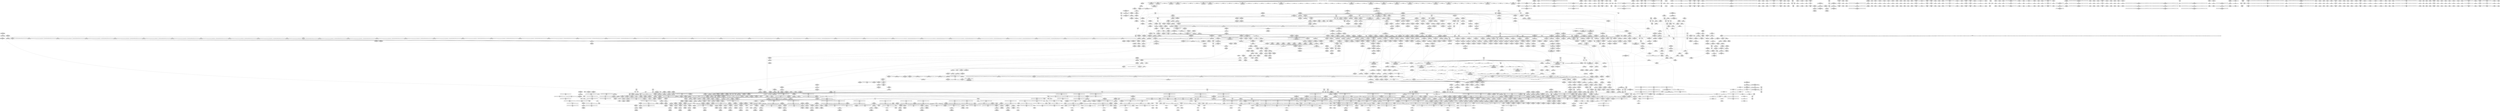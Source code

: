 digraph {
	CE0x5b44a20 [shape=record,shape=Mrecord,label="{CE0x5b44a20|0:_i8,_array:_GCRE_tomoyo_index2category_constant_39_x_i8_c_00_00_00_00_00_00_00_00_00_00_00_00_00_00_00_00_00_00_00_00_00_00_00_01_01_01_01_01_01_01_01_01_01_01_01_01_01_01_02_,_align_16:_elem_20::|security/tomoyo/util.c,983}"]
	CE0x7496e00 [shape=record,shape=Mrecord,label="{CE0x7496e00|tomoyo_inet_entry:_tmp20|security/tomoyo/network.c,480|*SummSink*}"]
	CE0x40665a0 [shape=record,shape=Mrecord,label="{CE0x40665a0|tomoyo_print_ipv4:_min_ip|Function::tomoyo_print_ipv4&Arg::min_ip::|*SummSink*}"]
	CE0x74caca0 [shape=record,shape=Mrecord,label="{CE0x74caca0|tomoyo_inet_entry:_tmp21|security/tomoyo/network.c,482|*SummSource*}"]
	CE0x74537f0 [shape=record,shape=Mrecord,label="{CE0x74537f0|i32_4|*Constant*|*SummSource*}"]
	CE0x5e95d40 [shape=record,shape=Mrecord,label="{CE0x5e95d40|tomoyo_get_mode:_mode.1}"]
	CE0x5b7a7b0 [shape=record,shape=Mrecord,label="{CE0x5b7a7b0|_ret_i32_%error.0,_!dbg_!38961|security/tomoyo/network.c,488}"]
	CE0x4c15bc0 [shape=record,shape=Mrecord,label="{CE0x4c15bc0|GLOBAL:_tomoyo_audit_net_log|*Constant*|*SummSource*}"]
	CE0x766e6e0 [shape=record,shape=Mrecord,label="{CE0x766e6e0|i64*_getelementptr_inbounds_(_19_x_i64_,_19_x_i64_*___llvm_gcov_ctr4846,_i64_0,_i64_6)|*Constant*|*SummSource*}"]
	CE0x4c78e40 [shape=record,shape=Mrecord,label="{CE0x4c78e40|__llvm_gcov_indirect_counter_increment10:_tmp2}"]
	CE0x5a34210 [shape=record,shape=Mrecord,label="{CE0x5a34210|i64_13|*Constant*}"]
	CE0x5b07f30 [shape=record,shape=Mrecord,label="{CE0x5b07f30|i32_255|*Constant*|*SummSink*}"]
	CE0x4c6a740 [shape=record,shape=Mrecord,label="{CE0x4c6a740|_call_void_rcu_lock_release21(%struct.lockdep_map*_%dep_map)_#9,_!dbg_!38905|include/linux/srcu.h,236|*SummSink*}"]
	CE0x41bd350 [shape=record,shape=Mrecord,label="{CE0x41bd350|GLOBAL:_tomoyo_inet2mac|Global_var:tomoyo_inet2mac|*SummSink*}"]
	CE0x601c170 [shape=record,shape=Mrecord,label="{CE0x601c170|i64*_getelementptr_inbounds_(_2_x_i64_,_2_x_i64_*___llvm_gcov_ctr53148,_i64_0,_i64_1)|*Constant*|*SummSink*}"]
	CE0x4068ba0 [shape=record,shape=Mrecord,label="{CE0x4068ba0|tomoyo_get_mode:_if.end14}"]
	CE0x4fc9130 [shape=record,shape=Mrecord,label="{CE0x4fc9130|_call_void_lockdep_rcu_suspicious(i8*_getelementptr_inbounds_(_25_x_i8_,_25_x_i8_*_.str12,_i32_0,_i32_0),_i32_1205,_i8*_getelementptr_inbounds_(_45_x_i8_,_45_x_i8_*_.str13,_i32_0,_i32_0))_#9,_!dbg_!38917|security/tomoyo/common.h,1205|*SummSink*}"]
	CE0x75603d0 [shape=record,shape=Mrecord,label="{CE0x75603d0|tomoyo_check_inet_address:_tmp1|*SummSource*}"]
	CE0x4d118f0 [shape=record,shape=Mrecord,label="{CE0x4d118f0|tomoyo_audit_net_log:_family|Function::tomoyo_audit_net_log&Arg::family::|*SummSink*}"]
	CE0x5e46460 [shape=record,shape=Mrecord,label="{CE0x5e46460|_call_void_rcu_lock_acquire18(%struct.lockdep_map*_%dep_map)_#9,_!dbg_!38906|include/linux/srcu.h,222|*SummSource*}"]
	CE0x4d1b220 [shape=record,shape=Mrecord,label="{CE0x4d1b220|tomoyo_check_inet_address:_is_ipv6|security/tomoyo/network.c,511|*SummSource*}"]
	CE0x73fce00 [shape=record,shape=Mrecord,label="{CE0x73fce00|tomoyo_inet_entry:_tmp17|*LoadInst*|security/tomoyo/network.c,477|*SummSource*}"]
	CE0x765d480 [shape=record,shape=Mrecord,label="{CE0x765d480|tomoyo_read_unlock19:_entry|*SummSource*}"]
	CE0x41c93b0 [shape=record,shape=Mrecord,label="{CE0x41c93b0|tomoyo_inet_entry:_tmp15|security/tomoyo/network.c,475|*SummSink*}"]
	CE0x7468de0 [shape=record,shape=Mrecord,label="{CE0x7468de0|24:_i32*,_32:_i16,_34:_i8,_35:_i8,_36:_i8,_72:_i8,_:_SCMRE_64,72_|*MultipleSource*|security/tomoyo/network.c, 469|security/tomoyo/network.c,469|Function::tomoyo_init_request_info&Arg::r::|security/tomoyo/network.c,475}"]
	CE0x7512e20 [shape=record,shape=Mrecord,label="{CE0x7512e20|tomoyo_audit_inet_log:_entry|*SummSource*}"]
	CE0x5f4e1a0 [shape=record,shape=Mrecord,label="{CE0x5f4e1a0|tomoyo_init_request_info:_tmp12|security/tomoyo/util.c,1010}"]
	CE0x74e5c20 [shape=record,shape=Mrecord,label="{CE0x74e5c20|tomoyo_check_inet_address:_sw.epilog|*SummSource*}"]
	CE0x5e95f00 [shape=record,shape=Mrecord,label="{CE0x5e95f00|tomoyo_get_mode:_tmp24|security/tomoyo/util.c,986}"]
	CE0x5e57060 [shape=record,shape=Mrecord,label="{CE0x5e57060|i64_8|*Constant*}"]
	CE0x5b0cd80 [shape=record,shape=Mrecord,label="{CE0x5b0cd80|rcu_lock_acquire18:_tmp4|include/linux/rcupdate.h,418|*SummSource*}"]
	CE0x5f247e0 [shape=record,shape=Mrecord,label="{CE0x5f247e0|COLLAPSED:_GCMRE___llvm_gcov_ctr54147_internal_global_11_x_i64_zeroinitializer:_elem_0:default:}"]
	CE0x6a1f840 [shape=record,shape=Mrecord,label="{CE0x6a1f840|i32_1205|*Constant*|*SummSink*}"]
	CE0x4e684d0 [shape=record,shape=Mrecord,label="{CE0x4e684d0|i64_5|*Constant*}"]
	CE0x4d40ae0 [shape=record,shape=Mrecord,label="{CE0x4d40ae0|__llvm_gcov_indirect_counter_increment10:_tmp6|*SummSource*}"]
	CE0x5b69c60 [shape=record,shape=Mrecord,label="{CE0x5b69c60|GLOBAL:_tomoyo_inet_entry|*Constant*}"]
	CE0x5b3e390 [shape=record,shape=Mrecord,label="{CE0x5b3e390|rcu_lock_acquire18:_tmp1|*SummSource*}"]
	CE0x4c55590 [shape=record,shape=Mrecord,label="{CE0x4c55590|i32_-1|*Constant*|*SummSink*}"]
	CE0x4ef4eb0 [shape=record,shape=Mrecord,label="{CE0x4ef4eb0|tomoyo_init_request_info:_tmp13|*LoadInst*|security/tomoyo/util.c,1011}"]
	CE0x4df3c70 [shape=record,shape=Mrecord,label="{CE0x4df3c70|tomoyo_check_inet_address:_cmp|security/tomoyo/network.c,509|*SummSource*}"]
	CE0x59dcd40 [shape=record,shape=Mrecord,label="{CE0x59dcd40|tomoyo_domain:_land.lhs.true2}"]
	CE0x6008d60 [shape=record,shape=Mrecord,label="{CE0x6008d60|tomoyo_audit_net_log:_tmp2|*SummSink*}"]
	CE0x5d694f0 [shape=record,shape=Mrecord,label="{CE0x5d694f0|tomoyo_read_unlock19:_tmp1}"]
	CE0x5a0c5b0 [shape=record,shape=Mrecord,label="{CE0x5a0c5b0|tomoyo_check_inet_address:_port12|security/tomoyo/network.c,522|*SummSink*}"]
	CE0x3f9edc0 [shape=record,shape=Mrecord,label="{CE0x3f9edc0|128:_i8*,_1208:_%struct.file*,_:_CMRE_56,64_|*MultipleSource*|security/tomoyo/common.h,1205|security/tomoyo/common.h,1205}"]
	CE0x4c55d50 [shape=record,shape=Mrecord,label="{CE0x4c55d50|tomoyo_check_inet_address:_address11|security/tomoyo/network.c,520}"]
	CE0x74e7370 [shape=record,shape=Mrecord,label="{CE0x74e7370|i64*_getelementptr_inbounds_(_4_x_i64_,_4_x_i64_*___llvm_gcov_ctr4137,_i64_0,_i64_2)|*Constant*}"]
	CE0x7531920 [shape=record,shape=Mrecord,label="{CE0x7531920|__fswab16:_bb}"]
	CE0x3f0d210 [shape=record,shape=Mrecord,label="{CE0x3f0d210|128:_i8*,_1208:_%struct.file*,_:_CMRE_152,160_|*MultipleSource*|security/tomoyo/common.h,1205|security/tomoyo/common.h,1205}"]
	CE0x4de4870 [shape=record,shape=Mrecord,label="{CE0x4de4870|tomoyo_audit_inet_log:_call11|security/tomoyo/network.c,390|*SummSink*}"]
	CE0x3fdf9d0 [shape=record,shape=Mrecord,label="{CE0x3fdf9d0|srcu_read_lock17:_bb}"]
	CE0x4f0a2d0 [shape=record,shape=Mrecord,label="{CE0x4f0a2d0|24:_i32*,_32:_i16,_34:_i8,_35:_i8,_36:_i8,_72:_i8,_:_SCMRE_53,54_}"]
	CE0x4083520 [shape=record,shape=Mrecord,label="{CE0x4083520|tomoyo_domain:_tmp3|*SummSource*}"]
	"CONST[source:1(input),value:2(dynamic)][purpose:{operation}]"
	CE0x4f9ded0 [shape=record,shape=Mrecord,label="{CE0x4f9ded0|i64*_getelementptr_inbounds_(_6_x_i64_,_6_x_i64_*___llvm_gcov_ctr5427,_i64_0,_i64_4)|*Constant*|*SummSource*}"]
	CE0x40ef650 [shape=record,shape=Mrecord,label="{CE0x40ef650|_call_void_tomoyo_print_ipv4(i8*_%arraydecay4,_i32_128,_i32*_%tmp3,_i32*_%tmp3)_#9,_!dbg_!38920|security/tomoyo/network.c,388|*SummSource*}"]
	CE0x3efb2f0 [shape=record,shape=Mrecord,label="{CE0x3efb2f0|GLOBAL:___llvm_gcov_ctr5427|Global_var:__llvm_gcov_ctr5427|*SummSink*}"]
	CE0x4c67a60 [shape=record,shape=Mrecord,label="{CE0x4c67a60|128:_i8*,_1208:_%struct.file*,_:_CMRE_38,39_}"]
	CE0x7528c70 [shape=record,shape=Mrecord,label="{CE0x7528c70|i64*_getelementptr_inbounds_(_2_x_i64_,_2_x_i64_*___llvm_gcov_ctr4434,_i64_0,_i64_0)|*Constant*}"]
	CE0x5f14d30 [shape=record,shape=Mrecord,label="{CE0x5f14d30|tomoyo_domain:_land.lhs.true}"]
	CE0x4ee05e0 [shape=record,shape=Mrecord,label="{CE0x4ee05e0|i64*_getelementptr_inbounds_(_5_x_i64_,_5_x_i64_*___llvm_gcov_ctr32134,_i64_0,_i64_0)|*Constant*}"]
	CE0x407adb0 [shape=record,shape=Mrecord,label="{CE0x407adb0|tomoyo_get_mode:_if.end14|*SummSink*}"]
	CE0x4baf010 [shape=record,shape=Mrecord,label="{CE0x4baf010|tomoyo_inet_entry:_idxprom|security/tomoyo/network.c,471|*SummSource*}"]
	CE0x4060940 [shape=record,shape=Mrecord,label="{CE0x4060940|i64*_getelementptr_inbounds_(_6_x_i64_,_6_x_i64_*___llvm_gcov_ctr5427,_i64_0,_i64_4)|*Constant*}"]
	CE0x5da0ea0 [shape=record,shape=Mrecord,label="{CE0x5da0ea0|tomoyo_get_mode:_arrayidx8|security/tomoyo/util.c,983|*SummSink*}"]
	CE0x4c7a6e0 [shape=record,shape=Mrecord,label="{CE0x4c7a6e0|tomoyo_audit_inet_log:_conv|security/tomoyo/network.c,389}"]
	CE0x7512cd0 [shape=record,shape=Mrecord,label="{CE0x7512cd0|tomoyo_audit_inet_log:_r|Function::tomoyo_audit_inet_log&Arg::r::|*SummSink*}"]
	CE0x759f6f0 [shape=record,shape=Mrecord,label="{CE0x759f6f0|GLOBAL:_tomoyo_profile|*Constant*}"]
	CE0x4d19090 [shape=record,shape=Mrecord,label="{CE0x4d19090|tomoyo_print_ipv4:_tmp4|security/tomoyo/network.c,93}"]
	CE0x4cac2f0 [shape=record,shape=Mrecord,label="{CE0x4cac2f0|tomoyo_audit_inet_log:_conv7|security/tomoyo/network.c,390|*SummSource*}"]
	CE0x5e4bed0 [shape=record,shape=Mrecord,label="{CE0x5e4bed0|GLOBAL:_get_current|*Constant*|*SummSink*}"]
	CE0x5d155c0 [shape=record,shape=Mrecord,label="{CE0x5d155c0|tomoyo_inet_entry:_tmp6|security/tomoyo/network.c,473|*SummSink*}"]
	CE0x4e08370 [shape=record,shape=Mrecord,label="{CE0x4e08370|tomoyo_audit_inet_log:_protocol|security/tomoyo/network.c,392}"]
	CE0x76f3880 [shape=record,shape=Mrecord,label="{CE0x76f3880|srcu_read_lock17:_tmp3|*SummSource*}"]
	CE0x4e3ff30 [shape=record,shape=Mrecord,label="{CE0x4e3ff30|tomoyo_audit_inet_log:_param14|security/tomoyo/network.c,393}"]
	CE0x4f24860 [shape=record,shape=Mrecord,label="{CE0x4f24860|24:_i32*,_32:_i16,_34:_i8,_35:_i8,_36:_i8,_72:_i8,_:_SCMRE_74,75_|*MultipleSource*|security/tomoyo/network.c, 469|security/tomoyo/network.c,469|Function::tomoyo_init_request_info&Arg::r::|security/tomoyo/network.c,475}"]
	CE0x40ea630 [shape=record,shape=Mrecord,label="{CE0x40ea630|srcu_read_lock17:_tmp1|*SummSink*}"]
	CE0x41bad80 [shape=record,shape=Mrecord,label="{CE0x41bad80|i64*_getelementptr_inbounds_(_19_x_i64_,_19_x_i64_*___llvm_gcov_ctr4846,_i64_0,_i64_0)|*Constant*}"]
	CE0x4bc9c70 [shape=record,shape=Mrecord,label="{CE0x4bc9c70|tomoyo_read_lock16:_tmp1|*SummSource*}"]
	CE0x5c59b90 [shape=record,shape=Mrecord,label="{CE0x5c59b90|i64*_getelementptr_inbounds_(_4_x_i64_,_4_x_i64_*___llvm_gcov_ctr4731,_i64_0,_i64_1)|*Constant*|*SummSource*}"]
	CE0x4c7a7a0 [shape=record,shape=Mrecord,label="{CE0x4c7a7a0|tomoyo_audit_inet_log:_conv|security/tomoyo/network.c,389|*SummSource*}"]
	CE0x3de9110 [shape=record,shape=Mrecord,label="{CE0x3de9110|_switch_i32_%conv,_label_%sw.default_i32_10,_label_%sw.bb_i32_2,_label_%sw.bb4_,_!dbg_!38910|security/tomoyo/network.c,507|*SummSource*}"]
	CE0x5a5fc80 [shape=record,shape=Mrecord,label="{CE0x5a5fc80|tomoyo_check_inet_address:_tmp33|security/tomoyo/network.c,527}"]
	CE0x4c0d6e0 [shape=record,shape=Mrecord,label="{CE0x4c0d6e0|i1_true|*Constant*}"]
	CE0x4deee10 [shape=record,shape=Mrecord,label="{CE0x4deee10|tomoyo_check_inet_address:_tmp14|security/tomoyo/network.c,514}"]
	CE0x5d8ffc0 [shape=record,shape=Mrecord,label="{CE0x5d8ffc0|24:_i32*,_32:_i16,_34:_i8,_35:_i8,_36:_i8,_72:_i8,_:_SCMRE_8,16_|*MultipleSource*|security/tomoyo/network.c, 469|security/tomoyo/network.c,469|Function::tomoyo_init_request_info&Arg::r::|security/tomoyo/network.c,475}"]
	CE0x7729660 [shape=record,shape=Mrecord,label="{CE0x7729660|128:_i8*,_1208:_%struct.file*,_:_CMRE_96,104_|*MultipleSource*|security/tomoyo/common.h,1205|security/tomoyo/common.h,1205}"]
	CE0x7528600 [shape=record,shape=Mrecord,label="{CE0x7528600|srcu_read_unlock20:_tmp3}"]
	CE0x5d6c640 [shape=record,shape=Mrecord,label="{CE0x5d6c640|tomoyo_init_request_info:_tmp1}"]
	CE0x5e063e0 [shape=record,shape=Mrecord,label="{CE0x5e063e0|tomoyo_inet_entry:_param_type|security/tomoyo/network.c,475|*SummSource*}"]
	CE0x3fec1b0 [shape=record,shape=Mrecord,label="{CE0x3fec1b0|tomoyo_check_inet_address:_tmp}"]
	CE0x5d98960 [shape=record,shape=Mrecord,label="{CE0x5d98960|i64_80|*Constant*}"]
	CE0x772d340 [shape=record,shape=Mrecord,label="{CE0x772d340|tomoyo_audit_inet_log:_tmp6|security/tomoyo/network.c,384|*SummSource*}"]
	CE0x4dbb160 [shape=record,shape=Mrecord,label="{CE0x4dbb160|i32_3|*Constant*}"]
	CE0x4e15a20 [shape=record,shape=Mrecord,label="{CE0x4e15a20|tomoyo_domain:_tobool1|security/tomoyo/common.h,1205|*SummSource*}"]
	CE0x4f09c50 [shape=record,shape=Mrecord,label="{CE0x4f09c50|24:_i32*,_32:_i16,_34:_i8,_35:_i8,_36:_i8,_72:_i8,_:_SCMRE_49,50_}"]
	CE0x5da0790 [shape=record,shape=Mrecord,label="{CE0x5da0790|tomoyo_get_mode:_conv5|security/tomoyo/util.c,983|*SummSink*}"]
	CE0x7475250 [shape=record,shape=Mrecord,label="{CE0x7475250|tomoyo_inet_entry:_address16|security/tomoyo/network.c,479}"]
	CE0x6a33ea0 [shape=record,shape=Mrecord,label="{CE0x6a33ea0|i64*_getelementptr_inbounds_(_2_x_i64_,_2_x_i64_*___llvm_gcov_ctr53148,_i64_0,_i64_0)|*Constant*|*SummSink*}"]
	CE0x5c55770 [shape=record,shape=Mrecord,label="{CE0x5c55770|tomoyo_inet_entry:_call3|security/tomoyo/network.c,473|*SummSink*}"]
	CE0x4b59cd0 [shape=record,shape=Mrecord,label="{CE0x4b59cd0|_call_void_mcount()_#3}"]
	CE0x5ff6690 [shape=record,shape=Mrecord,label="{CE0x5ff6690|rcu_lock_release21:_indirectgoto|*SummSink*}"]
	CE0x74753a0 [shape=record,shape=Mrecord,label="{CE0x74753a0|tomoyo_inet_entry:_inet15|security/tomoyo/network.c,479}"]
	CE0x5aadfb0 [shape=record,shape=Mrecord,label="{CE0x5aadfb0|tomoyo_audit_inet_log:_tmp19|security/tomoyo/network.c,393|*SummSource*}"]
	CE0x4e95d00 [shape=record,shape=Mrecord,label="{CE0x4e95d00|%struct.task_struct*_(%struct.task_struct**)*_asm_movq_%gs:$_1:P_,$0_,_r,im,_dirflag_,_fpsr_,_flags_|*SummSink*}"]
	CE0x7476d30 [shape=record,shape=Mrecord,label="{CE0x7476d30|tomoyo_inet_entry:_tmp19|security/tomoyo/network.c,479|*SummSource*}"]
	CE0x5e84850 [shape=record,shape=Mrecord,label="{CE0x5e84850|tomoyo_get_mode:_tmp22|security/tomoyo/util.c,986|*SummSink*}"]
	CE0x5ae2230 [shape=record,shape=Mrecord,label="{CE0x5ae2230|GLOBAL:___srcu_read_lock|*Constant*|*SummSource*}"]
	CE0x5ea51c0 [shape=record,shape=Mrecord,label="{CE0x5ea51c0|40:_%struct.tomoyo_policy_namespace*,_48:_i8,_:_GCRE_tomoyo_kernel_domain_external_global_%struct.tomoyo_domain_info_48,49_|*MultipleSource*|security/tomoyo/util.c,1005|Function::tomoyo_init_request_info&Arg::domain::|security/tomoyo/util.c,1007}"]
	CE0x772a1a0 [shape=record,shape=Mrecord,label="{CE0x772a1a0|128:_i8*,_1208:_%struct.file*,_:_CMRE_144,152_|*MultipleSource*|security/tomoyo/common.h,1205|security/tomoyo/common.h,1205}"]
	CE0x7512b00 [shape=record,shape=Mrecord,label="{CE0x7512b00|GLOBAL:_tomoyo_audit_inet_log|*Constant*|*SummSource*}"]
	CE0x7466000 [shape=record,shape=Mrecord,label="{CE0x7466000|i8*_getelementptr_inbounds_(_21_x_i8_,_21_x_i8_*_.str9,_i32_0,_i32_0)|*Constant*|*SummSource*}"]
	CE0x4b6b2e0 [shape=record,shape=Mrecord,label="{CE0x4b6b2e0|__fswab16:_and2|include/uapi/linux/swab.h,53}"]
	CE0x4e96690 [shape=record,shape=Mrecord,label="{CE0x4e96690|GLOBAL:_lock_release|*Constant*|*SummSink*}"]
	CE0x4e1f530 [shape=record,shape=Mrecord,label="{CE0x4e1f530|tomoyo_check_inet_address:_sin_port|security/tomoyo/network.c,522|*SummSource*}"]
	CE0x6006850 [shape=record,shape=Mrecord,label="{CE0x6006850|tomoyo_get_mode:_tmp7|security/tomoyo/util.c,979}"]
	CE0x74ed790 [shape=record,shape=Mrecord,label="{CE0x74ed790|i64*_getelementptr_inbounds_(_4_x_i64_,_4_x_i64_*___llvm_gcov_ctr4731,_i64_0,_i64_0)|*Constant*}"]
	CE0x4c7f6f0 [shape=record,shape=Mrecord,label="{CE0x4c7f6f0|i32_24|*Constant*}"]
	CE0x5d2a460 [shape=record,shape=Mrecord,label="{CE0x5d2a460|tomoyo_domain:_tobool|security/tomoyo/common.h,1205|*SummSource*}"]
	CE0x4dbac20 [shape=record,shape=Mrecord,label="{CE0x4dbac20|tomoyo_check_inet_address:_sa_family|security/tomoyo/network.c,507}"]
	CE0x5f72350 [shape=record,shape=Mrecord,label="{CE0x5f72350|_ret_i32_%retval.0,_!dbg_!38935|security/tomoyo/util.c,988|*SummSink*}"]
	CE0x5dd2c50 [shape=record,shape=Mrecord,label="{CE0x5dd2c50|COLLAPSED:_GCMRE___llvm_gcov_ctr31133_internal_global_12_x_i64_zeroinitializer:_elem_0:default:}"]
	CE0x5ef2bf0 [shape=record,shape=Mrecord,label="{CE0x5ef2bf0|tomoyo_get_mode:_and|security/tomoyo/util.c,987}"]
	CE0x5b7aa70 [shape=record,shape=Mrecord,label="{CE0x5b7aa70|_ret_i32_%error.0,_!dbg_!38961|security/tomoyo/network.c,488|*SummSink*}"]
	CE0x4d1afc0 [shape=record,shape=Mrecord,label="{CE0x4d1afc0|tomoyo_check_inet_address:_sin6_addr|security/tomoyo/network.c,513|*SummSink*}"]
	CE0x5eac570 [shape=record,shape=Mrecord,label="{CE0x5eac570|tomoyo_get_mode:_idxprom|security/tomoyo/util.c,981}"]
	CE0x405aa30 [shape=record,shape=Mrecord,label="{CE0x405aa30|i64*_null|*Constant*|*SummSource*}"]
	CE0x4b5a3e0 [shape=record,shape=Mrecord,label="{CE0x4b5a3e0|tomoyo_init_request_info:_tmp2|security/tomoyo/util.c,1003|*SummSource*}"]
	CE0x40eee20 [shape=record,shape=Mrecord,label="{CE0x40eee20|tomoyo_audit_inet_log:_arraydecay4|security/tomoyo/network.c,388|*SummSink*}"]
	CE0x4bf11a0 [shape=record,shape=Mrecord,label="{CE0x4bf11a0|__llvm_gcov_indirect_counter_increment10:_pred}"]
	CE0x75602a0 [shape=record,shape=Mrecord,label="{CE0x75602a0|tomoyo_check_inet_address:_if.then|*SummSource*}"]
	CE0x4e8c360 [shape=record,shape=Mrecord,label="{CE0x4e8c360|rcu_lock_release21:_tmp5|include/linux/rcupdate.h,423}"]
	CE0x7538cf0 [shape=record,shape=Mrecord,label="{CE0x7538cf0|i64*_getelementptr_inbounds_(_6_x_i64_,_6_x_i64_*___llvm_gcov_ctr5427,_i64_0,_i64_0)|*Constant*|*SummSource*}"]
	CE0x4c6a110 [shape=record,shape=Mrecord,label="{CE0x4c6a110|srcu_read_unlock20:_dep_map|include/linux/srcu.h,236}"]
	"CONST[source:2(external),value:2(dynamic)][purpose:{subject}]"
	CE0x40669e0 [shape=record,shape=Mrecord,label="{CE0x40669e0|tomoyo_print_ipv4:_max_ip|Function::tomoyo_print_ipv4&Arg::max_ip::|*SummSource*}"]
	CE0x4c7f8f0 [shape=record,shape=Mrecord,label="{CE0x4c7f8f0|i32_24|*Constant*|*SummSource*}"]
	CE0x5bfd240 [shape=record,shape=Mrecord,label="{CE0x5bfd240|tomoyo_domain:_tmp5|security/tomoyo/common.h,1205}"]
	CE0x5e84de0 [shape=record,shape=Mrecord,label="{CE0x5e84de0|tomoyo_get_mode:_tmp23|security/tomoyo/util.c,986}"]
	CE0x75387a0 [shape=record,shape=Mrecord,label="{CE0x75387a0|srcu_read_lock17:_tmp2}"]
	CE0x5b07cc0 [shape=record,shape=Mrecord,label="{CE0x5b07cc0|i32_255|*Constant*}"]
	CE0x75630d0 [shape=record,shape=Mrecord,label="{CE0x75630d0|tomoyo_check_inet_address:_inet|security/tomoyo/network.c,505}"]
	CE0x76f32e0 [shape=record,shape=Mrecord,label="{CE0x76f32e0|tomoyo_audit_inet_log:_tobool|security/tomoyo/network.c,384|*SummSource*}"]
	CE0x5dd3210 [shape=record,shape=Mrecord,label="{CE0x5dd3210|128:_i8*,_1208:_%struct.file*,_:_CMRE_7,8_}"]
	CE0x41e3f40 [shape=record,shape=Mrecord,label="{CE0x41e3f40|i64_1|*Constant*}"]
	CE0x74d6ee0 [shape=record,shape=Mrecord,label="{CE0x74d6ee0|_call_void_bitcast_(void_(%struct.tomoyo_request_info*,_i1_(%struct.tomoyo_request_info*,_%struct.tomoyo_acl_info*)*)*_tomoyo_check_acl_to_void_(%struct.tomoyo_request_info.524*,_i1_(%struct.tomoyo_request_info.524*,_%struct.tomoyo_acl_info*)*)*)(%struct.tomoyo_request_info.524*_%r,_i1_(%struct.tomoyo_request_info.524*,_%struct.tomoyo_acl_info*)*_tomoyo_check_inet_acl)_#9,_!dbg_!38953|security/tomoyo/network.c,482|*SummSink*}"]
	CE0x5da06d0 [shape=record,shape=Mrecord,label="{CE0x5da06d0|tomoyo_get_mode:_conv5|security/tomoyo/util.c,983|*SummSource*}"]
	CE0x73f9c70 [shape=record,shape=Mrecord,label="{CE0x73f9c70|tomoyo_inet_entry:_protocol6|security/tomoyo/network.c,476|*SummSink*}"]
	CE0x5de4be0 [shape=record,shape=Mrecord,label="{CE0x5de4be0|i32_65280|*Constant*}"]
	CE0x5e468b0 [shape=record,shape=Mrecord,label="{CE0x5e468b0|tomoyo_domain:_do.body}"]
	CE0x7523cf0 [shape=record,shape=Mrecord,label="{CE0x7523cf0|i64_8|*Constant*}"]
	CE0x3eacff0 [shape=record,shape=Mrecord,label="{CE0x3eacff0|_ret_i32_%call,_!dbg_!38907|include/linux/srcu.h,223}"]
	CE0x5da0340 [shape=record,shape=Mrecord,label="{CE0x5da0340|tomoyo_get_mode:_mode.0}"]
	CE0x3f54610 [shape=record,shape=Mrecord,label="{CE0x3f54610|tomoyo_check_inet_address:_cmp6|security/tomoyo/network.c,517|*SummSource*}"]
	CE0x4f0a610 [shape=record,shape=Mrecord,label="{CE0x4f0a610|24:_i32*,_32:_i16,_34:_i8,_35:_i8,_36:_i8,_72:_i8,_:_SCMRE_55,56_}"]
	CE0x75b94e0 [shape=record,shape=Mrecord,label="{CE0x75b94e0|i64*_getelementptr_inbounds_(_11_x_i64_,_11_x_i64_*___llvm_gcov_ctr5229,_i64_0,_i64_9)|*Constant*|*SummSink*}"]
	CE0x6a2bc50 [shape=record,shape=Mrecord,label="{CE0x6a2bc50|0:_i8,_array:_GCRE_tomoyo_index2category_constant_39_x_i8_c_00_00_00_00_00_00_00_00_00_00_00_00_00_00_00_00_00_00_00_00_00_00_00_01_01_01_01_01_01_01_01_01_01_01_01_01_01_01_02_,_align_16:_elem_9::|security/tomoyo/util.c,983}"]
	CE0x773f600 [shape=record,shape=Mrecord,label="{CE0x773f600|tomoyo_check_inet_address:_address2|security/tomoyo/network.c,512|*SummSink*}"]
	CE0x4e683d0 [shape=record,shape=Mrecord,label="{CE0x4e683d0|i64_4|*Constant*|*SummSink*}"]
	CE0x41bcfe0 [shape=record,shape=Mrecord,label="{CE0x41bcfe0|tomoyo_read_lock16:_tmp3}"]
	CE0x5ae1c20 [shape=record,shape=Mrecord,label="{CE0x5ae1c20|tomoyo_read_unlock19:_bb}"]
	CE0x4f33200 [shape=record,shape=Mrecord,label="{CE0x4f33200|i64*_getelementptr_inbounds_(_12_x_i64_,_12_x_i64_*___llvm_gcov_ctr31133,_i64_0,_i64_11)|*Constant*}"]
	CE0x5bde3e0 [shape=record,shape=Mrecord,label="{CE0x5bde3e0|i64*_getelementptr_inbounds_(_4_x_i64_,_4_x_i64_*___llvm_gcov_ctr4137,_i64_0,_i64_1)|*Constant*}"]
	CE0x741fa80 [shape=record,shape=Mrecord,label="{CE0x741fa80|tomoyo_inet_entry:_operation10|security/tomoyo/network.c,477}"]
	CE0x5a9a610 [shape=record,shape=Mrecord,label="{CE0x5a9a610|128:_i8*,_1208:_%struct.file*,_:_CMRE_46,47_}"]
	CE0x4e964e0 [shape=record,shape=Mrecord,label="{CE0x4e964e0|GLOBAL:_lock_release|*Constant*|*SummSource*}"]
	CE0x74b8570 [shape=record,shape=Mrecord,label="{CE0x74b8570|tomoyo_inet_entry:_conv23|security/tomoyo/network.c,480}"]
	CE0x5e6d680 [shape=record,shape=Mrecord,label="{CE0x5e6d680|rcu_lock_release21:_entry}"]
	CE0x5b69660 [shape=record,shape=Mrecord,label="{CE0x5b69660|tomoyo_check_inet_address:_tmp38|security/tomoyo/network.c,531|*SummSource*}"]
	CE0x4cbc9c0 [shape=record,shape=Mrecord,label="{CE0x4cbc9c0|i64_128|*Constant*|*SummSink*}"]
	CE0x4de46d0 [shape=record,shape=Mrecord,label="{CE0x4de46d0|tomoyo_audit_inet_log:_call11|security/tomoyo/network.c,390|*SummSource*}"]
	CE0x5c07d10 [shape=record,shape=Mrecord,label="{CE0x5c07d10|i32_8|*Constant*|*SummSink*}"]
	CE0x4b6b350 [shape=record,shape=Mrecord,label="{CE0x4b6b350|__fswab16:_and2|include/uapi/linux/swab.h,53|*SummSource*}"]
	CE0x5cad7e0 [shape=record,shape=Mrecord,label="{CE0x5cad7e0|i64_ptrtoint_(i8*_blockaddress(_rcu_lock_acquire18,_%__here)_to_i64)|*Constant*}"]
	CE0x4be20e0 [shape=record,shape=Mrecord,label="{CE0x4be20e0|tomoyo_inet_entry:_arrayidx|security/tomoyo/network.c,471|*SummSink*}"]
	CE0x5e95730 [shape=record,shape=Mrecord,label="{CE0x5e95730|tomoyo_get_mode:_default_config|security/tomoyo/util.c,986|*SummSource*}"]
	CE0x5e6d400 [shape=record,shape=Mrecord,label="{CE0x5e6d400|GLOBAL:_rcu_lock_release21|*Constant*|*SummSource*}"]
	CE0x3df2a70 [shape=record,shape=Mrecord,label="{CE0x3df2a70|i64_4|*Constant*}"]
	CE0x5e17ea0 [shape=record,shape=Mrecord,label="{CE0x5e17ea0|24:_i32*,_32:_i16,_34:_i8,_35:_i8,_36:_i8,_72:_i8,_:_SCMRE_36,37_}"]
	CE0x5b78a00 [shape=record,shape=Mrecord,label="{CE0x5b78a00|0:_i8,_array:_GCRE_tomoyo_index2category_constant_39_x_i8_c_00_00_00_00_00_00_00_00_00_00_00_00_00_00_00_00_00_00_00_00_00_00_00_01_01_01_01_01_01_01_01_01_01_01_01_01_01_01_02_,_align_16:_elem_30::|security/tomoyo/util.c,983}"]
	CE0x4f0a470 [shape=record,shape=Mrecord,label="{CE0x4f0a470|24:_i32*,_32:_i16,_34:_i8,_35:_i8,_36:_i8,_72:_i8,_:_SCMRE_54,55_}"]
	CE0x7538810 [shape=record,shape=Mrecord,label="{CE0x7538810|srcu_read_lock17:_tmp2|*SummSource*}"]
	CE0x59e0650 [shape=record,shape=Mrecord,label="{CE0x59e0650|COLLAPSED:_GCMRE___llvm_gcov_ctr4137_internal_global_4_x_i64_zeroinitializer:_elem_0:default:}"]
	CE0x76d2bd0 [shape=record,shape=Mrecord,label="{CE0x76d2bd0|tomoyo_audit_inet_log:_tmp12|security/tomoyo/network.c,386}"]
	CE0x4154ab0 [shape=record,shape=Mrecord,label="{CE0x4154ab0|__fswab16:_tmp3}"]
	CE0x4dbaf10 [shape=record,shape=Mrecord,label="{CE0x4dbaf10|_call_void_mcount()_#3|*SummSink*}"]
	CE0x5a99e90 [shape=record,shape=Mrecord,label="{CE0x5a99e90|128:_i8*,_1208:_%struct.file*,_:_CMRE_40,41_}"]
	CE0x4154450 [shape=record,shape=Mrecord,label="{CE0x4154450|__fswab16:_tmp|*SummSink*}"]
	CE0x403a540 [shape=record,shape=Mrecord,label="{CE0x403a540|0:_i8,_array:_GCRE_tomoyo_index2category_constant_39_x_i8_c_00_00_00_00_00_00_00_00_00_00_00_00_00_00_00_00_00_00_00_00_00_00_00_01_01_01_01_01_01_01_01_01_01_01_01_01_01_01_02_,_align_16:_elem_12::|security/tomoyo/util.c,983}"]
	CE0x5e17b60 [shape=record,shape=Mrecord,label="{CE0x5e17b60|24:_i32*,_32:_i16,_34:_i8,_35:_i8,_36:_i8,_72:_i8,_:_SCMRE_34,35_}"]
	CE0x3ed0ce0 [shape=record,shape=Mrecord,label="{CE0x3ed0ce0|tomoyo_print_ipv6:_tmp2|*SummSource*}"]
	CE0x4032480 [shape=record,shape=Mrecord,label="{CE0x4032480|tomoyo_get_mode:_cmp|security/tomoyo/util.c,982}"]
	CE0x3eb1e90 [shape=record,shape=Mrecord,label="{CE0x3eb1e90|i64*_getelementptr_inbounds_(_11_x_i64_,_11_x_i64_*___llvm_gcov_ctr5229,_i64_0,_i64_5)|*Constant*}"]
	CE0x73a7e10 [shape=record,shape=Mrecord,label="{CE0x73a7e10|0:_i8,_array:_GCRE_tomoyo_index2category_constant_39_x_i8_c_00_00_00_00_00_00_00_00_00_00_00_00_00_00_00_00_00_00_00_00_00_00_00_01_01_01_01_01_01_01_01_01_01_01_01_01_01_01_02_,_align_16:_elem_14::|security/tomoyo/util.c,983}"]
	CE0x5c59d50 [shape=record,shape=Mrecord,label="{CE0x5c59d50|get_current:_tmp1|*SummSource*}"]
	CE0x5d15470 [shape=record,shape=Mrecord,label="{CE0x5d15470|i64_2|*Constant*|*SummSink*}"]
	CE0x5e86c00 [shape=record,shape=Mrecord,label="{CE0x5e86c00|tomoyo_domain:_tmp10|security/tomoyo/common.h,1205}"]
	CE0x5e28a60 [shape=record,shape=Mrecord,label="{CE0x5e28a60|tomoyo_inet_entry:_param|security/tomoyo/network.c,476}"]
	CE0x7468900 [shape=record,shape=Mrecord,label="{CE0x7468900|24:_i32*,_32:_i16,_34:_i8,_35:_i8,_36:_i8,_72:_i8,_:_SCMRE_61,62_}"]
	CE0x73f9590 [shape=record,shape=Mrecord,label="{CE0x73f9590|tomoyo_inet_entry:_is_ipv6|security/tomoyo/network.c,478|*SummSource*}"]
	CE0x59853c0 [shape=record,shape=Mrecord,label="{CE0x59853c0|i32_2|*Constant*}"]
	CE0x5aa0030 [shape=record,shape=Mrecord,label="{CE0x5aa0030|tomoyo_check_inet_address:_tmp1|*SummSink*}"]
	CE0x4ce3f20 [shape=record,shape=Mrecord,label="{CE0x4ce3f20|tomoyo_domain:_tmp21|security/tomoyo/common.h,1205|*SummSink*}"]
	CE0x5f4e130 [shape=record,shape=Mrecord,label="{CE0x5f4e130|tomoyo_get_mode:_entry|*SummSource*}"]
	CE0x41c4300 [shape=record,shape=Mrecord,label="{CE0x41c4300|i64**_getelementptr_inbounds_(_3_x_i64*_,_3_x_i64*_*___llvm_gcda_edge_table49,_i64_0,_i64_0)|*Constant*}"]
	CE0x5deb9b0 [shape=record,shape=Mrecord,label="{CE0x5deb9b0|__fswab16:_bb}"]
	CE0x747bc50 [shape=record,shape=Mrecord,label="{CE0x747bc50|i64*_getelementptr_inbounds_(_2_x_i64_,_2_x_i64_*___llvm_gcov_ctr3939,_i64_0,_i64_0)|*Constant*|*SummSource*}"]
	CE0x5c6c820 [shape=record,shape=Mrecord,label="{CE0x5c6c820|tomoyo_audit_inet_log:_arraydecay|security/tomoyo/network.c,385}"]
	CE0x4cef3d0 [shape=record,shape=Mrecord,label="{CE0x4cef3d0|GLOBAL:_tomoyo_policy_loaded|Global_var:tomoyo_policy_loaded|*SummSink*}"]
	CE0x5ed4040 [shape=record,shape=Mrecord,label="{CE0x5ed4040|tomoyo_get_mode:_conv15|security/tomoyo/util.c,987}"]
	CE0x5c084e0 [shape=record,shape=Mrecord,label="{CE0x5c084e0|i32_65280|*Constant*|*SummSource*}"]
	CE0x4cbcbd0 [shape=record,shape=Mrecord,label="{CE0x4cbcbd0|tomoyo_audit_inet_log:_sub|security/tomoyo/network.c,390|*SummSink*}"]
	CE0x41bd0e0 [shape=record,shape=Mrecord,label="{CE0x41bd0e0|tomoyo_read_lock16:_tmp3|*SummSource*}"]
	CE0x4d11ef0 [shape=record,shape=Mrecord,label="{CE0x4d11ef0|tomoyo_audit_inet_log:_port|security/tomoyo/network.c,391|*SummSource*}"]
	CE0x4c22b20 [shape=record,shape=Mrecord,label="{CE0x4c22b20|tomoyo_domain:_call|security/tomoyo/common.h,1205|*SummSink*}"]
	CE0x407a8e0 [shape=record,shape=Mrecord,label="{CE0x407a8e0|VOIDTB_TE:_CE_6392,6400_|*MultipleSource*|security/tomoyo/util.c,1010|Function::tomoyo_get_mode&Arg::ns::}"]
	CE0x7476b90 [shape=record,shape=Mrecord,label="{CE0x7476b90|tomoyo_inet_entry:_tmp19|security/tomoyo/network.c,479}"]
	CE0x4c15200 [shape=record,shape=Mrecord,label="{CE0x4c15200|tomoyo_audit_inet_log:_arraydecay16|security/tomoyo/network.c,393}"]
	CE0x3f81340 [shape=record,shape=Mrecord,label="{CE0x3f81340|tomoyo_domain:_tmp16|security/tomoyo/common.h,1205|*SummSource*}"]
	CE0x5b696d0 [shape=record,shape=Mrecord,label="{CE0x5b696d0|tomoyo_check_inet_address:_call21|security/tomoyo/network.c,529}"]
	CE0x4e8bb20 [shape=record,shape=Mrecord,label="{CE0x4e8bb20|i8*_undef|*Constant*}"]
	CE0x5e9c680 [shape=record,shape=Mrecord,label="{CE0x5e9c680|tomoyo_get_mode:_tmp25|security/tomoyo/util.c,987|*SummSink*}"]
	CE0x74e7700 [shape=record,shape=Mrecord,label="{CE0x74e7700|GLOBAL:_tomoyo_proto_keyword|Global_var:tomoyo_proto_keyword}"]
	CE0x3fdfa40 [shape=record,shape=Mrecord,label="{CE0x3fdfa40|srcu_read_unlock20:_idx|Function::srcu_read_unlock20&Arg::idx::}"]
	CE0x5c62150 [shape=record,shape=Mrecord,label="{CE0x5c62150|tomoyo_audit_inet_log:_tmp9|security/tomoyo/network.c,385|*SummSource*}"]
	CE0x41c9d90 [shape=record,shape=Mrecord,label="{CE0x41c9d90|i64*_getelementptr_inbounds_(_19_x_i64_,_19_x_i64_*___llvm_gcov_ctr4846,_i64_0,_i64_0)|*Constant*|*SummSink*}"]
	CE0x4f24390 [shape=record,shape=Mrecord,label="{CE0x4f24390|24:_i32*,_32:_i16,_34:_i8,_35:_i8,_36:_i8,_72:_i8,_:_SCMRE_72,73_|*MultipleSource*|security/tomoyo/network.c, 469|security/tomoyo/network.c,469|Function::tomoyo_init_request_info&Arg::r::|security/tomoyo/network.c,475}"]
	CE0x5c22770 [shape=record,shape=Mrecord,label="{CE0x5c22770|i64*_getelementptr_inbounds_(_5_x_i64_,_5_x_i64_*___llvm_gcov_ctr32134,_i64_0,_i64_3)|*Constant*|*SummSink*}"]
	CE0x5aac240 [shape=record,shape=Mrecord,label="{CE0x5aac240|tomoyo_check_inet_address:_conv17|security/tomoyo/network.c,528|*SummSource*}"]
	CE0x7523840 [shape=record,shape=Mrecord,label="{CE0x7523840|i64_7|*Constant*}"]
	CE0x4d67ec0 [shape=record,shape=Mrecord,label="{CE0x4d67ec0|tomoyo_audit_net_log:_idxprom|security/tomoyo/network.c,367}"]
	CE0x4126f50 [shape=record,shape=Mrecord,label="{CE0x4126f50|tomoyo_print_ipv6:_call1|security/tomoyo/network.c,110}"]
	CE0x3f5ee10 [shape=record,shape=Mrecord,label="{CE0x3f5ee10|GLOBAL:___llvm_gcov_ctr4846|Global_var:__llvm_gcov_ctr4846|*SummSink*}"]
	CE0x5e9e170 [shape=record,shape=Mrecord,label="{CE0x5e9e170|tomoyo_get_mode:_tmp6|security/tomoyo/util.c,978|*SummSource*}"]
	CE0x4cbc870 [shape=record,shape=Mrecord,label="{CE0x4cbc870|i64_128|*Constant*|*SummSource*}"]
	CE0x3fdef80 [shape=record,shape=Mrecord,label="{CE0x3fdef80|srcu_read_unlock20:_entry|*SummSink*}"]
	CE0x5e97ab0 [shape=record,shape=Mrecord,label="{CE0x5e97ab0|tomoyo_domain:_tmp11|security/tomoyo/common.h,1205|*SummSource*}"]
	CE0x5b78cb0 [shape=record,shape=Mrecord,label="{CE0x5b78cb0|0:_i8,_array:_GCRE_tomoyo_index2category_constant_39_x_i8_c_00_00_00_00_00_00_00_00_00_00_00_00_00_00_00_00_00_00_00_00_00_00_00_01_01_01_01_01_01_01_01_01_01_01_01_01_01_01_02_,_align_16:_elem_31::|security/tomoyo/util.c,983}"]
	CE0x4b99d80 [shape=record,shape=Mrecord,label="{CE0x4b99d80|tomoyo_inet_entry:_tmp13|security/tomoyo/network.c,473|*SummSource*}"]
	CE0x4c9e160 [shape=record,shape=Mrecord,label="{CE0x4c9e160|tomoyo_audit_inet_log:_tmp14|security/tomoyo/network.c,388|*SummSink*}"]
	CE0x772c920 [shape=record,shape=Mrecord,label="{CE0x772c920|COLLAPSED:_SGCMRE_.str22_private_unnamed_addr_constant_2_x_i8_c_00_,_align_1_+_6_EC:_elem_0::|security/tomoyo/network.c,385}"]
	CE0x4de4120 [shape=record,shape=Mrecord,label="{CE0x4de4120|tomoyo_audit_inet_log:_conv10|security/tomoyo/network.c,391}"]
	CE0x76c9f20 [shape=record,shape=Mrecord,label="{CE0x76c9f20|get_current:_tmp3|*SummSource*}"]
	CE0x4bed9b0 [shape=record,shape=Mrecord,label="{CE0x4bed9b0|tomoyo_check_inet_address:_tmp7|security/tomoyo/network.c,510}"]
	CE0x74295d0 [shape=record,shape=Mrecord,label="{CE0x74295d0|tomoyo_inet_entry:_tobool11|security/tomoyo/network.c,478|*SummSink*}"]
	CE0x4b5a480 [shape=record,shape=Mrecord,label="{CE0x4b5a480|tomoyo_init_request_info:_tmp2|security/tomoyo/util.c,1003|*SummSink*}"]
	CE0x4db0240 [shape=record,shape=Mrecord,label="{CE0x4db0240|tomoyo_init_request_info:_profile2|security/tomoyo/util.c,1007}"]
	CE0x5c40c40 [shape=record,shape=Mrecord,label="{CE0x5c40c40|COLLAPSED:_GCMRE___llvm_gcov_ctr32134_internal_global_5_x_i64_zeroinitializer:_elem_0:default:}"]
	CE0x3ff7dd0 [shape=record,shape=Mrecord,label="{CE0x3ff7dd0|srcu_read_unlock20:_idx|Function::srcu_read_unlock20&Arg::idx::|*SummSink*}"]
	CE0x5b546c0 [shape=record,shape=Mrecord,label="{CE0x5b546c0|rcu_lock_release21:_map|Function::rcu_lock_release21&Arg::map::|*SummSource*}"]
	CE0x75760e0 [shape=record,shape=Mrecord,label="{CE0x75760e0|tomoyo_check_inet_address:_return}"]
	CE0x74cac30 [shape=record,shape=Mrecord,label="{CE0x74cac30|i64*_getelementptr_inbounds_(_11_x_i64_,_11_x_i64_*___llvm_gcov_ctr5229,_i64_0,_i64_6)|*Constant*|*SummSink*}"]
	CE0x40831b0 [shape=record,shape=Mrecord,label="{CE0x40831b0|tomoyo_domain:_tmp2|*SummSink*}"]
	CE0x4ef4fe0 [shape=record,shape=Mrecord,label="{CE0x4ef4fe0|tomoyo_init_request_info:_tmp13|*LoadInst*|security/tomoyo/util.c,1011|*SummSource*}"]
	CE0x5e847e0 [shape=record,shape=Mrecord,label="{CE0x5e847e0|tomoyo_get_mode:_tmp22|security/tomoyo/util.c,986|*SummSource*}"]
	CE0x5d6d2e0 [shape=record,shape=Mrecord,label="{CE0x5d6d2e0|tomoyo_inet_entry:_bb|*SummSource*}"]
	CE0x5a8ab20 [shape=record,shape=Mrecord,label="{CE0x5a8ab20|tomoyo_check_inet_address:_conv17|security/tomoyo/network.c,528}"]
	CE0x5e5dfa0 [shape=record,shape=Mrecord,label="{CE0x5e5dfa0|tomoyo_get_mode:_tmp22|security/tomoyo/util.c,986}"]
	CE0x40ef110 [shape=record,shape=Mrecord,label="{CE0x40ef110|GLOBAL:_tomoyo_print_ipv4|*Constant*}"]
	CE0x747ba90 [shape=record,shape=Mrecord,label="{CE0x747ba90|tomoyo_check_inet_address:_tmp35|security/tomoyo/network.c,528|*SummSource*}"]
	CE0x5da0950 [shape=record,shape=Mrecord,label="{CE0x5da0950|i32_39|*Constant*|*SummSource*}"]
	CE0x40638d0 [shape=record,shape=Mrecord,label="{CE0x40638d0|i64*_getelementptr_inbounds_(_6_x_i64_,_6_x_i64_*___llvm_gcov_ctr5427,_i64_0,_i64_3)|*Constant*|*SummSource*}"]
	CE0x4ec4110 [shape=record,shape=Mrecord,label="{CE0x4ec4110|tomoyo_check_inet_address:_tmp20|security/tomoyo/network.c,518|*SummSink*}"]
	CE0x4092dd0 [shape=record,shape=Mrecord,label="{CE0x4092dd0|tomoyo_print_ipv4:_buffer_len|Function::tomoyo_print_ipv4&Arg::buffer_len::}"]
	CE0x3df1f60 [shape=record,shape=Mrecord,label="{CE0x3df1f60|tomoyo_get_mode:_tmp15|security/tomoyo/util.c,983}"]
	CE0x4ee0690 [shape=record,shape=Mrecord,label="{CE0x4ee0690|i64*_getelementptr_inbounds_(_5_x_i64_,_5_x_i64_*___llvm_gcov_ctr32134,_i64_0,_i64_0)|*Constant*|*SummSource*}"]
	CE0x5c54e70 [shape=record,shape=Mrecord,label="{CE0x5c54e70|GLOBAL:_tomoyo_read_lock16|*Constant*|*SummSource*}"]
	CE0x4c9afd0 [shape=record,shape=Mrecord,label="{CE0x4c9afd0|tomoyo_check_inet_address:_tmp19|security/tomoyo/network.c,518}"]
	CE0x5b54c30 [shape=record,shape=Mrecord,label="{CE0x5b54c30|_ret_void,_!dbg_!38908|include/linux/rcupdate.h,424|*SummSink*}"]
	CE0x4ef5400 [shape=record,shape=Mrecord,label="{CE0x4ef5400|tomoyo_print_ipv6:_max_ip|Function::tomoyo_print_ipv6&Arg::max_ip::|*SummSource*}"]
	CE0x408aee0 [shape=record,shape=Mrecord,label="{CE0x408aee0|tomoyo_init_request_info:_tmp4|security/tomoyo/util.c,1004|*SummSource*}"]
	CE0x4b70a30 [shape=record,shape=Mrecord,label="{CE0x4b70a30|__fswab16:_conv3|include/uapi/linux/swab.h,53|*SummSource*}"]
	CE0x40424e0 [shape=record,shape=Mrecord,label="{CE0x40424e0|tomoyo_get_mode:_bb|*SummSink*}"]
	CE0x5ed3fd0 [shape=record,shape=Mrecord,label="{CE0x5ed3fd0|tomoyo_get_mode:_and|security/tomoyo/util.c,987|*SummSink*}"]
	CE0x3f39d50 [shape=record,shape=Mrecord,label="{CE0x3f39d50|tomoyo_print_ipv6:_conv|security/tomoyo/network.c,110|*SummSource*}"]
	CE0x73a86a0 [shape=record,shape=Mrecord,label="{CE0x73a86a0|tomoyo_print_ipv6:_tmp1}"]
	CE0x73efa20 [shape=record,shape=Mrecord,label="{CE0x73efa20|tomoyo_inet_entry:_inet|security/tomoyo/network.c,478|*SummSink*}"]
	CE0x769f590 [shape=record,shape=Mrecord,label="{CE0x769f590|i32_2|*Constant*|*SummSink*}"]
	CE0x5dd5620 [shape=record,shape=Mrecord,label="{CE0x5dd5620|0:_i8*,_array:_GCRE_tomoyo_socket_keyword_external_constant_4_x_i8*_:_elem_3::|security/tomoyo/network.c,368}"]
	CE0x40833a0 [shape=record,shape=Mrecord,label="{CE0x40833a0|tomoyo_domain:_tmp3}"]
	CE0x5bd6560 [shape=record,shape=Mrecord,label="{CE0x5bd6560|tomoyo_get_mode:_cmp11|security/tomoyo/util.c,985}"]
	CE0x7725520 [shape=record,shape=Mrecord,label="{CE0x7725520|tomoyo_audit_net_log:_arrayidx|security/tomoyo/network.c,367|*SummSink*}"]
	CE0x4dbaa90 [shape=record,shape=Mrecord,label="{CE0x4dbaa90|tomoyo_check_inet_address:_sa_family|security/tomoyo/network.c,507|*SummSource*}"]
	CE0x5d697b0 [shape=record,shape=Mrecord,label="{CE0x5d697b0|tomoyo_read_unlock19:_tmp1|*SummSink*}"]
	CE0x5e28900 [shape=record,shape=Mrecord,label="{CE0x5e28900|tomoyo_inet_entry:_inet_network|security/tomoyo/network.c,476}"]
	CE0x4e94a50 [shape=record,shape=Mrecord,label="{CE0x4e94a50|_call_void_mcount()_#3|*SummSink*}"]
	CE0x5a0bec0 [shape=record,shape=Mrecord,label="{CE0x5a0bec0|tomoyo_check_inet_address:_tmp26|security/tomoyo/network.c,522|*SummSource*}"]
	CE0x5b32e90 [shape=record,shape=Mrecord,label="{CE0x5b32e90|tomoyo_domain:_tmp19|security/tomoyo/common.h,1205|*SummSource*}"]
	CE0x4def210 [shape=record,shape=Mrecord,label="{CE0x4def210|tomoyo_check_inet_address:_port3|security/tomoyo/network.c,514}"]
	CE0x4fc8d60 [shape=record,shape=Mrecord,label="{CE0x4fc8d60|_call_void_lockdep_rcu_suspicious(i8*_getelementptr_inbounds_(_25_x_i8_,_25_x_i8_*_.str12,_i32_0,_i32_0),_i32_1205,_i8*_getelementptr_inbounds_(_45_x_i8_,_45_x_i8_*_.str13,_i32_0,_i32_0))_#9,_!dbg_!38917|security/tomoyo/common.h,1205}"]
	CE0x5b88240 [shape=record,shape=Mrecord,label="{CE0x5b88240|i64*_getelementptr_inbounds_(_19_x_i64_,_19_x_i64_*___llvm_gcov_ctr4846,_i64_0,_i64_17)|*Constant*|*SummSink*}"]
	CE0x74b89e0 [shape=record,shape=Mrecord,label="{CE0x74b89e0|tomoyo_inet_entry:_param24|security/tomoyo/network.c,480|*SummSource*}"]
	CE0x5c94a70 [shape=record,shape=Mrecord,label="{CE0x5c94a70|tomoyo_init_request_info:_tmp2|security/tomoyo/util.c,1003}"]
	CE0x73a7b60 [shape=record,shape=Mrecord,label="{CE0x73a7b60|0:_i8,_array:_GCRE_tomoyo_index2category_constant_39_x_i8_c_00_00_00_00_00_00_00_00_00_00_00_00_00_00_00_00_00_00_00_00_00_00_00_01_01_01_01_01_01_01_01_01_01_01_01_01_01_01_02_,_align_16:_elem_13::|security/tomoyo/util.c,983}"]
	CE0x3f9ef00 [shape=record,shape=Mrecord,label="{CE0x3f9ef00|128:_i8*,_1208:_%struct.file*,_:_CMRE_64,72_|*MultipleSource*|security/tomoyo/common.h,1205|security/tomoyo/common.h,1205}"]
	CE0x4ef5710 [shape=record,shape=Mrecord,label="{CE0x4ef5710|_ret_void,_!dbg_!38912|security/tomoyo/network.c,112}"]
	CE0x40b6af0 [shape=record,shape=Mrecord,label="{CE0x40b6af0|tomoyo_print_ipv6:_lnot|security/tomoyo/network.c,111|*SummSource*}"]
	CE0x5bd69a0 [shape=record,shape=Mrecord,label="{CE0x5bd69a0|tomoyo_get_mode:_tmp17|security/tomoyo/util.c,983|*SummSource*}"]
	CE0x4daaa60 [shape=record,shape=Mrecord,label="{CE0x4daaa60|tomoyo_init_request_info:_profile2|security/tomoyo/util.c,1007|*SummSink*}"]
	CE0x5f7f4c0 [shape=record,shape=Mrecord,label="{CE0x5f7f4c0|tomoyo_init_request_info:_mode|security/tomoyo/util.c,1010|*SummSink*}"]
	CE0x5e4c1f0 [shape=record,shape=Mrecord,label="{CE0x5e4c1f0|get_current:_entry|*SummSink*}"]
	CE0x5b6a310 [shape=record,shape=Mrecord,label="{CE0x5b6a310|tomoyo_inet_entry:_address|Function::tomoyo_inet_entry&Arg::address::}"]
	CE0x5deb6a0 [shape=record,shape=Mrecord,label="{CE0x5deb6a0|tomoyo_check_inet_address:_tmp15|security/tomoyo/network.c,517|*SummSource*}"]
	CE0x3ffe720 [shape=record,shape=Mrecord,label="{CE0x3ffe720|tomoyo_audit_inet_log:_tmp1|*SummSink*}"]
	CE0x4e07ba0 [shape=record,shape=Mrecord,label="{CE0x4e07ba0|VOIDTB_TE_array:_GCR_.str10_private_unnamed_addr_constant_4_x_i8_c_%u_00_,_align_1:_elem_0:default:}"]
	CE0x5b0cd10 [shape=record,shape=Mrecord,label="{CE0x5b0cd10|rcu_lock_acquire18:_tmp4|include/linux/rcupdate.h,418}"]
	CE0x5ff65f0 [shape=record,shape=Mrecord,label="{CE0x5ff65f0|rcu_lock_release21:_indirectgoto|*SummSource*}"]
	CE0x76dcb40 [shape=record,shape=Mrecord,label="{CE0x76dcb40|GLOBAL:_tomoyo_proto_keyword|Global_var:tomoyo_proto_keyword|*SummSource*}"]
	CE0x6a2be90 [shape=record,shape=Mrecord,label="{CE0x6a2be90|tomoyo_inet_entry:_if.end|*SummSource*}"]
	CE0x5aad7b0 [shape=record,shape=Mrecord,label="{CE0x5aad7b0|tomoyo_audit_inet_log:_inet_network15|security/tomoyo/network.c,393|*SummSource*}"]
	CE0x3f29c90 [shape=record,shape=Mrecord,label="{CE0x3f29c90|tomoyo_audit_inet_log:_tmp2|security/tomoyo/network.c,380|*SummSource*}"]
	CE0x3edc1e0 [shape=record,shape=Mrecord,label="{CE0x3edc1e0|i32_1|*Constant*}"]
	CE0x4d30630 [shape=record,shape=Mrecord,label="{CE0x4d30630|i64*_getelementptr_inbounds_(_2_x_i64_,_2_x_i64_*___llvm_gcov_ctr2253,_i64_0,_i64_0)|*Constant*|*SummSource*}"]
	CE0x4dbb3e0 [shape=record,shape=Mrecord,label="{CE0x4dbb3e0|i32_3|*Constant*|*SummSource*}"]
	CE0x4d06110 [shape=record,shape=Mrecord,label="{CE0x4d06110|srcu_read_unlock20:_tmp}"]
	CE0x4deeda0 [shape=record,shape=Mrecord,label="{CE0x4deeda0|tomoyo_check_inet_address:_conv5|security/tomoyo/network.c,517|*SummSource*}"]
	CE0x75bf030 [shape=record,shape=Mrecord,label="{CE0x75bf030|tomoyo_inet_entry:_tmp27|security/tomoyo/network.c,485|*SummSource*}"]
	CE0x4ce3c10 [shape=record,shape=Mrecord,label="{CE0x4ce3c10|tomoyo_domain:_tmp21|security/tomoyo/common.h,1205}"]
	CE0x73ed240 [shape=record,shape=Mrecord,label="{CE0x73ed240|24:_i32*,_32:_i16,_34:_i8,_35:_i8,_36:_i8,_72:_i8,_:_SCMRE_77,78_|*MultipleSource*|security/tomoyo/network.c, 469|security/tomoyo/network.c,469|Function::tomoyo_init_request_info&Arg::r::|security/tomoyo/network.c,475}"]
	CE0x4ce5f80 [shape=record,shape=Mrecord,label="{CE0x4ce5f80|tomoyo_check_inet_address:_tmp16|security/tomoyo/network.c,517|*SummSource*}"]
	CE0x4d2b420 [shape=record,shape=Mrecord,label="{CE0x4d2b420|tomoyo_audit_inet_log:_tmp17|security/tomoyo/network.c,391}"]
	CE0x5aee230 [shape=record,shape=Mrecord,label="{CE0x5aee230|tomoyo_inet_entry:_tmp30|security/tomoyo/network.c,486|*SummSink*}"]
	CE0x4be2290 [shape=record,shape=Mrecord,label="{CE0x4be2290|0:_i8,_array:_GCR_tomoyo_inet2mac_internal_constant_6_x_4_x_i8_4_x_i8_zeroinitializer,_4_x_i8_c_17_18_19_00_,_4_x_i8_c_1A_00_00_1B_,_4_x_i8_c_1C_00_00_1D_,_4_x_i8_zeroinitializer,_4_x_i8_zeroinitializer_,_align_16:_elem_3::|security/tomoyo/network.c,471}"]
	CE0x7729fc0 [shape=record,shape=Mrecord,label="{CE0x7729fc0|128:_i8*,_1208:_%struct.file*,_:_CMRE_136,144_|*MultipleSource*|security/tomoyo/common.h,1205|security/tomoyo/common.h,1205}"]
	CE0x4c04290 [shape=record,shape=Mrecord,label="{CE0x4c04290|__fswab16:_conv|include/uapi/linux/swab.h,53|*SummSink*}"]
	CE0x408a860 [shape=record,shape=Mrecord,label="{CE0x408a860|i64*_getelementptr_inbounds_(_2_x_i64_,_2_x_i64_*___llvm_gcov_ctr4038,_i64_0,_i64_1)|*Constant*|*SummSource*}"]
	CE0x5b7fb90 [shape=record,shape=Mrecord,label="{CE0x5b7fb90|0:_i8,_array:_GCRE_tomoyo_index2category_constant_39_x_i8_c_00_00_00_00_00_00_00_00_00_00_00_00_00_00_00_00_00_00_00_00_00_00_00_01_01_01_01_01_01_01_01_01_01_01_01_01_01_01_02_,_align_16:_elem_38::|security/tomoyo/util.c,983}"]
	CE0x3edc5f0 [shape=record,shape=Mrecord,label="{CE0x3edc5f0|tomoyo_get_mode:_tmp10|security/tomoyo/util.c,982|*SummSource*}"]
	CE0x7688da0 [shape=record,shape=Mrecord,label="{CE0x7688da0|tomoyo_check_inet_address:_if.end}"]
	CE0x4daa5f0 [shape=record,shape=Mrecord,label="{CE0x4daa5f0|tomoyo_init_request_info:_tmp10|security/tomoyo/util.c,1006}"]
	CE0x4c67920 [shape=record,shape=Mrecord,label="{CE0x4c67920|128:_i8*,_1208:_%struct.file*,_:_CMRE_37,38_}"]
	CE0x4066b70 [shape=record,shape=Mrecord,label="{CE0x4066b70|tomoyo_print_ipv4:_max_ip|Function::tomoyo_print_ipv4&Arg::max_ip::|*SummSink*}"]
	CE0x4e93ee0 [shape=record,shape=Mrecord,label="{CE0x4e93ee0|tomoyo_check_inet_address:_tmp13|security/tomoyo/network.c,514|*SummSource*}"]
	CE0x4041bc0 [shape=record,shape=Mrecord,label="{CE0x4041bc0|tomoyo_get_mode:_if.then2|*SummSink*}"]
	CE0x5e9e660 [shape=record,shape=Mrecord,label="{CE0x5e9e660|tomoyo_domain:_tmp15|security/tomoyo/common.h,1205|*SummSource*}"]
	CE0x76d9d90 [shape=record,shape=Mrecord,label="{CE0x76d9d90|tomoyo_check_inet_address:_tmp12|security/tomoyo/network.c,512|*SummSource*}"]
	CE0x4d2bb90 [shape=record,shape=Mrecord,label="{CE0x4d2bb90|tomoyo_audit_inet_log:_tmp18|security/tomoyo/network.c,392|*SummSource*}"]
	CE0x4df3d50 [shape=record,shape=Mrecord,label="{CE0x4df3d50|tomoyo_check_inet_address:_tmp7|security/tomoyo/network.c,510|*SummSource*}"]
	CE0x4d324e0 [shape=record,shape=Mrecord,label="{CE0x4d324e0|tomoyo_check_inet_address:_sin_addr|security/tomoyo/network.c,521|*SummSink*}"]
	CE0x3f7d470 [shape=record,shape=Mrecord,label="{CE0x3f7d470|tomoyo_domain:_tmp23|security/tomoyo/common.h,1205}"]
	CE0x5c6c570 [shape=record,shape=Mrecord,label="{CE0x5c6c570|tomoyo_audit_inet_log:_tmp10|security/tomoyo/network.c,385|*SummSource*}"]
	CE0x7511170 [shape=record,shape=Mrecord,label="{CE0x7511170|tomoyo_print_ipv4:_cmp|security/tomoyo/network.c,93|*SummSource*}"]
	CE0x5a304c0 [shape=record,shape=Mrecord,label="{CE0x5a304c0|tomoyo_check_inet_address:_tmp34|security/tomoyo/network.c,528|*SummSource*}"]
	CE0x4c7fdd0 [shape=record,shape=Mrecord,label="{CE0x4c7fdd0|tomoyo_inet_entry:_do.end}"]
	CE0x5d5f830 [shape=record,shape=Mrecord,label="{CE0x5d5f830|tomoyo_init_request_info:_entry|*SummSource*}"]
	CE0x5b07870 [shape=record,shape=Mrecord,label="{CE0x5b07870|tomoyo_check_inet_address:_protocol|security/tomoyo/network.c,527}"]
	CE0x3fdf7a0 [shape=record,shape=Mrecord,label="{CE0x3fdf7a0|srcu_read_unlock20:_sp|Function::srcu_read_unlock20&Arg::sp::|*SummSource*}"]
	CE0x4c78fa0 [shape=record,shape=Mrecord,label="{CE0x4c78fa0|__llvm_gcov_indirect_counter_increment10:_tmp2|*SummSource*}"]
	CE0x4e68680 [shape=record,shape=Mrecord,label="{CE0x4e68680|tomoyo_check_inet_address:_tmp3|security/tomoyo/network.c,509}"]
	CE0x76528b0 [shape=record,shape=Mrecord,label="{CE0x76528b0|tomoyo_check_inet_address:_tmp4|security/tomoyo/network.c,509}"]
	CE0x76da070 [shape=record,shape=Mrecord,label="{CE0x76da070|i32_1|*Constant*}"]
	CE0x747b5b0 [shape=record,shape=Mrecord,label="{CE0x747b5b0|tomoyo_check_inet_address:_tmp35|security/tomoyo/network.c,528}"]
	CE0x405a220 [shape=record,shape=Mrecord,label="{CE0x405a220|tomoyo_check_inet_address:_cmp6|security/tomoyo/network.c,517|*SummSink*}"]
	CE0x5a9a890 [shape=record,shape=Mrecord,label="{CE0x5a9a890|128:_i8*,_1208:_%struct.file*,_:_CMRE_48,49_}"]
	CE0x4c9e570 [shape=record,shape=Mrecord,label="{CE0x4c9e570|tomoyo_init_request_info:_tmp9|security/tomoyo/util.c,1006|*SummSource*}"]
	CE0x5da1060 [shape=record,shape=Mrecord,label="{CE0x5da1060|tomoyo_get_mode:_tmp17|security/tomoyo/util.c,983}"]
	CE0x75a87a0 [shape=record,shape=Mrecord,label="{CE0x75a87a0|tomoyo_domain:_do.end|*SummSink*}"]
	CE0x4d40e30 [shape=record,shape=Mrecord,label="{CE0x4d40e30|tomoyo_check_inet_address:_arraydecay|security/tomoyo/network.c,513|*SummSink*}"]
	CE0x4c35520 [shape=record,shape=Mrecord,label="{CE0x4c35520|tomoyo_get_mode:_if.end9}"]
	CE0x7528b40 [shape=record,shape=Mrecord,label="{CE0x7528b40|i64*_getelementptr_inbounds_(_2_x_i64_,_2_x_i64_*___llvm_gcov_ctr4434,_i64_0,_i64_0)|*Constant*|*SummSink*}"]
	CE0x4baf330 [shape=record,shape=Mrecord,label="{CE0x4baf330|_call_void_mcount()_#3}"]
	CE0x4063640 [shape=record,shape=Mrecord,label="{CE0x4063640|_call_void_mcount()_#3|*SummSink*}"]
	CE0x5e46c40 [shape=record,shape=Mrecord,label="{CE0x5e46c40|_ret_void,_!dbg_!38908|include/linux/rcupdate.h,419|*SummSink*}"]
	CE0x5b34fb0 [shape=record,shape=Mrecord,label="{CE0x5b34fb0|tomoyo_check_inet_address:_port19|security/tomoyo/network.c,528|*SummSource*}"]
	CE0x772cab0 [shape=record,shape=Mrecord,label="{CE0x772cab0|tomoyo_audit_inet_log:_tmp11|security/tomoyo/network.c,385|*SummSource*}"]
	CE0x3fc8b40 [shape=record,shape=Mrecord,label="{CE0x3fc8b40|rcu_lock_release21:_tmp3|*SummSource*}"]
	CE0x3f7ca10 [shape=record,shape=Mrecord,label="{CE0x3f7ca10|tomoyo_get_mode:_tmp13|security/tomoyo/util.c,982|*SummSource*}"]
	CE0x5e9c4e0 [shape=record,shape=Mrecord,label="{CE0x5e9c4e0|i64*_getelementptr_inbounds_(_12_x_i64_,_12_x_i64_*___llvm_gcov_ctr31133,_i64_0,_i64_10)|*Constant*|*SummSource*}"]
	CE0x4c790f0 [shape=record,shape=Mrecord,label="{CE0x4c790f0|__llvm_gcov_indirect_counter_increment10:_tmp2|*SummSink*}"]
	CE0x5d15360 [shape=record,shape=Mrecord,label="{CE0x5d15360|i64_2|*Constant*|*SummSource*}"]
	CE0x5f71bd0 [shape=record,shape=Mrecord,label="{CE0x5f71bd0|tomoyo_get_mode:_profile|Function::tomoyo_get_mode&Arg::profile::|*SummSource*}"]
	CE0x4c9dcf0 [shape=record,shape=Mrecord,label="{CE0x4c9dcf0|tomoyo_audit_inet_log:_tmp13|security/tomoyo/network.c,388}"]
	CE0x5a1add0 [shape=record,shape=Mrecord,label="{CE0x5a1add0|srcu_read_unlock20:_bb|*SummSink*}"]
	CE0x5cad8e0 [shape=record,shape=Mrecord,label="{CE0x5cad8e0|i64_ptrtoint_(i8*_blockaddress(_rcu_lock_acquire18,_%__here)_to_i64)|*Constant*|*SummSource*}"]
	CE0x5bd5d10 [shape=record,shape=Mrecord,label="{CE0x5bd5d10|tomoyo_get_mode:_add|security/tomoyo/util.c,984|*SummSource*}"]
	CE0x73efc40 [shape=record,shape=Mrecord,label="{CE0x73efc40|tomoyo_inet_entry:_tmp18|security/tomoyo/network.c,478}"]
	CE0x3febd00 [shape=record,shape=Mrecord,label="{CE0x3febd00|_ret_i32_%call,_!dbg_!38902|security/tomoyo/common.h,1097|*SummSink*}"]
	CE0x74e7880 [shape=record,shape=Mrecord,label="{CE0x74e7880|srcu_read_unlock20:_tmp|*SummSink*}"]
	CE0x75aca70 [shape=record,shape=Mrecord,label="{CE0x75aca70|tomoyo_check_inet_address:_tmp8|security/tomoyo/network.c,510|*SummSink*}"]
	CE0x41bd9a0 [shape=record,shape=Mrecord,label="{CE0x41bd9a0|i64*_getelementptr_inbounds_(_19_x_i64_,_19_x_i64_*___llvm_gcov_ctr4846,_i64_0,_i64_0)|*Constant*|*SummSource*}"]
	CE0x601c5b0 [shape=record,shape=Mrecord,label="{CE0x601c5b0|tomoyo_domain:_tmp12|security/tomoyo/common.h,1205|*SummSink*}"]
	CE0x4e8c4b0 [shape=record,shape=Mrecord,label="{CE0x4e8c4b0|rcu_lock_release21:_tmp5|include/linux/rcupdate.h,423|*SummSource*}"]
	CE0x4f09f90 [shape=record,shape=Mrecord,label="{CE0x4f09f90|24:_i32*,_32:_i16,_34:_i8,_35:_i8,_36:_i8,_72:_i8,_:_SCMRE_51,52_}"]
	CE0x6a1f6d0 [shape=record,shape=Mrecord,label="{CE0x6a1f6d0|GLOBAL:_lockdep_rcu_suspicious|*Constant*|*SummSource*}"]
	CE0x5dd7f10 [shape=record,shape=Mrecord,label="{CE0x5dd7f10|tomoyo_inet_entry:_tmp1|*SummSink*}"]
	CE0x5a9a110 [shape=record,shape=Mrecord,label="{CE0x5a9a110|128:_i8*,_1208:_%struct.file*,_:_CMRE_42,43_}"]
	CE0x4f33630 [shape=record,shape=Mrecord,label="{CE0x4f33630|tomoyo_get_mode:_tmp28|security/tomoyo/util.c,988|*SummSink*}"]
	CE0x5a26d00 [shape=record,shape=Mrecord,label="{CE0x5a26d00|tomoyo_check_inet_address:_tmp28|security/tomoyo/network.c,525}"]
	CE0x4be1c50 [shape=record,shape=Mrecord,label="{CE0x4be1c50|i64*_getelementptr_inbounds_(_2_x_i64_,_2_x_i64_*___llvm_gcov_ctr3939,_i64_0,_i64_1)|*Constant*}"]
	CE0x5e4bc10 [shape=record,shape=Mrecord,label="{CE0x5e4bc10|GLOBAL:_get_current|*Constant*}"]
	"CONST[source:1(input),value:2(dynamic)][purpose:{object}]"
	CE0x4b5a6c0 [shape=record,shape=Mrecord,label="{CE0x4b5a6c0|i32_0|*Constant*|*SummSource*}"]
	CE0x5a9cbd0 [shape=record,shape=Mrecord,label="{CE0x5a9cbd0|tomoyo_audit_net_log:_idxprom1|security/tomoyo/network.c,368|*SummSink*}"]
	CE0x5e0a140 [shape=record,shape=Mrecord,label="{CE0x5e0a140|24:_i32*,_32:_i16,_34:_i8,_35:_i8,_36:_i8,_72:_i8,_:_SCMRE_25,26_}"]
	CE0x4d32890 [shape=record,shape=Mrecord,label="{CE0x4d32890|tomoyo_check_inet_address:_is_ipv610|security/tomoyo/network.c,519|*SummSink*}"]
	CE0x5a30660 [shape=record,shape=Mrecord,label="{CE0x5a30660|tomoyo_check_inet_address:_tmp29|*LoadInst*|security/tomoyo/network.c,527|*SummSource*}"]
	CE0x4154950 [shape=record,shape=Mrecord,label="{CE0x4154950|tomoyo_inet_entry:_tmp5|security/tomoyo/network.c,471|*SummSource*}"]
	CE0x4b715b0 [shape=record,shape=Mrecord,label="{CE0x4b715b0|i64*_getelementptr_inbounds_(_11_x_i64_,_11_x_i64_*___llvm_gcov_ctr5229,_i64_0,_i64_0)|*Constant*}"]
	CE0x7512a90 [shape=record,shape=Mrecord,label="{CE0x7512a90|tomoyo_audit_inet_log:_entry}"]
	CE0x5dc3350 [shape=record,shape=Mrecord,label="{CE0x5dc3350|_ret_i32_%conv6,_!dbg_!38926|security/tomoyo/util.c,1011}"]
	CE0x4b9a6c0 [shape=record,shape=Mrecord,label="{CE0x4b9a6c0|tomoyo_check_inet_address:_address|Function::tomoyo_check_inet_address&Arg::address::|*SummSource*}"]
	CE0x4bf1020 [shape=record,shape=Mrecord,label="{CE0x4bf1020|__llvm_gcov_indirect_counter_increment10:_bb|*SummSource*}"]
	CE0x4e15860 [shape=record,shape=Mrecord,label="{CE0x4e15860|i64_4|*Constant*}"]
	CE0x6a1f740 [shape=record,shape=Mrecord,label="{CE0x6a1f740|GLOBAL:_lockdep_rcu_suspicious|*Constant*|*SummSink*}"]
	CE0x5e5da40 [shape=record,shape=Mrecord,label="{CE0x5e5da40|tomoyo_get_mode:_tmp21|security/tomoyo/util.c,985|*SummSink*}"]
	CE0x4092600 [shape=record,shape=Mrecord,label="{CE0x4092600|_call_void_tomoyo_print_ipv4(i8*_%arraydecay4,_i32_128,_i32*_%tmp3,_i32*_%tmp3)_#9,_!dbg_!38920|security/tomoyo/network.c,388|*SummSink*}"]
	CE0x4ed88f0 [shape=record,shape=Mrecord,label="{CE0x4ed88f0|i64*_getelementptr_inbounds_(_2_x_i64_,_2_x_i64_*___llvm_gcov_ctr2253,_i64_0,_i64_1)|*Constant*|*SummSink*}"]
	CE0x405a390 [shape=record,shape=Mrecord,label="{CE0x405a390|i64_16|*Constant*|*SummSource*}"]
	CE0x4ed81c0 [shape=record,shape=Mrecord,label="{CE0x4ed81c0|rcu_lock_acquire18:_tmp3}"]
	CE0x4c233d0 [shape=record,shape=Mrecord,label="{CE0x4c233d0|tomoyo_audit_inet_log:_tmp20|security/tomoyo/network.c,394}"]
	CE0x5e6db30 [shape=record,shape=Mrecord,label="{CE0x5e6db30|rcu_lock_release21:_map|Function::rcu_lock_release21&Arg::map::}"]
	CE0x601bc80 [shape=record,shape=Mrecord,label="{CE0x601bc80|GLOBAL:___llvm_gcov_ctr54147|Global_var:__llvm_gcov_ctr54147|*SummSink*}"]
	CE0x3fc8c70 [shape=record,shape=Mrecord,label="{CE0x3fc8c70|rcu_lock_release21:_tmp3|*SummSink*}"]
	CE0x5003080 [shape=record,shape=Mrecord,label="{CE0x5003080|%struct.lockdep_map*_null|*Constant*|*SummSource*}"]
	CE0x7512c10 [shape=record,shape=Mrecord,label="{CE0x7512c10|GLOBAL:_tomoyo_audit_inet_log|*Constant*|*SummSink*}"]
	CE0x4bf1130 [shape=record,shape=Mrecord,label="{CE0x4bf1130|__llvm_gcov_indirect_counter_increment10:_bb|*SummSink*}"]
	CE0x4d87230 [shape=record,shape=Mrecord,label="{CE0x4d87230|tomoyo_get_mode:_tmp11|security/tomoyo/util.c,982|*SummSource*}"]
	CE0x3ede0b0 [shape=record,shape=Mrecord,label="{CE0x3ede0b0|COLLAPSED:_GCMRE___llvm_gcov_ctr4731_internal_global_4_x_i64_zeroinitializer:_elem_0:default:}"]
	CE0x5f5dbf0 [shape=record,shape=Mrecord,label="{CE0x5f5dbf0|GLOBAL:_tomoyo_get_mode|*Constant*}"]
	CE0x5bb6af0 [shape=record,shape=Mrecord,label="{CE0x5bb6af0|tomoyo_get_mode:_tmp16|security/tomoyo/util.c,983}"]
	CE0x4bc9750 [shape=record,shape=Mrecord,label="{CE0x4bc9750|GLOBAL:_tomoyo_inet2mac|Global_var:tomoyo_inet2mac}"]
	CE0x4dc1550 [shape=record,shape=Mrecord,label="{CE0x4dc1550|tomoyo_init_request_info:_profile2|security/tomoyo/util.c,1007|*SummSource*}"]
	CE0x75bf730 [shape=record,shape=Mrecord,label="{CE0x75bf730|tomoyo_inet_entry:_tmp28|security/tomoyo/network.c,485|*SummSource*}"]
	CE0x4bee280 [shape=record,shape=Mrecord,label="{CE0x4bee280|tomoyo_check_inet_address:_sin6_addr|security/tomoyo/network.c,513}"]
	CE0x41e3380 [shape=record,shape=Mrecord,label="{CE0x41e3380|tomoyo_read_lock16:_call|security/tomoyo/common.h,1097|*SummSink*}"]
	CE0x5dc18b0 [shape=record,shape=Mrecord,label="{CE0x5dc18b0|24:_i32*,_32:_i16,_34:_i8,_35:_i8,_36:_i8,_72:_i8,_:_SCMRE_30,31_}"]
	CE0x5b552e0 [shape=record,shape=Mrecord,label="{CE0x5b552e0|rcu_lock_acquire18:___here|*SummSource*}"]
	CE0x4cd2bc0 [shape=record,shape=Mrecord,label="{CE0x4cd2bc0|__llvm_gcov_indirect_counter_increment10:_counter|*SummSource*}"]
	"CONST[source:0(mediator),value:1(k-static)][purpose:{operation}]"
	CE0x4068c70 [shape=record,shape=Mrecord,label="{CE0x4068c70|tomoyo_get_mode:_if.end14|*SummSource*}"]
	CE0x4cd3150 [shape=record,shape=Mrecord,label="{CE0x4cd3150|tomoyo_check_inet_address:_u6_addr8|security/tomoyo/network.c,513|*SummSource*}"]
	CE0x3fc8e20 [shape=record,shape=Mrecord,label="{CE0x3fc8e20|_call_void_mcount()_#3}"]
	CE0x5f59390 [shape=record,shape=Mrecord,label="{CE0x5f59390|__llvm_gcov_indirect_counter_increment10:_tmp1|*SummSink*}"]
	CE0x3eac550 [shape=record,shape=Mrecord,label="{CE0x3eac550|GLOBAL:_tomoyo_ss|Global_var:tomoyo_ss|*SummSource*}"]
	CE0x5b60720 [shape=record,shape=Mrecord,label="{CE0x5b60720|i64*_getelementptr_inbounds_(_19_x_i64_,_19_x_i64_*___llvm_gcov_ctr4846,_i64_0,_i64_16)|*Constant*|*SummSink*}"]
	CE0x5d2a6d0 [shape=record,shape=Mrecord,label="{CE0x5d2a6d0|tomoyo_inet_entry:_tmp6|security/tomoyo/network.c,473|*SummSource*}"]
	CE0x59e06c0 [shape=record,shape=Mrecord,label="{CE0x59e06c0|rcu_lock_acquire18:_tmp|*SummSource*}"]
	CE0x773b550 [shape=record,shape=Mrecord,label="{CE0x773b550|i64*_getelementptr_inbounds_(_2_x_i64_,_2_x_i64_*___llvm_gcov_ctr4038,_i64_0,_i64_0)|*Constant*}"]
	CE0x5bf74c0 [shape=record,shape=Mrecord,label="{CE0x5bf74c0|tomoyo_check_inet_address:_tmp41|security/tomoyo/network.c,532}"]
	CE0x5b6a080 [shape=record,shape=Mrecord,label="{CE0x5b6a080|tomoyo_inet_entry:_entry}"]
	CE0x5e46010 [shape=record,shape=Mrecord,label="{CE0x5e46010|srcu_read_lock17:_dep_map|include/linux/srcu.h,222}"]
	CE0x4c122c0 [shape=record,shape=Mrecord,label="{CE0x4c122c0|_ret_i32_%call,_!dbg_!38910|security/tomoyo/network.c,366|*SummSource*}"]
	CE0x4c11f30 [shape=record,shape=Mrecord,label="{CE0x4c11f30|tomoyo_audit_net_log:_address|Function::tomoyo_audit_net_log&Arg::address::|*SummSource*}"]
	CE0x75adf30 [shape=record,shape=Mrecord,label="{CE0x75adf30|tomoyo_inet_entry:_tmp23|security/tomoyo/network.c,484|*SummSource*}"]
	CE0x75bf0a0 [shape=record,shape=Mrecord,label="{CE0x75bf0a0|tomoyo_inet_entry:_tmp27|security/tomoyo/network.c,485|*SummSink*}"]
	CE0x3df2260 [shape=record,shape=Mrecord,label="{CE0x3df2260|i8*_getelementptr_inbounds_(_25_x_i8_,_25_x_i8_*_.str12,_i32_0,_i32_0)|*Constant*}"]
	CE0x4cbcac0 [shape=record,shape=Mrecord,label="{CE0x4cbcac0|tomoyo_audit_inet_log:_sub|security/tomoyo/network.c,390}"]
	CE0x4c79190 [shape=record,shape=Mrecord,label="{CE0x4c79190|i8_1|*Constant*|*SummSource*}"]
	CE0x5c07d80 [shape=record,shape=Mrecord,label="{CE0x5c07d80|__fswab16:_conv1|include/uapi/linux/swab.h,53|*SummSource*}"]
	CE0x76d3790 [shape=record,shape=Mrecord,label="{CE0x76d3790|tomoyo_print_ipv6:_buffer|Function::tomoyo_print_ipv6&Arg::buffer::}"]
	CE0x3f29a80 [shape=record,shape=Mrecord,label="{CE0x3f29a80|srcu_read_lock17:_tmp|*SummSource*}"]
	CE0x73efeb0 [shape=record,shape=Mrecord,label="{CE0x73efeb0|tomoyo_inet_entry:_param|security/tomoyo/network.c,476|*SummSink*}"]
	CE0x3ebaff0 [shape=record,shape=Mrecord,label="{CE0x3ebaff0|tomoyo_check_inet_address:_tmp6|security/tomoyo/network.c,509}"]
	CE0x74533a0 [shape=record,shape=Mrecord,label="{CE0x74533a0|tomoyo_inet_entry:_is_ipv614|security/tomoyo/network.c,478}"]
	CE0x4bf1440 [shape=record,shape=Mrecord,label="{CE0x4bf1440|tomoyo_check_inet_address:_sin_addr|security/tomoyo/network.c,521}"]
	CE0x5d8ed70 [shape=record,shape=Mrecord,label="{CE0x5d8ed70|tomoyo_check_inet_address:_if.then8}"]
	CE0x5dc3110 [shape=record,shape=Mrecord,label="{CE0x5dc3110|tomoyo_init_request_info:_index|Function::tomoyo_init_request_info&Arg::index::|*SummSink*}"]
	CE0x4d30890 [shape=record,shape=Mrecord,label="{CE0x4d30890|tomoyo_print_ipv4:_tmp}"]
	CE0x767dea0 [shape=record,shape=Mrecord,label="{CE0x767dea0|tomoyo_read_lock16:_bb|*SummSink*}"]
	CE0x601c100 [shape=record,shape=Mrecord,label="{CE0x601c100|get_current:_tmp|*SummSink*}"]
	CE0x5b03fb0 [shape=record,shape=Mrecord,label="{CE0x5b03fb0|GLOBAL:_tomoyo_read_unlock19|*Constant*|*SummSource*}"]
	CE0x5f14560 [shape=record,shape=Mrecord,label="{CE0x5f14560|tomoyo_domain:_tmp}"]
	CE0x5c0e8a0 [shape=record,shape=Mrecord,label="{CE0x5c0e8a0|tomoyo_audit_inet_log:_tmp3|security/tomoyo/network.c,382|*SummSink*}"]
	CE0x5d99110 [shape=record,shape=Mrecord,label="{CE0x5d99110|srcu_read_lock17:_call|include/linux/srcu.h,220}"]
	CE0x5dc3480 [shape=record,shape=Mrecord,label="{CE0x5dc3480|GLOBAL:_tomoyo_domain|*Constant*|*SummSource*}"]
	CE0x5a0c450 [shape=record,shape=Mrecord,label="{CE0x5a0c450|tomoyo_check_inet_address:_port12|security/tomoyo/network.c,522|*SummSource*}"]
	CE0x74a7710 [shape=record,shape=Mrecord,label="{CE0x74a7710|tomoyo_inet_entry:_call21|security/tomoyo/network.c,480|*SummSource*}"]
	CE0x3edca30 [shape=record,shape=Mrecord,label="{CE0x3edca30|tomoyo_audit_inet_log:_tmp7|security/tomoyo/network.c,384}"]
	CE0x5d2a360 [shape=record,shape=Mrecord,label="{CE0x5d2a360|tomoyo_domain:_tobool|security/tomoyo/common.h,1205}"]
	CE0x601ba30 [shape=record,shape=Mrecord,label="{CE0x601ba30|GLOBAL:___llvm_gcov_ctr54147|Global_var:__llvm_gcov_ctr54147}"]
	CE0x4111660 [shape=record,shape=Mrecord,label="{CE0x4111660|tomoyo_check_inet_address:_skip}"]
	CE0x5b8f480 [shape=record,shape=Mrecord,label="{CE0x5b8f480|tomoyo_check_inet_address:_tmp40|security/tomoyo/network.c,532|*SummSource*}"]
	CE0x4c571d0 [shape=record,shape=Mrecord,label="{CE0x4c571d0|tomoyo_audit_inet_log:_tmp16|security/tomoyo/network.c,389}"]
	CE0x40818c0 [shape=record,shape=Mrecord,label="{CE0x40818c0|tomoyo_audit_net_log:_idxprom|security/tomoyo/network.c,367|*SummSource*}"]
	CE0x41c4840 [shape=record,shape=Mrecord,label="{CE0x41c4840|__llvm_gcov_indirect_counter_increment10:_bb4}"]
	CE0x4d40c70 [shape=record,shape=Mrecord,label="{CE0x4d40c70|tomoyo_check_inet_address:_arraydecay|security/tomoyo/network.c,513|*SummSource*}"]
	CE0x74dc0c0 [shape=record,shape=Mrecord,label="{CE0x74dc0c0|tomoyo_domain:_security|security/tomoyo/common.h,1205|*SummSink*}"]
	CE0x4d68530 [shape=record,shape=Mrecord,label="{CE0x4d68530|tomoyo_get_mode:_arrayidx4|security/tomoyo/util.c,983|*SummSink*}"]
	CE0x76da670 [shape=record,shape=Mrecord,label="{CE0x76da670|tomoyo_check_inet_address:_if.then}"]
	CE0x75a86a0 [shape=record,shape=Mrecord,label="{CE0x75a86a0|tomoyo_domain:_do.end|*SummSource*}"]
	CE0x5cbda10 [shape=record,shape=Mrecord,label="{CE0x5cbda10|tomoyo_init_request_info:_tmp5|security/tomoyo/util.c,1004|*SummSource*}"]
	CE0x4126ee0 [shape=record,shape=Mrecord,label="{CE0x4126ee0|i64*_getelementptr_inbounds_(_2_x_i64_,_2_x_i64_*___llvm_gcov_ctr2253,_i64_0,_i64_0)|*Constant*|*SummSink*}"]
	CE0x74d6d40 [shape=record,shape=Mrecord,label="{CE0x74d6d40|_call_void_bitcast_(void_(%struct.tomoyo_request_info*,_i1_(%struct.tomoyo_request_info*,_%struct.tomoyo_acl_info*)*)*_tomoyo_check_acl_to_void_(%struct.tomoyo_request_info.524*,_i1_(%struct.tomoyo_request_info.524*,_%struct.tomoyo_acl_info*)*)*)(%struct.tomoyo_request_info.524*_%r,_i1_(%struct.tomoyo_request_info.524*,_%struct.tomoyo_acl_info*)*_tomoyo_check_inet_acl)_#9,_!dbg_!38953|security/tomoyo/network.c,482|*SummSource*}"]
	CE0x5e971b0 [shape=record,shape=Mrecord,label="{CE0x5e971b0|tomoyo_domain:_tmp8|security/tomoyo/common.h,1205|*SummSource*}"]
	CE0x5e6d580 [shape=record,shape=Mrecord,label="{CE0x5e6d580|GLOBAL:_rcu_lock_release21|*Constant*|*SummSink*}"]
	CE0x73f9350 [shape=record,shape=Mrecord,label="{CE0x73f9350|tomoyo_inet_entry:_tmp18|security/tomoyo/network.c,478|*SummSink*}"]
	CE0x5e09a70 [shape=record,shape=Mrecord,label="{CE0x5e09a70|tomoyo_inet_entry:_tmp|*SummSink*}"]
	CE0x40929e0 [shape=record,shape=Mrecord,label="{CE0x40929e0|tomoyo_print_ipv4:_entry}"]
	CE0x7496cb0 [shape=record,shape=Mrecord,label="{CE0x7496cb0|tomoyo_inet_entry:_tmp20|security/tomoyo/network.c,480|*SummSource*}"]
	CE0x3df2630 [shape=record,shape=Mrecord,label="{CE0x3df2630|GLOBAL:_lockdep_rcu_suspicious|*Constant*}"]
	CE0x5e972b0 [shape=record,shape=Mrecord,label="{CE0x5e972b0|tomoyo_domain:_tmp8|security/tomoyo/common.h,1205}"]
	CE0x5bf7de0 [shape=record,shape=Mrecord,label="{CE0x5bf7de0|_ret_i32_%retval.0,_!dbg_!38967|security/tomoyo/network.c,532}"]
	CE0x5bb7350 [shape=record,shape=Mrecord,label="{CE0x5bb7350|tomoyo_get_mode:_config7|security/tomoyo/util.c,983|*SummSource*}"]
	CE0x5bb7110 [shape=record,shape=Mrecord,label="{CE0x5bb7110|tomoyo_get_mode:_idxprom6|security/tomoyo/util.c,983|*SummSink*}"]
	CE0x4da1f80 [shape=record,shape=Mrecord,label="{CE0x4da1f80|tomoyo_check_inet_address:_tmp25|security/tomoyo/network.c,522|*SummSink*}"]
	CE0x4c0d7f0 [shape=record,shape=Mrecord,label="{CE0x4c0d7f0|i1_true|*Constant*|*SummSource*}"]
	CE0x7475010 [shape=record,shape=Mrecord,label="{CE0x7475010|tomoyo_inet_entry:_inet20|security/tomoyo/network.c,480|*SummSink*}"]
	CE0x7528700 [shape=record,shape=Mrecord,label="{CE0x7528700|srcu_read_unlock20:_tmp3|*SummSource*}"]
	CE0x74b8800 [shape=record,shape=Mrecord,label="{CE0x74b8800|tomoyo_inet_entry:_conv23|security/tomoyo/network.c,480|*SummSink*}"]
	CE0x4def040 [shape=record,shape=Mrecord,label="{CE0x4def040|tomoyo_check_inet_address:_tmp14|security/tomoyo/network.c,514|*SummSink*}"]
	CE0x4092870 [shape=record,shape=Mrecord,label="{CE0x4092870|tomoyo_print_ipv4:_buffer|Function::tomoyo_print_ipv4&Arg::buffer::|*SummSink*}"]
	CE0x753cb90 [shape=record,shape=Mrecord,label="{CE0x753cb90|tomoyo_check_inet_address:_if.end|*SummSource*}"]
	CE0x4c6c510 [shape=record,shape=Mrecord,label="{CE0x4c6c510|tomoyo_inet_entry:_idxprom1|security/tomoyo/network.c,471|*SummSink*}"]
	CE0x5b60790 [shape=record,shape=Mrecord,label="{CE0x5b60790|tomoyo_check_inet_address:_tmp36|security/tomoyo/network.c,529|*SummSink*}"]
	CE0x75ae390 [shape=record,shape=Mrecord,label="{CE0x75ae390|tomoyo_inet_entry:_tmp24|security/tomoyo/network.c,484|*SummSource*}"]
	CE0x5a88fa0 [shape=record,shape=Mrecord,label="{CE0x5a88fa0|__fswab16:_entry}"]
	CE0x4ec40a0 [shape=record,shape=Mrecord,label="{CE0x4ec40a0|tomoyo_check_inet_address:_tmp19|security/tomoyo/network.c,518|*SummSink*}"]
	CE0x5b60a70 [shape=record,shape=Mrecord,label="{CE0x5b60a70|tomoyo_check_inet_address:_tmp37|security/tomoyo/network.c,529}"]
	CE0x73ef6d0 [shape=record,shape=Mrecord,label="{CE0x73ef6d0|tomoyo_inet_entry:_inet_network|security/tomoyo/network.c,476|*SummSource*}"]
	CE0x4dd51b0 [shape=record,shape=Mrecord,label="{CE0x4dd51b0|__llvm_gcov_indirect_counter_increment10:_tmp5|*SummSource*}"]
	CE0x7429490 [shape=record,shape=Mrecord,label="{CE0x7429490|tomoyo_inet_entry:_tobool11|security/tomoyo/network.c,478|*SummSource*}"]
	CE0x5f896d0 [shape=record,shape=Mrecord,label="{CE0x5f896d0|rcu_lock_acquire18:_entry|*SummSink*}"]
	CE0x3ed0d50 [shape=record,shape=Mrecord,label="{CE0x3ed0d50|tomoyo_print_ipv6:_tmp2|*SummSink*}"]
	CE0x4bc9a90 [shape=record,shape=Mrecord,label="{CE0x4bc9a90|tomoyo_read_lock16:_tmp1}"]
	CE0x4ec2280 [shape=record,shape=Mrecord,label="{CE0x4ec2280|i8_1|*Constant*}"]
	CE0x4b9a550 [shape=record,shape=Mrecord,label="{CE0x4b9a550|tomoyo_inet_entry:_arrayidx2|security/tomoyo/network.c,471|*SummSink*}"]
	CE0x4d32550 [shape=record,shape=Mrecord,label="{CE0x4d32550|tomoyo_check_inet_address:_is_ipv610|security/tomoyo/network.c,519}"]
	CE0x3eacb10 [shape=record,shape=Mrecord,label="{CE0x3eacb10|_ret_i32_%call,_!dbg_!38902|security/tomoyo/common.h,1097}"]
	CE0x7521fd0 [shape=record,shape=Mrecord,label="{CE0x7521fd0|tomoyo_audit_net_log:_bb|*SummSource*}"]
	CE0x74e73e0 [shape=record,shape=Mrecord,label="{CE0x74e73e0|GLOBAL:_tomoyo_proto_keyword|Global_var:tomoyo_proto_keyword|*SummSink*}"]
	CE0x5e09f70 [shape=record,shape=Mrecord,label="{CE0x5e09f70|tomoyo_init_request_info:_tmp3|security/tomoyo/util.c,1004}"]
	CE0x5c3c640 [shape=record,shape=Mrecord,label="{CE0x5c3c640|i32_-1|*Constant*|*SummSource*}"]
	CE0x76d2f70 [shape=record,shape=Mrecord,label="{CE0x76d2f70|tomoyo_read_unlock19:_tmp3|*SummSource*}"]
	CE0x4e8b9c0 [shape=record,shape=Mrecord,label="{CE0x4e8b9c0|rcu_lock_acquire18:_tmp7|*SummSink*}"]
	CE0x5a9d4e0 [shape=record,shape=Mrecord,label="{CE0x5a9d4e0|tomoyo_audit_net_log:_arrayidx2|security/tomoyo/network.c,368}"]
	CE0x5f4e370 [shape=record,shape=Mrecord,label="{CE0x5f4e370|tomoyo_init_request_info:_tmp12|security/tomoyo/util.c,1010|*SummSink*}"]
	CE0x4bf0ec0 [shape=record,shape=Mrecord,label="{CE0x4bf0ec0|__llvm_gcov_indirect_counter_increment10:_bb}"]
	CE0x4cbc7a0 [shape=record,shape=Mrecord,label="{CE0x4cbc7a0|i64_128|*Constant*}"]
	CE0x5a99d50 [shape=record,shape=Mrecord,label="{CE0x5a99d50|128:_i8*,_1208:_%struct.file*,_:_CMRE_39,40_}"]
	CE0x4c159f0 [shape=record,shape=Mrecord,label="{CE0x4c159f0|tomoyo_audit_inet_log:_call17|security/tomoyo/network.c,392|*SummSink*}"]
	CE0x73eff20 [shape=record,shape=Mrecord,label="{CE0x73eff20|tomoyo_inet_entry:_tmp16|*LoadInst*|security/tomoyo/network.c,476}"]
	CE0x6a2b9a0 [shape=record,shape=Mrecord,label="{CE0x6a2b9a0|0:_i8,_array:_GCRE_tomoyo_index2category_constant_39_x_i8_c_00_00_00_00_00_00_00_00_00_00_00_00_00_00_00_00_00_00_00_00_00_00_00_01_01_01_01_01_01_01_01_01_01_01_01_01_01_01_02_,_align_16:_elem_8::|security/tomoyo/util.c,983}"]
	CE0x4c69b80 [shape=record,shape=Mrecord,label="{CE0x4c69b80|_call_void_mcount()_#3|*SummSink*}"]
	CE0x5e6da20 [shape=record,shape=Mrecord,label="{CE0x5e6da20|_call_void___srcu_read_unlock(%struct.srcu_struct*_%sp,_i32_%idx)_#9,_!dbg_!38906|include/linux/srcu.h,237}"]
	CE0x773f9d0 [shape=record,shape=Mrecord,label="{CE0x773f9d0|tomoyo_check_inet_address:_sw.bb4|*SummSink*}"]
	CE0x7697640 [shape=record,shape=Mrecord,label="{CE0x7697640|rcu_lock_acquire18:_bb|*SummSource*}"]
	CE0x4d1ad30 [shape=record,shape=Mrecord,label="{CE0x4d1ad30|tomoyo_inet_entry:_tmp12|security/tomoyo/network.c,473|*SummSource*}"]
	CE0x7429100 [shape=record,shape=Mrecord,label="{CE0x7429100|tomoyo_inet_entry:_tmp18|security/tomoyo/network.c,478|*SummSource*}"]
	CE0x5b8fdd0 [shape=record,shape=Mrecord,label="{CE0x5b8fdd0|i64*_getelementptr_inbounds_(_19_x_i64_,_19_x_i64_*___llvm_gcov_ctr4846,_i64_0,_i64_18)|*Constant*|*SummSink*}"]
	CE0x3eac930 [shape=record,shape=Mrecord,label="{CE0x3eac930|tomoyo_inet_entry:_tmp2|security/tomoyo/network.c,469|*SummSink*}"]
	CE0x5c07ba0 [shape=record,shape=Mrecord,label="{CE0x5c07ba0|__llvm_gcov_indirect_counter_increment10:_exit|*SummSource*}"]
	CE0x4110c30 [shape=record,shape=Mrecord,label="{CE0x4110c30|tomoyo_inet_entry:_tmp11|security/tomoyo/network.c,473|*SummSource*}"]
	CE0x5e5de50 [shape=record,shape=Mrecord,label="{CE0x5e5de50|i64*_getelementptr_inbounds_(_12_x_i64_,_12_x_i64_*___llvm_gcov_ctr31133,_i64_0,_i64_9)|*Constant*}"]
	CE0x5e46520 [shape=record,shape=Mrecord,label="{CE0x5e46520|_call_void_rcu_lock_acquire18(%struct.lockdep_map*_%dep_map)_#9,_!dbg_!38906|include/linux/srcu.h,222|*SummSink*}"]
	CE0x4bf18a0 [shape=record,shape=Mrecord,label="{CE0x4bf18a0|tomoyo_check_inet_address:_address11|security/tomoyo/network.c,520|*SummSink*}"]
	CE0x5a68030 [shape=record,shape=Mrecord,label="{CE0x5a68030|0:_i8,_array:_GCRE_tomoyo_index2category_constant_39_x_i8_c_00_00_00_00_00_00_00_00_00_00_00_00_00_00_00_00_00_00_00_00_00_00_00_01_01_01_01_01_01_01_01_01_01_01_01_01_01_01_02_,_align_16:_elem_0::|security/tomoyo/util.c,983}"]
	CE0x4cd28a0 [shape=record,shape=Mrecord,label="{CE0x4cd28a0|tomoyo_check_inet_address:_addr_len|Function::tomoyo_check_inet_address&Arg::addr_len::}"]
	CE0x4c0d310 [shape=record,shape=Mrecord,label="{CE0x4c0d310|tomoyo_print_ipv6:_tmp3}"]
	CE0x4be2410 [shape=record,shape=Mrecord,label="{CE0x4be2410|tomoyo_check_inet_address:_address|Function::tomoyo_check_inet_address&Arg::address::}"]
	CE0x5de4610 [shape=record,shape=Mrecord,label="{CE0x5de4610|tomoyo_inet_entry:_tmp1}"]
	CE0x4f0a7b0 [shape=record,shape=Mrecord,label="{CE0x4f0a7b0|24:_i32*,_32:_i16,_34:_i8,_35:_i8,_36:_i8,_72:_i8,_:_SCMRE_56,57_}"]
	CE0x5ceb440 [shape=record,shape=Mrecord,label="{CE0x5ceb440|tomoyo_init_request_info:_tmp7|security/tomoyo/util.c,1005|*SummSource*}"]
	CE0x5f5dfe0 [shape=record,shape=Mrecord,label="{CE0x5f5dfe0|tomoyo_get_mode:_entry|*SummSink*}"]
	CE0x7529f20 [shape=record,shape=Mrecord,label="{CE0x7529f20|i64*_getelementptr_inbounds_(_2_x_i64_,_2_x_i64_*___llvm_gcov_ctr4533,_i64_0,_i64_1)|*Constant*}"]
	CE0x755af10 [shape=record,shape=Mrecord,label="{CE0x755af10|tomoyo_check_inet_address:_bb|*SummSink*}"]
	CE0x73fcc60 [shape=record,shape=Mrecord,label="{CE0x73fcc60|tomoyo_inet_entry:_param8|security/tomoyo/network.c,477|*SummSink*}"]
	CE0x601c460 [shape=record,shape=Mrecord,label="{CE0x601c460|tomoyo_domain:_tmp12|security/tomoyo/common.h,1205|*SummSource*}"]
	CE0x4c349a0 [shape=record,shape=Mrecord,label="{CE0x4c349a0|tomoyo_print_ipv4:_bb|*SummSource*}"]
	CE0x59e0570 [shape=record,shape=Mrecord,label="{CE0x59e0570|i64*_getelementptr_inbounds_(_4_x_i64_,_4_x_i64_*___llvm_gcov_ctr4137,_i64_0,_i64_0)|*Constant*|*SummSink*}"]
	CE0x4032940 [shape=record,shape=Mrecord,label="{CE0x4032940|i32_128|*Constant*|*SummSink*}"]
	CE0x4baf3f0 [shape=record,shape=Mrecord,label="{CE0x4baf3f0|_call_void_mcount()_#3|*SummSource*}"]
	CE0x4f334b0 [shape=record,shape=Mrecord,label="{CE0x4f334b0|tomoyo_get_mode:_tmp27|security/tomoyo/util.c,988|*SummSink*}"]
	CE0x5b03bd0 [shape=record,shape=Mrecord,label="{CE0x5b03bd0|tomoyo_init_request_info:_tmp6|security/tomoyo/util.c,1004|*SummSource*}"]
	CE0x5e06190 [shape=record,shape=Mrecord,label="{CE0x5e06190|COLLAPSED:_GCMRE___llvm_gcov_ctr4533_internal_global_2_x_i64_zeroinitializer:_elem_0:default:}"]
	CE0x5d53c80 [shape=record,shape=Mrecord,label="{CE0x5d53c80|i64*_getelementptr_inbounds_(_4_x_i64_,_4_x_i64_*___llvm_gcov_ctr4137,_i64_0,_i64_1)|*Constant*|*SummSink*}"]
	CE0x40b7810 [shape=record,shape=Mrecord,label="{CE0x40b7810|tomoyo_get_mode:_if.then|*SummSource*}"]
	CE0x7496ba0 [shape=record,shape=Mrecord,label="{CE0x7496ba0|tomoyo_inet_entry:_tmp20|security/tomoyo/network.c,480}"]
	CE0x40321d0 [shape=record,shape=Mrecord,label="{CE0x40321d0|i32_255|*Constant*}"]
	CE0x4bedcc0 [shape=record,shape=Mrecord,label="{CE0x4bedcc0|i32_8|*Constant*}"]
	CE0x40bc890 [shape=record,shape=Mrecord,label="{CE0x40bc890|tomoyo_print_ipv6:_cond|security/tomoyo/network.c,111}"]
	CE0x7503b60 [shape=record,shape=Mrecord,label="{CE0x7503b60|GLOBAL:___llvm_gcov_indirect_counter_increment10|*Constant*}"]
	CE0x4c9abd0 [shape=record,shape=Mrecord,label="{CE0x4c9abd0|tomoyo_check_inet_address:_tmp18|security/tomoyo/network.c,517|*SummSource*}"]
	CE0x4081d70 [shape=record,shape=Mrecord,label="{CE0x4081d70|tomoyo_get_mode:_return|*SummSink*}"]
	CE0x40eeb10 [shape=record,shape=Mrecord,label="{CE0x40eeb10|GLOBAL:_tomoyo_print_ipv4|*Constant*|*SummSource*}"]
	CE0x40637c0 [shape=record,shape=Mrecord,label="{CE0x40637c0|i64*_getelementptr_inbounds_(_6_x_i64_,_6_x_i64_*___llvm_gcov_ctr5427,_i64_0,_i64_3)|*Constant*}"]
	CE0x4cab710 [shape=record,shape=Mrecord,label="{CE0x4cab710|tomoyo_audit_inet_log:_param8|security/tomoyo/network.c,391|*SummSink*}"]
	CE0x5b3ea00 [shape=record,shape=Mrecord,label="{CE0x5b3ea00|0:_i8,_array:_GCRE_tomoyo_index2category_constant_39_x_i8_c_00_00_00_00_00_00_00_00_00_00_00_00_00_00_00_00_00_00_00_00_00_00_00_01_01_01_01_01_01_01_01_01_01_01_01_01_01_01_02_,_align_16:_elem_17::|security/tomoyo/util.c,983}"]
	CE0x3ff7d00 [shape=record,shape=Mrecord,label="{CE0x3ff7d00|tomoyo_audit_inet_log:_tmp4|security/tomoyo/network.c,384|*SummSink*}"]
	CE0x4c34d00 [shape=record,shape=Mrecord,label="{CE0x4c34d00|tomoyo_get_mode:_idxprom|security/tomoyo/util.c,981|*SummSource*}"]
	CE0x5aee330 [shape=record,shape=Mrecord,label="{CE0x5aee330|_call_void_tomoyo_read_unlock19(i32_%call)_#9,_!dbg_!38960|security/tomoyo/network.c,486}"]
	CE0x4ec3d30 [shape=record,shape=Mrecord,label="{CE0x4ec3d30|i64*_getelementptr_inbounds_(_19_x_i64_,_19_x_i64_*___llvm_gcov_ctr4846,_i64_0,_i64_10)|*Constant*}"]
	CE0x4ef5230 [shape=record,shape=Mrecord,label="{CE0x4ef5230|tomoyo_print_ipv6:_min_ip|Function::tomoyo_print_ipv6&Arg::min_ip::|*SummSink*}"]
	CE0x5f5de70 [shape=record,shape=Mrecord,label="{CE0x5f5de70|GLOBAL:_tomoyo_get_mode|*Constant*|*SummSource*}"]
	CE0x4c15af0 [shape=record,shape=Mrecord,label="{CE0x4c15af0|GLOBAL:_tomoyo_audit_net_log|*Constant*}"]
	CE0x4e8c790 [shape=record,shape=Mrecord,label="{CE0x4e8c790|_call_void_lock_release(%struct.lockdep_map*_%map,_i32_1,_i64_ptrtoint_(i8*_blockaddress(_rcu_lock_release21,_%__here)_to_i64))_#9,_!dbg_!38907|include/linux/rcupdate.h,423|*SummSource*}"]
	CE0x3f9ec80 [shape=record,shape=Mrecord,label="{CE0x3f9ec80|128:_i8*,_1208:_%struct.file*,_:_CMRE_52,56_|*MultipleSource*|security/tomoyo/common.h,1205|security/tomoyo/common.h,1205}"]
	CE0x5f720a0 [shape=record,shape=Mrecord,label="{CE0x5f720a0|tomoyo_get_mode:_index|Function::tomoyo_get_mode&Arg::index::|*SummSink*}"]
	CE0x5b45230 [shape=record,shape=Mrecord,label="{CE0x5b45230|0:_i8,_array:_GCRE_tomoyo_index2category_constant_39_x_i8_c_00_00_00_00_00_00_00_00_00_00_00_00_00_00_00_00_00_00_00_00_00_00_00_01_01_01_01_01_01_01_01_01_01_01_01_01_01_01_02_,_align_16:_elem_23::|security/tomoyo/util.c,983}"]
	CE0x4bd82a0 [shape=record,shape=Mrecord,label="{CE0x4bd82a0|i64*_getelementptr_inbounds_(_4_x_i64_,_4_x_i64_*___llvm_gcov_ctr4731,_i64_0,_i64_0)|*Constant*|*SummSink*}"]
	CE0x4053c30 [shape=record,shape=Mrecord,label="{CE0x4053c30|tomoyo_get_mode:_arrayidx|security/tomoyo/util.c,981}"]
	CE0x5c54d10 [shape=record,shape=Mrecord,label="{CE0x5c54d10|tomoyo_inet_entry:_call|security/tomoyo/network.c,468|*SummSink*}"]
	CE0x4228e20 [shape=record,shape=Mrecord,label="{CE0x4228e20|tomoyo_inet_entry:_protocol|security/tomoyo/network.c,471|*SummSource*}"]
	CE0x5b44cd0 [shape=record,shape=Mrecord,label="{CE0x5b44cd0|0:_i8,_array:_GCRE_tomoyo_index2category_constant_39_x_i8_c_00_00_00_00_00_00_00_00_00_00_00_00_00_00_00_00_00_00_00_00_00_00_00_01_01_01_01_01_01_01_01_01_01_01_01_01_01_01_02_,_align_16:_elem_21::|security/tomoyo/util.c,983}"]
	CE0x4cd32e0 [shape=record,shape=Mrecord,label="{CE0x4cd32e0|tomoyo_check_inet_address:_u6_addr8|security/tomoyo/network.c,513|*SummSink*}"]
	CE0x5d15f40 [shape=record,shape=Mrecord,label="{CE0x5d15f40|24:_i32*,_32:_i16,_34:_i8,_35:_i8,_36:_i8,_72:_i8,_:_SCMRE_39,40_}"]
	CE0x4059ed0 [shape=record,shape=Mrecord,label="{CE0x4059ed0|i64**_getelementptr_inbounds_(_3_x_i64*_,_3_x_i64*_*___llvm_gcda_edge_table49,_i64_0,_i64_2)|*Constant*}"]
	CE0x5a33df0 [shape=record,shape=Mrecord,label="{CE0x5a33df0|i64_14|*Constant*}"]
	CE0x4ef5130 [shape=record,shape=Mrecord,label="{CE0x4ef5130|tomoyo_init_request_info:_tmp13|*LoadInst*|security/tomoyo/util.c,1011|*SummSink*}"]
	CE0x5e460c0 [shape=record,shape=Mrecord,label="{CE0x5e460c0|_call_void_rcu_lock_acquire18(%struct.lockdep_map*_%dep_map)_#9,_!dbg_!38906|include/linux/srcu.h,222}"]
	CE0x5f3f720 [shape=record,shape=Mrecord,label="{CE0x5f3f720|tomoyo_init_request_info:_type|security/tomoyo/util.c,1009|*SummSource*}"]
	CE0x4e15570 [shape=record,shape=Mrecord,label="{CE0x4e15570|i64*_getelementptr_inbounds_(_12_x_i64_,_12_x_i64_*___llvm_gcov_ctr31133,_i64_0,_i64_3)|*Constant*|*SummSource*}"]
	CE0x5c6c500 [shape=record,shape=Mrecord,label="{CE0x5c6c500|tomoyo_inet_entry:_cmp|security/tomoyo/network.c,474|*SummSource*}"]
	CE0x3f184e0 [shape=record,shape=Mrecord,label="{CE0x3f184e0|i64*_getelementptr_inbounds_(_11_x_i64_,_11_x_i64_*___llvm_gcov_ctr54147,_i64_0,_i64_6)|*Constant*}"]
	CE0x5ea4ac0 [shape=record,shape=Mrecord,label="{CE0x5ea4ac0|tomoyo_init_request_info:_profile3|security/tomoyo/util.c,1008|*SummSource*}"]
	CE0x4d39040 [shape=record,shape=Mrecord,label="{CE0x4d39040|tomoyo_audit_inet_log:_inet_network13|security/tomoyo/network.c,392}"]
	CE0x73edc40 [shape=record,shape=Mrecord,label="{CE0x73edc40|tomoyo_inet_entry:_tmp16|*LoadInst*|security/tomoyo/network.c,476|*SummSource*}"]
	CE0x5e97400 [shape=record,shape=Mrecord,label="{CE0x5e97400|_call_void_mcount()_#3}"]
	CE0x4d19020 [shape=record,shape=Mrecord,label="{CE0x4d19020|tomoyo_print_ipv4:_cond|security/tomoyo/network.c,93|*SummSink*}"]
	CE0x4c67420 [shape=record,shape=Mrecord,label="{CE0x4c67420|128:_i8*,_1208:_%struct.file*,_:_CMRE_33,34_}"]
	CE0x6a201e0 [shape=record,shape=Mrecord,label="{CE0x6a201e0|tomoyo_inet_entry:_tmp9|security/tomoyo/network.c,473}"]
	CE0x4cd2aa0 [shape=record,shape=Mrecord,label="{CE0x4cd2aa0|tomoyo_check_inet_address:_addr_len|Function::tomoyo_check_inet_address&Arg::addr_len::|*SummSink*}"]
	CE0x50026b0 [shape=record,shape=Mrecord,label="{CE0x50026b0|rcu_lock_acquire18:_tmp5|include/linux/rcupdate.h,418|*SummSource*}"]
	CE0x4d68020 [shape=record,shape=Mrecord,label="{CE0x4d68020|tomoyo_audit_net_log:_tmp3}"]
	CE0x5de48e0 [shape=record,shape=Mrecord,label="{CE0x5de48e0|tomoyo_audit_inet_log:_bb}"]
	CE0x7451d20 [shape=record,shape=Mrecord,label="{CE0x7451d20|tomoyo_inet_entry:_inet_network13|security/tomoyo/network.c,478|*SummSink*}"]
	CE0x40605b0 [shape=record,shape=Mrecord,label="{CE0x40605b0|srcu_read_lock17:_tmp|*SummSink*}"]
	CE0x5b8feb0 [shape=record,shape=Mrecord,label="{CE0x5b8feb0|tomoyo_check_inet_address:_tmp41|security/tomoyo/network.c,532|*SummSink*}"]
	CE0x5e06c70 [shape=record,shape=Mrecord,label="{CE0x5e06c70|tomoyo_inet_entry:_do.cond}"]
	CE0x4e68cc0 [shape=record,shape=Mrecord,label="{CE0x4e68cc0|tomoyo_check_inet_address:_in6_u|security/tomoyo/network.c,513}"]
	CE0x3fda710 [shape=record,shape=Mrecord,label="{CE0x3fda710|tomoyo_audit_inet_log:_tmp8|security/tomoyo/network.c,384|*SummSource*}"]
	CE0x7521d40 [shape=record,shape=Mrecord,label="{CE0x7521d40|tomoyo_print_ipv4:_call|security/tomoyo/network.c,92|*SummSink*}"]
	CE0x5e46cb0 [shape=record,shape=Mrecord,label="{CE0x5e46cb0|tomoyo_domain:_do.body|*SummSource*}"]
	CE0x4cd2970 [shape=record,shape=Mrecord,label="{CE0x4cd2970|tomoyo_check_inet_address:_addr_len|Function::tomoyo_check_inet_address&Arg::addr_len::|*SummSource*}"]
	CE0x7538880 [shape=record,shape=Mrecord,label="{CE0x7538880|srcu_read_lock17:_tmp2|*SummSink*}"]
	CE0x6a1fe70 [shape=record,shape=Mrecord,label="{CE0x6a1fe70|tomoyo_inet_entry:_tmp8|security/tomoyo/network.c,473}"]
	CE0x755aa80 [shape=record,shape=Mrecord,label="{CE0x755aa80|i64_0|*Constant*}"]
	CE0x5d54290 [shape=record,shape=Mrecord,label="{CE0x5d54290|GLOBAL:___srcu_read_unlock|*Constant*}"]
	CE0x406a840 [shape=record,shape=Mrecord,label="{CE0x406a840|i64*_getelementptr_inbounds_(_5_x_i64_,_5_x_i64_*___llvm_gcov_ctr32134,_i64_0,_i64_0)|*Constant*|*SummSink*}"]
	CE0x5e97500 [shape=record,shape=Mrecord,label="{CE0x5e97500|_call_void_mcount()_#3|*SummSource*}"]
	CE0x5cebb10 [shape=record,shape=Mrecord,label="{CE0x5cebb10|tomoyo_audit_inet_log:_tmp5|security/tomoyo/network.c,384|*SummSink*}"]
	CE0x4154d60 [shape=record,shape=Mrecord,label="{CE0x4154d60|_call_void_mcount()_#3|*SummSource*}"]
	CE0x75bf2a0 [shape=record,shape=Mrecord,label="{CE0x75bf2a0|tomoyo_inet_entry:_error.0}"]
	CE0x5e9c5a0 [shape=record,shape=Mrecord,label="{CE0x5e9c5a0|i64*_getelementptr_inbounds_(_12_x_i64_,_12_x_i64_*___llvm_gcov_ctr31133,_i64_0,_i64_10)|*Constant*|*SummSink*}"]
	CE0x5b88060 [shape=record,shape=Mrecord,label="{CE0x5b88060|i64*_getelementptr_inbounds_(_19_x_i64_,_19_x_i64_*___llvm_gcov_ctr4846,_i64_0,_i64_17)|*Constant*}"]
	CE0x5dd8190 [shape=record,shape=Mrecord,label="{CE0x5dd8190|tomoyo_inet_entry:_r|security/tomoyo/network.c, 469}"]
	CE0x3f8e0b0 [shape=record,shape=Mrecord,label="{CE0x3f8e0b0|tomoyo_audit_inet_log:_buf|security/tomoyo/network.c, 380|*SummSink*}"]
	CE0x5f721f0 [shape=record,shape=Mrecord,label="{CE0x5f721f0|_ret_i32_%retval.0,_!dbg_!38935|security/tomoyo/util.c,988|*SummSource*}"]
	CE0x4f24e50 [shape=record,shape=Mrecord,label="{CE0x4f24e50|24:_i32*,_32:_i16,_34:_i8,_35:_i8,_36:_i8,_72:_i8,_:_SCMRE_76,77_|*MultipleSource*|security/tomoyo/network.c, 469|security/tomoyo/network.c,469|Function::tomoyo_init_request_info&Arg::r::|security/tomoyo/network.c,475}"]
	CE0x4032560 [shape=record,shape=Mrecord,label="{CE0x4032560|tomoyo_print_ipv6:_buffer|Function::tomoyo_print_ipv6&Arg::buffer::|*SummSource*}"]
	CE0x408b430 [shape=record,shape=Mrecord,label="{CE0x408b430|tomoyo_init_request_info:_if.then|*SummSink*}"]
	CE0x4041d90 [shape=record,shape=Mrecord,label="{CE0x4041d90|tomoyo_get_mode:_tmp7|security/tomoyo/util.c,979|*SummSource*}"]
	CE0x73fd410 [shape=record,shape=Mrecord,label="{CE0x73fd410|tomoyo_inet_entry:_param8|security/tomoyo/network.c,477|*SummSource*}"]
	CE0x5a9d6a0 [shape=record,shape=Mrecord,label="{CE0x5a9d6a0|tomoyo_audit_net_log:_arrayidx2|security/tomoyo/network.c,368|*SummSource*}"]
	CE0x76523d0 [shape=record,shape=Mrecord,label="{CE0x76523d0|COLLAPSED:_CRE:_elem_0::|security/tomoyo/network.c,507}"]
	CE0x5ef3380 [shape=record,shape=Mrecord,label="{CE0x5ef3380|tomoyo_get_mode:_retval.0|*SummSink*}"]
	CE0x40838c0 [shape=record,shape=Mrecord,label="{CE0x40838c0|tomoyo_audit_inet_log:_inet_network3|security/tomoyo/network.c,384|*SummSink*}"]
	CE0x40bc330 [shape=record,shape=Mrecord,label="{CE0x40bc330|tomoyo_print_ipv6:_cond|security/tomoyo/network.c,111|*SummSink*}"]
	CE0x5e57960 [shape=record,shape=Mrecord,label="{CE0x5e57960|tomoyo_get_mode:_tmp19|security/tomoyo/util.c,985|*SummSink*}"]
	CE0x5a1bab0 [shape=record,shape=Mrecord,label="{CE0x5a1bab0|srcu_read_unlock20:_tmp2|*SummSink*}"]
	CE0x5f59280 [shape=record,shape=Mrecord,label="{CE0x5f59280|__llvm_gcov_indirect_counter_increment10:_tmp1|*SummSource*}"]
	CE0x5b20e10 [shape=record,shape=Mrecord,label="{CE0x5b20e10|_call_void_mcount()_#3|*SummSource*}"]
	CE0x4c0ce30 [shape=record,shape=Mrecord,label="{CE0x4c0ce30|tomoyo_get_mode:_tmp10|security/tomoyo/util.c,982|*SummSink*}"]
	CE0x4068520 [shape=record,shape=Mrecord,label="{CE0x4068520|tomoyo_print_ipv6:_call|security/tomoyo/network.c,111|*SummSource*}"]
	CE0x749a110 [shape=record,shape=Mrecord,label="{CE0x749a110|tomoyo_inet_entry:_inet_network18|security/tomoyo/network.c,479|*SummSource*}"]
	CE0x76d33f0 [shape=record,shape=Mrecord,label="{CE0x76d33f0|tomoyo_print_ipv6:_entry|*SummSource*}"]
	CE0x5c3c430 [shape=record,shape=Mrecord,label="{CE0x5c3c430|__llvm_gcov_indirect_counter_increment10:_pred|*SummSource*}"]
	CE0x5b78f60 [shape=record,shape=Mrecord,label="{CE0x5b78f60|0:_i8,_array:_GCRE_tomoyo_index2category_constant_39_x_i8_c_00_00_00_00_00_00_00_00_00_00_00_00_00_00_00_00_00_00_00_00_00_00_00_01_01_01_01_01_01_01_01_01_01_01_01_01_01_01_02_,_align_16:_elem_32::|security/tomoyo/util.c,983}"]
	CE0x3edc840 [shape=record,shape=Mrecord,label="{CE0x3edc840|tomoyo_get_mode:_tmp11|security/tomoyo/util.c,982}"]
	CE0x406a6a0 [shape=record,shape=Mrecord,label="{CE0x406a6a0|i64*_getelementptr_inbounds_(_2_x_i64_,_2_x_i64_*___llvm_gcov_ctr4533,_i64_0,_i64_0)|*Constant*}"]
	CE0x40eab80 [shape=record,shape=Mrecord,label="{CE0x40eab80|tomoyo_audit_inet_log:_tmp14|security/tomoyo/network.c,388|*SummSource*}"]
	CE0x3eb29f0 [shape=record,shape=Mrecord,label="{CE0x3eb29f0|GLOBAL:___llvm_gcov_global_state_pred50|Global_var:__llvm_gcov_global_state_pred50|*SummSink*}"]
	CE0x5b8fc20 [shape=record,shape=Mrecord,label="{CE0x5b8fc20|i64*_getelementptr_inbounds_(_19_x_i64_,_19_x_i64_*___llvm_gcov_ctr4846,_i64_0,_i64_18)|*Constant*}"]
	CE0x5c22560 [shape=record,shape=Mrecord,label="{CE0x5c22560|tomoyo_init_request_info:_tmp3|security/tomoyo/util.c,1004|*SummSource*}"]
	CE0x3eb23a0 [shape=record,shape=Mrecord,label="{CE0x3eb23a0|_ret_i32_%call,_!dbg_!38907|include/linux/srcu.h,223|*SummSink*}"]
	CE0x5b32f00 [shape=record,shape=Mrecord,label="{CE0x5b32f00|tomoyo_domain:_tmp18|security/tomoyo/common.h,1205}"]
	CE0x5b8f4f0 [shape=record,shape=Mrecord,label="{CE0x5b8f4f0|tomoyo_check_inet_address:_retval.0}"]
	CE0x7523c80 [shape=record,shape=Mrecord,label="{CE0x7523c80|tomoyo_inet_entry:_cmp28|security/tomoyo/network.c,484|*SummSink*}"]
	CE0x5e573c0 [shape=record,shape=Mrecord,label="{CE0x5e573c0|tomoyo_get_mode:_tmp18|security/tomoyo/util.c,985|*SummSource*}"]
	CE0x3f80740 [shape=record,shape=Mrecord,label="{CE0x3f80740|tomoyo_domain:_tmp1}"]
	CE0x4068180 [shape=record,shape=Mrecord,label="{CE0x4068180|tomoyo_get_mode:_tobool|security/tomoyo/util.c,978}"]
	CE0x5f76970 [shape=record,shape=Mrecord,label="{CE0x5f76970|i8*_undef|*Constant*}"]
	CE0x5bef0b0 [shape=record,shape=Mrecord,label="{CE0x5bef0b0|i32_-1|*Constant*}"]
	CE0x5b3e750 [shape=record,shape=Mrecord,label="{CE0x5b3e750|0:_i8,_array:_GCRE_tomoyo_index2category_constant_39_x_i8_c_00_00_00_00_00_00_00_00_00_00_00_00_00_00_00_00_00_00_00_00_00_00_00_01_01_01_01_01_01_01_01_01_01_01_01_01_01_01_02_,_align_16:_elem_16::|security/tomoyo/util.c,983}"]
	CE0x3ea75e0 [shape=record,shape=Mrecord,label="{CE0x3ea75e0|i32_10|*Constant*}"]
	CE0x76a6870 [shape=record,shape=Mrecord,label="{CE0x76a6870|tomoyo_audit_inet_log:_param|security/tomoyo/network.c,382|*SummSink*}"]
	CE0x765db00 [shape=record,shape=Mrecord,label="{CE0x765db00|tomoyo_inet_entry:_tmp31|security/tomoyo/network.c,488}"]
	CE0x403a6c0 [shape=record,shape=Mrecord,label="{CE0x403a6c0|tomoyo_print_ipv4:_tmp1|*SummSink*}"]
	CE0x6a34ea0 [shape=record,shape=Mrecord,label="{CE0x6a34ea0|rcu_lock_release21:_tmp3}"]
	CE0x4df3fd0 [shape=record,shape=Mrecord,label="{CE0x4df3fd0|COLLAPSED:_GCMRE___llvm_gcov_ctr5130_internal_global_2_x_i64_zeroinitializer:_elem_0:default:}"]
	CE0x4daff20 [shape=record,shape=Mrecord,label="{CE0x4daff20|i32_4|*Constant*}"]
	CE0x4e96840 [shape=record,shape=Mrecord,label="{CE0x4e96840|i32_1|*Constant*}"]
	CE0x4031f50 [shape=record,shape=Mrecord,label="{CE0x4031f50|tomoyo_audit_inet_log:_is_ipv6|security/tomoyo/network.c,384|*SummSource*}"]
	CE0x4ce6350 [shape=record,shape=Mrecord,label="{CE0x4ce6350|tomoyo_check_inet_address:_tmp17|security/tomoyo/network.c,517}"]
	CE0x741fc00 [shape=record,shape=Mrecord,label="{CE0x741fc00|tomoyo_inet_entry:_inet_network9|security/tomoyo/network.c,477|*SummSink*}"]
	CE0x74d6400 [shape=record,shape=Mrecord,label="{CE0x74d6400|tomoyo_inet_entry:_port26|security/tomoyo/network.c,480|*SummSource*}"]
	CE0x76f33a0 [shape=record,shape=Mrecord,label="{CE0x76f33a0|tomoyo_audit_inet_log:_tobool|security/tomoyo/network.c,384|*SummSink*}"]
	CE0x5e5d7e0 [shape=record,shape=Mrecord,label="{CE0x5e5d7e0|tomoyo_get_mode:_tmp21|security/tomoyo/util.c,985}"]
	CE0x5e177f0 [shape=record,shape=Mrecord,label="{CE0x5e177f0|rcu_lock_release21:_bb|*SummSink*}"]
	CE0x753c580 [shape=record,shape=Mrecord,label="{CE0x753c580|tomoyo_check_inet_address:_tmp6|security/tomoyo/network.c,509|*SummSource*}"]
	CE0x5ae1df0 [shape=record,shape=Mrecord,label="{CE0x5ae1df0|tomoyo_read_unlock19:_bb|*SummSource*}"]
	CE0x4073c30 [shape=record,shape=Mrecord,label="{CE0x4073c30|GLOBAL:_tomoyo_domain.__warned|Global_var:tomoyo_domain.__warned|*SummSink*}"]
	CE0x5a8a530 [shape=record,shape=Mrecord,label="{CE0x5a8a530|__fswab16:_val|Function::__fswab16&Arg::val::|*SummSink*}"]
	CE0x5e9dee0 [shape=record,shape=Mrecord,label="{CE0x5e9dee0|tomoyo_domain:_tmp6|security/tomoyo/common.h,1205|*SummSink*}"]
	CE0x5e9be20 [shape=record,shape=Mrecord,label="{CE0x5e9be20|tomoyo_get_mode:_mode.1|*SummSource*}"]
	CE0x3df2d40 [shape=record,shape=Mrecord,label="{CE0x3df2d40|tomoyo_inet_entry:_tmp10|security/tomoyo/network.c,473|*SummSink*}"]
	CE0x5e84950 [shape=record,shape=Mrecord,label="{CE0x5e84950|tomoyo_get_mode:_tmp23|security/tomoyo/util.c,986|*SummSink*}"]
	CE0x5a26630 [shape=record,shape=Mrecord,label="{CE0x5a26630|tomoyo_check_inet_address:_tmp27|security/tomoyo/network.c,525|*SummSource*}"]
	CE0x4e8bd50 [shape=record,shape=Mrecord,label="{CE0x4e8bd50|i8*_undef|*Constant*|*SummSink*}"]
	CE0x5d98720 [shape=record,shape=Mrecord,label="{CE0x5d98720|i32_8|*Constant*}"]
	CE0x76a6e70 [shape=record,shape=Mrecord,label="{CE0x76a6e70|tomoyo_read_unlock19:_tmp3}"]
	CE0x5dc2dd0 [shape=record,shape=Mrecord,label="{CE0x5dc2dd0|__fswab16:_shr|include/uapi/linux/swab.h,53}"]
	CE0x5deb500 [shape=record,shape=Mrecord,label="{CE0x5deb500|i64_8|*Constant*|*SummSink*}"]
	CE0x4c6c760 [shape=record,shape=Mrecord,label="{CE0x4c6c760|__fswab16:_and|include/uapi/linux/swab.h,53}"]
	CE0x5a0c200 [shape=record,shape=Mrecord,label="{CE0x5a0c200|tomoyo_check_inet_address:_port12|security/tomoyo/network.c,522}"]
	CE0x75bbb80 [shape=record,shape=Mrecord,label="{CE0x75bbb80|0:_i8,_1:_i8,_8:_i16,_16:_i32*,_24:_i8,_:_CMR_16,24_|*MultipleSource*|Function::tomoyo_check_inet_address&Arg::address::|security/tomoyo/network.c,505}"]
	CE0x4bf0e50 [shape=record,shape=Mrecord,label="{CE0x4bf0e50|__llvm_gcov_indirect_counter_increment10:_bb4|*SummSink*}"]
	CE0x5ab3020 [shape=record,shape=Mrecord,label="{CE0x5ab3020|__fswab16:_tmp2}"]
	CE0x5d8fef0 [shape=record,shape=Mrecord,label="{CE0x5d8fef0|24:_i32*,_32:_i16,_34:_i8,_35:_i8,_36:_i8,_72:_i8,_:_SCMRE_0,8_|*MultipleSource*|security/tomoyo/network.c, 469|security/tomoyo/network.c,469|Function::tomoyo_init_request_info&Arg::r::|security/tomoyo/network.c,475}"]
	CE0x749a260 [shape=record,shape=Mrecord,label="{CE0x749a260|tomoyo_inet_entry:_inet_network18|security/tomoyo/network.c,479|*SummSink*}"]
	CE0x5f1a380 [shape=record,shape=Mrecord,label="{CE0x5f1a380|tomoyo_init_request_info:_tmp11|security/tomoyo/util.c,1007|*SummSink*}"]
	CE0x5a677e0 [shape=record,shape=Mrecord,label="{CE0x5a677e0|tomoyo_get_mode:_conv|security/tomoyo/util.c,982|*SummSource*}"]
	CE0x42078e0 [shape=record,shape=Mrecord,label="{CE0x42078e0|tomoyo_inet_entry:_operation|security/tomoyo/network.c,471|*SummSource*}"]
	CE0x5b8fd60 [shape=record,shape=Mrecord,label="{CE0x5b8fd60|i64*_getelementptr_inbounds_(_19_x_i64_,_19_x_i64_*___llvm_gcov_ctr4846,_i64_0,_i64_18)|*Constant*|*SummSource*}"]
	CE0x5c54c70 [shape=record,shape=Mrecord,label="{CE0x5c54c70|tomoyo_inet_entry:_call|security/tomoyo/network.c,468|*SummSource*}"]
	CE0x75acf30 [shape=record,shape=Mrecord,label="{CE0x75acf30|tomoyo_check_inet_address:_entry|*SummSink*}"]
	CE0x73ef790 [shape=record,shape=Mrecord,label="{CE0x73ef790|tomoyo_inet_entry:_inet_network|security/tomoyo/network.c,476|*SummSink*}"]
	CE0x7476ed0 [shape=record,shape=Mrecord,label="{CE0x7476ed0|tomoyo_inet_entry:_param17|security/tomoyo/network.c,479|*SummSource*}"]
	CE0x7521780 [shape=record,shape=Mrecord,label="{CE0x7521780|tomoyo_print_ipv4:_cond|security/tomoyo/network.c,93|*SummSource*}"]
	CE0x5f58f40 [shape=record,shape=Mrecord,label="{CE0x5f58f40|_call_void___llvm_gcov_indirect_counter_increment10(i32*___llvm_gcov_global_state_pred50,_i64**_getelementptr_inbounds_(_3_x_i64*_,_3_x_i64*_*___llvm_gcda_edge_table49,_i64_0,_i64_2)),_!dbg_!38933|security/tomoyo/network.c,517|*SummSource*}"]
	CE0x5e5e010 [shape=record,shape=Mrecord,label="{CE0x5e5e010|i64*_getelementptr_inbounds_(_12_x_i64_,_12_x_i64_*___llvm_gcov_ctr31133,_i64_0,_i64_9)|*Constant*|*SummSource*}"]
	CE0x5eacab0 [shape=record,shape=Mrecord,label="{CE0x5eacab0|tomoyo_domain:_if.then}"]
	CE0x5afcf80 [shape=record,shape=Mrecord,label="{CE0x5afcf80|GLOBAL:_tomoyo_read_unlock19|*Constant*}"]
	CE0x4da1880 [shape=record,shape=Mrecord,label="{CE0x4da1880|tomoyo_inet_entry:_tmp4|*LoadInst*|security/tomoyo/network.c,471|*SummSink*}"]
	CE0x5bf7d70 [shape=record,shape=Mrecord,label="{CE0x5bf7d70|_ret_i32_%retval.0,_!dbg_!38967|security/tomoyo/network.c,532|*SummSink*}"]
	CE0x7523330 [shape=record,shape=Mrecord,label="{CE0x7523330|_ret_i32_%call17,_!dbg_!38941|security/tomoyo/network.c,394|*SummSource*}"]
	CE0x406a8b0 [shape=record,shape=Mrecord,label="{CE0x406a8b0|tomoyo_init_request_info:_if.end}"]
	CE0x5bb6ff0 [shape=record,shape=Mrecord,label="{CE0x5bb6ff0|tomoyo_get_mode:_idxprom6|security/tomoyo/util.c,983|*SummSource*}"]
	CE0x4069d00 [shape=record,shape=Mrecord,label="{CE0x4069d00|_ret_void,_!dbg_!38907|include/linux/srcu.h,238|*SummSink*}"]
	CE0x5f14be0 [shape=record,shape=Mrecord,label="{CE0x5f14be0|tomoyo_get_mode:_tmp12|security/tomoyo/util.c,982|*SummSink*}"]
	CE0x76ca8a0 [shape=record,shape=Mrecord,label="{CE0x76ca8a0|get_current:_tmp}"]
	CE0x41c94b0 [shape=record,shape=Mrecord,label="{CE0x41c94b0|i32_5|*Constant*}"]
	CE0x7523d60 [shape=record,shape=Mrecord,label="{CE0x7523d60|i64_7|*Constant*|*SummSource*}"]
	CE0x3ebae90 [shape=record,shape=Mrecord,label="{CE0x3ebae90|tomoyo_check_inet_address:_tmp5|security/tomoyo/network.c,509|*SummSink*}"]
	CE0x5b69e20 [shape=record,shape=Mrecord,label="{CE0x5b69e20|GLOBAL:_tomoyo_inet_entry|*Constant*|*SummSource*}"]
	CE0x7499d40 [shape=record,shape=Mrecord,label="{CE0x7499d40|tomoyo_inet_entry:_inet20|security/tomoyo/network.c,480|*SummSource*}"]
	CE0x75115c0 [shape=record,shape=Mrecord,label="{CE0x75115c0|tomoyo_audit_net_log:_bb}"]
	CE0x4df3ce0 [shape=record,shape=Mrecord,label="{CE0x4df3ce0|i64_4|*Constant*}"]
	CE0x5002d80 [shape=record,shape=Mrecord,label="{CE0x5002d80|%struct.lockdep_map*_null|*Constant*}"]
	CE0x5f14980 [shape=record,shape=Mrecord,label="{CE0x5f14980|tomoyo_get_mode:_tmp12|security/tomoyo/util.c,982}"]
	CE0x4e156c0 [shape=record,shape=Mrecord,label="{CE0x4e156c0|tomoyo_get_mode:_tmp8|security/tomoyo/util.c,979|*SummSink*}"]
	CE0x5e0a450 [shape=record,shape=Mrecord,label="{CE0x5e0a450|24:_i32*,_32:_i16,_34:_i8,_35:_i8,_36:_i8,_72:_i8,_:_SCMRE_26,27_}"]
	CE0x4de3e90 [shape=record,shape=Mrecord,label="{CE0x4de3e90|tomoyo_audit_inet_log:_param12|security/tomoyo/network.c,392|*SummSink*}"]
	CE0x7576b80 [shape=record,shape=Mrecord,label="{CE0x7576b80|_call_void___llvm_gcov_indirect_counter_increment10(i32*___llvm_gcov_global_state_pred50,_i64**_getelementptr_inbounds_(_3_x_i64*_,_3_x_i64*_*___llvm_gcda_edge_table49,_i64_0,_i64_1)),_!dbg_!38911|security/tomoyo/network.c,509|*SummSink*}"]
	CE0x4f33310 [shape=record,shape=Mrecord,label="{CE0x4f33310|i64*_getelementptr_inbounds_(_12_x_i64_,_12_x_i64_*___llvm_gcov_ctr31133,_i64_0,_i64_11)|*Constant*|*SummSource*}"]
	CE0x5a0cb00 [shape=record,shape=Mrecord,label="{CE0x5a0cb00|__llvm_gcov_indirect_counter_increment10:_entry|*SummSource*}"]
	CE0x73eda10 [shape=record,shape=Mrecord,label="{CE0x73eda10|i8_5|*Constant*|*SummSink*}"]
	CE0x73ef430 [shape=record,shape=Mrecord,label="{CE0x73ef430|tomoyo_inet_entry:_protocol5|security/tomoyo/network.c,476|*SummSink*}"]
	CE0x40324f0 [shape=record,shape=Mrecord,label="{CE0x40324f0|tomoyo_get_mode:_cmp|security/tomoyo/util.c,982|*SummSource*}"]
	CE0x3f18280 [shape=record,shape=Mrecord,label="{CE0x3f18280|tomoyo_domain:_tmp13|security/tomoyo/common.h,1205}"]
	CE0x40664c0 [shape=record,shape=Mrecord,label="{CE0x40664c0|tomoyo_print_ipv4:_min_ip|Function::tomoyo_print_ipv4&Arg::min_ip::}"]
	CE0x76a67d0 [shape=record,shape=Mrecord,label="{CE0x76a67d0|tomoyo_audit_inet_log:_tmp2|security/tomoyo/network.c,380|*SummSink*}"]
	CE0x5d8fa70 [shape=record,shape=Mrecord,label="{CE0x5d8fa70|tomoyo_inet_entry:_cmp|security/tomoyo/network.c,474|*SummSink*}"]
	CE0x4d11880 [shape=record,shape=Mrecord,label="{CE0x4d11880|tomoyo_audit_net_log:_family|Function::tomoyo_audit_net_log&Arg::family::|*SummSource*}"]
	CE0x4c14f80 [shape=record,shape=Mrecord,label="{CE0x4c14f80|tomoyo_audit_net_log:_r|Function::tomoyo_audit_net_log&Arg::r::|*SummSink*}"]
	CE0x5d53b30 [shape=record,shape=Mrecord,label="{CE0x5d53b30|rcu_lock_release21:_tmp1|*SummSource*}"]
	CE0x7534b80 [shape=record,shape=Mrecord,label="{CE0x7534b80|_ret_void}"]
	CE0x74965c0 [shape=record,shape=Mrecord,label="{CE0x74965c0|GLOBAL:___fswab16|*Constant*}"]
	CE0x5e9e760 [shape=record,shape=Mrecord,label="{CE0x5e9e760|tomoyo_domain:_tmp14|security/tomoyo/common.h,1205}"]
	CE0x4c11ec0 [shape=record,shape=Mrecord,label="{CE0x4c11ec0|tomoyo_audit_net_log:_address|Function::tomoyo_audit_net_log&Arg::address::|*SummSink*}"]
	CE0x74a7cd0 [shape=record,shape=Mrecord,label="{CE0x74a7cd0|tomoyo_inet_entry:_conv22|security/tomoyo/network.c,480|*SummSink*}"]
	CE0x7513030 [shape=record,shape=Mrecord,label="{CE0x7513030|_ret_i32_%call17,_!dbg_!38941|security/tomoyo/network.c,394}"]
	CE0x773b750 [shape=record,shape=Mrecord,label="{CE0x773b750|tomoyo_audit_inet_log:_bb|*SummSource*}"]
	CE0x75127e0 [shape=record,shape=Mrecord,label="{CE0x75127e0|tomoyo_inet_entry:_call27|security/tomoyo/network.c,483|*SummSource*}"]
	CE0x75ade90 [shape=record,shape=Mrecord,label="{CE0x75ade90|tomoyo_inet_entry:_tmp23|security/tomoyo/network.c,484}"]
	CE0x5dc14a0 [shape=record,shape=Mrecord,label="{CE0x5dc14a0|__fswab16:_conv3|include/uapi/linux/swab.h,53}"]
	CE0x4fc8c50 [shape=record,shape=Mrecord,label="{CE0x4fc8c50|i8_1|*Constant*}"]
	CE0x4c6c9e0 [shape=record,shape=Mrecord,label="{CE0x4c6c9e0|i32_255|*Constant*}"]
	CE0x3f2a040 [shape=record,shape=Mrecord,label="{CE0x3f2a040|GLOBAL:_srcu_read_unlock20|*Constant*|*SummSource*}"]
	CE0x74edc70 [shape=record,shape=Mrecord,label="{CE0x74edc70|i64*_getelementptr_inbounds_(_4_x_i64_,_4_x_i64_*___llvm_gcov_ctr4137,_i64_0,_i64_3)|*Constant*}"]
	CE0x7462f50 [shape=record,shape=Mrecord,label="{CE0x7462f50|128:_i8*,_1208:_%struct.file*,_:_CMRE_21,22_}"]
	CE0x4be3f10 [shape=record,shape=Mrecord,label="{CE0x4be3f10|tomoyo_check_inet_address:_tmp22|security/tomoyo/network.c,519|*SummSource*}"]
	CE0x410a830 [shape=record,shape=Mrecord,label="{CE0x410a830|i64*_getelementptr_inbounds_(_6_x_i64_,_6_x_i64_*___llvm_gcov_ctr5427,_i64_0,_i64_5)|*Constant*|*SummSink*}"]
	CE0x4e8c720 [shape=record,shape=Mrecord,label="{CE0x4e8c720|GLOBAL:_lock_release|*Constant*}"]
	CE0x75a8520 [shape=record,shape=Mrecord,label="{CE0x75a8520|tomoyo_get_mode:_tmp5|security/tomoyo/util.c,978|*SummSource*}"]
	CE0x5f1a190 [shape=record,shape=Mrecord,label="{CE0x5f1a190|tomoyo_init_request_info:_tmp11|security/tomoyo/util.c,1007}"]
	CE0x73a80c0 [shape=record,shape=Mrecord,label="{CE0x73a80c0|0:_i8,_array:_GCRE_tomoyo_index2category_constant_39_x_i8_c_00_00_00_00_00_00_00_00_00_00_00_00_00_00_00_00_00_00_00_00_00_00_00_01_01_01_01_01_01_01_01_01_01_01_01_01_01_01_02_,_align_16:_elem_15::|security/tomoyo/util.c,983}"]
	CE0x5cae0c0 [shape=record,shape=Mrecord,label="{CE0x5cae0c0|rcu_lock_acquire18:_tmp6}"]
	CE0x4c79450 [shape=record,shape=Mrecord,label="{CE0x4c79450|tomoyo_check_inet_address:_tmp11|security/tomoyo/network.c,513}"]
	CE0x4229030 [shape=record,shape=Mrecord,label="{CE0x4229030|tomoyo_check_inet_address:_tmp9|security/tomoyo/network.c,511|*SummSource*}"]
	CE0x5dd8920 [shape=record,shape=Mrecord,label="{CE0x5dd8920|i32_(%struct.tomoyo_request_info.524*,_%struct.tomoyo_domain_info*,_i8)*_bitcast_(i32_(%struct.tomoyo_request_info*,_%struct.tomoyo_domain_info*,_i8)*_tomoyo_init_request_info_to_i32_(%struct.tomoyo_request_info.524*,_%struct.tomoyo_domain_info*,_i8)*)|*Constant*|*SummSink*}"]
	CE0x40608d0 [shape=record,shape=Mrecord,label="{CE0x40608d0|srcu_read_lock17:_tmp}"]
	CE0x5d541d0 [shape=record,shape=Mrecord,label="{CE0x5d541d0|rcu_lock_acquire18:___here|*SummSink*}"]
	CE0x407aa10 [shape=record,shape=Mrecord,label="{CE0x407aa10|tomoyo_print_ipv4:_conv|security/tomoyo/network.c,92}"]
	CE0x5da0ff0 [shape=record,shape=Mrecord,label="{CE0x5da0ff0|tomoyo_get_mode:_tmp17|security/tomoyo/util.c,983|*SummSink*}"]
	CE0x403a290 [shape=record,shape=Mrecord,label="{CE0x403a290|0:_i8,_array:_GCRE_tomoyo_index2category_constant_39_x_i8_c_00_00_00_00_00_00_00_00_00_00_00_00_00_00_00_00_00_00_00_00_00_00_00_01_01_01_01_01_01_01_01_01_01_01_01_01_01_01_02_,_align_16:_elem_11::|security/tomoyo/util.c,983}"]
	CE0x4c15890 [shape=record,shape=Mrecord,label="{CE0x4c15890|tomoyo_audit_inet_log:_call17|security/tomoyo/network.c,392|*SummSource*}"]
	CE0x4fc8eb0 [shape=record,shape=Mrecord,label="{CE0x4fc8eb0|_call_void_lockdep_rcu_suspicious(i8*_getelementptr_inbounds_(_25_x_i8_,_25_x_i8_*_.str12,_i32_0,_i32_0),_i32_1205,_i8*_getelementptr_inbounds_(_45_x_i8_,_45_x_i8_*_.str13,_i32_0,_i32_0))_#9,_!dbg_!38917|security/tomoyo/common.h,1205|*SummSource*}"]
	CE0x4caba30 [shape=record,shape=Mrecord,label="{CE0x4caba30|tomoyo_audit_inet_log:_idx.ext|security/tomoyo/network.c,390|*SummSink*}"]
	CE0x4ce44f0 [shape=record,shape=Mrecord,label="{CE0x4ce44f0|128:_i8*,_1208:_%struct.file*,_:_CMRE_0,1_}"]
	CE0x5e3a9a0 [shape=record,shape=Mrecord,label="{CE0x5e3a9a0|tomoyo_print_ipv4:_tmp2|*SummSource*}"]
	CE0x7538220 [shape=record,shape=Mrecord,label="{CE0x7538220|__fswab16:_tmp}"]
	CE0x41e3a20 [shape=record,shape=Mrecord,label="{CE0x41e3a20|tomoyo_inet_entry:_tmp15|security/tomoyo/network.c,475|*SummSource*}"]
	CE0x5dc19f0 [shape=record,shape=Mrecord,label="{CE0x5dc19f0|24:_i32*,_32:_i16,_34:_i8,_35:_i8,_36:_i8,_72:_i8,_:_SCMRE_31,32_}"]
	CE0x4e3fca0 [shape=record,shape=Mrecord,label="{CE0x4e3fca0|tomoyo_audit_net_log:_operation|Function::tomoyo_audit_net_log&Arg::operation::|*SummSink*}"]
	CE0x7453180 [shape=record,shape=Mrecord,label="{CE0x7453180|tomoyo_inet_entry:_frombool|security/tomoyo/network.c,478|*SummSource*}"]
	CE0x773f870 [shape=record,shape=Mrecord,label="{CE0x773f870|tomoyo_check_inet_address:_tmp13|security/tomoyo/network.c,514}"]
	CE0x4ce3d10 [shape=record,shape=Mrecord,label="{CE0x4ce3d10|tomoyo_domain:_tmp21|security/tomoyo/common.h,1205|*SummSource*}"]
	CE0x3eacc20 [shape=record,shape=Mrecord,label="{CE0x3eacc20|_ret_i32_%call,_!dbg_!38902|security/tomoyo/common.h,1097|*SummSource*}"]
	CE0x4d1b030 [shape=record,shape=Mrecord,label="{CE0x4d1b030|tomoyo_check_inet_address:_is_ipv6|security/tomoyo/network.c,511}"]
	CE0x5d44ad0 [shape=record,shape=Mrecord,label="{CE0x5d44ad0|tomoyo_init_request_info:_tmp4|security/tomoyo/util.c,1004|*SummSink*}"]
	CE0x4bedf10 [shape=record,shape=Mrecord,label="{CE0x4bedf10|i32_8|*Constant*|*SummSource*}"]
	CE0x5eac0f0 [shape=record,shape=Mrecord,label="{CE0x5eac0f0|_call_void_mcount()_#3}"]
	CE0x5deb2f0 [shape=record,shape=Mrecord,label="{CE0x5deb2f0|i64_9|*Constant*|*SummSink*}"]
	CE0x4d2b530 [shape=record,shape=Mrecord,label="{CE0x4d2b530|tomoyo_audit_inet_log:_tmp17|security/tomoyo/network.c,391|*SummSource*}"]
	CE0x5ae1830 [shape=record,shape=Mrecord,label="{CE0x5ae1830|tomoyo_audit_inet_log:_tmp20|security/tomoyo/network.c,394|*SummSource*}"]
	CE0x4b99ef0 [shape=record,shape=Mrecord,label="{CE0x4b99ef0|_call_void_tomoyo_print_ipv6(i8*_%arraydecay,_i32_128,_%struct.in6_addr*_%tmp11,_%struct.in6_addr*_%tmp12)_#9,_!dbg_!38918|security/tomoyo/network.c,385}"]
	CE0x4154c90 [shape=record,shape=Mrecord,label="{CE0x4154c90|_call_void_mcount()_#3}"]
	CE0x42290a0 [shape=record,shape=Mrecord,label="{CE0x42290a0|tomoyo_check_inet_address:_tmp9|security/tomoyo/network.c,511}"]
	CE0x5dd5b90 [shape=record,shape=Mrecord,label="{CE0x5dd5b90|tomoyo_audit_net_log:_tmp5|security/tomoyo/network.c,368}"]
	CE0x7534c60 [shape=record,shape=Mrecord,label="{CE0x7534c60|_ret_void|*SummSource*}"]
	CE0x741faf0 [shape=record,shape=Mrecord,label="{CE0x741faf0|tomoyo_inet_entry:_inet_network9|security/tomoyo/network.c,477|*SummSource*}"]
	CE0x758b9a0 [shape=record,shape=Mrecord,label="{CE0x758b9a0|i32_10|*Constant*|*SummSink*}"]
	CE0x4c045b0 [shape=record,shape=Mrecord,label="{CE0x4c045b0|i64*_getelementptr_inbounds_(_19_x_i64_,_19_x_i64_*___llvm_gcov_ctr4846,_i64_0,_i64_7)|*Constant*|*SummSink*}"]
	CE0x5a605d0 [shape=record,shape=Mrecord,label="{CE0x5a605d0|i64*_getelementptr_inbounds_(_19_x_i64_,_19_x_i64_*___llvm_gcov_ctr4846,_i64_0,_i64_15)|*Constant*|*SummSource*}"]
	CE0x6006490 [shape=record,shape=Mrecord,label="{CE0x6006490|i64_3|*Constant*}"]
	CE0x7453b50 [shape=record,shape=Mrecord,label="{CE0x7453b50|_ret_i16_%conv3,_!dbg_!38911|include/uapi/linux/swab.h,53}"]
	CE0x5a56cf0 [shape=record,shape=Mrecord,label="{CE0x5a56cf0|tomoyo_check_inet_address:_tmp30|security/tomoyo/network.c,527|*SummSink*}"]
	CE0x5d2a660 [shape=record,shape=Mrecord,label="{CE0x5d2a660|tomoyo_inet_entry:_tmp6|security/tomoyo/network.c,473}"]
	CE0x74535a0 [shape=record,shape=Mrecord,label="{CE0x74535a0|i32_4|*Constant*}"]
	CE0x5d5fa90 [shape=record,shape=Mrecord,label="{CE0x5d5fa90|tomoyo_init_request_info:_tobool|security/tomoyo/util.c,1004|*SummSource*}"]
	CE0x5e3ad10 [shape=record,shape=Mrecord,label="{CE0x5e3ad10|tomoyo_domain:_tmp7|security/tomoyo/common.h,1205|*SummSource*}"]
	CE0x75a8f20 [shape=record,shape=Mrecord,label="{CE0x75a8f20|tomoyo_domain:_land.lhs.true|*SummSink*}"]
	CE0x3f80ef0 [shape=record,shape=Mrecord,label="{CE0x3f80ef0|i64*_getelementptr_inbounds_(_11_x_i64_,_11_x_i64_*___llvm_gcov_ctr54147,_i64_0,_i64_8)|*Constant*|*SummSource*}"]
	CE0x3ff7c90 [shape=record,shape=Mrecord,label="{CE0x3ff7c90|tomoyo_audit_inet_log:_tmp4|security/tomoyo/network.c,384|*SummSource*}"]
	CE0x5a89080 [shape=record,shape=Mrecord,label="{CE0x5a89080|__fswab16:_entry|*SummSink*}"]
	CE0x5bb7250 [shape=record,shape=Mrecord,label="{CE0x5bb7250|tomoyo_get_mode:_arrayidx8|security/tomoyo/util.c,983}"]
	CE0x5bfd750 [shape=record,shape=Mrecord,label="{CE0x5bfd750|i64*_getelementptr_inbounds_(_2_x_i64_,_2_x_i64_*___llvm_gcov_ctr2154,_i64_0,_i64_1)|*Constant*|*SummSink*}"]
	CE0x4c6a020 [shape=record,shape=Mrecord,label="{CE0x4c6a020|srcu_read_unlock20:_dep_map|include/linux/srcu.h,236|*SummSource*}"]
	CE0x5c6cae0 [shape=record,shape=Mrecord,label="{CE0x5c6cae0|tomoyo_init_request_info:_index|Function::tomoyo_init_request_info&Arg::index::}"]
	CE0x5b32e20 [shape=record,shape=Mrecord,label="{CE0x5b32e20|tomoyo_domain:_tmp17|security/tomoyo/common.h,1205|*SummSink*}"]
	CE0x4d86e70 [shape=record,shape=Mrecord,label="{CE0x4d86e70|tomoyo_audit_net_log:_tmp3|*SummSink*}"]
	CE0x4041960 [shape=record,shape=Mrecord,label="{CE0x4041960|tomoyo_get_mode:_if.then2}"]
	CE0x765db70 [shape=record,shape=Mrecord,label="{CE0x765db70|_ret_void,_!dbg_!38904|security/tomoyo/common.h,1110}"]
	CE0x4c04190 [shape=record,shape=Mrecord,label="{CE0x4c04190|__fswab16:_conv|include/uapi/linux/swab.h,53|*SummSource*}"]
	CE0x7476580 [shape=record,shape=Mrecord,label="{CE0x7476580|tomoyo_inet_entry:_inet15|security/tomoyo/network.c,479|*SummSink*}"]
	CE0x406a7a0 [shape=record,shape=Mrecord,label="{CE0x406a7a0|i64*_getelementptr_inbounds_(_2_x_i64_,_2_x_i64_*___llvm_gcov_ctr4533,_i64_0,_i64_0)|*Constant*|*SummSink*}"]
	CE0x4d305c0 [shape=record,shape=Mrecord,label="{CE0x4d305c0|i64*_getelementptr_inbounds_(_2_x_i64_,_2_x_i64_*___llvm_gcov_ctr2253,_i64_0,_i64_0)|*Constant*}"]
	CE0x5deb5a0 [shape=record,shape=Mrecord,label="{CE0x5deb5a0|tomoyo_check_inet_address:_tmp15|security/tomoyo/network.c,517}"]
	CE0x4cbcb30 [shape=record,shape=Mrecord,label="{CE0x4cbcb30|tomoyo_audit_inet_log:_sub|security/tomoyo/network.c,390|*SummSource*}"]
	CE0x4ee0940 [shape=record,shape=Mrecord,label="{CE0x4ee0940|tomoyo_check_inet_address:_tmp23|security/tomoyo/network.c,521}"]
	CE0x4154b20 [shape=record,shape=Mrecord,label="{CE0x4154b20|__fswab16:_tmp3|*SummSource*}"]
	CE0x3f9ea00 [shape=record,shape=Mrecord,label="{CE0x3f9ea00|128:_i8*,_1208:_%struct.file*,_:_CMRE_50,51_}"]
	CE0x7567eb0 [shape=record,shape=Mrecord,label="{CE0x7567eb0|_call_void_lock_acquire(%struct.lockdep_map*_%map,_i32_0,_i32_0,_i32_2,_i32_0,_%struct.lockdep_map*_null,_i64_ptrtoint_(i8*_blockaddress(_rcu_lock_acquire18,_%__here)_to_i64))_#9,_!dbg_!38907|include/linux/rcupdate.h,418}"]
	CE0x755a5b0 [shape=record,shape=Mrecord,label="{CE0x755a5b0|__llvm_gcov_indirect_counter_increment10:_counters|Function::__llvm_gcov_indirect_counter_increment10&Arg::counters::}"]
	CE0x41bd890 [shape=record,shape=Mrecord,label="{CE0x41bd890|_call_void_mcount()_#3|*SummSource*}"]
	CE0x3f9eb40 [shape=record,shape=Mrecord,label="{CE0x3f9eb40|128:_i8*,_1208:_%struct.file*,_:_CMRE_51,52_}"]
	CE0x5a88910 [shape=record,shape=Mrecord,label="{CE0x5a88910|tomoyo_check_inet_address:_call|security/tomoyo/network.c,528|*SummSink*}"]
	CE0x4b6b410 [shape=record,shape=Mrecord,label="{CE0x4b6b410|__fswab16:_and2|include/uapi/linux/swab.h,53|*SummSink*}"]
	CE0x5b551c0 [shape=record,shape=Mrecord,label="{CE0x5b551c0|rcu_lock_acquire18:___here}"]
	CE0x75ae4e0 [shape=record,shape=Mrecord,label="{CE0x75ae4e0|tomoyo_inet_entry:_tmp24|security/tomoyo/network.c,484|*SummSink*}"]
	CE0x4ee0520 [shape=record,shape=Mrecord,label="{CE0x4ee0520|tomoyo_init_request_info:_bb|*SummSink*}"]
	CE0x5f71de0 [shape=record,shape=Mrecord,label="{CE0x5f71de0|tomoyo_get_mode:_index|Function::tomoyo_get_mode&Arg::index::}"]
	CE0x5d152f0 [shape=record,shape=Mrecord,label="{CE0x5d152f0|i64_0|*Constant*}"]
	CE0x4dd5300 [shape=record,shape=Mrecord,label="{CE0x4dd5300|__llvm_gcov_indirect_counter_increment10:_tmp5|*SummSink*}"]
	CE0x4d11520 [shape=record,shape=Mrecord,label="{CE0x4d11520|tomoyo_audit_inet_log:_inet_network13|security/tomoyo/network.c,392|*SummSink*}"]
	CE0x5aad5f0 [shape=record,shape=Mrecord,label="{CE0x5aad5f0|tomoyo_audit_inet_log:_inet_network15|security/tomoyo/network.c,393}"]
	CE0x5c07a40 [shape=record,shape=Mrecord,label="{CE0x5c07a40|__llvm_gcov_indirect_counter_increment10:_exit}"]
	CE0x403a8a0 [shape=record,shape=Mrecord,label="{CE0x403a8a0|i64*_getelementptr_inbounds_(_2_x_i64_,_2_x_i64_*___llvm_gcov_ctr2253,_i64_0,_i64_1)|*Constant*}"]
	CE0x5d45130 [shape=record,shape=Mrecord,label="{CE0x5d45130|i32_(%struct.tomoyo_request_info.524*,_%struct.tomoyo_domain_info*,_i8)*_bitcast_(i32_(%struct.tomoyo_request_info*,_%struct.tomoyo_domain_info*,_i8)*_tomoyo_init_request_info_to_i32_(%struct.tomoyo_request_info.524*,_%struct.tomoyo_domain_info*,_i8)*)|*Constant*}"]
	CE0x749a4a0 [shape=record,shape=Mrecord,label="{CE0x749a4a0|tomoyo_inet_entry:_address19|security/tomoyo/network.c,479}"]
	CE0x5a1ae40 [shape=record,shape=Mrecord,label="{CE0x5a1ae40|srcu_read_unlock20:_bb|*SummSource*}"]
	CE0x4bf1910 [shape=record,shape=Mrecord,label="{CE0x4bf1910|tomoyo_check_inet_address:_tmp24|security/tomoyo/network.c,520}"]
	CE0x75312b0 [shape=record,shape=Mrecord,label="{CE0x75312b0|i64*_getelementptr_inbounds_(_6_x_i64_,_6_x_i64_*___llvm_gcov_ctr5427,_i64_0,_i64_4)|*Constant*|*SummSink*}"]
	CE0x3f80c70 [shape=record,shape=Mrecord,label="{CE0x3f80c70|i64*_getelementptr_inbounds_(_2_x_i64_,_2_x_i64_*___llvm_gcov_ctr2154,_i64_0,_i64_0)|*Constant*|*SummSource*}"]
	CE0x5f2af40 [shape=record,shape=Mrecord,label="{CE0x5f2af40|tomoyo_init_request_info:_conv|security/tomoyo/util.c,1010|*SummSink*}"]
	CE0x41bd790 [shape=record,shape=Mrecord,label="{CE0x41bd790|_call_void_mcount()_#3}"]
	CE0x5bf7fa0 [shape=record,shape=Mrecord,label="{CE0x5bf7fa0|_ret_i32_%retval.0,_!dbg_!38967|security/tomoyo/network.c,532|*SummSource*}"]
	CE0x4041e00 [shape=record,shape=Mrecord,label="{CE0x4041e00|tomoyo_get_mode:_tmp3|security/tomoyo/util.c,978}"]
	CE0x5d98b80 [shape=record,shape=Mrecord,label="{CE0x5d98b80|i32_5|*Constant*|*SummSink*}"]
	CE0x4ed8960 [shape=record,shape=Mrecord,label="{CE0x4ed8960|tomoyo_print_ipv4:_tmp1}"]
	CE0x40423c0 [shape=record,shape=Mrecord,label="{CE0x40423c0|_call_void_mcount()_#3}"]
	CE0x4d05f10 [shape=record,shape=Mrecord,label="{CE0x4d05f10|i64*_getelementptr_inbounds_(_2_x_i64_,_2_x_i64_*___llvm_gcov_ctr4632,_i64_0,_i64_0)|*Constant*|*SummSource*}"]
	CE0x5b33330 [shape=record,shape=Mrecord,label="{CE0x5b33330|tomoyo_domain:_tmp18|security/tomoyo/common.h,1205|*SummSink*}"]
	CE0x5e06370 [shape=record,shape=Mrecord,label="{CE0x5e06370|i64*_getelementptr_inbounds_(_2_x_i64_,_2_x_i64_*___llvm_gcov_ctr4533,_i64_0,_i64_0)|*Constant*|*SummSource*}"]
	CE0x4e69040 [shape=record,shape=Mrecord,label="{CE0x4e69040|tomoyo_check_inet_address:_u6_addr8|security/tomoyo/network.c,513}"]
	CE0x5e9de20 [shape=record,shape=Mrecord,label="{CE0x5e9de20|tomoyo_domain:_tmp6|security/tomoyo/common.h,1205|*SummSource*}"]
	CE0x3f0d3f0 [shape=record,shape=Mrecord,label="{CE0x3f0d3f0|128:_i8*,_1208:_%struct.file*,_:_CMRE_160,168_|*MultipleSource*|security/tomoyo/common.h,1205|security/tomoyo/common.h,1205}"]
	CE0x4060d70 [shape=record,shape=Mrecord,label="{CE0x4060d70|tomoyo_print_ipv6:_min_ip|Function::tomoyo_print_ipv6&Arg::min_ip::}"]
	CE0x765d2c0 [shape=record,shape=Mrecord,label="{CE0x765d2c0|tomoyo_read_unlock19:_idx|Function::tomoyo_read_unlock19&Arg::idx::|*SummSink*}"]
	CE0x5e86d10 [shape=record,shape=Mrecord,label="{CE0x5e86d10|tomoyo_domain:_tmp10|security/tomoyo/common.h,1205|*SummSource*}"]
	CE0x76f35b0 [shape=record,shape=Mrecord,label="{CE0x76f35b0|tomoyo_audit_inet_log:_tmp5|security/tomoyo/network.c,384}"]
	CE0x601c200 [shape=record,shape=Mrecord,label="{CE0x601c200|tomoyo_domain:_tmp11|security/tomoyo/common.h,1205|*SummSink*}"]
	CE0x59dce60 [shape=record,shape=Mrecord,label="{CE0x59dce60|tomoyo_domain:_land.lhs.true2|*SummSource*}"]
	CE0x4cefe40 [shape=record,shape=Mrecord,label="{CE0x4cefe40|tomoyo_get_mode:_idxprom3|security/tomoyo/util.c,983|*SummSink*}"]
	CE0x4cabbc0 [shape=record,shape=Mrecord,label="{CE0x4cabbc0|tomoyo_audit_inet_log:_add.ptr|security/tomoyo/network.c,390}"]
	CE0x5bd6360 [shape=record,shape=Mrecord,label="{CE0x5bd6360|tomoyo_get_mode:_cmp11|security/tomoyo/util.c,985|*SummSink*}"]
	CE0x5a5ffa0 [shape=record,shape=Mrecord,label="{CE0x5a5ffa0|tomoyo_check_inet_address:_tmp33|security/tomoyo/network.c,527|*SummSink*}"]
	CE0x75315e0 [shape=record,shape=Mrecord,label="{CE0x75315e0|tomoyo_init_request_info:_conv6|security/tomoyo/util.c,1011|*SummSource*}"]
	CE0x5c95090 [shape=record,shape=Mrecord,label="{CE0x5c95090|tomoyo_init_request_info:_domain.addr.0|*SummSink*}"]
	CE0x4243170 [shape=record,shape=Mrecord,label="{CE0x4243170|tomoyo_check_inet_address:_bb}"]
	CE0x407c650 [shape=record,shape=Mrecord,label="{CE0x407c650|tomoyo_audit_inet_log:_tobool|security/tomoyo/network.c,384}"]
	CE0x41545a0 [shape=record,shape=Mrecord,label="{CE0x41545a0|__fswab16:_tmp1|*SummSource*}"]
	CE0x5eac9c0 [shape=record,shape=Mrecord,label="{CE0x5eac9c0|tomoyo_print_ipv6:_conv|security/tomoyo/network.c,110}"]
	CE0x5d69a30 [shape=record,shape=Mrecord,label="{CE0x5d69a30|24:_i32*,_32:_i16,_34:_i8,_35:_i8,_36:_i8,_72:_i8,_:_SCMRE_46,47_}"]
	CE0x4e07ee0 [shape=record,shape=Mrecord,label="{CE0x4e07ee0|tomoyo_audit_net_log:_family|Function::tomoyo_audit_net_log&Arg::family::}"]
	CE0x773ab90 [shape=record,shape=Mrecord,label="{CE0x773ab90|_call_void_mcount()_#3|*SummSink*}"]
	CE0x750f6c0 [shape=record,shape=Mrecord,label="{CE0x750f6c0|tomoyo_check_inet_address:_inet|security/tomoyo/network.c,505|*SummSink*}"]
	CE0x6006310 [shape=record,shape=Mrecord,label="{CE0x6006310|tomoyo_domain:_tmp8|security/tomoyo/common.h,1205|*SummSink*}"]
	CE0x7531a50 [shape=record,shape=Mrecord,label="{CE0x7531a50|i64*_getelementptr_inbounds_(_2_x_i64_,_2_x_i64_*___llvm_gcov_ctr5130,_i64_0,_i64_0)|*Constant*}"]
	CE0x4c9aa10 [shape=record,shape=Mrecord,label="{CE0x4c9aa10|tomoyo_check_inet_address:_tmp18|security/tomoyo/network.c,517}"]
	CE0x5bde4e0 [shape=record,shape=Mrecord,label="{CE0x5bde4e0|i64*_getelementptr_inbounds_(_4_x_i64_,_4_x_i64_*___llvm_gcov_ctr4137,_i64_0,_i64_1)|*Constant*|*SummSource*}"]
	CE0x4d19540 [shape=record,shape=Mrecord,label="{CE0x4d19540|GLOBAL:_tomoyo_index2category|Global_var:tomoyo_index2category|*SummSink*}"]
	CE0x7534bf0 [shape=record,shape=Mrecord,label="{CE0x7534bf0|i32_24|*Constant*|*SummSink*}"]
	CE0x5d5d540 [shape=record,shape=Mrecord,label="{CE0x5d5d540|tomoyo_init_request_info:_tmp8|security/tomoyo/util.c,1005|*SummSource*}"]
	CE0x4e68d90 [shape=record,shape=Mrecord,label="{CE0x4e68d90|tomoyo_check_inet_address:_in6_u|security/tomoyo/network.c,513|*SummSource*}"]
	CE0x3fdfc20 [shape=record,shape=Mrecord,label="{CE0x3fdfc20|tomoyo_audit_inet_log:_if.else}"]
	CE0x4083620 [shape=record,shape=Mrecord,label="{CE0x4083620|i64*_getelementptr_inbounds_(_6_x_i64_,_6_x_i64_*___llvm_gcov_ctr5427,_i64_0,_i64_3)|*Constant*|*SummSink*}"]
	CE0x5dd59b0 [shape=record,shape=Mrecord,label="{CE0x5dd59b0|0:_i8*,_array:_GCRE_tomoyo_socket_keyword_external_constant_4_x_i8*_:_elem_2::|security/tomoyo/network.c,368}"]
	CE0x4092fc0 [shape=record,shape=Mrecord,label="{CE0x4092fc0|tomoyo_print_ipv4:_buffer|Function::tomoyo_print_ipv4&Arg::buffer::|*SummSource*}"]
	CE0x40660a0 [shape=record,shape=Mrecord,label="{CE0x40660a0|tomoyo_print_ipv4:_buffer_len|Function::tomoyo_print_ipv4&Arg::buffer_len::|*SummSource*}"]
	CE0x76da460 [shape=record,shape=Mrecord,label="{CE0x76da460|tomoyo_check_inet_address:_entry}"]
	CE0x4baf170 [shape=record,shape=Mrecord,label="{CE0x4baf170|tomoyo_inet_entry:_idxprom|security/tomoyo/network.c,471|*SummSink*}"]
	CE0x5a574d0 [shape=record,shape=Mrecord,label="{CE0x5a574d0|tomoyo_check_inet_address:_tmp32|security/tomoyo/network.c,527}"]
	CE0x5e9e5f0 [shape=record,shape=Mrecord,label="{CE0x5e9e5f0|tomoyo_domain:_tmp13|security/tomoyo/common.h,1205|*SummSink*}"]
	CE0x5c41160 [shape=record,shape=Mrecord,label="{CE0x5c41160|tomoyo_inet_entry:_conv|security/tomoyo/network.c,473|*SummSink*}"]
	CE0x7376910 [shape=record,shape=Mrecord,label="{CE0x7376910|tomoyo_audit_net_log:_r|Function::tomoyo_audit_net_log&Arg::r::|*SummSource*}"]
	CE0x4de45a0 [shape=record,shape=Mrecord,label="{CE0x4de45a0|tomoyo_audit_inet_log:_call11|security/tomoyo/network.c,390}"]
	CE0x40327a0 [shape=record,shape=Mrecord,label="{CE0x40327a0|tomoyo_print_ipv6:_buffer_len|Function::tomoyo_print_ipv6&Arg::buffer_len::}"]
	CE0x773f560 [shape=record,shape=Mrecord,label="{CE0x773f560|tomoyo_check_inet_address:_address2|security/tomoyo/network.c,512|*SummSource*}"]
	CE0x4cdeb40 [shape=record,shape=Mrecord,label="{CE0x4cdeb40|tomoyo_audit_inet_log:_inet_network9|security/tomoyo/network.c,391|*SummSource*}"]
	CE0x7476770 [shape=record,shape=Mrecord,label="{CE0x7476770|tomoyo_inet_entry:_address16|security/tomoyo/network.c,479|*SummSink*}"]
	CE0x4c55a00 [shape=record,shape=Mrecord,label="{CE0x4c55a00|tomoyo_check_inet_address:_tmp24|security/tomoyo/network.c,520|*SummSink*}"]
	CE0x76fd960 [shape=record,shape=Mrecord,label="{CE0x76fd960|i64*_getelementptr_inbounds_(_12_x_i64_,_12_x_i64_*___llvm_gcov_ctr31133,_i64_0,_i64_6)|*Constant*}"]
	CE0x5a8a200 [shape=record,shape=Mrecord,label="{CE0x5a8a200|tomoyo_check_inet_address:_port|Function::tomoyo_check_inet_address&Arg::port::|*SummSink*}"]
	CE0x5b81230 [shape=record,shape=Mrecord,label="{CE0x5b81230|i64*_getelementptr_inbounds_(_11_x_i64_,_11_x_i64_*___llvm_gcov_ctr54147,_i64_0,_i64_1)|*Constant*}"]
	CE0x5afc6f0 [shape=record,shape=Mrecord,label="{CE0x5afc6f0|tomoyo_inet_entry:_tmp30|security/tomoyo/network.c,486}"]
	CE0x4be2300 [shape=record,shape=Mrecord,label="{CE0x4be2300|0:_i8,_array:_GCR_tomoyo_inet2mac_internal_constant_6_x_4_x_i8_4_x_i8_zeroinitializer,_4_x_i8_c_17_18_19_00_,_4_x_i8_c_1A_00_00_1B_,_4_x_i8_c_1C_00_00_1D_,_4_x_i8_zeroinitializer,_4_x_i8_zeroinitializer_,_align_16:_elem_1::|security/tomoyo/network.c,471}"]
	CE0x769fdd0 [shape=record,shape=Mrecord,label="{CE0x769fdd0|tomoyo_check_inet_address:_tmp4|security/tomoyo/network.c,509|*SummSink*}"]
	CE0x4c66f20 [shape=record,shape=Mrecord,label="{CE0x4c66f20|128:_i8*,_1208:_%struct.file*,_:_CMRE_29,30_}"]
	CE0x4d302e0 [shape=record,shape=Mrecord,label="{CE0x4d302e0|tomoyo_get_mode:_tmp1|*SummSink*}"]
	CE0x40609b0 [shape=record,shape=Mrecord,label="{CE0x40609b0|tomoyo_print_ipv6:_buffer_len|Function::tomoyo_print_ipv6&Arg::buffer_len::|*SummSource*}"]
	CE0x7521bf0 [shape=record,shape=Mrecord,label="{CE0x7521bf0|tomoyo_print_ipv4:_call|security/tomoyo/network.c,92|*SummSource*}"]
	CE0x5d15990 [shape=record,shape=Mrecord,label="{CE0x5d15990|_ret_%struct.tomoyo_domain_info*_%tmp23,_!dbg_!38929|security/tomoyo/common.h,1205|*SummSink*}"]
	CE0x407a660 [shape=record,shape=Mrecord,label="{CE0x407a660|VOIDTB_TE:_CE_6376,6384_|*MultipleSource*|security/tomoyo/util.c,1010|Function::tomoyo_get_mode&Arg::ns::}"]
	CE0x407a520 [shape=record,shape=Mrecord,label="{CE0x407a520|tomoyo_print_ipv6:_tobool|security/tomoyo/network.c,111|*SummSink*}"]
	CE0x41e3c50 [shape=record,shape=Mrecord,label="{CE0x41e3c50|GLOBAL:_srcu_read_lock17|*Constant*|*SummSource*}"]
	CE0x5fa95b0 [shape=record,shape=Mrecord,label="{CE0x5fa95b0|tomoyo_audit_net_log:_tmp1|*SummSink*}"]
	CE0x5f3eec0 [shape=record,shape=Mrecord,label="{CE0x5f3eec0|tomoyo_init_request_info:_profile3|security/tomoyo/util.c,1008}"]
	CE0x6a1ff80 [shape=record,shape=Mrecord,label="{CE0x6a1ff80|tomoyo_inet_entry:_tmp8|security/tomoyo/network.c,473|*SummSource*}"]
	CE0x4b99c40 [shape=record,shape=Mrecord,label="{CE0x4b99c40|tomoyo_inet_entry:_tmp13|security/tomoyo/network.c,473}"]
	CE0x4f24530 [shape=record,shape=Mrecord,label="{CE0x4f24530|24:_i32*,_32:_i16,_34:_i8,_35:_i8,_36:_i8,_72:_i8,_:_SCMRE_73,74_|*MultipleSource*|security/tomoyo/network.c, 469|security/tomoyo/network.c,469|Function::tomoyo_init_request_info&Arg::r::|security/tomoyo/network.c,475}"]
	CE0x3f8e800 [shape=record,shape=Mrecord,label="{CE0x3f8e800|tomoyo_audit_inet_log:_if.then|*SummSource*}"]
	CE0x5d53870 [shape=record,shape=Mrecord,label="{CE0x5d53870|i64_1|*Constant*}"]
	CE0x76fdab0 [shape=record,shape=Mrecord,label="{CE0x76fdab0|tomoyo_get_mode:_tmp14|security/tomoyo/util.c,983}"]
	CE0x4083c60 [shape=record,shape=Mrecord,label="{CE0x4083c60|GLOBAL:_tomoyo_policy_loaded|Global_var:tomoyo_policy_loaded}"]
	CE0x73a8b30 [shape=record,shape=Mrecord,label="{CE0x73a8b30|tomoyo_inet_entry:_if.then}"]
	CE0x3ed1390 [shape=record,shape=Mrecord,label="{CE0x3ed1390|tomoyo_domain:_tmp14|security/tomoyo/common.h,1205|*SummSink*}"]
	CE0x75b9220 [shape=record,shape=Mrecord,label="{CE0x75b9220|tomoyo_inet_entry:_tmp27|security/tomoyo/network.c,485}"]
	"CONST[source:0(mediator),value:2(dynamic)][purpose:{object}]"
	CE0x3ed0870 [shape=record,shape=Mrecord,label="{CE0x3ed0870|tomoyo_get_mode:_call|security/tomoyo/util.c,980}"]
	CE0x4110d80 [shape=record,shape=Mrecord,label="{CE0x4110d80|tomoyo_inet_entry:_tmp11|security/tomoyo/network.c,473|*SummSink*}"]
	CE0x767e1e0 [shape=record,shape=Mrecord,label="{CE0x767e1e0|i64*_getelementptr_inbounds_(_2_x_i64_,_2_x_i64_*___llvm_gcov_ctr3939,_i64_0,_i64_0)|*Constant*}"]
	CE0x5c22af0 [shape=record,shape=Mrecord,label="{CE0x5c22af0|24:_i32*,_32:_i16,_34:_i8,_35:_i8,_36:_i8,_72:_i8,_:_SCMRE_28,29_}"]
	CE0x4b59f10 [shape=record,shape=Mrecord,label="{CE0x4b59f10|tomoyo_inet_entry:_tmp13|security/tomoyo/network.c,473|*SummSink*}"]
	CE0x4e153a0 [shape=record,shape=Mrecord,label="{CE0x4e153a0|i64*_getelementptr_inbounds_(_12_x_i64_,_12_x_i64_*___llvm_gcov_ctr31133,_i64_0,_i64_3)|*Constant*}"]
	CE0x41e3ac0 [shape=record,shape=Mrecord,label="{CE0x41e3ac0|GLOBAL:_srcu_read_lock17|*Constant*|*SummSink*}"]
	CE0x5e56ff0 [shape=record,shape=Mrecord,label="{CE0x5e56ff0|tomoyo_get_mode:_tmp18|security/tomoyo/util.c,985}"]
	CE0x4d29db0 [shape=record,shape=Mrecord,label="{CE0x4d29db0|tomoyo_get_mode:_arrayidx|security/tomoyo/util.c,981|*SummSink*}"]
	CE0x5afcff0 [shape=record,shape=Mrecord,label="{CE0x5afcff0|_call_void_tomoyo_read_unlock19(i32_%call)_#9,_!dbg_!38960|security/tomoyo/network.c,486|*SummSource*}"]
	CE0x73f9b70 [shape=record,shape=Mrecord,label="{CE0x73f9b70|tomoyo_inet_entry:_protocol6|security/tomoyo/network.c,476|*SummSource*}"]
	CE0x5d44e00 [shape=record,shape=Mrecord,label="{CE0x5d44e00|GLOBAL:___llvm_gcov_ctr5229|Global_var:__llvm_gcov_ctr5229|*SummSource*}"]
	CE0x4e960b0 [shape=record,shape=Mrecord,label="{CE0x4e960b0|_call_void_lock_release(%struct.lockdep_map*_%map,_i32_1,_i64_ptrtoint_(i8*_blockaddress(_rcu_lock_release21,_%__here)_to_i64))_#9,_!dbg_!38907|include/linux/rcupdate.h,423|*SummSink*}"]
	CE0x403a940 [shape=record,shape=Mrecord,label="{CE0x403a940|i64*_getelementptr_inbounds_(_2_x_i64_,_2_x_i64_*___llvm_gcov_ctr2253,_i64_0,_i64_1)|*Constant*|*SummSource*}"]
	CE0x4f337b0 [shape=record,shape=Mrecord,label="{CE0x4f337b0|tomoyo_print_ipv6:_bb}"]
	CE0x5de6bc0 [shape=record,shape=Mrecord,label="{CE0x5de6bc0|tomoyo_inet_entry:_do.body|*SummSource*}"]
	CE0x5aadb90 [shape=record,shape=Mrecord,label="{CE0x5aadb90|tomoyo_audit_inet_log:_operation|security/tomoyo/network.c,393|*SummSource*}"]
	CE0x5d45280 [shape=record,shape=Mrecord,label="{CE0x5d45280|tomoyo_domain:_tmp4|security/tomoyo/common.h,1205|*SummSink*}"]
	CE0x74edb20 [shape=record,shape=Mrecord,label="{CE0x74edb20|_call_void_lock_acquire(%struct.lockdep_map*_%map,_i32_0,_i32_0,_i32_2,_i32_0,_%struct.lockdep_map*_null,_i64_ptrtoint_(i8*_blockaddress(_rcu_lock_acquire18,_%__here)_to_i64))_#9,_!dbg_!38907|include/linux/rcupdate.h,418|*SummSink*}"]
	CE0x766e4e0 [shape=record,shape=Mrecord,label="{CE0x766e4e0|i64*_getelementptr_inbounds_(_19_x_i64_,_19_x_i64_*___llvm_gcov_ctr4846,_i64_0,_i64_6)|*Constant*}"]
	CE0x4dd5050 [shape=record,shape=Mrecord,label="{CE0x4dd5050|__llvm_gcov_indirect_counter_increment10:_tmp5}"]
	CE0x4208020 [shape=record,shape=Mrecord,label="{CE0x4208020|0:_i8,_array:_GCR_tomoyo_inet2mac_internal_constant_6_x_4_x_i8_4_x_i8_zeroinitializer,_4_x_i8_c_17_18_19_00_,_4_x_i8_c_1A_00_00_1B_,_4_x_i8_c_1C_00_00_1D_,_4_x_i8_zeroinitializer,_4_x_i8_zeroinitializer_,_align_16:_elem_5::|security/tomoyo/network.c,471}"]
	CE0x4c57cf0 [shape=record,shape=Mrecord,label="{CE0x4c57cf0|tomoyo_audit_inet_log:_call|security/tomoyo/network.c,389}"]
	CE0x5f590b0 [shape=record,shape=Mrecord,label="{CE0x5f590b0|__llvm_gcov_indirect_counter_increment10:_counter|*SummSink*}"]
	CE0x4c556e0 [shape=record,shape=Mrecord,label="{CE0x4c556e0|__llvm_gcov_indirect_counter_increment10:_tmp|*SummSink*}"]
	CE0x5ae20d0 [shape=record,shape=Mrecord,label="{CE0x5ae20d0|GLOBAL:___srcu_read_lock|*Constant*|*SummSink*}"]
	CE0x74de2d0 [shape=record,shape=Mrecord,label="{CE0x74de2d0|tomoyo_audit_inet_log:_r|Function::tomoyo_audit_inet_log&Arg::r::|*SummSource*}"]
	CE0x4c672e0 [shape=record,shape=Mrecord,label="{CE0x4c672e0|128:_i8*,_1208:_%struct.file*,_:_CMRE_32,33_}"]
	CE0x5c55620 [shape=record,shape=Mrecord,label="{CE0x5c55620|tomoyo_inet_entry:_call3|security/tomoyo/network.c,473|*SummSource*}"]
	CE0x6a2bdc0 [shape=record,shape=Mrecord,label="{CE0x6a2bdc0|tomoyo_inet_entry:_if.end}"]
	CE0x3df20b0 [shape=record,shape=Mrecord,label="{CE0x3df20b0|tomoyo_get_mode:_tmp15|security/tomoyo/util.c,983|*SummSource*}"]
	CE0x7697780 [shape=record,shape=Mrecord,label="{CE0x7697780|rcu_lock_acquire18:_indirectgoto}"]
	CE0x5b7a450 [shape=record,shape=Mrecord,label="{CE0x5b7a450|tomoyo_inet_entry:_address|Function::tomoyo_inet_entry&Arg::address::|*SummSource*}"]
	CE0x5cae880 [shape=record,shape=Mrecord,label="{CE0x5cae880|GLOBAL:_lock_acquire|*Constant*|*SummSource*}"]
	CE0x5dc3180 [shape=record,shape=Mrecord,label="{CE0x5dc3180|tomoyo_init_request_info:_index|Function::tomoyo_init_request_info&Arg::index::|*SummSource*}"]
	CE0x4083de0 [shape=record,shape=Mrecord,label="{CE0x4083de0|tomoyo_audit_inet_log:_if.else|*SummSink*}"]
	CE0x5a57000 [shape=record,shape=Mrecord,label="{CE0x5a57000|tomoyo_check_inet_address:_tmp31|security/tomoyo/network.c,527}"]
	CE0x6a34640 [shape=record,shape=Mrecord,label="{CE0x6a34640|rcu_lock_release21:_tmp2|*SummSink*}"]
	CE0x5dc2e40 [shape=record,shape=Mrecord,label="{CE0x5dc2e40|__fswab16:_or|include/uapi/linux/swab.h,53}"]
	"CONST[source:0(mediator),value:0(static)][purpose:{operation}]"
	CE0x4e1f220 [shape=record,shape=Mrecord,label="{CE0x4e1f220|i64*_getelementptr_inbounds_(_2_x_i64_,_2_x_i64_*___llvm_gcov_ctr5130,_i64_0,_i64_1)|*Constant*|*SummSource*}"]
	CE0x5cbdd60 [shape=record,shape=Mrecord,label="{CE0x5cbdd60|tomoyo_init_request_info:_entry}"]
	CE0x75bfad0 [shape=record,shape=Mrecord,label="{CE0x75bfad0|tomoyo_inet_entry:_error.0|*SummSource*}"]
	CE0x74768c0 [shape=record,shape=Mrecord,label="{CE0x74768c0|tomoyo_inet_entry:_tmp19|security/tomoyo/network.c,479|*SummSink*}"]
	CE0x7725a90 [shape=record,shape=Mrecord,label="{CE0x7725a90|0:_i8*,_array:_GCRE_tomoyo_proto_keyword_constant_6_x_i8*_i8*_getelementptr_inbounds_(_2_x_i8_,_2_x_i8_*_.str22,_i32_0,_i32_0),_i8*_getelementptr_inbounds_(_7_x_i8_,_7_x_i8_*_.str123,_i32_0,_i32_0),_i8*_getelementptr_inbounds_(_6_x_i8_,_6_x_i8_*_.str224,_i32_0,_i32_0),_i8*_getelementptr_inbounds_(_4_x_i8_,_4_x_i8_*_.str325,_i32_0,_i32_0),_i8*_getelementptr_inbounds_(_2_x_i8_,_2_x_i8_*_.str22,_i32_0,_i32_0),_i8*_getelementptr_inbounds_(_10_x_i8_,_10_x_i8_*_.str426,_i32_0,_i32_0)_,_align_16:_elem_2::|security/tomoyo/network.c,367}"]
	CE0x5b55050 [shape=record,shape=Mrecord,label="{CE0x5b55050|GLOBAL:___srcu_read_unlock|*Constant*|*SummSink*}"]
	CE0x5f76140 [shape=record,shape=Mrecord,label="{CE0x5f76140|rcu_lock_release21:_tmp6|*SummSource*}"]
	CE0x7429420 [shape=record,shape=Mrecord,label="{CE0x7429420|tomoyo_inet_entry:_param12|security/tomoyo/network.c,478}"]
	CE0x7653720 [shape=record,shape=Mrecord,label="{CE0x7653720|tomoyo_check_inet_address:_if.end20}"]
	CE0x7576560 [shape=record,shape=Mrecord,label="{CE0x7576560|tomoyo_check_inet_address:_if.then16}"]
	CE0x5dd8810 [shape=record,shape=Mrecord,label="{CE0x5dd8810|i32_(%struct.tomoyo_request_info.524*,_%struct.tomoyo_domain_info*,_i8)*_bitcast_(i32_(%struct.tomoyo_request_info*,_%struct.tomoyo_domain_info*,_i8)*_tomoyo_init_request_info_to_i32_(%struct.tomoyo_request_info.524*,_%struct.tomoyo_domain_info*,_i8)*)|*Constant*|*SummSource*}"]
	CE0x40320b0 [shape=record,shape=Mrecord,label="{CE0x40320b0|tomoyo_audit_inet_log:_is_ipv6|security/tomoyo/network.c,384|*SummSink*}"]
	CE0x5f24cb0 [shape=record,shape=Mrecord,label="{CE0x5f24cb0|tomoyo_domain:_tmp1|*SummSink*}"]
	CE0x5ef3230 [shape=record,shape=Mrecord,label="{CE0x5ef3230|tomoyo_get_mode:_retval.0|*SummSource*}"]
	CE0x5a246c0 [shape=record,shape=Mrecord,label="{CE0x5a246c0|tomoyo_domain:_tmp17|security/tomoyo/common.h,1205|*SummSource*}"]
	CE0x5dd5c80 [shape=record,shape=Mrecord,label="{CE0x5dd5c80|tomoyo_audit_net_log:_tmp5|security/tomoyo/network.c,368|*SummSource*}"]
	CE0x407c480 [shape=record,shape=Mrecord,label="{CE0x407c480|tomoyo_audit_inet_log:_tmp9|security/tomoyo/network.c,385|*SummSink*}"]
	CE0x5e09b60 [shape=record,shape=Mrecord,label="{CE0x5e09b60|GLOBAL:_tomoyo_read_lock16|*Constant*}"]
	CE0x4228ce0 [shape=record,shape=Mrecord,label="{CE0x4228ce0|tomoyo_inet_entry:_protocol|security/tomoyo/network.c,471}"]
	CE0x7503bd0 [shape=record,shape=Mrecord,label="{CE0x7503bd0|GLOBAL:___llvm_gcov_indirect_counter_increment10|*Constant*|*SummSource*}"]
	CE0x76d2dc0 [shape=record,shape=Mrecord,label="{CE0x76d2dc0|tomoyo_audit_inet_log:_tmp12|security/tomoyo/network.c,386|*SummSource*}"]
	CE0x5ceb3d0 [shape=record,shape=Mrecord,label="{CE0x5ceb3d0|tomoyo_init_request_info:_tmp7|security/tomoyo/util.c,1005}"]
	CE0x773edc0 [shape=record,shape=Mrecord,label="{CE0x773edc0|tomoyo_check_inet_address:_addr|Function::tomoyo_check_inet_address&Arg::addr::}"]
	CE0x5d5f200 [shape=record,shape=Mrecord,label="{CE0x5d5f200|tomoyo_audit_inet_log:_inet_network|security/tomoyo/network.c,382}"]
	CE0x5a0cb70 [shape=record,shape=Mrecord,label="{CE0x5a0cb70|__llvm_gcov_indirect_counter_increment10:_entry|*SummSink*}"]
	CE0x40bc540 [shape=record,shape=Mrecord,label="{CE0x40bc540|tomoyo_get_mode:_tmp2|security/tomoyo/util.c,978|*SummSource*}"]
	CE0x4c794c0 [shape=record,shape=Mrecord,label="{CE0x4c794c0|tomoyo_check_inet_address:_tmp11|security/tomoyo/network.c,513|*SummSource*}"]
	CE0x5f5dd20 [shape=record,shape=Mrecord,label="{CE0x5f5dd20|GLOBAL:_tomoyo_get_mode|*Constant*|*SummSink*}"]
	CE0x7528aa0 [shape=record,shape=Mrecord,label="{CE0x7528aa0|_call_void_mcount()_#3|*SummSource*}"]
	CE0x4daaad0 [shape=record,shape=Mrecord,label="{CE0x4daaad0|i32_2|*Constant*}"]
	CE0x4bedf80 [shape=record,shape=Mrecord,label="{CE0x4bedf80|__fswab16:_and|include/uapi/linux/swab.h,53|*SummSink*}"]
	CE0x5d993f0 [shape=record,shape=Mrecord,label="{CE0x5d993f0|tomoyo_inet_entry:_bb|*SummSink*}"]
	CE0x5ea4e40 [shape=record,shape=Mrecord,label="{CE0x5ea4e40|40:_%struct.tomoyo_policy_namespace*,_48:_i8,_:_GCRE_tomoyo_kernel_domain_external_global_%struct.tomoyo_domain_info_40,48_|*MultipleSource*|security/tomoyo/util.c,1005|Function::tomoyo_init_request_info&Arg::domain::|security/tomoyo/util.c,1007}"]
	CE0x76a6d10 [shape=record,shape=Mrecord,label="{CE0x76a6d10|GLOBAL:_srcu_read_unlock20|*Constant*}"]
	CE0x5002560 [shape=record,shape=Mrecord,label="{CE0x5002560|rcu_lock_acquire18:_tmp5|include/linux/rcupdate.h,418|*SummSink*}"]
	CE0x4c67060 [shape=record,shape=Mrecord,label="{CE0x4c67060|128:_i8*,_1208:_%struct.file*,_:_CMRE_30,31_}"]
	CE0x5a88ea0 [shape=record,shape=Mrecord,label="{CE0x5a88ea0|GLOBAL:___fswab16|*Constant*|*SummSink*}"]
	CE0x4b6be50 [shape=record,shape=Mrecord,label="{CE0x4b6be50|i32_0|*Constant*}"]
	CE0x5a9d030 [shape=record,shape=Mrecord,label="{CE0x5a9d030|GLOBAL:_tomoyo_socket_keyword|Global_var:tomoyo_socket_keyword|*SummSource*}"]
	CE0x5a5fe40 [shape=record,shape=Mrecord,label="{CE0x5a5fe40|tomoyo_check_inet_address:_tmp33|security/tomoyo/network.c,527|*SummSource*}"]
	CE0x408b1e0 [shape=record,shape=Mrecord,label="{CE0x408b1e0|tomoyo_audit_inet_log:_arraydecay|security/tomoyo/network.c,385|*SummSink*}"]
	CE0x405a9c0 [shape=record,shape=Mrecord,label="{CE0x405a9c0|i64_1|*Constant*}"]
	CE0x5b8f6e0 [shape=record,shape=Mrecord,label="{CE0x5b8f6e0|tomoyo_check_inet_address:_retval.0|*SummSource*}"]
	CE0x7466310 [shape=record,shape=Mrecord,label="{CE0x7466310|srcu_read_unlock20:_bb}"]
	CE0x4e151d0 [shape=record,shape=Mrecord,label="{CE0x4e151d0|tomoyo_domain:_tmp2|*SummSource*}"]
	CE0x765d5c0 [shape=record,shape=Mrecord,label="{CE0x765d5c0|tomoyo_read_unlock19:_entry|*SummSink*}"]
	CE0x5e9c370 [shape=record,shape=Mrecord,label="{CE0x5e9c370|i64*_getelementptr_inbounds_(_12_x_i64_,_12_x_i64_*___llvm_gcov_ctr31133,_i64_0,_i64_10)|*Constant*}"]
	CE0x5a26920 [shape=record,shape=Mrecord,label="{CE0x5a26920|i64*_getelementptr_inbounds_(_19_x_i64_,_19_x_i64_*___llvm_gcov_ctr4846,_i64_0,_i64_12)|*Constant*|*SummSink*}"]
	CE0x74e5af0 [shape=record,shape=Mrecord,label="{CE0x74e5af0|tomoyo_check_inet_address:_sw.epilog}"]
	CE0x5d45210 [shape=record,shape=Mrecord,label="{CE0x5d45210|tomoyo_domain:_tmp4|security/tomoyo/common.h,1205|*SummSource*}"]
	CE0x5a33be0 [shape=record,shape=Mrecord,label="{CE0x5a33be0|tomoyo_check_inet_address:_cmp14|security/tomoyo/network.c,527|*SummSink*}"]
	CE0x5e465e0 [shape=record,shape=Mrecord,label="{CE0x5e465e0|rcu_lock_acquire18:_map|Function::rcu_lock_acquire18&Arg::map::|*SummSink*}"]
	CE0x74516d0 [shape=record,shape=Mrecord,label="{CE0x74516d0|tomoyo_inet_entry:_param12|security/tomoyo/network.c,478|*SummSource*}"]
	CE0x5da03b0 [shape=record,shape=Mrecord,label="{CE0x5da03b0|tomoyo_get_mode:_config7|security/tomoyo/util.c,983}"]
	CE0x410a8f0 [shape=record,shape=Mrecord,label="{CE0x410a8f0|tomoyo_audit_inet_log:_tmp15|security/tomoyo/network.c,389}"]
	CE0x74ca8e0 [shape=record,shape=Mrecord,label="{CE0x74ca8e0|_call_void_bitcast_(void_(%struct.tomoyo_request_info*,_i1_(%struct.tomoyo_request_info*,_%struct.tomoyo_acl_info*)*)*_tomoyo_check_acl_to_void_(%struct.tomoyo_request_info.524*,_i1_(%struct.tomoyo_request_info.524*,_%struct.tomoyo_acl_info*)*)*)(%struct.tomoyo_request_info.524*_%r,_i1_(%struct.tomoyo_request_info.524*,_%struct.tomoyo_acl_info*)*_tomoyo_check_inet_acl)_#9,_!dbg_!38953|security/tomoyo/network.c,482}"]
	CE0x74b8c70 [shape=record,shape=Mrecord,label="{CE0x74b8c70|tomoyo_inet_entry:_port26|security/tomoyo/network.c,480|*SummSink*}"]
	CE0x5e09920 [shape=record,shape=Mrecord,label="{CE0x5e09920|i64*_getelementptr_inbounds_(_11_x_i64_,_11_x_i64_*___llvm_gcov_ctr5229,_i64_0,_i64_0)|*Constant*|*SummSink*}"]
	CE0x759fe00 [shape=record,shape=Mrecord,label="{CE0x759fe00|tomoyo_domain:_tmp9|security/tomoyo/common.h,1205}"]
	CE0x4081930 [shape=record,shape=Mrecord,label="{CE0x4081930|tomoyo_audit_net_log:_idxprom|security/tomoyo/network.c,367|*SummSink*}"]
	CE0x3f545a0 [shape=record,shape=Mrecord,label="{CE0x3f545a0|tomoyo_check_inet_address:_cmp6|security/tomoyo/network.c,517}"]
	CE0x76532a0 [shape=record,shape=Mrecord,label="{CE0x76532a0|tomoyo_check_inet_address:_if.end9|*SummSource*}"]
	CE0x4067f70 [shape=record,shape=Mrecord,label="{CE0x4067f70|tomoyo_get_mode:_tobool|security/tomoyo/util.c,978|*SummSink*}"]
	CE0x4b99ff0 [shape=record,shape=Mrecord,label="{CE0x4b99ff0|_call_void_tomoyo_print_ipv6(i8*_%arraydecay,_i32_128,_%struct.in6_addr*_%tmp11,_%struct.in6_addr*_%tmp12)_#9,_!dbg_!38918|security/tomoyo/network.c,385|*SummSource*}"]
	CE0x5a8a5a0 [shape=record,shape=Mrecord,label="{CE0x5a8a5a0|__fswab16:_val|Function::__fswab16&Arg::val::|*SummSource*}"]
	CE0x4ce4210 [shape=record,shape=Mrecord,label="{CE0x4ce4210|i32_22|*Constant*|*SummSource*}"]
	CE0x5d15830 [shape=record,shape=Mrecord,label="{CE0x5d15830|_ret_%struct.tomoyo_domain_info*_%tmp23,_!dbg_!38929|security/tomoyo/common.h,1205}"]
	CE0x773b2c0 [shape=record,shape=Mrecord,label="{CE0x773b2c0|i64*_getelementptr_inbounds_(_2_x_i64_,_2_x_i64_*___llvm_gcov_ctr4038,_i64_0,_i64_0)|*Constant*|*SummSink*}"]
	CE0x3f7ce50 [shape=record,shape=Mrecord,label="{CE0x3f7ce50|_call_void_mcount()_#3|*SummSink*}"]
	CE0x4e8b7e0 [shape=record,shape=Mrecord,label="{CE0x4e8b7e0|rcu_lock_acquire18:_tmp7}"]
	CE0x3f058f0 [shape=record,shape=Mrecord,label="{CE0x3f058f0|0:_i8*,_array:_GCRE_tomoyo_proto_keyword_constant_6_x_i8*_i8*_getelementptr_inbounds_(_2_x_i8_,_2_x_i8_*_.str22,_i32_0,_i32_0),_i8*_getelementptr_inbounds_(_7_x_i8_,_7_x_i8_*_.str123,_i32_0,_i32_0),_i8*_getelementptr_inbounds_(_6_x_i8_,_6_x_i8_*_.str224,_i32_0,_i32_0),_i8*_getelementptr_inbounds_(_4_x_i8_,_4_x_i8_*_.str325,_i32_0,_i32_0),_i8*_getelementptr_inbounds_(_2_x_i8_,_2_x_i8_*_.str22,_i32_0,_i32_0),_i8*_getelementptr_inbounds_(_10_x_i8_,_10_x_i8_*_.str426,_i32_0,_i32_0)_,_align_16:_elem_5::|security/tomoyo/network.c,367}"]
	CE0x5f5d930 [shape=record,shape=Mrecord,label="{CE0x5f5d930|tomoyo_init_request_info:_call4|security/tomoyo/util.c,1010|*SummSink*}"]
	CE0x5c22c00 [shape=record,shape=Mrecord,label="{CE0x5c22c00|24:_i32*,_32:_i16,_34:_i8,_35:_i8,_36:_i8,_72:_i8,_:_SCMRE_29,30_}"]
	CE0x3fda2f0 [shape=record,shape=Mrecord,label="{CE0x3fda2f0|srcu_read_unlock20:_entry}"]
	CE0x5e28800 [shape=record,shape=Mrecord,label="{CE0x5e28800|i32_3|*Constant*}"]
	CE0x4ce5d90 [shape=record,shape=Mrecord,label="{CE0x4ce5d90|tomoyo_check_inet_address:_tmp16|security/tomoyo/network.c,517}"]
	CE0x5f14170 [shape=record,shape=Mrecord,label="{CE0x5f14170|tomoyo_print_ipv4:_tmp|*SummSource*}"]
	CE0x5b8fe40 [shape=record,shape=Mrecord,label="{CE0x5b8fe40|tomoyo_check_inet_address:_tmp40|security/tomoyo/network.c,532|*SummSink*}"]
	CE0x5b606b0 [shape=record,shape=Mrecord,label="{CE0x5b606b0|i64*_getelementptr_inbounds_(_19_x_i64_,_19_x_i64_*___llvm_gcov_ctr4846,_i64_0,_i64_16)|*Constant*|*SummSource*}"]
	CE0x4c6cd80 [shape=record,shape=Mrecord,label="{CE0x4c6cd80|tomoyo_inet_entry:_tmp5|security/tomoyo/network.c,471|*SummSink*}"]
	CE0x3edcb40 [shape=record,shape=Mrecord,label="{CE0x3edcb40|tomoyo_audit_inet_log:_tmp7|security/tomoyo/network.c,384|*SummSource*}"]
	CE0x75348a0 [shape=record,shape=Mrecord,label="{CE0x75348a0|tomoyo_check_inet_address:_sw.default|*SummSink*}"]
	CE0x767d5f0 [shape=record,shape=Mrecord,label="{CE0x767d5f0|_ret_void,_!dbg_!38904|security/tomoyo/common.h,1110|*SummSource*}"]
	CE0x600e2d0 [shape=record,shape=Mrecord,label="{CE0x600e2d0|rcu_lock_release21:___here|*SummSink*}"]
	CE0x7538b70 [shape=record,shape=Mrecord,label="{CE0x7538b70|i64*_getelementptr_inbounds_(_6_x_i64_,_6_x_i64_*___llvm_gcov_ctr5427,_i64_0,_i64_0)|*Constant*}"]
	CE0x40eae50 [shape=record,shape=Mrecord,label="{CE0x40eae50|tomoyo_audit_inet_log:_arraydecay4|security/tomoyo/network.c,388}"]
	CE0x76f39b0 [shape=record,shape=Mrecord,label="{CE0x76f39b0|srcu_read_lock17:_tmp3|*SummSink*}"]
	CE0x5a30b30 [shape=record,shape=Mrecord,label="{CE0x5a30b30|tomoyo_check_inet_address:_conv13|security/tomoyo/network.c,527}"]
	CE0x76ca610 [shape=record,shape=Mrecord,label="{CE0x76ca610|%struct.task_struct*_(%struct.task_struct**)*_asm_movq_%gs:$_1:P_,$0_,_r,im,_dirflag_,_fpsr_,_flags_|*SummSource*}"]
	CE0x5f3f220 [shape=record,shape=Mrecord,label="{CE0x5f3f220|i32_10|*Constant*}"]
	CE0x5a60640 [shape=record,shape=Mrecord,label="{CE0x5a60640|i64*_getelementptr_inbounds_(_19_x_i64_,_19_x_i64_*___llvm_gcov_ctr4846,_i64_0,_i64_15)|*Constant*|*SummSink*}"]
	CE0x7429240 [shape=record,shape=Mrecord,label="{CE0x7429240|tomoyo_inet_entry:_is_ipv614|security/tomoyo/network.c,478|*SummSource*}"]
	CE0x75b9470 [shape=record,shape=Mrecord,label="{CE0x75b9470|i64*_getelementptr_inbounds_(_11_x_i64_,_11_x_i64_*___llvm_gcov_ctr5229,_i64_0,_i64_9)|*Constant*|*SummSource*}"]
	CE0x76d3240 [shape=record,shape=Mrecord,label="{CE0x76d3240|_call_void_mcount()_#3}"]
	CE0x40bc940 [shape=record,shape=Mrecord,label="{CE0x40bc940|tomoyo_print_ipv6:_cond|security/tomoyo/network.c,111|*SummSource*}"]
	CE0x5a1b6d0 [shape=record,shape=Mrecord,label="{CE0x5a1b6d0|i64*_getelementptr_inbounds_(_2_x_i64_,_2_x_i64_*___llvm_gcov_ctr4632,_i64_0,_i64_1)|*Constant*|*SummSource*}"]
	CE0x5c0e9b0 [shape=record,shape=Mrecord,label="{CE0x5c0e9b0|tomoyo_inet_entry:_tmp9|security/tomoyo/network.c,473|*SummSource*}"]
	CE0x5d6ca50 [shape=record,shape=Mrecord,label="{CE0x5d6ca50|%struct.tomoyo_domain_info*_null|*Constant*|*SummSource*}"]
	CE0x5a34280 [shape=record,shape=Mrecord,label="{CE0x5a34280|i64_13|*Constant*|*SummSource*}"]
	CE0x7468aa0 [shape=record,shape=Mrecord,label="{CE0x7468aa0|24:_i32*,_32:_i16,_34:_i8,_35:_i8,_36:_i8,_72:_i8,_:_SCMRE_62,63_}"]
	CE0x41114d0 [shape=record,shape=Mrecord,label="{CE0x41114d0|tomoyo_init_request_info:_call|security/tomoyo/util.c,1005|*SummSource*}"]
	CE0x5a0c7f0 [shape=record,shape=Mrecord,label="{CE0x5a0c7f0|_call_void___llvm_gcov_indirect_counter_increment10(i32*___llvm_gcov_global_state_pred50,_i64**_getelementptr_inbounds_(_3_x_i64*_,_3_x_i64*_*___llvm_gcda_edge_table49,_i64_0,_i64_0)),_!dbg_!38951|security/tomoyo/network.c,525}"]
	CE0x4d11d90 [shape=record,shape=Mrecord,label="{CE0x4d11d90|tomoyo_audit_inet_log:_port|security/tomoyo/network.c,391}"]
	CE0x5aedf90 [shape=record,shape=Mrecord,label="{CE0x5aedf90|i64*_getelementptr_inbounds_(_11_x_i64_,_11_x_i64_*___llvm_gcov_ctr5229,_i64_0,_i64_10)|*Constant*|*SummSource*}"]
	CE0x5b69890 [shape=record,shape=Mrecord,label="{CE0x5b69890|tomoyo_check_inet_address:_call21|security/tomoyo/network.c,529|*SummSource*}"]
	CE0x41273f0 [shape=record,shape=Mrecord,label="{CE0x41273f0|0:_i8,_array:_GCRE_tomoyo_index2category_constant_39_x_i8_c_00_00_00_00_00_00_00_00_00_00_00_00_00_00_00_00_00_00_00_00_00_00_00_01_01_01_01_01_01_01_01_01_01_01_01_01_01_01_02_,_align_16:_elem_3::|security/tomoyo/util.c,983}"]
	CE0x601c3a0 [shape=record,shape=Mrecord,label="{CE0x601c3a0|tomoyo_domain:_tmp12|security/tomoyo/common.h,1205}"]
	CE0x5984400 [shape=record,shape=Mrecord,label="{CE0x5984400|_call_void_mcount()_#3|*SummSink*}"]
	CE0x4ed82c0 [shape=record,shape=Mrecord,label="{CE0x4ed82c0|rcu_lock_acquire18:_tmp3|*SummSource*}"]
	CE0x3f3a490 [shape=record,shape=Mrecord,label="{CE0x3f3a490|tomoyo_get_mode:_tmp15|security/tomoyo/util.c,983|*SummSink*}"]
	CE0x4060a50 [shape=record,shape=Mrecord,label="{CE0x4060a50|tomoyo_print_ipv6:_buffer_len|Function::tomoyo_print_ipv6&Arg::buffer_len::|*SummSink*}"]
	CE0x73a7880 [shape=record,shape=Mrecord,label="{CE0x73a7880|i64*_getelementptr_inbounds_(_2_x_i64_,_2_x_i64_*___llvm_gcov_ctr4632,_i64_0,_i64_0)|*Constant*|*SummSink*}"]
	CE0x4ef5590 [shape=record,shape=Mrecord,label="{CE0x4ef5590|tomoyo_print_ipv6:_max_ip|Function::tomoyo_print_ipv6&Arg::max_ip::|*SummSink*}"]
	CE0x40737b0 [shape=record,shape=Mrecord,label="{CE0x40737b0|tomoyo_print_ipv6:_tmp|*SummSource*}"]
	CE0x749a6f0 [shape=record,shape=Mrecord,label="{CE0x749a6f0|tomoyo_inet_entry:_address19|security/tomoyo/network.c,479|*SummSource*}"]
	CE0x752a980 [shape=record,shape=Mrecord,label="{CE0x752a980|__fswab16:_tmp3}"]
	CE0x5b81460 [shape=record,shape=Mrecord,label="{CE0x5b81460|i64*_getelementptr_inbounds_(_11_x_i64_,_11_x_i64_*___llvm_gcov_ctr54147,_i64_0,_i64_1)|*Constant*|*SummSink*}"]
	CE0x5d15700 [shape=record,shape=Mrecord,label="{CE0x5d15700|tomoyo_domain:_entry|*SummSink*}"]
	CE0x76d3380 [shape=record,shape=Mrecord,label="{CE0x76d3380|tomoyo_print_ipv6:_entry}"]
	CE0x5dd5e00 [shape=record,shape=Mrecord,label="{CE0x5dd5e00|tomoyo_audit_net_log:_tmp5|security/tomoyo/network.c,368|*SummSink*}"]
	CE0x4c7ade0 [shape=record,shape=Mrecord,label="{CE0x4c7ade0|tomoyo_audit_inet_log:_arraydecay6|security/tomoyo/network.c,390|*SummSource*}"]
	CE0x5c62b80 [shape=record,shape=Mrecord,label="{CE0x5c62b80|tomoyo_init_request_info:_tobool|security/tomoyo/util.c,1004|*SummSink*}"]
	CE0x5e46130 [shape=record,shape=Mrecord,label="{CE0x5e46130|srcu_read_lock17:_dep_map|include/linux/srcu.h,222|*SummSink*}"]
	CE0x75a8590 [shape=record,shape=Mrecord,label="{CE0x75a8590|tomoyo_get_mode:_tmp5|security/tomoyo/util.c,978|*SummSink*}"]
	CE0x4be19c0 [shape=record,shape=Mrecord,label="{CE0x4be19c0|tomoyo_inet_entry:_tmp4|*LoadInst*|security/tomoyo/network.c,471|*SummSource*}"]
	CE0x7729de0 [shape=record,shape=Mrecord,label="{CE0x7729de0|128:_i8*,_1208:_%struct.file*,_:_CMRE_128,136_|*MultipleSource*|security/tomoyo/common.h,1205|security/tomoyo/common.h,1205}"]
	CE0x5a57160 [shape=record,shape=Mrecord,label="{CE0x5a57160|tomoyo_check_inet_address:_tmp31|security/tomoyo/network.c,527|*SummSource*}"]
	CE0x5f4de60 [shape=record,shape=Mrecord,label="{CE0x5f4de60|tomoyo_init_request_info:_ns|security/tomoyo/util.c,1010|*SummSource*}"]
	CE0x5b07e20 [shape=record,shape=Mrecord,label="{CE0x5b07e20|i32_255|*Constant*|*SummSource*}"]
	CE0x3de90a0 [shape=record,shape=Mrecord,label="{CE0x3de90a0|_call_void___llvm_gcov_indirect_counter_increment10(i32*___llvm_gcov_global_state_pred50,_i64**_getelementptr_inbounds_(_3_x_i64*_,_3_x_i64*_*___llvm_gcda_edge_table49,_i64_0,_i64_1)),_!dbg_!38911|security/tomoyo/network.c,509|*SummSource*}"]
	CE0x4c0d000 [shape=record,shape=Mrecord,label="{CE0x4c0d000|tomoyo_get_mode:_tmp10|security/tomoyo/util.c,982}"]
	CE0x5aad580 [shape=record,shape=Mrecord,label="{CE0x5aad580|tomoyo_audit_inet_log:_tmp19|security/tomoyo/network.c,393|*SummSink*}"]
	CE0x4032810 [shape=record,shape=Mrecord,label="{CE0x4032810|i32_128|*Constant*|*SummSource*}"]
	CE0x4110b20 [shape=record,shape=Mrecord,label="{CE0x4110b20|tomoyo_inet_entry:_tmp11|security/tomoyo/network.c,473}"]
	CE0x406a630 [shape=record,shape=Mrecord,label="{CE0x406a630|tomoyo_read_unlock19:_tmp}"]
	CE0x7465f00 [shape=record,shape=Mrecord,label="{CE0x7465f00|i32_(%struct.tomoyo_request_info.524*,_i8*,_...)*_bitcast_(i32_(%struct.tomoyo_request_info*,_i8*,_...)*_tomoyo_supervisor_to_i32_(%struct.tomoyo_request_info.524*,_i8*,_...)*)|*Constant*|*SummSink*}"]
	CE0x4c573b0 [shape=record,shape=Mrecord,label="{CE0x4c573b0|tomoyo_audit_inet_log:_tmp16|security/tomoyo/network.c,389|*SummSource*}"]
	CE0x5a8aa60 [shape=record,shape=Mrecord,label="{CE0x5a8aa60|_ret_i16_%conv3,_!dbg_!38911|include/uapi/linux/swab.h,53|*SummSink*}"]
	CE0x5cae630 [shape=record,shape=Mrecord,label="{CE0x5cae630|i64*_getelementptr_inbounds_(_2_x_i64_,_2_x_i64_*___llvm_gcov_ctr53148,_i64_0,_i64_0)|*Constant*}"]
	CE0x5cbdb10 [shape=record,shape=Mrecord,label="{CE0x5cbdb10|tomoyo_init_request_info:_tmp5|security/tomoyo/util.c,1004|*SummSink*}"]
	CE0x4092c50 [shape=record,shape=Mrecord,label="{CE0x4092c50|tomoyo_print_ipv4:_entry|*SummSink*}"]
	CE0x5f14a90 [shape=record,shape=Mrecord,label="{CE0x5f14a90|tomoyo_get_mode:_tmp12|security/tomoyo/util.c,982|*SummSource*}"]
	CE0x4d87380 [shape=record,shape=Mrecord,label="{CE0x4d87380|tomoyo_get_mode:_tmp11|security/tomoyo/util.c,982|*SummSink*}"]
	CE0x73a8c70 [shape=record,shape=Mrecord,label="{CE0x73a8c70|tomoyo_inet_entry:_if.then|*SummSource*}"]
	CE0x4042150 [shape=record,shape=Mrecord,label="{CE0x4042150|tomoyo_print_ipv4:_tmp3|*SummSource*}"]
	CE0x7562e90 [shape=record,shape=Mrecord,label="{CE0x7562e90|tomoyo_check_inet_address:_if.end9}"]
	CE0x4c11bd0 [shape=record,shape=Mrecord,label="{CE0x4c11bd0|tomoyo_audit_net_log:_address|Function::tomoyo_audit_net_log&Arg::address::}"]
	CE0x5d69bd0 [shape=record,shape=Mrecord,label="{CE0x5d69bd0|24:_i32*,_32:_i16,_34:_i8,_35:_i8,_36:_i8,_72:_i8,_:_SCMRE_47,48_}"]
	CE0x41c47d0 [shape=record,shape=Mrecord,label="{CE0x41c47d0|0:_i64*,_array:_GCR___llvm_gcda_edge_table49_internal_unnamed_addr_constant_3_x_i64*_i64*_getelementptr_inbounds_(_19_x_i64_,_19_x_i64_*___llvm_gcov_ctr4846,_i64_0,_i64_1),_i64*_getelementptr_inbounds_(_19_x_i64_,_19_x_i64_*___llvm_gcov_ctr4846,_i64_0,_i64_2),_i64*_getelementptr_inbounds_(_19_x_i64_,_19_x_i64_*___llvm_gcov_ctr4846,_i64_0,_i64_3)_:_elem_0::}"]
	CE0x4de43f0 [shape=record,shape=Mrecord,label="{CE0x4de43f0|tomoyo_audit_inet_log:_conv10|security/tomoyo/network.c,391|*SummSink*}"]
	CE0x3ec2850 [shape=record,shape=Mrecord,label="{CE0x3ec2850|tomoyo_domain:_tmp20|security/tomoyo/common.h,1205}"]
	CE0x6a1fb40 [shape=record,shape=Mrecord,label="{CE0x6a1fb40|i32_1205|*Constant*}"]
	CE0x5a885c0 [shape=record,shape=Mrecord,label="{CE0x5a885c0|tomoyo_check_inet_address:_call|security/tomoyo/network.c,528}"]
	CE0x5f75eb0 [shape=record,shape=Mrecord,label="{CE0x5f75eb0|rcu_lock_release21:_tmp6}"]
	CE0x5dd2930 [shape=record,shape=Mrecord,label="{CE0x5dd2930|128:_i8*,_1208:_%struct.file*,_:_CMRE_3,4_}"]
	CE0x5c94cc0 [shape=record,shape=Mrecord,label="{CE0x5c94cc0|tomoyo_inet_entry:_tmp10|security/tomoyo/network.c,473|*SummSource*}"]
	CE0x5b6a0f0 [shape=record,shape=Mrecord,label="{CE0x5b6a0f0|tomoyo_inet_entry:_entry|*SummSource*}"]
	CE0x5d2a8c0 [shape=record,shape=Mrecord,label="{CE0x5d2a8c0|GLOBAL:___llvm_gcov_ctr5229|Global_var:__llvm_gcov_ctr5229|*SummSink*}"]
	CE0x40ec9f0 [shape=record,shape=Mrecord,label="{CE0x40ec9f0|tomoyo_audit_inet_log:_inet_network|security/tomoyo/network.c,382|*SummSink*}"]
	CE0x5d5d880 [shape=record,shape=Mrecord,label="{CE0x5d5d880|24:_i32*,_32:_i16,_34:_i8,_35:_i8,_36:_i8,_72:_i8,_:_SCMRE_40,41_}"]
	CE0x40536d0 [shape=record,shape=Mrecord,label="{CE0x40536d0|tomoyo_print_ipv6:_tmp4|security/tomoyo/network.c,111|*SummSource*}"]
	CE0x5ed3890 [shape=record,shape=Mrecord,label="{CE0x5ed3890|tomoyo_get_mode:_tmp26|security/tomoyo/util.c,987|*SummSource*}"]
	CE0x76d3060 [shape=record,shape=Mrecord,label="{CE0x76d3060|tomoyo_read_unlock19:_tmp3|*SummSink*}"]
	CE0x4bc9a20 [shape=record,shape=Mrecord,label="{CE0x4bc9a20|i64_1|*Constant*}"]
	CE0x4248de0 [shape=record,shape=Mrecord,label="{CE0x4248de0|tomoyo_check_inet_address:_tmp10|security/tomoyo/network.c,511|*SummSource*}"]
	CE0x410a410 [shape=record,shape=Mrecord,label="{CE0x410a410|_ret_void,_!dbg_!38911|security/tomoyo/network.c,94|*SummSource*}"]
	CE0x5c952b0 [shape=record,shape=Mrecord,label="{CE0x5c952b0|i64*_getelementptr_inbounds_(_5_x_i64_,_5_x_i64_*___llvm_gcov_ctr32134,_i64_0,_i64_4)|*Constant*|*SummSink*}"]
	CE0x5b8faf0 [shape=record,shape=Mrecord,label="{CE0x5b8faf0|tomoyo_check_inet_address:_tmp40|security/tomoyo/network.c,532}"]
	CE0x73fccd0 [shape=record,shape=Mrecord,label="{CE0x73fccd0|tomoyo_inet_entry:_tmp17|*LoadInst*|security/tomoyo/network.c,477}"]
	CE0x5d90160 [shape=record,shape=Mrecord,label="{CE0x5d90160|24:_i32*,_32:_i16,_34:_i8,_35:_i8,_36:_i8,_72:_i8,_:_SCMRE_16,24_|*MultipleSource*|security/tomoyo/network.c, 469|security/tomoyo/network.c,469|Function::tomoyo_init_request_info&Arg::r::|security/tomoyo/network.c,475}"]
	CE0x4cdece0 [shape=record,shape=Mrecord,label="{CE0x4cdece0|tomoyo_audit_inet_log:_inet_network9|security/tomoyo/network.c,391|*SummSink*}"]
	CE0x40ec410 [shape=record,shape=Mrecord,label="{CE0x40ec410|tomoyo_print_ipv4:_tmp5|security/tomoyo/network.c,93}"]
	CE0x5b7f630 [shape=record,shape=Mrecord,label="{CE0x5b7f630|0:_i8,_array:_GCRE_tomoyo_index2category_constant_39_x_i8_c_00_00_00_00_00_00_00_00_00_00_00_00_00_00_00_00_00_00_00_00_00_00_00_01_01_01_01_01_01_01_01_01_01_01_01_01_01_01_02_,_align_16:_elem_36::|security/tomoyo/util.c,983}"]
	CE0x5e06c00 [shape=record,shape=Mrecord,label="{CE0x5e06c00|tomoyo_inet_entry:_do.body|*SummSink*}"]
	CE0x5d44f50 [shape=record,shape=Mrecord,label="{CE0x5d44f50|tomoyo_inet_entry:_tmp7|security/tomoyo/network.c,473|*SummSink*}"]
	CE0x3df2ae0 [shape=record,shape=Mrecord,label="{CE0x3df2ae0|i64_3|*Constant*|*SummSource*}"]
	CE0x74d6a20 [shape=record,shape=Mrecord,label="{CE0x74d6a20|tomoyo_inet_entry:_tmp22|security/tomoyo/network.c,482}"]
	CE0x5ab32b0 [shape=record,shape=Mrecord,label="{CE0x5ab32b0|tomoyo_check_inet_address:_sw.default}"]
	CE0x7463800 [shape=record,shape=Mrecord,label="{CE0x7463800|128:_i8*,_1208:_%struct.file*,_:_CMRE_27,28_}"]
	CE0x5f3efd0 [shape=record,shape=Mrecord,label="{CE0x5f3efd0|tomoyo_init_request_info:_profile3|security/tomoyo/util.c,1008|*SummSink*}"]
	CE0x4e085a0 [shape=record,shape=Mrecord,label="{CE0x4e085a0|tomoyo_audit_inet_log:_protocol|security/tomoyo/network.c,392|*SummSink*}"]
	CE0x5da0d90 [shape=record,shape=Mrecord,label="{CE0x5da0d90|tomoyo_get_mode:_arrayidx8|security/tomoyo/util.c,983|*SummSource*}"]
	CE0x4053e70 [shape=record,shape=Mrecord,label="{CE0x4053e70|tomoyo_print_ipv6:_tmp5|security/tomoyo/network.c,111|*SummSource*}"]
	CE0x5dc1090 [shape=record,shape=Mrecord,label="{CE0x5dc1090|tomoyo_init_request_info:_domain|Function::tomoyo_init_request_info&Arg::domain::|*SummSource*}"]
	CE0x4053570 [shape=record,shape=Mrecord,label="{CE0x4053570|tomoyo_print_ipv6:_tmp4|security/tomoyo/network.c,111}"]
	CE0x5e97630 [shape=record,shape=Mrecord,label="{CE0x5e97630|_call_void_mcount()_#3|*SummSink*}"]
	CE0x5e9e010 [shape=record,shape=Mrecord,label="{CE0x5e9e010|tomoyo_get_mode:_tmp6|security/tomoyo/util.c,978}"]
	CE0x76d34e0 [shape=record,shape=Mrecord,label="{CE0x76d34e0|tomoyo_print_ipv6:_entry|*SummSink*}"]
	CE0x5e97730 [shape=record,shape=Mrecord,label="{CE0x5e97730|tomoyo_domain:_tmp10|security/tomoyo/common.h,1205|*SummSink*}"]
	CE0x5f3f420 [shape=record,shape=Mrecord,label="{CE0x5f3f420|tomoyo_init_request_info:_type|security/tomoyo/util.c,1009}"]
	CE0x767da10 [shape=record,shape=Mrecord,label="{CE0x767da10|i64*_getelementptr_inbounds_(_2_x_i64_,_2_x_i64_*___llvm_gcov_ctr3939,_i64_0,_i64_0)|*Constant*|*SummSink*}"]
	CE0x5bd6090 [shape=record,shape=Mrecord,label="{CE0x5bd6090|tomoyo_get_mode:_conv10|security/tomoyo/util.c,985}"]
	CE0x4c671a0 [shape=record,shape=Mrecord,label="{CE0x4c671a0|128:_i8*,_1208:_%struct.file*,_:_CMRE_31,32_}"]
	CE0x773b620 [shape=record,shape=Mrecord,label="{CE0x773b620|i64*_getelementptr_inbounds_(_2_x_i64_,_2_x_i64_*___llvm_gcov_ctr4038,_i64_0,_i64_0)|*Constant*|*SummSource*}"]
	CE0x5f58980 [shape=record,shape=Mrecord,label="{CE0x5f58980|tomoyo_check_inet_address:_port3|security/tomoyo/network.c,514|*SummSource*}"]
	CE0x40661d0 [shape=record,shape=Mrecord,label="{CE0x40661d0|tomoyo_print_ipv4:_buffer_len|Function::tomoyo_print_ipv4&Arg::buffer_len::|*SummSink*}"]
	CE0x4d18e90 [shape=record,shape=Mrecord,label="{CE0x4d18e90|tomoyo_print_ipv4:_conv|security/tomoyo/network.c,92|*SummSink*}"]
	CE0x4d39460 [shape=record,shape=Mrecord,label="{CE0x4d39460|tomoyo_audit_net_log:_entry|*SummSink*}"]
	CE0x4c55870 [shape=record,shape=Mrecord,label="{CE0x4c55870|__llvm_gcov_indirect_counter_increment10:_tmp|*SummSource*}"]
	CE0x772d490 [shape=record,shape=Mrecord,label="{CE0x772d490|tomoyo_audit_inet_log:_tmp6|security/tomoyo/network.c,384|*SummSink*}"]
	CE0x74532f0 [shape=record,shape=Mrecord,label="{CE0x74532f0|tomoyo_inet_entry:_port|security/tomoyo/network.c,480}"]
	CE0x4c56180 [shape=record,shape=Mrecord,label="{CE0x4c56180|tomoyo_check_inet_address:_tmp25|security/tomoyo/network.c,522|*SummSource*}"]
	CE0x5deb3f0 [shape=record,shape=Mrecord,label="{CE0x5deb3f0|i64_8|*Constant*}"]
	CE0x4d29fb0 [shape=record,shape=Mrecord,label="{CE0x4d29fb0|i64_1|*Constant*}"]
	CE0x74cadf0 [shape=record,shape=Mrecord,label="{CE0x74cadf0|i64*_getelementptr_inbounds_(_11_x_i64_,_11_x_i64_*___llvm_gcov_ctr5229,_i64_0,_i64_6)|*Constant*|*SummSource*}"]
	CE0x5d2ac50 [shape=record,shape=Mrecord,label="{CE0x5d2ac50|tomoyo_init_request_info:_tmp8|security/tomoyo/util.c,1005|*SummSink*}"]
	CE0x3eb1fe0 [shape=record,shape=Mrecord,label="{CE0x3eb1fe0|tomoyo_inet_entry:_tmp14|security/tomoyo/network.c,475}"]
	CE0x5a307f0 [shape=record,shape=Mrecord,label="{CE0x5a307f0|tomoyo_check_inet_address:_tmp29|*LoadInst*|security/tomoyo/network.c,527|*SummSink*}"]
	CE0x5f75f20 [shape=record,shape=Mrecord,label="{CE0x5f75f20|i64*_getelementptr_inbounds_(_4_x_i64_,_4_x_i64_*___llvm_gcov_ctr4731,_i64_0,_i64_3)|*Constant*|*SummSink*}"]
	CE0x4d1ac70 [shape=record,shape=Mrecord,label="{CE0x4d1ac70|tomoyo_inet_entry:_tmp12|security/tomoyo/network.c,473}"]
	CE0x5d6ccb0 [shape=record,shape=Mrecord,label="{CE0x5d6ccb0|tomoyo_init_request_info:_domain|Function::tomoyo_init_request_info&Arg::domain::}"]
	CE0x5b8f840 [shape=record,shape=Mrecord,label="{CE0x5b8f840|tomoyo_check_inet_address:_retval.0|*SummSink*}"]
	CE0x5aed990 [shape=record,shape=Mrecord,label="{CE0x5aed990|tomoyo_inet_entry:_tmp29|security/tomoyo/network.c,486}"]
	CE0x5cfe0a0 [shape=record,shape=Mrecord,label="{CE0x5cfe0a0|tomoyo_init_request_info:_entry|*SummSink*}"]
	CE0x5da0a60 [shape=record,shape=Mrecord,label="{CE0x5da0a60|i32_39|*Constant*|*SummSink*}"]
	CE0x4c6a520 [shape=record,shape=Mrecord,label="{CE0x4c6a520|_call_void_rcu_lock_release21(%struct.lockdep_map*_%dep_map)_#9,_!dbg_!38905|include/linux/srcu.h,236}"]
	CE0x4c9ad30 [shape=record,shape=Mrecord,label="{CE0x4c9ad30|tomoyo_check_inet_address:_tmp18|security/tomoyo/network.c,517|*SummSink*}"]
	CE0x4f09df0 [shape=record,shape=Mrecord,label="{CE0x4f09df0|24:_i32*,_32:_i16,_34:_i8,_35:_i8,_36:_i8,_72:_i8,_:_SCMRE_50,51_}"]
	CE0x5a30530 [shape=record,shape=Mrecord,label="{CE0x5a30530|tomoyo_check_inet_address:_tmp29|*LoadInst*|security/tomoyo/network.c,527}"]
	CE0x4ce6510 [shape=record,shape=Mrecord,label="{CE0x4ce6510|tomoyo_check_inet_address:_tmp17|security/tomoyo/network.c,517|*SummSource*}"]
	CE0x3ed0f40 [shape=record,shape=Mrecord,label="{CE0x3ed0f40|tomoyo_domain:_tmp14|security/tomoyo/common.h,1205|*SummSource*}"]
	CE0x5f75db0 [shape=record,shape=Mrecord,label="{CE0x5f75db0|i64*_getelementptr_inbounds_(_4_x_i64_,_4_x_i64_*___llvm_gcov_ctr4731,_i64_0,_i64_3)|*Constant*|*SummSource*}"]
	CE0x5b08110 [shape=record,shape=Mrecord,label="{CE0x5b08110|tomoyo_check_inet_address:_sw.bb4|*SummSource*}"]
	CE0x5e5d610 [shape=record,shape=Mrecord,label="{CE0x5e5d610|tomoyo_get_mode:_tmp20|security/tomoyo/util.c,985|*SummSink*}"]
	CE0x4fd84b0 [shape=record,shape=Mrecord,label="{CE0x4fd84b0|i64*_getelementptr_inbounds_(_19_x_i64_,_19_x_i64_*___llvm_gcov_ctr4846,_i64_0,_i64_15)|*Constant*}"]
	CE0x41bce80 [shape=record,shape=Mrecord,label="{CE0x41bce80|GLOBAL:_srcu_read_lock17|*Constant*}"]
	CE0x5acfcb0 [shape=record,shape=Mrecord,label="{CE0x5acfcb0|i32_9|*Constant*}"]
	CE0x4207d30 [shape=record,shape=Mrecord,label="{CE0x4207d30|GLOBAL:_tomoyo_ss|Global_var:tomoyo_ss}"]
	CE0x4e8bff0 [shape=record,shape=Mrecord,label="{CE0x4e8bff0|get_current:_bb|*SummSource*}"]
	CE0x75a89a0 [shape=record,shape=Mrecord,label="{CE0x75a89a0|tomoyo_domain:_if.end|*SummSink*}"]
	CE0x5e9e580 [shape=record,shape=Mrecord,label="{CE0x5e9e580|i64*_getelementptr_inbounds_(_11_x_i64_,_11_x_i64_*___llvm_gcov_ctr54147,_i64_0,_i64_6)|*Constant*|*SummSink*}"]
	CE0x4c57a00 [shape=record,shape=Mrecord,label="{CE0x4c57a00|tomoyo_audit_inet_log:_arraydecay5|security/tomoyo/network.c,389|*SummSink*}"]
	CE0x752dd00 [shape=record,shape=Mrecord,label="{CE0x752dd00|tomoyo_check_inet_address:_conv|security/tomoyo/network.c,507|*SummSink*}"]
	CE0x5cbe0a0 [shape=record,shape=Mrecord,label="{CE0x5cbe0a0|tomoyo_init_request_info:_r|Function::tomoyo_init_request_info&Arg::r::}"]
	CE0x5a33fb0 [shape=record,shape=Mrecord,label="{CE0x5a33fb0|i64_14|*Constant*|*SummSource*}"]
	CE0x4c03ee0 [shape=record,shape=Mrecord,label="{CE0x4c03ee0|i64_4|*Constant*|*SummSource*}"]
	CE0x76d9c30 [shape=record,shape=Mrecord,label="{CE0x76d9c30|i32_1|*Constant*|*SummSource*}"]
	CE0x759ff50 [shape=record,shape=Mrecord,label="{CE0x759ff50|tomoyo_domain:_tmp13|security/tomoyo/common.h,1205|*SummSource*}"]
	CE0x3fdfbb0 [shape=record,shape=Mrecord,label="{CE0x3fdfbb0|tomoyo_audit_inet_log:_if.then|*SummSink*}"]
	CE0x5e9e2c0 [shape=record,shape=Mrecord,label="{CE0x5e9e2c0|tomoyo_get_mode:_tmp6|security/tomoyo/util.c,978|*SummSink*}"]
	CE0x3ff80e0 [shape=record,shape=Mrecord,label="{CE0x3ff80e0|_ret_void,_!dbg_!38907|include/linux/srcu.h,238|*SummSource*}"]
	CE0x7651f90 [shape=record,shape=Mrecord,label="{CE0x7651f90|tomoyo_check_inet_address:_entry|*SummSource*}"]
	CE0x4ee09b0 [shape=record,shape=Mrecord,label="{CE0x4ee09b0|tomoyo_check_inet_address:_tmp23|security/tomoyo/network.c,521|*SummSource*}"]
	CE0x75b90d0 [shape=record,shape=Mrecord,label="{CE0x75b90d0|i64*_getelementptr_inbounds_(_11_x_i64_,_11_x_i64_*___llvm_gcov_ctr5229,_i64_0,_i64_9)|*Constant*}"]
	CE0x4bd8110 [shape=record,shape=Mrecord,label="{CE0x4bd8110|GLOBAL:_current_task|Global_var:current_task|*SummSink*}"]
	CE0x4039fe0 [shape=record,shape=Mrecord,label="{CE0x4039fe0|0:_i8,_array:_GCRE_tomoyo_index2category_constant_39_x_i8_c_00_00_00_00_00_00_00_00_00_00_00_00_00_00_00_00_00_00_00_00_00_00_00_01_01_01_01_01_01_01_01_01_01_01_01_01_01_01_02_,_align_16:_elem_10::|security/tomoyo/util.c,983}"]
	CE0x5f147d0 [shape=record,shape=Mrecord,label="{CE0x5f147d0|i64*_getelementptr_inbounds_(_11_x_i64_,_11_x_i64_*___llvm_gcov_ctr54147,_i64_0,_i64_0)|*Constant*|*SummSource*}"]
	CE0x5f89920 [shape=record,shape=Mrecord,label="{CE0x5f89920|rcu_lock_acquire18:_map|Function::rcu_lock_acquire18&Arg::map::}"]
	CE0x5c58e10 [shape=record,shape=Mrecord,label="{CE0x5c58e10|rcu_lock_release21:_tmp4|include/linux/rcupdate.h,423}"]
	CE0x755abe0 [shape=record,shape=Mrecord,label="{CE0x755abe0|i64_0|*Constant*|*SummSource*}"]
	CE0x73ef4a0 [shape=record,shape=Mrecord,label="{CE0x73ef4a0|tomoyo_inet_entry:_protocol5|security/tomoyo/network.c,476}"]
	CE0x602d620 [shape=record,shape=Mrecord,label="{CE0x602d620|tomoyo_init_request_info:_mode5|security/tomoyo/util.c,1011|*SummSource*}"]
	CE0x5de6b50 [shape=record,shape=Mrecord,label="{CE0x5de6b50|tomoyo_inet_entry:_do.body}"]
	CE0x4dd5780 [shape=record,shape=Mrecord,label="{CE0x4dd5780|tomoyo_check_inet_address:_tmp20|security/tomoyo/network.c,518|*SummSource*}"]
	CE0x5e5d4c0 [shape=record,shape=Mrecord,label="{CE0x5e5d4c0|tomoyo_get_mode:_tmp20|security/tomoyo/util.c,985|*SummSource*}"]
	CE0x5e852d0 [shape=record,shape=Mrecord,label="{CE0x5e852d0|tomoyo_get_mode:_default_config|security/tomoyo/util.c,986}"]
	CE0x3f17ed0 [shape=record,shape=Mrecord,label="{CE0x3f17ed0|tomoyo_get_mode:_tmp4|security/tomoyo/util.c,978|*SummSource*}"]
	CE0x5dd5f80 [shape=record,shape=Mrecord,label="{CE0x5dd5f80|i8*_getelementptr_inbounds_(_21_x_i8_,_21_x_i8_*_.str9,_i32_0,_i32_0)|*Constant*}"]
	CE0x4cabd80 [shape=record,shape=Mrecord,label="{CE0x4cabd80|tomoyo_audit_inet_log:_add.ptr|security/tomoyo/network.c,390|*SummSource*}"]
	CE0x5dd29a0 [shape=record,shape=Mrecord,label="{CE0x5dd29a0|128:_i8*,_1208:_%struct.file*,_:_CMRE_1,2_}"]
	CE0x5e4b970 [shape=record,shape=Mrecord,label="{CE0x5e4b970|tomoyo_domain:_call3|security/tomoyo/common.h,1205|*SummSink*}"]
	CE0x3efbc40 [shape=record,shape=Mrecord,label="{CE0x3efbc40|i64*_getelementptr_inbounds_(_6_x_i64_,_6_x_i64_*___llvm_gcov_ctr5427,_i64_0,_i64_0)|*Constant*|*SummSink*}"]
	CE0x4e8c8a0 [shape=record,shape=Mrecord,label="{CE0x4e8c8a0|i64*_getelementptr_inbounds_(_4_x_i64_,_4_x_i64_*___llvm_gcov_ctr4137,_i64_0,_i64_2)|*Constant*|*SummSource*}"]
	CE0x41bda10 [shape=record,shape=Mrecord,label="{CE0x41bda10|tomoyo_check_inet_address:_tmp|*SummSource*}"]
	CE0x4083220 [shape=record,shape=Mrecord,label="{CE0x4083220|tomoyo_domain:_call|security/tomoyo/common.h,1205}"]
	CE0x40ea9a0 [shape=record,shape=Mrecord,label="{CE0x40ea9a0|tomoyo_audit_inet_log:_tmp14|security/tomoyo/network.c,388}"]
	CE0x5a88550 [shape=record,shape=Mrecord,label="{CE0x5a88550|__fswab16:_val|Function::__fswab16&Arg::val::}"]
	CE0x75384f0 [shape=record,shape=Mrecord,label="{CE0x75384f0|tomoyo_audit_inet_log:_param|security/tomoyo/network.c,382|*SummSource*}"]
	CE0x5f146c0 [shape=record,shape=Mrecord,label="{CE0x5f146c0|i64*_getelementptr_inbounds_(_11_x_i64_,_11_x_i64_*___llvm_gcov_ctr54147,_i64_0,_i64_0)|*Constant*}"]
	CE0x5bfd580 [shape=record,shape=Mrecord,label="{CE0x5bfd580|tomoyo_domain:_tmp5|security/tomoyo/common.h,1205|*SummSink*}"]
	CE0x5c95100 [shape=record,shape=Mrecord,label="{CE0x5c95100|tomoyo_init_request_info:_domain.addr.0|*SummSource*}"]
	CE0x4053790 [shape=record,shape=Mrecord,label="{CE0x4053790|tomoyo_print_ipv6:_tmp4|security/tomoyo/network.c,111|*SummSink*}"]
	CE0x4e94040 [shape=record,shape=Mrecord,label="{CE0x4e94040|tomoyo_check_inet_address:_tmp13|security/tomoyo/network.c,514|*SummSink*}"]
	CE0x5e3ac00 [shape=record,shape=Mrecord,label="{CE0x5e3ac00|tomoyo_domain:_tmp7|security/tomoyo/common.h,1205}"]
	CE0x5c082e0 [shape=record,shape=Mrecord,label="{CE0x5c082e0|__fswab16:_or|include/uapi/linux/swab.h,53|*SummSource*}"]
	CE0x4bedc50 [shape=record,shape=Mrecord,label="{CE0x4bedc50|0:_i8,_1:_i8,_8:_i16,_16:_i32*,_24:_i8,_:_CMR_32,40_|*MultipleSource*|Function::tomoyo_check_inet_address&Arg::address::|security/tomoyo/network.c,505}"]
	CE0x5bdea90 [shape=record,shape=Mrecord,label="{CE0x5bdea90|_call_void_mcount()_#3}"]
	CE0x4073ae0 [shape=record,shape=Mrecord,label="{CE0x4073ae0|GLOBAL:_tomoyo_domain.__warned|Global_var:tomoyo_domain.__warned|*SummSource*}"]
	CE0x5aae140 [shape=record,shape=Mrecord,label="{CE0x5aae140|tomoyo_audit_inet_log:_operation|security/tomoyo/network.c,393|*SummSink*}"]
	CE0x4208220 [shape=record,shape=Mrecord,label="{CE0x4208220|GLOBAL:___llvm_gcov_global_state_pred50|Global_var:__llvm_gcov_global_state_pred50}"]
	CE0x4e07f50 [shape=record,shape=Mrecord,label="{CE0x4e07f50|i8*_getelementptr_inbounds_(_5_x_i8_,_5_x_i8_*_.str11,_i32_0,_i32_0)|*Constant*|*SummSource*}"]
	CE0x5f76630 [shape=record,shape=Mrecord,label="{CE0x5f76630|rcu_lock_release21:_tmp7}"]
	CE0x4249330 [shape=record,shape=Mrecord,label="{CE0x4249330|_call_void___llvm_gcov_indirect_counter_increment10(i32*___llvm_gcov_global_state_pred50,_i64**_getelementptr_inbounds_(_3_x_i64*_,_3_x_i64*_*___llvm_gcda_edge_table49,_i64_0,_i64_1)),_!dbg_!38911|security/tomoyo/network.c,509}"]
	CE0x773f460 [shape=record,shape=Mrecord,label="{CE0x773f460|tomoyo_check_inet_address:_address2|security/tomoyo/network.c,512}"]
	CE0x3ff8180 [shape=record,shape=Mrecord,label="{CE0x3ff8180|GLOBAL:_tomoyo_print_ipv6|*Constant*}"]
	CE0x76d2b60 [shape=record,shape=Mrecord,label="{CE0x76d2b60|tomoyo_print_ipv6:_buffer|Function::tomoyo_print_ipv6&Arg::buffer::|*SummSink*}"]
	CE0x3f05d70 [shape=record,shape=Mrecord,label="{CE0x3f05d70|tomoyo_audit_net_log:_tmp4|security/tomoyo/network.c,367}"]
	CE0x5c07eb0 [shape=record,shape=Mrecord,label="{CE0x5c07eb0|__fswab16:_shl|include/uapi/linux/swab.h,53|*SummSource*}"]
	CE0x75a8810 [shape=record,shape=Mrecord,label="{CE0x75a8810|tomoyo_domain:_if.end}"]
	CE0x4c0d3b0 [shape=record,shape=Mrecord,label="{CE0x4c0d3b0|tomoyo_print_ipv6:_tmp3|*SummSource*}"]
	CE0x5f24ff0 [shape=record,shape=Mrecord,label="{CE0x5f24ff0|VOIDTB_TE:_CE_2096,2272_|*MultipleSource*|security/tomoyo/util.c,1010|Function::tomoyo_get_mode&Arg::ns::}"]
	CE0x4bf15a0 [shape=record,shape=Mrecord,label="{CE0x4bf15a0|tomoyo_check_inet_address:_sin_addr|security/tomoyo/network.c,521|*SummSource*}"]
	CE0x74e7090 [shape=record,shape=Mrecord,label="{CE0x74e7090|rcu_lock_acquire18:_tmp2|*SummSource*}"]
	CE0x774c020 [shape=record,shape=Mrecord,label="{CE0x774c020|tomoyo_check_inet_address:_conv|security/tomoyo/network.c,507|*SummSource*}"]
	CE0x7725930 [shape=record,shape=Mrecord,label="{CE0x7725930|0:_i8*,_array:_GCRE_tomoyo_proto_keyword_constant_6_x_i8*_i8*_getelementptr_inbounds_(_2_x_i8_,_2_x_i8_*_.str22,_i32_0,_i32_0),_i8*_getelementptr_inbounds_(_7_x_i8_,_7_x_i8_*_.str123,_i32_0,_i32_0),_i8*_getelementptr_inbounds_(_6_x_i8_,_6_x_i8_*_.str224,_i32_0,_i32_0),_i8*_getelementptr_inbounds_(_4_x_i8_,_4_x_i8_*_.str325,_i32_0,_i32_0),_i8*_getelementptr_inbounds_(_2_x_i8_,_2_x_i8_*_.str22,_i32_0,_i32_0),_i8*_getelementptr_inbounds_(_10_x_i8_,_10_x_i8_*_.str426,_i32_0,_i32_0)_,_align_16:_elem_1::|security/tomoyo/network.c,367}"]
	CE0x3f3a230 [shape=record,shape=Mrecord,label="{CE0x3f3a230|i64*_getelementptr_inbounds_(_12_x_i64_,_12_x_i64_*___llvm_gcov_ctr31133,_i64_0,_i64_6)|*Constant*|*SummSink*}"]
	CE0x75bb9d0 [shape=record,shape=Mrecord,label="{CE0x75bb9d0|i64_1|*Constant*|*SummSource*}"]
	CE0x4cac130 [shape=record,shape=Mrecord,label="{CE0x4cac130|tomoyo_audit_inet_log:_conv7|security/tomoyo/network.c,390}"]
	CE0x4cef470 [shape=record,shape=Mrecord,label="{CE0x4cef470|tomoyo_get_mode:_tmp2|security/tomoyo/util.c,978|*SummSink*}"]
	CE0x74ee250 [shape=record,shape=Mrecord,label="{CE0x74ee250|tomoyo_audit_net_log:_tmp|*SummSource*}"]
	CE0x4f33440 [shape=record,shape=Mrecord,label="{CE0x4f33440|tomoyo_get_mode:_tmp27|security/tomoyo/util.c,988|*SummSource*}"]
	CE0x74a8100 [shape=record,shape=Mrecord,label="{CE0x74a8100|tomoyo_inet_entry:_conv22|security/tomoyo/network.c,480|*SummSource*}"]
	CE0x75383a0 [shape=record,shape=Mrecord,label="{CE0x75383a0|tomoyo_audit_inet_log:_param|security/tomoyo/network.c,382}"]
	CE0x4c11a60 [shape=record,shape=Mrecord,label="{CE0x4c11a60|tomoyo_audit_net_log:_operation|Function::tomoyo_audit_net_log&Arg::operation::|*SummSource*}"]
	CE0x753c640 [shape=record,shape=Mrecord,label="{CE0x753c640|tomoyo_check_inet_address:_addr|Function::tomoyo_check_inet_address&Arg::addr::|*SummSink*}"]
	CE0x4c6a1f0 [shape=record,shape=Mrecord,label="{CE0x4c6a1f0|srcu_read_unlock20:_dep_map|include/linux/srcu.h,236|*SummSink*}"]
	CE0x5b81a40 [shape=record,shape=Mrecord,label="{CE0x5b81a40|tomoyo_domain:_call|security/tomoyo/common.h,1205|*SummSource*}"]
	CE0x5a24510 [shape=record,shape=Mrecord,label="{CE0x5a24510|tomoyo_domain:_tmp17|security/tomoyo/common.h,1205}"]
	CE0x5e4dec0 [shape=record,shape=Mrecord,label="{CE0x5e4dec0|GLOBAL:_tomoyo_profile|*Constant*|*SummSink*}"]
	CE0x5b881d0 [shape=record,shape=Mrecord,label="{CE0x5b881d0|i64*_getelementptr_inbounds_(_19_x_i64_,_19_x_i64_*___llvm_gcov_ctr4846,_i64_0,_i64_17)|*Constant*|*SummSource*}"]
	CE0x7451820 [shape=record,shape=Mrecord,label="{CE0x7451820|tomoyo_inet_entry:_param12|security/tomoyo/network.c,478|*SummSink*}"]
	CE0x5d69d70 [shape=record,shape=Mrecord,label="{CE0x5d69d70|24:_i32*,_32:_i16,_34:_i8,_35:_i8,_36:_i8,_72:_i8,_:_SCMRE_48,49_}"]
	CE0x3fec110 [shape=record,shape=Mrecord,label="{CE0x3fec110|tomoyo_check_inet_address:_skip|*SummSink*}"]
	CE0x5cae350 [shape=record,shape=Mrecord,label="{CE0x5cae350|rcu_lock_acquire18:_tmp6|*SummSource*}"]
	CE0x601c000 [shape=record,shape=Mrecord,label="{CE0x601c000|i64*_getelementptr_inbounds_(_2_x_i64_,_2_x_i64_*___llvm_gcov_ctr53148,_i64_0,_i64_0)|*Constant*|*SummSource*}"]
	CE0x4e07d40 [shape=record,shape=Mrecord,label="{CE0x4e07d40|tomoyo_audit_inet_log:_param12|security/tomoyo/network.c,392}"]
	CE0x4cdea10 [shape=record,shape=Mrecord,label="{CE0x4cdea10|tomoyo_audit_inet_log:_inet_network9|security/tomoyo/network.c,391}"]
	CE0x4de4250 [shape=record,shape=Mrecord,label="{CE0x4de4250|tomoyo_audit_inet_log:_conv10|security/tomoyo/network.c,391|*SummSource*}"]
	CE0x5bd63d0 [shape=record,shape=Mrecord,label="{CE0x5bd63d0|i64_7|*Constant*}"]
	CE0x5d54110 [shape=record,shape=Mrecord,label="{CE0x5d54110|_call_void___srcu_read_unlock(%struct.srcu_struct*_%sp,_i32_%idx)_#9,_!dbg_!38906|include/linux/srcu.h,237|*SummSink*}"]
	CE0x74dc050 [shape=record,shape=Mrecord,label="{CE0x74dc050|tomoyo_domain:_cred|security/tomoyo/common.h,1205}"]
	CE0x7468760 [shape=record,shape=Mrecord,label="{CE0x7468760|24:_i32*,_32:_i16,_34:_i8,_35:_i8,_36:_i8,_72:_i8,_:_SCMRE_60,61_}"]
	CE0x5ef3120 [shape=record,shape=Mrecord,label="{CE0x5ef3120|tomoyo_get_mode:_retval.0}"]
	CE0x4c04330 [shape=record,shape=Mrecord,label="{CE0x4c04330|__fswab16:_and|include/uapi/linux/swab.h,53|*SummSource*}"]
	CE0x759fad0 [shape=record,shape=Mrecord,label="{CE0x759fad0|_call_void_mcount()_#3|*SummSource*}"]
	CE0x5f5e3e0 [shape=record,shape=Mrecord,label="{CE0x5f5e3e0|tomoyo_get_mode:_ns|Function::tomoyo_get_mode&Arg::ns::|*SummSink*}"]
	CE0x74968f0 [shape=record,shape=Mrecord,label="{CE0x74968f0|tomoyo_inet_entry:_port|security/tomoyo/network.c,480|*SummSource*}"]
	CE0x5e57810 [shape=record,shape=Mrecord,label="{CE0x5e57810|tomoyo_get_mode:_tmp19|security/tomoyo/util.c,985|*SummSource*}"]
	CE0x5dd2b00 [shape=record,shape=Mrecord,label="{CE0x5dd2b00|128:_i8*,_1208:_%struct.file*,_:_CMRE_2,3_}"]
	CE0x5b88b30 [shape=record,shape=Mrecord,label="{CE0x5b88b30|tomoyo_check_inet_address:_tmp39|security/tomoyo/network.c,531|*SummSource*}"]
	CE0x5f3f9f0 [shape=record,shape=Mrecord,label="{CE0x5f3f9f0|tomoyo_init_request_info:_ns|security/tomoyo/util.c,1010|*SummSink*}"]
	CE0x75ae810 [shape=record,shape=Mrecord,label="{CE0x75ae810|tomoyo_inet_entry:_tmp25|security/tomoyo/network.c,484|*SummSource*}"]
	CE0x7725770 [shape=record,shape=Mrecord,label="{CE0x7725770|0:_i8*,_array:_GCRE_tomoyo_proto_keyword_constant_6_x_i8*_i8*_getelementptr_inbounds_(_2_x_i8_,_2_x_i8_*_.str22,_i32_0,_i32_0),_i8*_getelementptr_inbounds_(_7_x_i8_,_7_x_i8_*_.str123,_i32_0,_i32_0),_i8*_getelementptr_inbounds_(_6_x_i8_,_6_x_i8_*_.str224,_i32_0,_i32_0),_i8*_getelementptr_inbounds_(_4_x_i8_,_4_x_i8_*_.str325,_i32_0,_i32_0),_i8*_getelementptr_inbounds_(_2_x_i8_,_2_x_i8_*_.str22,_i32_0,_i32_0),_i8*_getelementptr_inbounds_(_10_x_i8_,_10_x_i8_*_.str426,_i32_0,_i32_0)_,_align_16:_elem_0::|security/tomoyo/network.c,367}"]
	CE0x5acffa0 [shape=record,shape=Mrecord,label="{CE0x5acffa0|i32_0|*Constant*}"]
	CE0x75ae700 [shape=record,shape=Mrecord,label="{CE0x75ae700|tomoyo_inet_entry:_tmp25|security/tomoyo/network.c,484}"]
	CE0x3f8e620 [shape=record,shape=Mrecord,label="{CE0x3f8e620|srcu_read_unlock20:_sp|Function::srcu_read_unlock20&Arg::sp::|*SummSink*}"]
	CE0x407c9a0 [shape=record,shape=Mrecord,label="{CE0x407c9a0|i64*_getelementptr_inbounds_(_5_x_i64_,_5_x_i64_*___llvm_gcov_ctr32134,_i64_0,_i64_4)|*Constant*|*SummSource*}"]
	CE0x5c31190 [shape=record,shape=Mrecord,label="{CE0x5c31190|tomoyo_inet_entry:_conv|security/tomoyo/network.c,473}"]
	CE0x7576880 [shape=record,shape=Mrecord,label="{CE0x7576880|tomoyo_check_inet_address:_tmp2|*LoadInst*|security/tomoyo/network.c,507|*SummSource*}"]
	CE0x4daaf20 [shape=record,shape=Mrecord,label="{CE0x4daaf20|tomoyo_init_request_info:_domain1|security/tomoyo/util.c,1006|*SummSource*}"]
	CE0x4207710 [shape=record,shape=Mrecord,label="{CE0x4207710|tomoyo_inet_entry:_tmp2|security/tomoyo/network.c,469|*SummSource*}"]
	CE0x4c22df0 [shape=record,shape=Mrecord,label="{CE0x4c22df0|i32_0|*Constant*}"]
	CE0x41e34b0 [shape=record,shape=Mrecord,label="{CE0x41e34b0|srcu_read_lock17:_entry}"]
	CE0x4e8c0b0 [shape=record,shape=Mrecord,label="{CE0x4e8c0b0|get_current:_bb|*SummSink*}"]
	CE0x4ed83f0 [shape=record,shape=Mrecord,label="{CE0x4ed83f0|rcu_lock_acquire18:_tmp3|*SummSink*}"]
	CE0x5b699f0 [shape=record,shape=Mrecord,label="{CE0x5b699f0|tomoyo_check_inet_address:_call21|security/tomoyo/network.c,529|*SummSink*}"]
	CE0x4ef4e40 [shape=record,shape=Mrecord,label="{CE0x4ef4e40|__fswab16:_tmp1}"]
	CE0x4d1a680 [shape=record,shape=Mrecord,label="{CE0x4d1a680|tomoyo_check_inet_address:_tmp5|security/tomoyo/network.c,509}"]
	CE0x74658f0 [shape=record,shape=Mrecord,label="{CE0x74658f0|tomoyo_audit_net_log:_call|security/tomoyo/network.c,366}"]
	CE0x4b99a70 [shape=record,shape=Mrecord,label="{CE0x4b99a70|tomoyo_inet_entry:_tmp12|security/tomoyo/network.c,473|*SummSink*}"]
	CE0x5e9c610 [shape=record,shape=Mrecord,label="{CE0x5e9c610|tomoyo_get_mode:_tmp25|security/tomoyo/util.c,987|*SummSource*}"]
	CE0x4c11830 [shape=record,shape=Mrecord,label="{CE0x4c11830|GLOBAL:_tomoyo_audit_net_log|*Constant*|*SummSink*}"]
	CE0x5a89010 [shape=record,shape=Mrecord,label="{CE0x5a89010|__fswab16:_entry|*SummSource*}"]
	CE0x40bc7f0 [shape=record,shape=Mrecord,label="{CE0x40bc7f0|get_current:_tmp1}"]
	CE0x5a0c9d0 [shape=record,shape=Mrecord,label="{CE0x5a0c9d0|__llvm_gcov_indirect_counter_increment10:_entry}"]
	CE0x4c9df70 [shape=record,shape=Mrecord,label="{CE0x4c9df70|tomoyo_audit_inet_log:_tmp13|security/tomoyo/network.c,388|*SummSink*}"]
	CE0x40837c0 [shape=record,shape=Mrecord,label="{CE0x40837c0|tomoyo_audit_inet_log:_inet_network3|security/tomoyo/network.c,384|*SummSource*}"]
	CE0x5c58be0 [shape=record,shape=Mrecord,label="{CE0x5c58be0|i64*_getelementptr_inbounds_(_4_x_i64_,_4_x_i64_*___llvm_gcov_ctr4731,_i64_0,_i64_2)|*Constant*|*SummSink*}"]
	CE0x4f24ba0 [shape=record,shape=Mrecord,label="{CE0x4f24ba0|24:_i32*,_32:_i16,_34:_i8,_35:_i8,_36:_i8,_72:_i8,_:_SCMRE_75,76_|*MultipleSource*|security/tomoyo/network.c, 469|security/tomoyo/network.c,469|Function::tomoyo_init_request_info&Arg::r::|security/tomoyo/network.c,475}"]
	CE0x4c04800 [shape=record,shape=Mrecord,label="{CE0x4c04800|tomoyo_check_inet_address:_tmp10|security/tomoyo/network.c,511}"]
	CE0x4bf1a40 [shape=record,shape=Mrecord,label="{CE0x4bf1a40|tomoyo_check_inet_address:_tmp24|security/tomoyo/network.c,520|*SummSource*}"]
	CE0x40bc070 [shape=record,shape=Mrecord,label="{CE0x40bc070|tomoyo_print_ipv4:_bb}"]
	CE0x4c67560 [shape=record,shape=Mrecord,label="{CE0x4c67560|128:_i8*,_1208:_%struct.file*,_:_CMRE_34,35_}"]
	CE0x4b6bae0 [shape=record,shape=Mrecord,label="{CE0x4b6bae0|__fswab16:_or|include/uapi/linux/swab.h,53|*SummSink*}"]
	CE0x3ede500 [shape=record,shape=Mrecord,label="{CE0x3ede500|get_current:_tmp2|*SummSink*}"]
	CE0x75287f0 [shape=record,shape=Mrecord,label="{CE0x75287f0|srcu_read_unlock20:_tmp3|*SummSink*}"]
	CE0x4ec1f10 [shape=record,shape=Mrecord,label="{CE0x4ec1f10|tomoyo_check_inet_address:_is_ipv6|security/tomoyo/network.c,511|*SummSink*}"]
	CE0x5eac6e0 [shape=record,shape=Mrecord,label="{CE0x5eac6e0|_call_void_mcount()_#3|*SummSink*}"]
	CE0x407aab0 [shape=record,shape=Mrecord,label="{CE0x407aab0|tomoyo_print_ipv4:_conv|security/tomoyo/network.c,92|*SummSource*}"]
	CE0x40eec40 [shape=record,shape=Mrecord,label="{CE0x40eec40|tomoyo_audit_inet_log:_arraydecay4|security/tomoyo/network.c,388|*SummSource*}"]
	CE0x5c58e80 [shape=record,shape=Mrecord,label="{CE0x5c58e80|rcu_lock_release21:_tmp4|include/linux/rcupdate.h,423|*SummSource*}"]
	CE0x74a75d0 [shape=record,shape=Mrecord,label="{CE0x74a75d0|tomoyo_inet_entry:_call21|security/tomoyo/network.c,480}"]
	CE0x74e7c60 [shape=record,shape=Mrecord,label="{CE0x74e7c60|i64*_getelementptr_inbounds_(_2_x_i64_,_2_x_i64_*___llvm_gcov_ctr4434,_i64_0,_i64_0)|*Constant*|*SummSource*}"]
	CE0x7468280 [shape=record,shape=Mrecord,label="{CE0x7468280|24:_i32*,_32:_i16,_34:_i8,_35:_i8,_36:_i8,_72:_i8,_:_SCMRE_57,58_}"]
	CE0x3ff7ad0 [shape=record,shape=Mrecord,label="{CE0x3ff7ad0|tomoyo_audit_inet_log:_tmp4|security/tomoyo/network.c,384}"]
	CE0x73cbae0 [shape=record,shape=Mrecord,label="{CE0x73cbae0|i64*_getelementptr_inbounds_(_19_x_i64_,_19_x_i64_*___llvm_gcov_ctr4846,_i64_0,_i64_11)|*Constant*|*SummSink*}"]
	CE0x5e3aa10 [shape=record,shape=Mrecord,label="{CE0x5e3aa10|tomoyo_print_ipv4:_tmp2|*SummSink*}"]
	CE0x42287c0 [shape=record,shape=Mrecord,label="{CE0x42287c0|tomoyo_check_inet_address:_tmp3|security/tomoyo/network.c,509|*SummSource*}"]
	CE0x5984e90 [shape=record,shape=Mrecord,label="{CE0x5984e90|_call_void_lock_release(%struct.lockdep_map*_%map,_i32_1,_i64_ptrtoint_(i8*_blockaddress(_rcu_lock_release21,_%__here)_to_i64))_#9,_!dbg_!38907|include/linux/rcupdate.h,423}"]
	CE0x7420290 [shape=record,shape=Mrecord,label="{CE0x7420290|tomoyo_inet_entry:_operation10|security/tomoyo/network.c,477|*SummSink*}"]
	CE0x41c9240 [shape=record,shape=Mrecord,label="{CE0x41c9240|tomoyo_inet_entry:_tmp14|security/tomoyo/network.c,475|*SummSource*}"]
	CE0x7451390 [shape=record,shape=Mrecord,label="{CE0x7451390|tomoyo_inet_entry:_inet15|security/tomoyo/network.c,479|*SummSource*}"]
	CE0x7496330 [shape=record,shape=Mrecord,label="{CE0x7496330|tomoyo_inet_entry:_address19|security/tomoyo/network.c,479|*SummSink*}"]
	CE0x3fdf290 [shape=record,shape=Mrecord,label="{CE0x3fdf290|srcu_read_unlock20:_sp|Function::srcu_read_unlock20&Arg::sp::}"]
	CE0x4063470 [shape=record,shape=Mrecord,label="{CE0x4063470|_call_void_mcount()_#3}"]
	CE0x4c04540 [shape=record,shape=Mrecord,label="{CE0x4c04540|i64*_getelementptr_inbounds_(_19_x_i64_,_19_x_i64_*___llvm_gcov_ctr4846,_i64_0,_i64_7)|*Constant*|*SummSource*}"]
	CE0x5b0ca60 [shape=record,shape=Mrecord,label="{CE0x5b0ca60|i64*_getelementptr_inbounds_(_2_x_i64_,_2_x_i64_*___llvm_gcov_ctr53148,_i64_0,_i64_1)|*Constant*|*SummSource*}"]
	CE0x407aec0 [shape=record,shape=Mrecord,label="{CE0x407aec0|tomoyo_get_mode:_if.end}"]
	CE0x4e96200 [shape=record,shape=Mrecord,label="{CE0x4e96200|i64*_getelementptr_inbounds_(_4_x_i64_,_4_x_i64_*___llvm_gcov_ctr4731,_i64_0,_i64_3)|*Constant*}"]
	CE0x4d2bcf0 [shape=record,shape=Mrecord,label="{CE0x4d2bcf0|tomoyo_audit_inet_log:_tmp18|security/tomoyo/network.c,392|*SummSink*}"]
	CE0x5c0e0f0 [shape=record,shape=Mrecord,label="{CE0x5c0e0f0|GLOBAL:_tomoyo_read_lock16|*Constant*|*SummSink*}"]
	CE0x40bc1a0 [shape=record,shape=Mrecord,label="{CE0x40bc1a0|i32_45|*Constant*|*SummSink*}"]
	CE0x73fd2b0 [shape=record,shape=Mrecord,label="{CE0x73fd2b0|tomoyo_inet_entry:_param8|security/tomoyo/network.c,477}"]
	CE0x5dd5690 [shape=record,shape=Mrecord,label="{CE0x5dd5690|0:_i8*,_array:_GCRE_tomoyo_socket_keyword_external_constant_4_x_i8*_:_elem_0::|security/tomoyo/network.c,368}"]
	CE0x4c7a930 [shape=record,shape=Mrecord,label="{CE0x4c7a930|tomoyo_audit_inet_log:_conv|security/tomoyo/network.c,389|*SummSink*}"]
	CE0x5a99fd0 [shape=record,shape=Mrecord,label="{CE0x5a99fd0|128:_i8*,_1208:_%struct.file*,_:_CMRE_41,42_}"]
	CE0x5aac330 [shape=record,shape=Mrecord,label="{CE0x5aac330|tomoyo_check_inet_address:_conv17|security/tomoyo/network.c,528|*SummSink*}"]
	CE0x4bc9ea0 [shape=record,shape=Mrecord,label="{CE0x4bc9ea0|i32_0|*Constant*|*SummSink*}"]
	CE0x5f24db0 [shape=record,shape=Mrecord,label="{CE0x5f24db0|tomoyo_domain:_tmp2}"]
	CE0x3ede120 [shape=record,shape=Mrecord,label="{CE0x3ede120|rcu_lock_release21:_tmp|*SummSource*}"]
	CE0x5ce5260 [shape=record,shape=Mrecord,label="{CE0x5ce5260|tomoyo_get_mode:_mode.0|*SummSource*}"]
	CE0x5a67c60 [shape=record,shape=Mrecord,label="{CE0x5a67c60|i64*_getelementptr_inbounds_(_2_x_i64_,_2_x_i64_*___llvm_gcov_ctr4434,_i64_0,_i64_1)|*Constant*|*SummSource*}"]
	CE0x5e96f60 [shape=record,shape=Mrecord,label="{CE0x5e96f60|0:_i8,_:_GCMR_tomoyo_domain.__warned_internal_global_i8_0,_section_.data.unlikely_,_align_1:_elem_0:default:}"]
	CE0x5a60240 [shape=record,shape=Mrecord,label="{CE0x5a60240|tomoyo_check_inet_address:_tmp34|security/tomoyo/network.c,528}"]
	CE0x74a7ff0 [shape=record,shape=Mrecord,label="{CE0x74a7ff0|tomoyo_inet_entry:_conv22|security/tomoyo/network.c,480}"]
	CE0x3eac780 [shape=record,shape=Mrecord,label="{CE0x3eac780|srcu_read_lock17:_sp|Function::srcu_read_lock17&Arg::sp::}"]
	CE0x5b69f80 [shape=record,shape=Mrecord,label="{CE0x5b69f80|GLOBAL:_tomoyo_inet_entry|*Constant*|*SummSink*}"]
	CE0x5c59a90 [shape=record,shape=Mrecord,label="{CE0x5c59a90|i64*_getelementptr_inbounds_(_4_x_i64_,_4_x_i64_*___llvm_gcov_ctr4731,_i64_0,_i64_1)|*Constant*}"]
	CE0x73cbbc0 [shape=record,shape=Mrecord,label="{CE0x73cbbc0|tomoyo_check_inet_address:_tmp22|security/tomoyo/network.c,519|*SummSink*}"]
	CE0x4d2a020 [shape=record,shape=Mrecord,label="{CE0x4d2a020|srcu_read_unlock20:_tmp1}"]
	CE0x75234f0 [shape=record,shape=Mrecord,label="{CE0x75234f0|_ret_i32_%call17,_!dbg_!38941|security/tomoyo/network.c,394|*SummSink*}"]
	CE0x4b6b720 [shape=record,shape=Mrecord,label="{CE0x4b6b720|__fswab16:_or|include/uapi/linux/swab.h,53}"]
	CE0x5c40bd0 [shape=record,shape=Mrecord,label="{CE0x5c40bd0|tomoyo_init_request_info:_tmp}"]
	CE0x41c98d0 [shape=record,shape=Mrecord,label="{CE0x41c98d0|tomoyo_read_lock16:_call|security/tomoyo/common.h,1097}"]
	CE0x5fa9360 [shape=record,shape=Mrecord,label="{CE0x5fa9360|tomoyo_audit_net_log:_tmp1|*SummSource*}"]
	CE0x7521630 [shape=record,shape=Mrecord,label="{CE0x7521630|tomoyo_print_ipv4:_cond|security/tomoyo/network.c,93}"]
	CE0x7420670 [shape=record,shape=Mrecord,label="{CE0x7420670|tomoyo_inet_entry:_is_ipv6|security/tomoyo/network.c,478}"]
	CE0x5c08270 [shape=record,shape=Mrecord,label="{CE0x5c08270|__fswab16:_conv1|include/uapi/linux/swab.h,53|*SummSink*}"]
	CE0x5e86530 [shape=record,shape=Mrecord,label="{CE0x5e86530|tomoyo_print_ipv6:_tmp1|*SummSink*}"]
	CE0x4baf690 [shape=record,shape=Mrecord,label="{CE0x4baf690|i32_2|*Constant*}"]
	CE0x5dd3490 [shape=record,shape=Mrecord,label="{CE0x5dd3490|128:_i8*,_1208:_%struct.file*,_:_CMRE_16,20_|*MultipleSource*|security/tomoyo/common.h,1205|security/tomoyo/common.h,1205}"]
	CE0x752a9f0 [shape=record,shape=Mrecord,label="{CE0x752a9f0|__fswab16:_tmp2}"]
	CE0x3efb1a0 [shape=record,shape=Mrecord,label="{CE0x3efb1a0|GLOBAL:___llvm_gcov_ctr5427|Global_var:__llvm_gcov_ctr5427|*SummSource*}"]
	CE0x5c0e310 [shape=record,shape=Mrecord,label="{CE0x5c0e310|tomoyo_read_lock16:_entry|*SummSource*}"]
	CE0x5b34c90 [shape=record,shape=Mrecord,label="{CE0x5b34c90|tomoyo_check_inet_address:_conv18|security/tomoyo/network.c,528|*SummSink*}"]
	CE0x5f2b070 [shape=record,shape=Mrecord,label="{CE0x5f2b070|tomoyo_init_request_info:_conv|security/tomoyo/util.c,1010|*SummSource*}"]
	CE0x74d6800 [shape=record,shape=Mrecord,label="{CE0x74d6800|tomoyo_inet_entry:_tmp21|security/tomoyo/network.c,482}"]
	CE0x4cbc650 [shape=record,shape=Mrecord,label="{CE0x4cbc650|tomoyo_audit_inet_log:_conv7|security/tomoyo/network.c,390|*SummSink*}"]
	CE0x5f5e250 [shape=record,shape=Mrecord,label="{CE0x5f5e250|tomoyo_get_mode:_ns|Function::tomoyo_get_mode&Arg::ns::}"]
	CE0x4dba8e0 [shape=record,shape=Mrecord,label="{CE0x4dba8e0|tomoyo_check_inet_address:_tmp5|security/tomoyo/network.c,509|*SummSource*}"]
	CE0x5ab3090 [shape=record,shape=Mrecord,label="{CE0x5ab3090|__fswab16:_tmp2|*SummSource*}"]
	CE0x3f17ce0 [shape=record,shape=Mrecord,label="{CE0x3f17ce0|tomoyo_get_mode:_tmp4|security/tomoyo/util.c,978}"]
	CE0x75a88b0 [shape=record,shape=Mrecord,label="{CE0x75a88b0|tomoyo_domain:_if.end|*SummSource*}"]
	CE0x3f17af0 [shape=record,shape=Mrecord,label="{CE0x3f17af0|_call_void_mcount()_#3|*SummSink*}"]
	CE0x74cb280 [shape=record,shape=Mrecord,label="{CE0x74cb280|tomoyo_inet_entry:_port26|security/tomoyo/network.c,480}"]
	CE0x3eac840 [shape=record,shape=Mrecord,label="{CE0x3eac840|srcu_read_lock17:_sp|Function::srcu_read_lock17&Arg::sp::|*SummSource*}"]
	CE0x4c80060 [shape=record,shape=Mrecord,label="{CE0x4c80060|__llvm_gcov_indirect_counter_increment10:_predecessor|Function::__llvm_gcov_indirect_counter_increment10&Arg::predecessor::|*SummSink*}"]
	CE0x5c6c390 [shape=record,shape=Mrecord,label="{CE0x5c6c390|_ret_i32_%conv6,_!dbg_!38926|security/tomoyo/util.c,1011|*SummSource*}"]
	CE0x5ff14e0 [shape=record,shape=Mrecord,label="{CE0x5ff14e0|_call_void___llvm_gcov_indirect_counter_increment10(i32*___llvm_gcov_global_state_pred50,_i64**_getelementptr_inbounds_(_3_x_i64*_,_3_x_i64*_*___llvm_gcda_edge_table49,_i64_0,_i64_0)),_!dbg_!38951|security/tomoyo/network.c,525|*SummSink*}"]
	CE0x5ed3740 [shape=record,shape=Mrecord,label="{CE0x5ed3740|tomoyo_get_mode:_tmp26|security/tomoyo/util.c,987}"]
	CE0x5a26460 [shape=record,shape=Mrecord,label="{CE0x5a26460|i64**_getelementptr_inbounds_(_3_x_i64*_,_3_x_i64*_*___llvm_gcda_edge_table49,_i64_0,_i64_0)|*Constant*|*SummSource*}"]
	CE0x73f99e0 [shape=record,shape=Mrecord,label="{CE0x73f99e0|tomoyo_inet_entry:_protocol6|security/tomoyo/network.c,476}"]
	CE0x7430b20 [shape=record,shape=Mrecord,label="{CE0x7430b20|tomoyo_print_ipv6:_bb|*SummSource*}"]
	CE0x769f600 [shape=record,shape=Mrecord,label="{CE0x769f600|i32_2|*Constant*|*SummSource*}"]
	CE0x5b454e0 [shape=record,shape=Mrecord,label="{CE0x5b454e0|0:_i8,_array:_GCRE_tomoyo_index2category_constant_39_x_i8_c_00_00_00_00_00_00_00_00_00_00_00_00_00_00_00_00_00_00_00_00_00_00_00_01_01_01_01_01_01_01_01_01_01_01_01_01_01_01_02_,_align_16:_elem_24::|security/tomoyo/util.c,983}"]
	CE0x5e84f30 [shape=record,shape=Mrecord,label="{CE0x5e84f30|tomoyo_get_mode:_tmp23|security/tomoyo/util.c,986|*SummSource*}"]
	CE0x5a9d190 [shape=record,shape=Mrecord,label="{CE0x5a9d190|GLOBAL:_tomoyo_socket_keyword|Global_var:tomoyo_socket_keyword|*SummSink*}"]
	CE0x772cd40 [shape=record,shape=Mrecord,label="{CE0x772cd40|_call_void_srcu_read_unlock20(%struct.srcu_struct*_tomoyo_ss,_i32_%idx)_#9,_!dbg_!38903|security/tomoyo/common.h,1109}"]
	CE0x4d2b680 [shape=record,shape=Mrecord,label="{CE0x4d2b680|tomoyo_audit_inet_log:_tmp17|security/tomoyo/network.c,391|*SummSink*}"]
	CE0x4c66e30 [shape=record,shape=Mrecord,label="{CE0x4c66e30|128:_i8*,_1208:_%struct.file*,_:_CMRE_28,29_}"]
	CE0x5f1a240 [shape=record,shape=Mrecord,label="{CE0x5f1a240|tomoyo_init_request_info:_tmp11|security/tomoyo/util.c,1007|*SummSource*}"]
	CE0x4c15440 [shape=record,shape=Mrecord,label="{CE0x4c15440|tomoyo_audit_inet_log:_arraydecay16|security/tomoyo/network.c,393|*SummSink*}"]
	CE0x4063220 [shape=record,shape=Mrecord,label="{CE0x4063220|tomoyo_audit_inet_log:_param2|security/tomoyo/network.c,384}"]
	CE0x7521a70 [shape=record,shape=Mrecord,label="{CE0x7521a70|tomoyo_audit_net_log:_tmp}"]
	CE0x74685c0 [shape=record,shape=Mrecord,label="{CE0x74685c0|24:_i32*,_32:_i16,_34:_i8,_35:_i8,_36:_i8,_72:_i8,_:_SCMRE_59,60_}"]
	CE0x7431080 [shape=record,shape=Mrecord,label="{CE0x7431080|tomoyo_print_ipv4:_tmp5|security/tomoyo/network.c,93|*SummSink*}"]
	CE0x408ac30 [shape=record,shape=Mrecord,label="{CE0x408ac30|GLOBAL:___llvm_gcov_ctr32134|Global_var:__llvm_gcov_ctr32134}"]
	CE0x5b7fe40 [shape=record,shape=Mrecord,label="{CE0x5b7fe40|i32_39|*Constant*}"]
	CE0x41c9c10 [shape=record,shape=Mrecord,label="{CE0x41c9c10|tomoyo_inet_entry:_operation|security/tomoyo/network.c,471|*SummSink*}"]
	CE0x5a26990 [shape=record,shape=Mrecord,label="{CE0x5a26990|tomoyo_check_inet_address:_tmp27|security/tomoyo/network.c,525|*SummSink*}"]
	CE0x4c7fea0 [shape=record,shape=Mrecord,label="{CE0x4c7fea0|tomoyo_inet_entry:_do.end|*SummSource*}"]
	CE0x5c40cb0 [shape=record,shape=Mrecord,label="{CE0x5c40cb0|tomoyo_init_request_info:_tmp|*SummSource*}"]
	CE0x4083690 [shape=record,shape=Mrecord,label="{CE0x4083690|tomoyo_audit_inet_log:_inet_network3|security/tomoyo/network.c,384}"]
	CE0x5b35320 [shape=record,shape=Mrecord,label="{CE0x5b35320|tomoyo_check_inet_address:_tmp36|security/tomoyo/network.c,529}"]
	CE0x40ec180 [shape=record,shape=Mrecord,label="{CE0x40ec180|tomoyo_print_ipv4:_tmp4|security/tomoyo/network.c,93|*SummSink*}"]
	CE0x4126c20 [shape=record,shape=Mrecord,label="{CE0x4126c20|i32_6|*Constant*|*SummSink*}"]
	CE0x5e28d10 [shape=record,shape=Mrecord,label="{CE0x5e28d10|tomoyo_inet_entry:_land.lhs.true|*SummSource*}"]
	CE0x74a7f20 [shape=record,shape=Mrecord,label="{CE0x74a7f20|tomoyo_inet_entry:_param24|security/tomoyo/network.c,480}"]
	CE0x4c677e0 [shape=record,shape=Mrecord,label="{CE0x4c677e0|128:_i8*,_1208:_%struct.file*,_:_CMRE_36,37_}"]
	CE0x5a264d0 [shape=record,shape=Mrecord,label="{CE0x5a264d0|i64**_getelementptr_inbounds_(_3_x_i64*_,_3_x_i64*_*___llvm_gcda_edge_table49,_i64_0,_i64_0)|*Constant*|*SummSink*}"]
	CE0x5f2b6d0 [shape=record,shape=Mrecord,label="{CE0x5f2b6d0|tomoyo_init_request_info:_mode5|security/tomoyo/util.c,1011|*SummSink*}"]
	CE0x5ef2d00 [shape=record,shape=Mrecord,label="{CE0x5ef2d00|tomoyo_get_mode:_and|security/tomoyo/util.c,987|*SummSource*}"]
	CE0x5d8f770 [shape=record,shape=Mrecord,label="{CE0x5d8f770|tomoyo_inet_entry:_cmp|security/tomoyo/network.c,474}"]
	CE0x4066cc0 [shape=record,shape=Mrecord,label="{CE0x4066cc0|_ret_void,_!dbg_!38911|security/tomoyo/network.c,94}"]
	CE0x5e06490 [shape=record,shape=Mrecord,label="{CE0x5e06490|tomoyo_inet_entry:_param_type|security/tomoyo/network.c,475|*SummSink*}"]
	CE0x5d69560 [shape=record,shape=Mrecord,label="{CE0x5d69560|tomoyo_read_unlock19:_tmp1|*SummSource*}"]
	CE0x59842d0 [shape=record,shape=Mrecord,label="{CE0x59842d0|_call_void_mcount()_#3|*SummSource*}"]
	CE0x4e945d0 [shape=record,shape=Mrecord,label="{CE0x4e945d0|tomoyo_check_inet_address:_sin6_port|security/tomoyo/network.c,514|*SummSource*}"]
	CE0x3efbcb0 [shape=record,shape=Mrecord,label="{CE0x3efbcb0|tomoyo_audit_inet_log:_if.then}"]
	CE0x76a6540 [shape=record,shape=Mrecord,label="{CE0x76a6540|tomoyo_read_unlock19:_tmp2|*SummSource*}"]
	CE0x41bd4f0 [shape=record,shape=Mrecord,label="{CE0x41bd4f0|tomoyo_inet_entry:_tmp3|*LoadInst*|security/tomoyo/network.c,471|*SummSource*}"]
	CE0x75bbb10 [shape=record,shape=Mrecord,label="{CE0x75bbb10|0:_i8,_1:_i8,_8:_i16,_16:_i32*,_24:_i8,_:_CMR_8,10_|*MultipleSource*|Function::tomoyo_check_inet_address&Arg::address::|security/tomoyo/network.c,505}"]
	CE0x5afc840 [shape=record,shape=Mrecord,label="{CE0x5afc840|tomoyo_inet_entry:_tmp30|security/tomoyo/network.c,486|*SummSource*}"]
	CE0x6a34560 [shape=record,shape=Mrecord,label="{CE0x6a34560|rcu_lock_release21:_tmp2}"]
	CE0x5dd3350 [shape=record,shape=Mrecord,label="{CE0x5dd3350|128:_i8*,_1208:_%struct.file*,_:_CMRE_8,16_|*MultipleSource*|security/tomoyo/common.h,1205|security/tomoyo/common.h,1205}"]
	CE0x4be1fd0 [shape=record,shape=Mrecord,label="{CE0x4be1fd0|0:_i8,_array:_GCR_tomoyo_inet2mac_internal_constant_6_x_4_x_i8_4_x_i8_zeroinitializer,_4_x_i8_c_17_18_19_00_,_4_x_i8_c_1A_00_00_1B_,_4_x_i8_c_1C_00_00_1D_,_4_x_i8_zeroinitializer,_4_x_i8_zeroinitializer_,_align_16:_elem_0::|security/tomoyo/network.c,471}"]
	CE0x7509f90 [shape=record,shape=Mrecord,label="{CE0x7509f90|tomoyo_inet_entry:_call27|security/tomoyo/network.c,483}"]
	CE0x41544c0 [shape=record,shape=Mrecord,label="{CE0x41544c0|i64*_getelementptr_inbounds_(_2_x_i64_,_2_x_i64_*___llvm_gcov_ctr5130,_i64_0,_i64_1)|*Constant*|*SummSink*}"]
	CE0x5b60800 [shape=record,shape=Mrecord,label="{CE0x5b60800|tomoyo_check_inet_address:_tmp37|security/tomoyo/network.c,529|*SummSink*}"]
	CE0x4d68370 [shape=record,shape=Mrecord,label="{CE0x4d68370|tomoyo_get_mode:_arrayidx4|security/tomoyo/util.c,983|*SummSource*}"]
	CE0x7463210 [shape=record,shape=Mrecord,label="{CE0x7463210|128:_i8*,_1208:_%struct.file*,_:_CMRE_22,23_}"]
	CE0x75b8830 [shape=record,shape=Mrecord,label="{CE0x75b8830|tomoyo_inet_entry:_tmp25|security/tomoyo/network.c,484|*SummSink*}"]
	CE0x5c07ca0 [shape=record,shape=Mrecord,label="{CE0x5c07ca0|__fswab16:_shl|include/uapi/linux/swab.h,53}"]
	CE0x4c576f0 [shape=record,shape=Mrecord,label="{CE0x4c576f0|tomoyo_audit_inet_log:_arraydecay5|security/tomoyo/network.c,389}"]
	CE0x40ec520 [shape=record,shape=Mrecord,label="{CE0x40ec520|tomoyo_print_ipv4:_tmp5|security/tomoyo/network.c,93|*SummSource*}"]
	CE0x3f8e220 [shape=record,shape=Mrecord,label="{CE0x3f8e220|_call_void_mcount()_#3}"]
	CE0x73ed4b0 [shape=record,shape=Mrecord,label="{CE0x73ed4b0|i8_5|*Constant*}"]
	CE0x75b8c90 [shape=record,shape=Mrecord,label="{CE0x75b8c90|tomoyo_inet_entry:_tmp26|security/tomoyo/network.c,484|*SummSink*}"]
	CE0x4ec1920 [shape=record,shape=Mrecord,label="{CE0x4ec1920|tomoyo_inet_entry:_param_type|security/tomoyo/network.c,475}"]
	CE0x5f2b230 [shape=record,shape=Mrecord,label="{CE0x5f2b230|tomoyo_init_request_info:_mode|security/tomoyo/util.c,1010}"]
	CE0x4d29ba0 [shape=record,shape=Mrecord,label="{CE0x4d29ba0|tomoyo_get_mode:_conv|security/tomoyo/util.c,982}"]
	CE0x74ddb90 [shape=record,shape=Mrecord,label="{CE0x74ddb90|tomoyo_inet_entry:_call27|security/tomoyo/network.c,483|*SummSink*}"]
	CE0x4ec1d30 [shape=record,shape=Mrecord,label="{CE0x4ec1d30|__fswab16:_bb|*SummSink*}"]
	CE0x765d1e0 [shape=record,shape=Mrecord,label="{CE0x765d1e0|GLOBAL:_tomoyo_read_unlock19|*Constant*|*SummSink*}"]
	CE0x5f89570 [shape=record,shape=Mrecord,label="{CE0x5f89570|rcu_lock_acquire18:_entry}"]
	CE0x4e15650 [shape=record,shape=Mrecord,label="{CE0x4e15650|tomoyo_get_mode:_tmp7|security/tomoyo/util.c,979|*SummSink*}"]
	CE0x5b44f80 [shape=record,shape=Mrecord,label="{CE0x5b44f80|0:_i8,_array:_GCRE_tomoyo_index2category_constant_39_x_i8_c_00_00_00_00_00_00_00_00_00_00_00_00_00_00_00_00_00_00_00_00_00_00_00_01_01_01_01_01_01_01_01_01_01_01_01_01_01_01_02_,_align_16:_elem_22::|security/tomoyo/util.c,983}"]
	CE0x74e7020 [shape=record,shape=Mrecord,label="{CE0x74e7020|rcu_lock_acquire18:_tmp2}"]
	CE0x3f3a2a0 [shape=record,shape=Mrecord,label="{CE0x3f3a2a0|tomoyo_get_mode:_tmp14|security/tomoyo/util.c,983|*SummSource*}"]
	CE0x747bf90 [shape=record,shape=Mrecord,label="{CE0x747bf90|tomoyo_read_lock16:_tmp|*SummSource*}"]
	CE0x4207a20 [shape=record,shape=Mrecord,label="{CE0x4207a20|tomoyo_init_request_info:_if.then|*SummSource*}"]
	CE0x5a0c050 [shape=record,shape=Mrecord,label="{CE0x5a0c050|tomoyo_check_inet_address:_tmp26|security/tomoyo/network.c,522|*SummSink*}"]
	CE0x4d32cd0 [shape=record,shape=Mrecord,label="{CE0x4d32cd0|i8_0|*Constant*|*SummSource*}"]
	CE0x5bdec00 [shape=record,shape=Mrecord,label="{CE0x5bdec00|rcu_lock_acquire18:_indirectgoto|*SummSource*}"]
	CE0x76ca500 [shape=record,shape=Mrecord,label="{CE0x76ca500|rcu_lock_acquire18:_tmp|*SummSink*}"]
	CE0x5d45520 [shape=record,shape=Mrecord,label="{CE0x5d45520|i64_0|*Constant*}"]
	CE0x4c34af0 [shape=record,shape=Mrecord,label="{CE0x4c34af0|tomoyo_print_ipv4:_bb|*SummSink*}"]
	CE0x752a040 [shape=record,shape=Mrecord,label="{CE0x752a040|i64*_getelementptr_inbounds_(_2_x_i64_,_2_x_i64_*___llvm_gcov_ctr4533,_i64_0,_i64_1)|*Constant*|*SummSource*}"]
	CE0x5bdecf0 [shape=record,shape=Mrecord,label="{CE0x5bdecf0|rcu_lock_acquire18:_indirectgoto|*SummSink*}"]
	CE0x4c22bd0 [shape=record,shape=Mrecord,label="{CE0x4c22bd0|tomoyo_domain:_tobool|security/tomoyo/common.h,1205|*SummSink*}"]
	CE0x5e4de50 [shape=record,shape=Mrecord,label="{CE0x5e4de50|GLOBAL:_tomoyo_profile|*Constant*|*SummSource*}"]
	CE0x4e8b8e0 [shape=record,shape=Mrecord,label="{CE0x4e8b8e0|rcu_lock_acquire18:_tmp7|*SummSource*}"]
	CE0x40662a0 [shape=record,shape=Mrecord,label="{CE0x40662a0|i64*_getelementptr_inbounds_(_6_x_i64_,_6_x_i64_*___llvm_gcov_ctr5427,_i64_0,_i64_5)|*Constant*}"]
	CE0x4054130 [shape=record,shape=Mrecord,label="{CE0x4054130|tomoyo_get_mode:_if.then13|*SummSource*}"]
	CE0x5e4da80 [shape=record,shape=Mrecord,label="{CE0x5e4da80|tomoyo_domain:_tmp|*SummSink*}"]
	CE0x76c9fc0 [shape=record,shape=Mrecord,label="{CE0x76c9fc0|get_current:_tmp3|*SummSink*}"]
	CE0x765d7f0 [shape=record,shape=Mrecord,label="{CE0x765d7f0|tomoyo_read_unlock19:_idx|Function::tomoyo_read_unlock19&Arg::idx::}"]
	CE0x5d5d440 [shape=record,shape=Mrecord,label="{CE0x5d5d440|tomoyo_init_request_info:_tmp8|security/tomoyo/util.c,1005}"]
	CE0x5de4680 [shape=record,shape=Mrecord,label="{CE0x5de4680|tomoyo_inet_entry:_tmp1|*SummSource*}"]
	CE0x5b68270 [shape=record,shape=Mrecord,label="{CE0x5b68270|0:_i8,_array:_GCRE_tomoyo_index2category_constant_39_x_i8_c_00_00_00_00_00_00_00_00_00_00_00_00_00_00_00_00_00_00_00_00_00_00_00_01_01_01_01_01_01_01_01_01_01_01_01_01_01_01_02_,_align_16:_elem_27::|security/tomoyo/util.c,983}"]
	CE0x5ef2e50 [shape=record,shape=Mrecord,label="{CE0x5ef2e50|tomoyo_get_mode:_tmp27|security/tomoyo/util.c,988}"]
	CE0x41ba7c0 [shape=record,shape=Mrecord,label="{CE0x41ba7c0|tomoyo_inet_entry:_tobool|security/tomoyo/network.c,473|*SummSource*}"]
	CE0x4e95dc0 [shape=record,shape=Mrecord,label="{CE0x4e95dc0|GLOBAL:_current_task|Global_var:current_task|*SummSource*}"]
	CE0x3f0d5d0 [shape=record,shape=Mrecord,label="{CE0x3f0d5d0|128:_i8*,_1208:_%struct.file*,_:_CMRE_168,176_|*MultipleSource*|security/tomoyo/common.h,1205|security/tomoyo/common.h,1205}"]
	CE0x4d2b940 [shape=record,shape=Mrecord,label="{CE0x4d2b940|tomoyo_audit_inet_log:_tmp18|security/tomoyo/network.c,392}"]
	CE0x3f0deb0 [shape=record,shape=Mrecord,label="{CE0x3f0deb0|tomoyo_get_mode:_bb}"]
	CE0x4e1f1b0 [shape=record,shape=Mrecord,label="{CE0x4e1f1b0|i64*_getelementptr_inbounds_(_2_x_i64_,_2_x_i64_*___llvm_gcov_ctr5130,_i64_0,_i64_1)|*Constant*}"]
	CE0x41e3ed0 [shape=record,shape=Mrecord,label="{CE0x41e3ed0|tomoyo_check_inet_address:_tmp|*SummSink*}"]
	CE0x5f4dab0 [shape=record,shape=Mrecord,label="{CE0x5f4dab0|i32_3|*Constant*}"]
	CE0x5d158a0 [shape=record,shape=Mrecord,label="{CE0x5d158a0|_ret_%struct.tomoyo_domain_info*_%tmp23,_!dbg_!38929|security/tomoyo/common.h,1205|*SummSource*}"]
	CE0x5f58d80 [shape=record,shape=Mrecord,label="{CE0x5f58d80|_call_void___llvm_gcov_indirect_counter_increment10(i32*___llvm_gcov_global_state_pred50,_i64**_getelementptr_inbounds_(_3_x_i64*_,_3_x_i64*_*___llvm_gcda_edge_table49,_i64_0,_i64_2)),_!dbg_!38933|security/tomoyo/network.c,517}"]
	CE0x6a345d0 [shape=record,shape=Mrecord,label="{CE0x6a345d0|rcu_lock_release21:_tmp2|*SummSource*}"]
	CE0x4081720 [shape=record,shape=Mrecord,label="{CE0x4081720|_call_void_mcount()_#3|*SummSink*}"]
	CE0x7476e60 [shape=record,shape=Mrecord,label="{CE0x7476e60|tomoyo_inet_entry:_inet_network18|security/tomoyo/network.c,479}"]
	CE0x74a7b80 [shape=record,shape=Mrecord,label="{CE0x74a7b80|__fswab16:_val|Function::__fswab16&Arg::val::}"]
	CE0x3df2440 [shape=record,shape=Mrecord,label="{CE0x3df2440|i8*_getelementptr_inbounds_(_25_x_i8_,_25_x_i8_*_.str12,_i32_0,_i32_0)|*Constant*|*SummSink*}"]
	CE0x7523a00 [shape=record,shape=Mrecord,label="{CE0x7523a00|tomoyo_inet_entry:_cmp28|security/tomoyo/network.c,484}"]
	CE0x406a250 [shape=record,shape=Mrecord,label="{CE0x406a250|i64*_getelementptr_inbounds_(_5_x_i64_,_5_x_i64_*___llvm_gcov_ctr32134,_i64_0,_i64_3)|*Constant*|*SummSource*}"]
	CE0x4cde9a0 [shape=record,shape=Mrecord,label="{CE0x4cde9a0|tomoyo_audit_inet_log:_param12|security/tomoyo/network.c,392|*SummSource*}"]
	CE0x7652950 [shape=record,shape=Mrecord,label="{CE0x7652950|tomoyo_check_inet_address:_tmp4|security/tomoyo/network.c,509|*SummSource*}"]
	CE0x5cbd5a0 [shape=record,shape=Mrecord,label="{CE0x5cbd5a0|tomoyo_inet_entry:_call|security/tomoyo/network.c,468}"]
	CE0x767d750 [shape=record,shape=Mrecord,label="{CE0x767d750|_ret_void,_!dbg_!38904|security/tomoyo/common.h,1110|*SummSink*}"]
	CE0x752a910 [shape=record,shape=Mrecord,label="{CE0x752a910|i64*_getelementptr_inbounds_(_2_x_i64_,_2_x_i64_*___llvm_gcov_ctr5130,_i64_0,_i64_1)|*Constant*}"]
	CE0x5a9ce70 [shape=record,shape=Mrecord,label="{CE0x5a9ce70|GLOBAL:_tomoyo_socket_keyword|Global_var:tomoyo_socket_keyword}"]
	CE0x75679c0 [shape=record,shape=Mrecord,label="{CE0x75679c0|tomoyo_audit_net_log:_tmp|*SummSink*}"]
	CE0x75a84b0 [shape=record,shape=Mrecord,label="{CE0x75a84b0|tomoyo_get_mode:_tmp5|security/tomoyo/util.c,978}"]
	CE0x4e96d90 [shape=record,shape=Mrecord,label="{CE0x4e96d90|i64_ptrtoint_(i8*_blockaddress(_rcu_lock_release21,_%__here)_to_i64)|*Constant*|*SummSink*}"]
	CE0x4df3f60 [shape=record,shape=Mrecord,label="{CE0x4df3f60|__fswab16:_tmp}"]
	CE0x4bc9e30 [shape=record,shape=Mrecord,label="{CE0x4bc9e30|_call_void_mcount()_#3}"]
	CE0x5c94a00 [shape=record,shape=Mrecord,label="{CE0x5c94a00|tomoyo_init_request_info:_tmp|*SummSink*}"]
	CE0x41ba340 [shape=record,shape=Mrecord,label="{CE0x41ba340|tomoyo_read_lock16:_tmp2|*SummSink*}"]
	CE0x3f3a1c0 [shape=record,shape=Mrecord,label="{CE0x3f3a1c0|i64*_getelementptr_inbounds_(_12_x_i64_,_12_x_i64_*___llvm_gcov_ctr31133,_i64_0,_i64_6)|*Constant*|*SummSource*}"]
	CE0x4053500 [shape=record,shape=Mrecord,label="{CE0x4053500|tomoyo_print_ipv6:_tobool|security/tomoyo/network.c,111}"]
	CE0x7534b10 [shape=record,shape=Mrecord,label="{CE0x7534b10|__llvm_gcov_indirect_counter_increment10:_counters|Function::__llvm_gcov_indirect_counter_increment10&Arg::counters::|*SummSink*}"]
	CE0x5c62a50 [shape=record,shape=Mrecord,label="{CE0x5c62a50|GLOBAL:___llvm_gcov_ctr32134|Global_var:__llvm_gcov_ctr32134|*SummSink*}"]
	CE0x4207600 [shape=record,shape=Mrecord,label="{CE0x4207600|tomoyo_inet_entry:_tmp2|security/tomoyo/network.c,469}"]
	CE0x4d191f0 [shape=record,shape=Mrecord,label="{CE0x4d191f0|tomoyo_print_ipv4:_tmp4|security/tomoyo/network.c,93|*SummSource*}"]
	CE0x4cd3430 [shape=record,shape=Mrecord,label="{CE0x4cd3430|tomoyo_check_inet_address:_arraydecay|security/tomoyo/network.c,513}"]
	CE0x5e4c0b0 [shape=record,shape=Mrecord,label="{CE0x5e4c0b0|get_current:_entry|*SummSource*}"]
	CE0x5cfdc00 [shape=record,shape=Mrecord,label="{CE0x5cfdc00|tomoyo_domain:_tmp7|security/tomoyo/common.h,1205|*SummSink*}"]
	CE0x4053bc0 [shape=record,shape=Mrecord,label="{CE0x4053bc0|tomoyo_get_mode:_config|security/tomoyo/util.c,981|*SummSink*}"]
	CE0x4e08110 [shape=record,shape=Mrecord,label="{CE0x4e08110|i8*_getelementptr_inbounds_(_5_x_i8_,_5_x_i8_*_.str11,_i32_0,_i32_0)|*Constant*|*SummSink*}"]
	CE0x5c3c540 [shape=record,shape=Mrecord,label="{CE0x5c3c540|__llvm_gcov_indirect_counter_increment10:_pred|*SummSink*}"]
	CE0x405a290 [shape=record,shape=Mrecord,label="{CE0x405a290|i64_16|*Constant*}"]
	CE0x3f179c0 [shape=record,shape=Mrecord,label="{CE0x3f179c0|_call_void_mcount()_#3|*SummSource*}"]
	CE0x4dd5980 [shape=record,shape=Mrecord,label="{CE0x4dd5980|tomoyo_check_inet_address:_tmp21|security/tomoyo/network.c,519}"]
	CE0x74dc1c0 [shape=record,shape=Mrecord,label="{CE0x74dc1c0|tomoyo_domain:_cred|security/tomoyo/common.h,1205|*SummSource*}"]
	CE0x41c91d0 [shape=record,shape=Mrecord,label="{CE0x41c91d0|i64*_getelementptr_inbounds_(_11_x_i64_,_11_x_i64_*___llvm_gcov_ctr5229,_i64_0,_i64_5)|*Constant*|*SummSink*}"]
	CE0x75b8a00 [shape=record,shape=Mrecord,label="{CE0x75b8a00|tomoyo_inet_entry:_tmp26|security/tomoyo/network.c,484}"]
	CE0x5a9a4d0 [shape=record,shape=Mrecord,label="{CE0x5a9a4d0|128:_i8*,_1208:_%struct.file*,_:_CMRE_45,46_}"]
	CE0x5c54e00 [shape=record,shape=Mrecord,label="{CE0x5c54e00|tomoyo_read_lock16:_entry}"]
	CE0x4b6b5c0 [shape=record,shape=Mrecord,label="{CE0x4b6b5c0|__fswab16:_shr|include/uapi/linux/swab.h,53}"]
	CE0x4f33b00 [shape=record,shape=Mrecord,label="{CE0x4f33b00|tomoyo_get_mode:_tmp28|security/tomoyo/util.c,988}"]
	CE0x4c57680 [shape=record,shape=Mrecord,label="{CE0x4c57680|tomoyo_audit_inet_log:_arraydecay6|security/tomoyo/network.c,390|*SummSink*}"]
	CE0x5e85260 [shape=record,shape=Mrecord,label="{CE0x5e85260|tomoyo_get_mode:_default_config|security/tomoyo/util.c,986|*SummSink*}"]
	CE0x5b54ad0 [shape=record,shape=Mrecord,label="{CE0x5b54ad0|_ret_void,_!dbg_!38908|include/linux/rcupdate.h,424|*SummSource*}"]
	CE0x747c060 [shape=record,shape=Mrecord,label="{CE0x747c060|tomoyo_check_inet_address:_if.end20|*SummSource*}"]
	CE0x73ef2f0 [shape=record,shape=Mrecord,label="{CE0x73ef2f0|tomoyo_inet_entry:_protocol5|security/tomoyo/network.c,476|*SummSource*}"]
	CE0x774bee0 [shape=record,shape=Mrecord,label="{CE0x774bee0|_switch_i32_%conv,_label_%sw.default_i32_10,_label_%sw.bb_i32_2,_label_%sw.bb4_,_!dbg_!38910|security/tomoyo/network.c,507}"]
	CE0x5c08200 [shape=record,shape=Mrecord,label="{CE0x5c08200|i32_65280|*Constant*}"]
	CE0x4cefcf0 [shape=record,shape=Mrecord,label="{CE0x4cefcf0|tomoyo_get_mode:_idxprom3|security/tomoyo/util.c,983|*SummSource*}"]
	CE0x4c7a5e0 [shape=record,shape=Mrecord,label="{CE0x4c7a5e0|tomoyo_audit_inet_log:_call|security/tomoyo/network.c,389|*SummSink*}"]
	CE0x3f29a10 [shape=record,shape=Mrecord,label="{CE0x3f29a10|COLLAPSED:_GCMRE___llvm_gcov_ctr4038_internal_global_2_x_i64_zeroinitializer:_elem_0:default:}"]
	CE0x5e4d890 [shape=record,shape=Mrecord,label="{CE0x5e4d890|tomoyo_domain:_tmp|*SummSource*}"]
	CE0x74dba10 [shape=record,shape=Mrecord,label="{CE0x74dba10|_ret_%struct.task_struct*_%tmp4,_!dbg_!38905|./arch/x86/include/asm/current.h,14}"]
	CE0x40bcd00 [shape=record,shape=Mrecord,label="{CE0x40bcd00|tomoyo_get_mode:_if.end|*SummSource*}"]
	CE0x4c55fb0 [shape=record,shape=Mrecord,label="{CE0x4c55fb0|tomoyo_check_inet_address:_sin_port|security/tomoyo/network.c,522|*SummSink*}"]
	CE0x41bd5e0 [shape=record,shape=Mrecord,label="{CE0x41bd5e0|tomoyo_read_lock16:_tmp3|*SummSink*}"]
	CE0x4041f60 [shape=record,shape=Mrecord,label="{CE0x4041f60|tomoyo_get_mode:_tmp3|security/tomoyo/util.c,978|*SummSource*}"]
	CE0x41c4970 [shape=record,shape=Mrecord,label="{CE0x41c4970|tomoyo_check_inet_address:_if.then8|*SummSource*}"]
	CE0x3f7d2b0 [shape=record,shape=Mrecord,label="{CE0x3f7d2b0|i64*_getelementptr_inbounds_(_12_x_i64_,_12_x_i64_*___llvm_gcov_ctr31133,_i64_0,_i64_0)|*Constant*|*SummSource*}"]
	CE0x4baead0 [shape=record,shape=Mrecord,label="{CE0x4baead0|i64*_getelementptr_inbounds_(_2_x_i64_,_2_x_i64_*___llvm_gcov_ctr3939,_i64_0,_i64_1)|*Constant*|*SummSink*}"]
	CE0x74d6b70 [shape=record,shape=Mrecord,label="{CE0x74d6b70|tomoyo_inet_entry:_tmp22|security/tomoyo/network.c,482|*SummSource*}"]
	CE0x74a7a70 [shape=record,shape=Mrecord,label="{CE0x74a7a70|__fswab16:_entry}"]
	CE0x5a30c30 [shape=record,shape=Mrecord,label="{CE0x5a30c30|tomoyo_check_inet_address:_conv13|security/tomoyo/network.c,527|*SummSource*}"]
	CE0x74ca5b0 [shape=record,shape=Mrecord,label="{CE0x74ca5b0|tomoyo_inet_entry:_inet_network25|security/tomoyo/network.c,480|*SummSink*}"]
	CE0x5eac190 [shape=record,shape=Mrecord,label="{CE0x5eac190|_call_void_mcount()_#3|*SummSource*}"]
	CE0x4e94470 [shape=record,shape=Mrecord,label="{CE0x4e94470|tomoyo_check_inet_address:_sin6_port|security/tomoyo/network.c,514}"]
	CE0x4d18c20 [shape=record,shape=Mrecord,label="{CE0x4d18c20|tomoyo_get_mode:_config|security/tomoyo/util.c,981|*SummSource*}"]
	CE0x4baea60 [shape=record,shape=Mrecord,label="{CE0x4baea60|tomoyo_read_lock16:_tmp|*SummSink*}"]
	CE0x4f33c50 [shape=record,shape=Mrecord,label="{CE0x4f33c50|tomoyo_get_mode:_tmp28|security/tomoyo/util.c,988|*SummSource*}"]
	CE0x5c59940 [shape=record,shape=Mrecord,label="{CE0x5c59940|rcu_lock_release21:_tmp1|*SummSink*}"]
	CE0x3f39c20 [shape=record,shape=Mrecord,label="{CE0x3f39c20|VOIDTB_TE:_CE_2272,6368_|*MultipleSource*|security/tomoyo/util.c,1010|Function::tomoyo_get_mode&Arg::ns::}"]
	CE0x5ef2950 [shape=record,shape=Mrecord,label="{CE0x5ef2950|tomoyo_get_mode:_conv15|security/tomoyo/util.c,987|*SummSink*}"]
	CE0x7538e60 [shape=record,shape=Mrecord,label="{CE0x7538e60|tomoyo_audit_inet_log:_tmp}"]
	CE0x73d5680 [shape=record,shape=Mrecord,label="{CE0x73d5680|tomoyo_check_inet_address:_tmp28|security/tomoyo/network.c,525|*SummSource*}"]
	CE0x76f3680 [shape=record,shape=Mrecord,label="{CE0x76f3680|GLOBAL:___srcu_read_lock|*Constant*}"]
	CE0x5ce5370 [shape=record,shape=Mrecord,label="{CE0x5ce5370|tomoyo_get_mode:_mode.0|*SummSink*}"]
	CE0x3f0d990 [shape=record,shape=Mrecord,label="{CE0x3f0d990|tomoyo_domain:_tmp22|security/tomoyo/common.h,1205|*SummSource*}"]
	CE0x407a360 [shape=record,shape=Mrecord,label="{CE0x407a360|i1_true|*Constant*}"]
	CE0x4c55eb0 [shape=record,shape=Mrecord,label="{CE0x4c55eb0|tomoyo_check_inet_address:_address11|security/tomoyo/network.c,520|*SummSource*}"]
	CE0x5e4dfc0 [shape=record,shape=Mrecord,label="{CE0x5e4dfc0|VOIDTB_TE:_CE_2048,2096_|*MultipleSource*|security/tomoyo/util.c,1010|Function::tomoyo_get_mode&Arg::ns::}"]
	CE0x407a7a0 [shape=record,shape=Mrecord,label="{CE0x407a7a0|VOIDTB_TE:_CE_6384,6388_|*MultipleSource*|security/tomoyo/util.c,1010|Function::tomoyo_get_mode&Arg::ns::}"]
	CE0x4c15330 [shape=record,shape=Mrecord,label="{CE0x4c15330|tomoyo_audit_inet_log:_arraydecay16|security/tomoyo/network.c,393|*SummSource*}"]
	CE0x76f2e80 [shape=record,shape=Mrecord,label="{CE0x76f2e80|_call_void_mcount()_#3|*SummSource*}"]
	CE0x74eda30 [shape=record,shape=Mrecord,label="{CE0x74eda30|_call_void_lock_acquire(%struct.lockdep_map*_%map,_i32_0,_i32_0,_i32_2,_i32_0,_%struct.lockdep_map*_null,_i64_ptrtoint_(i8*_blockaddress(_rcu_lock_acquire18,_%__here)_to_i64))_#9,_!dbg_!38907|include/linux/rcupdate.h,418|*SummSource*}"]
	CE0x4e68af0 [shape=record,shape=Mrecord,label="{CE0x4e68af0|tomoyo_inet_entry:_idxprom1|security/tomoyo/network.c,471}"]
	CE0x3f5d350 [shape=record,shape=Mrecord,label="{CE0x3f5d350|tomoyo_check_inet_address:_return|*SummSink*}"]
	CE0x5a56c20 [shape=record,shape=Mrecord,label="{CE0x5a56c20|tomoyo_check_inet_address:_tmp30|security/tomoyo/network.c,527|*SummSource*}"]
	CE0x4d2c090 [shape=record,shape=Mrecord,label="{CE0x4d2c090|i8*_getelementptr_inbounds_(_5_x_i8_,_5_x_i8_*_.str11,_i32_0,_i32_0)|*Constant*}"]
	CE0x5eabec0 [shape=record,shape=Mrecord,label="{CE0x5eabec0|tomoyo_print_ipv6:_tmp3|*SummSink*}"]
	CE0x773f170 [shape=record,shape=Mrecord,label="{CE0x773f170|i32_1|*Constant*|*SummSink*}"]
	CE0x3f0df50 [shape=record,shape=Mrecord,label="{CE0x3f0df50|tomoyo_get_mode:_bb|*SummSource*}"]
	CE0x74dbdf0 [shape=record,shape=Mrecord,label="{CE0x74dbdf0|i32_78|*Constant*}"]
	CE0x5a9ca00 [shape=record,shape=Mrecord,label="{CE0x5a9ca00|tomoyo_audit_net_log:_idxprom1|security/tomoyo/network.c,368}"]
	CE0x5aad910 [shape=record,shape=Mrecord,label="{CE0x5aad910|tomoyo_audit_inet_log:_inet_network15|security/tomoyo/network.c,393|*SummSink*}"]
	CE0x3f18030 [shape=record,shape=Mrecord,label="{CE0x3f18030|tomoyo_get_mode:_tmp4|security/tomoyo/util.c,978|*SummSink*}"]
	CE0x5bd6170 [shape=record,shape=Mrecord,label="{CE0x5bd6170|tomoyo_get_mode:_conv10|security/tomoyo/util.c,985|*SummSource*}"]
	CE0x4ee0840 [shape=record,shape=Mrecord,label="{CE0x4ee0840|i8_0|*Constant*|*SummSink*}"]
	CE0x4b99e30 [shape=record,shape=Mrecord,label="{CE0x4b99e30|tomoyo_audit_inet_log:_tmp12|security/tomoyo/network.c,386|*SummSink*}"]
	CE0x40ecdf0 [shape=record,shape=Mrecord,label="{CE0x40ecdf0|tomoyo_init_request_info:_if.end|*SummSource*}"]
	CE0x5ceb6a0 [shape=record,shape=Mrecord,label="{CE0x5ceb6a0|tomoyo_inet_entry:_r|security/tomoyo/network.c, 469|*SummSink*}"]
	CE0x41ba670 [shape=record,shape=Mrecord,label="{CE0x41ba670|tomoyo_inet_entry:_tobool|security/tomoyo/network.c,473}"]
	CE0x40b6f00 [shape=record,shape=Mrecord,label="{CE0x40b6f00|tomoyo_get_mode:_tmp9|security/tomoyo/util.c,981|*SummSource*}"]
	CE0x3edcc00 [shape=record,shape=Mrecord,label="{CE0x3edcc00|tomoyo_audit_inet_log:_tmp7|security/tomoyo/network.c,384|*SummSink*}"]
	CE0x601bb80 [shape=record,shape=Mrecord,label="{CE0x601bb80|GLOBAL:___llvm_gcov_ctr54147|Global_var:__llvm_gcov_ctr54147|*SummSource*}"]
	CE0x4b6ba70 [shape=record,shape=Mrecord,label="{CE0x4b6ba70|__fswab16:_conv3|include/uapi/linux/swab.h,53}"]
	CE0x7451bd0 [shape=record,shape=Mrecord,label="{CE0x7451bd0|tomoyo_inet_entry:_inet_network13|security/tomoyo/network.c,478|*SummSource*}"]
	CE0x3f7d3e0 [shape=record,shape=Mrecord,label="{CE0x3f7d3e0|tomoyo_get_mode:_tmp|*SummSource*}"]
	CE0x4c78b20 [shape=record,shape=Mrecord,label="{CE0x4c78b20|_ret_void|*SummSink*}"]
	CE0x5f895e0 [shape=record,shape=Mrecord,label="{CE0x5f895e0|rcu_lock_acquire18:_entry|*SummSource*}"]
	CE0x5a24650 [shape=record,shape=Mrecord,label="{CE0x5a24650|i64*_getelementptr_inbounds_(_11_x_i64_,_11_x_i64_*___llvm_gcov_ctr54147,_i64_0,_i64_9)|*Constant*}"]
	CE0x74dbab0 [shape=record,shape=Mrecord,label="{CE0x74dbab0|_ret_%struct.task_struct*_%tmp4,_!dbg_!38905|./arch/x86/include/asm/current.h,14|*SummSink*}"]
	CE0x74a7860 [shape=record,shape=Mrecord,label="{CE0x74a7860|tomoyo_inet_entry:_call21|security/tomoyo/network.c,480|*SummSink*}"]
	CE0x4177730 [shape=record,shape=Mrecord,label="{CE0x4177730|tomoyo_audit_inet_log:_tmp10|security/tomoyo/network.c,385|*SummSink*}"]
	CE0x5f5df70 [shape=record,shape=Mrecord,label="{CE0x5f5df70|tomoyo_get_mode:_entry}"]
	CE0x4c04620 [shape=record,shape=Mrecord,label="{CE0x4c04620|tomoyo_check_inet_address:_tmp9|security/tomoyo/network.c,511|*SummSink*}"]
	CE0x4083e80 [shape=record,shape=Mrecord,label="{CE0x4083e80|tomoyo_audit_inet_log:_if.end}"]
	CE0x4042580 [shape=record,shape=Mrecord,label="{CE0x4042580|tomoyo_get_mode:_if.then13}"]
	CE0x4e1fb00 [shape=record,shape=Mrecord,label="{CE0x4e1fb00|tomoyo_check_inet_address:_tmp26|security/tomoyo/network.c,522}"]
	CE0x7428b10 [shape=record,shape=Mrecord,label="{CE0x7428b10|tomoyo_inet_entry:_inet|security/tomoyo/network.c,478}"]
	CE0x4bc9610 [shape=record,shape=Mrecord,label="{CE0x4bc9610|tomoyo_inet_entry:_arrayidx|security/tomoyo/network.c,471}"]
	CE0x40b7010 [shape=record,shape=Mrecord,label="{CE0x40b7010|tomoyo_get_mode:_tmp9|security/tomoyo/util.c,981|*SummSink*}"]
	CE0x4228890 [shape=record,shape=Mrecord,label="{CE0x4228890|tomoyo_check_inet_address:_tmp3|security/tomoyo/network.c,509|*SummSink*}"]
	CE0x40541d0 [shape=record,shape=Mrecord,label="{CE0x40541d0|tomoyo_get_mode:_if.then13|*SummSink*}"]
	CE0x758ae90 [shape=record,shape=Mrecord,label="{CE0x758ae90|tomoyo_check_inet_address:_tmp6|security/tomoyo/network.c,509|*SummSink*}"]
	CE0x5f24b60 [shape=record,shape=Mrecord,label="{CE0x5f24b60|tomoyo_domain:_tmp1|*SummSource*}"]
	CE0x3f3a310 [shape=record,shape=Mrecord,label="{CE0x3f3a310|tomoyo_get_mode:_tmp14|security/tomoyo/util.c,983|*SummSink*}"]
	CE0x752a350 [shape=record,shape=Mrecord,label="{CE0x752a350|tomoyo_audit_inet_log:_tmp|*SummSource*}"]
	CE0x41ba560 [shape=record,shape=Mrecord,label="{CE0x41ba560|i64_2|*Constant*}"]
	CE0x40bc780 [shape=record,shape=Mrecord,label="{CE0x40bc780|i64_1|*Constant*}"]
	CE0x4d32420 [shape=record,shape=Mrecord,label="{CE0x4d32420|i64*_null|*Constant*|*SummSink*}"]
	CE0x4d30180 [shape=record,shape=Mrecord,label="{CE0x4d30180|tomoyo_get_mode:_tmp1|*SummSource*}"]
	CE0x4cf64d0 [shape=record,shape=Mrecord,label="{CE0x4cf64d0|tomoyo_get_mode:_if.end9|*SummSink*}"]
	CE0x6008cf0 [shape=record,shape=Mrecord,label="{CE0x6008cf0|tomoyo_audit_net_log:_tmp2|*SummSource*}"]
	CE0x4d32c00 [shape=record,shape=Mrecord,label="{CE0x4d32c00|i8_0|*Constant*}"]
	CE0x410adf0 [shape=record,shape=Mrecord,label="{CE0x410adf0|tomoyo_audit_inet_log:_tmp16|security/tomoyo/network.c,389|*SummSink*}"]
	CE0x4154530 [shape=record,shape=Mrecord,label="{CE0x4154530|__fswab16:_tmp1}"]
	CE0x3f54eb0 [shape=record,shape=Mrecord,label="{CE0x3f54eb0|tomoyo_check_inet_address:_sw.default|*SummSource*}"]
	CE0x5b813a0 [shape=record,shape=Mrecord,label="{CE0x5b813a0|i64*_getelementptr_inbounds_(_11_x_i64_,_11_x_i64_*___llvm_gcov_ctr54147,_i64_0,_i64_1)|*Constant*|*SummSource*}"]
	CE0x758b070 [shape=record,shape=Mrecord,label="{CE0x758b070|0:_i8,_1:_i8,_8:_i16,_16:_i32*,_24:_i8,_:_CMR_40,44_|*MultipleSource*|Function::tomoyo_check_inet_address&Arg::address::|security/tomoyo/network.c,505}"]
	CE0x7688530 [shape=record,shape=Mrecord,label="{CE0x7688530|__llvm_gcov_indirect_counter_increment10:_counters|Function::__llvm_gcov_indirect_counter_increment10&Arg::counters::|*SummSource*}"]
	CE0x41c9a90 [shape=record,shape=Mrecord,label="{CE0x41c9a90|tomoyo_inet_entry:_operation|security/tomoyo/network.c,471}"]
	CE0x3f2a490 [shape=record,shape=Mrecord,label="{CE0x3f2a490|tomoyo_audit_inet_log:_bb|*SummSink*}"]
	CE0x6008c80 [shape=record,shape=Mrecord,label="{CE0x6008c80|tomoyo_audit_net_log:_tmp2}"]
	CE0x5e5d8f0 [shape=record,shape=Mrecord,label="{CE0x5e5d8f0|tomoyo_get_mode:_tmp21|security/tomoyo/util.c,985|*SummSource*}"]
	CE0x5cae130 [shape=record,shape=Mrecord,label="{CE0x5cae130|i64*_getelementptr_inbounds_(_4_x_i64_,_4_x_i64_*___llvm_gcov_ctr4137,_i64_0,_i64_3)|*Constant*|*SummSink*}"]
	CE0x3edc440 [shape=record,shape=Mrecord,label="{CE0x3edc440|tomoyo_audit_inet_log:_buf|security/tomoyo/network.c, 380|*SummSource*}"]
	CE0x4092ed0 [shape=record,shape=Mrecord,label="{CE0x4092ed0|tomoyo_print_ipv4:_buffer|Function::tomoyo_print_ipv4&Arg::buffer::}"]
	CE0x7451ac0 [shape=record,shape=Mrecord,label="{CE0x7451ac0|tomoyo_inet_entry:_inet_network13|security/tomoyo/network.c,478}"]
	CE0x74dbf10 [shape=record,shape=Mrecord,label="{CE0x74dbf10|i32_78|*Constant*|*SummSource*}"]
	CE0x4081cd0 [shape=record,shape=Mrecord,label="{CE0x4081cd0|tomoyo_get_mode:_return|*SummSource*}"]
	CE0x76dcff0 [shape=record,shape=Mrecord,label="{CE0x76dcff0|tomoyo_audit_net_log:_arrayidx|security/tomoyo/network.c,367|*SummSource*}"]
	CE0x5c41010 [shape=record,shape=Mrecord,label="{CE0x5c41010|tomoyo_inet_entry:_conv|security/tomoyo/network.c,473|*SummSource*}"]
	CE0x5d5f9f0 [shape=record,shape=Mrecord,label="{CE0x5d5f9f0|tomoyo_init_request_info:_tobool|security/tomoyo/util.c,1004}"]
	CE0x602e110 [shape=record,shape=Mrecord,label="{CE0x602e110|tomoyo_audit_inet_log:_if.end|*SummSink*}"]
	CE0x4041a70 [shape=record,shape=Mrecord,label="{CE0x4041a70|tomoyo_get_mode:_if.then2|*SummSource*}"]
	CE0x5a26a00 [shape=record,shape=Mrecord,label="{CE0x5a26a00|tomoyo_check_inet_address:_tmp28|security/tomoyo/network.c,525|*SummSink*}"]
	CE0x4ce45d0 [shape=record,shape=Mrecord,label="{CE0x4ce45d0|tomoyo_domain:_security|security/tomoyo/common.h,1205|*SummSource*}"]
	CE0x5a34110 [shape=record,shape=Mrecord,label="{CE0x5a34110|i64_14|*Constant*|*SummSink*}"]
	CE0x41271b0 [shape=record,shape=Mrecord,label="{CE0x41271b0|tomoyo_print_ipv6:_call1|security/tomoyo/network.c,110|*SummSink*}"]
	CE0x40ecc30 [shape=record,shape=Mrecord,label="{CE0x40ecc30|tomoyo_audit_inet_log:_tmp10|security/tomoyo/network.c,385}"]
	CE0x4c7a480 [shape=record,shape=Mrecord,label="{CE0x4c7a480|tomoyo_audit_inet_log:_call|security/tomoyo/network.c,389|*SummSource*}"]
	CE0x747bf20 [shape=record,shape=Mrecord,label="{CE0x747bf20|COLLAPSED:_GCMRE___llvm_gcov_ctr3939_internal_global_2_x_i64_zeroinitializer:_elem_0:default:}"]
	CE0x7466100 [shape=record,shape=Mrecord,label="{CE0x7466100|i8*_getelementptr_inbounds_(_21_x_i8_,_21_x_i8_*_.str9,_i32_0,_i32_0)|*Constant*|*SummSink*}"]
	CE0x75a8e80 [shape=record,shape=Mrecord,label="{CE0x75a8e80|tomoyo_domain:_land.lhs.true|*SummSource*}"]
	CE0x4be1d50 [shape=record,shape=Mrecord,label="{CE0x4be1d50|i64*_getelementptr_inbounds_(_2_x_i64_,_2_x_i64_*___llvm_gcov_ctr3939,_i64_0,_i64_1)|*Constant*|*SummSource*}"]
	CE0x4069f00 [shape=record,shape=Mrecord,label="{CE0x4069f00|srcu_read_lock17:_bb|*SummSink*}"]
	CE0x7653b70 [shape=record,shape=Mrecord,label="{CE0x7653b70|tomoyo_check_inet_address:_tmp1}"]
	CE0x5f89470 [shape=record,shape=Mrecord,label="{CE0x5f89470|GLOBAL:_rcu_lock_acquire18|*Constant*|*SummSink*}"]
	CE0x4be1f60 [shape=record,shape=Mrecord,label="{CE0x4be1f60|tomoyo_inet_entry:_arrayidx|security/tomoyo/network.c,471|*SummSource*}"]
	CE0x3edc300 [shape=record,shape=Mrecord,label="{CE0x3edc300|tomoyo_audit_inet_log:_buf|security/tomoyo/network.c, 380}"]
	CE0x5fd2300 [shape=record,shape=Mrecord,label="{CE0x5fd2300|i8*_getelementptr_inbounds_(_45_x_i8_,_45_x_i8_*_.str13,_i32_0,_i32_0)|*Constant*|*SummSource*}"]
	CE0x5b33890 [shape=record,shape=Mrecord,label="{CE0x5b33890|i64*_getelementptr_inbounds_(_11_x_i64_,_11_x_i64_*___llvm_gcov_ctr54147,_i64_0,_i64_10)|*Constant*}"]
	CE0x4ce4100 [shape=record,shape=Mrecord,label="{CE0x4ce4100|i32_22|*Constant*}"]
	CE0x5a67930 [shape=record,shape=Mrecord,label="{CE0x5a67930|tomoyo_get_mode:_conv|security/tomoyo/util.c,982|*SummSink*}"]
	CE0x3ff84f0 [shape=record,shape=Mrecord,label="{CE0x3ff84f0|GLOBAL:_tomoyo_print_ipv6|*Constant*|*SummSink*}"]
	CE0x5da0bb0 [shape=record,shape=Mrecord,label="{CE0x5da0bb0|tomoyo_get_mode:_add|security/tomoyo/util.c,984|*SummSink*}"]
	CE0x4d407a0 [shape=record,shape=Mrecord,label="{CE0x4d407a0|__llvm_gcov_indirect_counter_increment10:_tmp3}"]
	CE0x5b67fc0 [shape=record,shape=Mrecord,label="{CE0x5b67fc0|0:_i8,_array:_GCRE_tomoyo_index2category_constant_39_x_i8_c_00_00_00_00_00_00_00_00_00_00_00_00_00_00_00_00_00_00_00_00_00_00_00_01_01_01_01_01_01_01_01_01_01_01_01_01_01_01_02_,_align_16:_elem_26::|security/tomoyo/util.c,983}"]
	CE0x5f5e050 [shape=record,shape=Mrecord,label="{CE0x5f5e050|tomoyo_get_mode:_profile|Function::tomoyo_get_mode&Arg::profile::|*SummSink*}"]
	CE0x75310b0 [shape=record,shape=Mrecord,label="{CE0x75310b0|_ret_void,_!dbg_!38912|security/tomoyo/network.c,112|*SummSink*}"]
	CE0x5e461a0 [shape=record,shape=Mrecord,label="{CE0x5e461a0|srcu_read_lock17:_dep_map|include/linux/srcu.h,222|*SummSource*}"]
	CE0x3eac640 [shape=record,shape=Mrecord,label="{CE0x3eac640|GLOBAL:_tomoyo_ss|Global_var:tomoyo_ss|*SummSink*}"]
	CE0x4d2a260 [shape=record,shape=Mrecord,label="{CE0x4d2a260|srcu_read_unlock20:_tmp1|*SummSource*}"]
	CE0x5cfda70 [shape=record,shape=Mrecord,label="{CE0x5cfda70|%struct.tomoyo_domain_info*_null|*Constant*}"]
	CE0x59dd050 [shape=record,shape=Mrecord,label="{CE0x59dd050|tomoyo_domain:_do.end}"]
	CE0x5f75980 [shape=record,shape=Mrecord,label="{CE0x5f75980|get_current:_tmp|*SummSource*}"]
	CE0x40b7720 [shape=record,shape=Mrecord,label="{CE0x40b7720|tomoyo_get_mode:_if.then}"]
	CE0x4bc9200 [shape=record,shape=Mrecord,label="{CE0x4bc9200|tomoyo_init_request_info:_call|security/tomoyo/util.c,1005|*SummSink*}"]
	CE0x5e86230 [shape=record,shape=Mrecord,label="{CE0x5e86230|GLOBAL:___llvm_gcov_ctr31133|Global_var:__llvm_gcov_ctr31133|*SummSource*}"]
	CE0x74e7100 [shape=record,shape=Mrecord,label="{CE0x74e7100|rcu_lock_acquire18:_tmp2|*SummSink*}"]
	CE0x5c3c7a0 [shape=record,shape=Mrecord,label="{CE0x5c3c7a0|tomoyo_check_inet_address:_if.then8|*SummSink*}"]
	CE0x7586f60 [shape=record,shape=Mrecord,label="{CE0x7586f60|tomoyo_audit_net_log:_tmp4|security/tomoyo/network.c,367|*SummSink*}"]
	CE0x3eb21d0 [shape=record,shape=Mrecord,label="{CE0x3eb21d0|_ret_i32_%call,_!dbg_!38907|include/linux/srcu.h,223|*SummSource*}"]
	CE0x407a5f0 [shape=record,shape=Mrecord,label="{CE0x407a5f0|VOIDTB_TE:_CE_6368,6376_|*MultipleSource*|security/tomoyo/util.c,1010|Function::tomoyo_get_mode&Arg::ns::}"]
	CE0x4deeee0 [shape=record,shape=Mrecord,label="{CE0x4deeee0|tomoyo_check_inet_address:_tmp14|security/tomoyo/network.c,514|*SummSource*}"]
	CE0x5a68160 [shape=record,shape=Mrecord,label="{CE0x5a68160|0:_i8,_array:_GCRE_tomoyo_index2category_constant_39_x_i8_c_00_00_00_00_00_00_00_00_00_00_00_00_00_00_00_00_00_00_00_00_00_00_00_01_01_01_01_01_01_01_01_01_01_01_01_01_01_01_02_,_align_16:_elem_2::|security/tomoyo/util.c,983}"]
	CE0x5e4b820 [shape=record,shape=Mrecord,label="{CE0x5e4b820|tomoyo_domain:_call3|security/tomoyo/common.h,1205|*SummSource*}"]
	CE0x5b0c9f0 [shape=record,shape=Mrecord,label="{CE0x5b0c9f0|i64*_getelementptr_inbounds_(_2_x_i64_,_2_x_i64_*___llvm_gcov_ctr53148,_i64_0,_i64_1)|*Constant*}"]
	CE0x59dcf60 [shape=record,shape=Mrecord,label="{CE0x59dcf60|tomoyo_domain:_land.lhs.true2|*SummSink*}"]
	CE0x5e9e510 [shape=record,shape=Mrecord,label="{CE0x5e9e510|i64*_getelementptr_inbounds_(_11_x_i64_,_11_x_i64_*___llvm_gcov_ctr54147,_i64_0,_i64_6)|*Constant*|*SummSource*}"]
	CE0x4073740 [shape=record,shape=Mrecord,label="{CE0x4073740|COLLAPSED:_GCMRE___llvm_gcov_ctr2154_internal_global_2_x_i64_zeroinitializer:_elem_0:default:}"]
	CE0x73edb80 [shape=record,shape=Mrecord,label="{CE0x73edb80|tomoyo_inet_entry:_tobool11|security/tomoyo/network.c,478}"]
	CE0x5dc35d0 [shape=record,shape=Mrecord,label="{CE0x5dc35d0|GLOBAL:_tomoyo_domain|*Constant*|*SummSink*}"]
	CE0x4081370 [shape=record,shape=Mrecord,label="{CE0x4081370|i32_45|*Constant*}"]
	CE0x4d18ce0 [shape=record,shape=Mrecord,label="{CE0x4d18ce0|tomoyo_get_mode:_tmp9|security/tomoyo/util.c,981}"]
	CE0x3f9f4f0 [shape=record,shape=Mrecord,label="{CE0x3f9f4f0|128:_i8*,_1208:_%struct.file*,_:_CMRE_88,89_|*MultipleSource*|security/tomoyo/common.h,1205|security/tomoyo/common.h,1205}"]
	CE0x5a9a750 [shape=record,shape=Mrecord,label="{CE0x5a9a750|128:_i8*,_1208:_%struct.file*,_:_CMRE_47,48_}"]
	CE0x5c227e0 [shape=record,shape=Mrecord,label="{CE0x5c227e0|i64_0|*Constant*}"]
	CE0x7729c00 [shape=record,shape=Mrecord,label="{CE0x7729c00|128:_i8*,_1208:_%struct.file*,_:_CMRE_120,128_|*MultipleSource*|security/tomoyo/common.h,1205|security/tomoyo/common.h,1205}"]
	CE0x5e28bc0 [shape=record,shape=Mrecord,label="{CE0x5e28bc0|tomoyo_inet_entry:_param|security/tomoyo/network.c,476|*SummSource*}"]
	CE0x4c34ec0 [shape=record,shape=Mrecord,label="{CE0x4c34ec0|tomoyo_get_mode:_idxprom|security/tomoyo/util.c,981|*SummSink*}"]
	CE0x405a1b0 [shape=record,shape=Mrecord,label="{CE0x405a1b0|tomoyo_check_inet_address:_conv5|security/tomoyo/network.c,517|*SummSink*}"]
	CE0x40b6c80 [shape=record,shape=Mrecord,label="{CE0x40b6c80|tomoyo_print_ipv6:_lnot|security/tomoyo/network.c,111|*SummSink*}"]
	CE0x5ed4150 [shape=record,shape=Mrecord,label="{CE0x5ed4150|tomoyo_get_mode:_conv15|security/tomoyo/util.c,987|*SummSource*}"]
	CE0x5b548a0 [shape=record,shape=Mrecord,label="{CE0x5b548a0|_call_void___srcu_read_unlock(%struct.srcu_struct*_%sp,_i32_%idx)_#9,_!dbg_!38906|include/linux/srcu.h,237|*SummSource*}"]
	CE0x3ec2660 [shape=record,shape=Mrecord,label="{CE0x3ec2660|tomoyo_domain:_tmp19|security/tomoyo/common.h,1205|*SummSink*}"]
	CE0x5b7f8e0 [shape=record,shape=Mrecord,label="{CE0x5b7f8e0|0:_i8,_array:_GCRE_tomoyo_index2category_constant_39_x_i8_c_00_00_00_00_00_00_00_00_00_00_00_00_00_00_00_00_00_00_00_00_00_00_00_01_01_01_01_01_01_01_01_01_01_01_01_01_01_01_02_,_align_16:_elem_37::|security/tomoyo/util.c,983}"]
	CE0x5e46920 [shape=record,shape=Mrecord,label="{CE0x5e46920|_ret_void,_!dbg_!38908|include/linux/rcupdate.h,419}"]
	CE0x74765f0 [shape=record,shape=Mrecord,label="{CE0x74765f0|tomoyo_inet_entry:_param17|security/tomoyo/network.c,479}"]
	CE0x5cae3c0 [shape=record,shape=Mrecord,label="{CE0x5cae3c0|rcu_lock_acquire18:_tmp6|*SummSink*}"]
	CE0x74e78f0 [shape=record,shape=Mrecord,label="{CE0x74e78f0|i64*_getelementptr_inbounds_(_2_x_i64_,_2_x_i64_*___llvm_gcov_ctr4632,_i64_0,_i64_1)|*Constant*|*SummSink*}"]
	CE0x5ceb550 [shape=record,shape=Mrecord,label="{CE0x5ceb550|tomoyo_inet_entry:_r|security/tomoyo/network.c, 469|*SummSource*}"]
	CE0x4c676a0 [shape=record,shape=Mrecord,label="{CE0x4c676a0|128:_i8*,_1208:_%struct.file*,_:_CMRE_35,36_}"]
	CE0x5aadac0 [shape=record,shape=Mrecord,label="{CE0x5aadac0|tomoyo_audit_inet_log:_operation|security/tomoyo/network.c,393}"]
	CE0x4dd5910 [shape=record,shape=Mrecord,label="{CE0x4dd5910|tomoyo_check_inet_address:_tmp21|security/tomoyo/network.c,519|*SummSource*}"]
	CE0x7468c40 [shape=record,shape=Mrecord,label="{CE0x7468c40|24:_i32*,_32:_i16,_34:_i8,_35:_i8,_36:_i8,_72:_i8,_:_SCMRE_63,64_}"]
	CE0x5c623e0 [shape=record,shape=Mrecord,label="{CE0x5c623e0|tomoyo_audit_inet_log:_address1|security/tomoyo/network.c,382|*SummSource*}"]
	CE0x5a8a950 [shape=record,shape=Mrecord,label="{CE0x5a8a950|_ret_i16_%conv3,_!dbg_!38911|include/uapi/linux/swab.h,53|*SummSource*}"]
	CE0x74dc5b0 [shape=record,shape=Mrecord,label="{CE0x74dc5b0|COLLAPSED:_GCRE_current_task_external_global_%struct.task_struct*:_elem_0::|security/tomoyo/common.h,1205}"]
	CE0x5efb1d0 [shape=record,shape=Mrecord,label="{CE0x5efb1d0|get_current:_tmp4|./arch/x86/include/asm/current.h,14}"]
	CE0x773f3f0 [shape=record,shape=Mrecord,label="{CE0x773f3f0|tomoyo_check_inet_address:_sin6_port|security/tomoyo/network.c,514|*SummSink*}"]
	CE0x4c156d0 [shape=record,shape=Mrecord,label="{CE0x4c156d0|tomoyo_audit_inet_log:_call17|security/tomoyo/network.c,392}"]
	CE0x3fff000 [shape=record,shape=Mrecord,label="{CE0x3fff000|tomoyo_audit_inet_log:_if.else|*SummSource*}"]
	CE0x5b03aa0 [shape=record,shape=Mrecord,label="{CE0x5b03aa0|tomoyo_init_request_info:_tmp6|security/tomoyo/util.c,1004}"]
	CE0x758b8d0 [shape=record,shape=Mrecord,label="{CE0x758b8d0|i32_10|*Constant*|*SummSource*}"]
	CE0x41e3d10 [shape=record,shape=Mrecord,label="{CE0x41e3d10|srcu_read_lock17:_entry|*SummSource*}"]
	CE0x5f76810 [shape=record,shape=Mrecord,label="{CE0x5f76810|rcu_lock_release21:_tmp7|*SummSink*}"]
	CE0x747beb0 [shape=record,shape=Mrecord,label="{CE0x747beb0|tomoyo_read_lock16:_tmp}"]
	CE0x4bee110 [shape=record,shape=Mrecord,label="{CE0x4bee110|i32_3|*Constant*|*SummSink*}"]
	CE0x5f4e760 [shape=record,shape=Mrecord,label="{CE0x5f4e760|tomoyo_init_request_info:_call4|security/tomoyo/util.c,1010|*SummSource*}"]
	CE0x7496a70 [shape=record,shape=Mrecord,label="{CE0x7496a70|tomoyo_inet_entry:_port|security/tomoyo/network.c,480|*SummSink*}"]
	CE0x76dcd60 [shape=record,shape=Mrecord,label="{CE0x76dcd60|tomoyo_audit_net_log:_arrayidx2|security/tomoyo/network.c,368|*SummSink*}"]
	CE0x40ea320 [shape=record,shape=Mrecord,label="{CE0x40ea320|srcu_read_lock17:_tmp1}"]
	CE0x5a9cb10 [shape=record,shape=Mrecord,label="{CE0x5a9cb10|tomoyo_audit_net_log:_idxprom1|security/tomoyo/network.c,368|*SummSource*}"]
	CE0x4154e30 [shape=record,shape=Mrecord,label="{CE0x4154e30|_call_void_mcount()_#3|*SummSink*}"]
	CE0x76ca910 [shape=record,shape=Mrecord,label="{CE0x76ca910|COLLAPSED:_GCMRE___llvm_gcov_ctr53148_internal_global_2_x_i64_zeroinitializer:_elem_0:default:}"]
	CE0x4060800 [shape=record,shape=Mrecord,label="{CE0x4060800|i64_1|*Constant*}"]
	CE0x5dc1d30 [shape=record,shape=Mrecord,label="{CE0x5dc1d30|24:_i32*,_32:_i16,_34:_i8,_35:_i8,_36:_i8,_72:_i8,_:_SCMRE_33,34_}"]
	CE0x5c0e560 [shape=record,shape=Mrecord,label="{CE0x5c0e560|tomoyo_audit_inet_log:_address1|security/tomoyo/network.c,382|*SummSink*}"]
	CE0x5aadcf0 [shape=record,shape=Mrecord,label="{CE0x5aadcf0|tomoyo_audit_inet_log:_tmp19|security/tomoyo/network.c,393}"]
	CE0x601bdf0 [shape=record,shape=Mrecord,label="{CE0x601bdf0|get_current:_tmp2|*SummSource*}"]
	CE0x4c04690 [shape=record,shape=Mrecord,label="{CE0x4c04690|tomoyo_check_inet_address:_tmp10|security/tomoyo/network.c,511|*SummSink*}"]
	CE0x4cef300 [shape=record,shape=Mrecord,label="{CE0x4cef300|GLOBAL:_tomoyo_policy_loaded|Global_var:tomoyo_policy_loaded|*SummSource*}"]
	CE0x5f4dcd0 [shape=record,shape=Mrecord,label="{CE0x5f4dcd0|tomoyo_init_request_info:_ns|security/tomoyo/util.c,1010}"]
	CE0x3df31e0 [shape=record,shape=Mrecord,label="{CE0x3df31e0|tomoyo_init_request_info:_bb}"]
	CE0x4f9df40 [shape=record,shape=Mrecord,label="{CE0x4f9df40|tomoyo_print_ipv6:_max_ip|Function::tomoyo_print_ipv6&Arg::max_ip::}"]
	CE0x767dd20 [shape=record,shape=Mrecord,label="{CE0x767dd20|tomoyo_read_lock16:_bb|*SummSource*}"]
	CE0x759fc80 [shape=record,shape=Mrecord,label="{CE0x759fc80|tomoyo_domain:_tmp9|security/tomoyo/common.h,1205|*SummSource*}"]
	CE0x40682d0 [shape=record,shape=Mrecord,label="{CE0x40682d0|tomoyo_get_mode:_tobool|security/tomoyo/util.c,978|*SummSource*}"]
	CE0x73f9f90 [shape=record,shape=Mrecord,label="{CE0x73f9f90|tomoyo_inet_entry:_operation7|security/tomoyo/network.c,477}"]
	CE0x41bd3c0 [shape=record,shape=Mrecord,label="{CE0x41bd3c0|tomoyo_inet_entry:_tmp3|*LoadInst*|security/tomoyo/network.c,471}"]
	CE0x4e40040 [shape=record,shape=Mrecord,label="{CE0x4e40040|tomoyo_audit_inet_log:_param14|security/tomoyo/network.c,393|*SummSource*}"]
	CE0x766dec0 [shape=record,shape=Mrecord,label="{CE0x766dec0|i64_1|*Constant*|*SummSink*}"]
	CE0x5bde230 [shape=record,shape=Mrecord,label="{CE0x5bde230|_call_void_mcount()_#3|*SummSink*}"]
	CE0x4d87050 [shape=record,shape=Mrecord,label="{CE0x4d87050|_call_void_mcount()_#3}"]
	CE0x5e86380 [shape=record,shape=Mrecord,label="{CE0x5e86380|GLOBAL:___llvm_gcov_ctr31133|Global_var:__llvm_gcov_ctr31133|*SummSink*}"]
	CE0x7430c30 [shape=record,shape=Mrecord,label="{CE0x7430c30|tomoyo_print_ipv6:_bb|*SummSink*}"]
	CE0x602d4d0 [shape=record,shape=Mrecord,label="{CE0x602d4d0|tomoyo_init_request_info:_mode5|security/tomoyo/util.c,1011}"]
	CE0x4def730 [shape=record,shape=Mrecord,label="{CE0x4def730|tomoyo_check_inet_address:_sw.bb|*SummSource*}"]
	CE0x773eea0 [shape=record,shape=Mrecord,label="{CE0x773eea0|tomoyo_check_inet_address:_addr|Function::tomoyo_check_inet_address&Arg::addr::|*SummSource*}"]
	CE0x5dd2e50 [shape=record,shape=Mrecord,label="{CE0x5dd2e50|128:_i8*,_1208:_%struct.file*,_:_CMRE_4,5_}"]
	CE0x5b7f380 [shape=record,shape=Mrecord,label="{CE0x5b7f380|0:_i8,_array:_GCRE_tomoyo_index2category_constant_39_x_i8_c_00_00_00_00_00_00_00_00_00_00_00_00_00_00_00_00_00_00_00_00_00_00_00_01_01_01_01_01_01_01_01_01_01_01_01_01_01_01_02_,_align_16:_elem_35::|security/tomoyo/util.c,983}"]
	CE0x407a4b0 [shape=record,shape=Mrecord,label="{CE0x407a4b0|tomoyo_print_ipv6:_tobool|security/tomoyo/network.c,111|*SummSource*}"]
	CE0x774bf50 [shape=record,shape=Mrecord,label="{CE0x774bf50|tomoyo_check_inet_address:_conv|security/tomoyo/network.c,507}"]
	CE0x4b6b960 [shape=record,shape=Mrecord,label="{CE0x4b6b960|__fswab16:_shr|include/uapi/linux/swab.h,53|*SummSink*}"]
	CE0x4e68c50 [shape=record,shape=Mrecord,label="{CE0x4e68c50|tomoyo_check_inet_address:_tmp12|security/tomoyo/network.c,512}"]
	CE0x3ec2580 [shape=record,shape=Mrecord,label="{CE0x3ec2580|i64*_getelementptr_inbounds_(_11_x_i64_,_11_x_i64_*___llvm_gcov_ctr54147,_i64_0,_i64_10)|*Constant*|*SummSource*}"]
	CE0x5d99180 [shape=record,shape=Mrecord,label="{CE0x5d99180|srcu_read_lock17:_call|include/linux/srcu.h,220|*SummSource*}"]
	CE0x5d451a0 [shape=record,shape=Mrecord,label="{CE0x5d451a0|tomoyo_inet_entry:_tmp7|security/tomoyo/network.c,473}"]
	CE0x5f724b0 [shape=record,shape=Mrecord,label="{CE0x5f724b0|i32_9|*Constant*}"]
	CE0x4081300 [shape=record,shape=Mrecord,label="{CE0x4081300|tomoyo_print_ipv6:_lnot|security/tomoyo/network.c,111}"]
	CE0x5bb74a0 [shape=record,shape=Mrecord,label="{CE0x5bb74a0|tomoyo_get_mode:_config7|security/tomoyo/util.c,983|*SummSink*}"]
	CE0x4e96a90 [shape=record,shape=Mrecord,label="{CE0x4e96a90|i64_ptrtoint_(i8*_blockaddress(_rcu_lock_release21,_%__here)_to_i64)|*Constant*|*SummSource*}"]
	CE0x76da230 [shape=record,shape=Mrecord,label="{CE0x76da230|tomoyo_check_inet_address:_tmp12|security/tomoyo/network.c,512|*SummSink*}"]
	CE0x7531420 [shape=record,shape=Mrecord,label="{CE0x7531420|tomoyo_init_request_info:_conv6|security/tomoyo/util.c,1011}"]
	CE0x5e09c50 [shape=record,shape=Mrecord,label="{CE0x5e09c50|i64_2|*Constant*}"]
	CE0x7468420 [shape=record,shape=Mrecord,label="{CE0x7468420|24:_i32*,_32:_i16,_34:_i8,_35:_i8,_36:_i8,_72:_i8,_:_SCMRE_58,59_}"]
	CE0x5b7af80 [shape=record,shape=Mrecord,label="{CE0x5b7af80|tomoyo_check_inet_address:_tmp38|security/tomoyo/network.c,531}"]
	CE0x5aede20 [shape=record,shape=Mrecord,label="{CE0x5aede20|i64*_getelementptr_inbounds_(_11_x_i64_,_11_x_i64_*___llvm_gcov_ctr5229,_i64_0,_i64_10)|*Constant*}"]
	CE0x7496700 [shape=record,shape=Mrecord,label="{CE0x7496700|tomoyo_inet_entry:_inet20|security/tomoyo/network.c,480}"]
	CE0x5a1b4b0 [shape=record,shape=Mrecord,label="{CE0x5a1b4b0|srcu_read_unlock20:_tmp1|*SummSink*}"]
	CE0x4074100 [shape=record,shape=Mrecord,label="{CE0x4074100|tomoyo_get_mode:_tmp8|security/tomoyo/util.c,979}"]
	CE0x5984be0 [shape=record,shape=Mrecord,label="{CE0x5984be0|rcu_lock_release21:_tmp4|include/linux/rcupdate.h,423|*SummSink*}"]
	CE0x4d30ce0 [shape=record,shape=Mrecord,label="{CE0x4d30ce0|0:_i8,_array:_GCRE_tomoyo_index2category_constant_39_x_i8_c_00_00_00_00_00_00_00_00_00_00_00_00_00_00_00_00_00_00_00_00_00_00_00_01_01_01_01_01_01_01_01_01_01_01_01_01_01_01_02_,_align_16:_elem_6::|security/tomoyo/util.c,983}"]
	CE0x41e32a0 [shape=record,shape=Mrecord,label="{CE0x41e32a0|tomoyo_read_lock16:_call|security/tomoyo/common.h,1097|*SummSource*}"]
	CE0x4031df0 [shape=record,shape=Mrecord,label="{CE0x4031df0|tomoyo_audit_inet_log:_is_ipv6|security/tomoyo/network.c,384}"]
	CE0x600e230 [shape=record,shape=Mrecord,label="{CE0x600e230|rcu_lock_release21:___here|*SummSource*}"]
	CE0x3f7d5a0 [shape=record,shape=Mrecord,label="{CE0x3f7d5a0|tomoyo_domain:_tmp23|security/tomoyo/common.h,1205|*SummSink*}"]
	CE0x3ede040 [shape=record,shape=Mrecord,label="{CE0x3ede040|rcu_lock_release21:_tmp}"]
	CE0x74636c0 [shape=record,shape=Mrecord,label="{CE0x74636c0|128:_i8*,_1208:_%struct.file*,_:_CMRE_26,27_}"]
	CE0x4126e70 [shape=record,shape=Mrecord,label="{CE0x4126e70|i32_6|*Constant*|*SummSource*}"]
	CE0x4c34890 [shape=record,shape=Mrecord,label="{CE0x4c34890|VOIDTB_TE_array:_GCR_.str5_private_unnamed_addr_constant_13_x_i8_c_%pI6c%c%pI6c_00_,_align_1:_elem_0:default:}"]
	CE0x5a572c0 [shape=record,shape=Mrecord,label="{CE0x5a572c0|tomoyo_check_inet_address:_tmp31|security/tomoyo/network.c,527|*SummSink*}"]
	CE0x406a120 [shape=record,shape=Mrecord,label="{CE0x406a120|i64*_getelementptr_inbounds_(_5_x_i64_,_5_x_i64_*___llvm_gcov_ctr32134,_i64_0,_i64_3)|*Constant*}"]
	CE0x75112c0 [shape=record,shape=Mrecord,label="{CE0x75112c0|tomoyo_print_ipv4:_cmp|security/tomoyo/network.c,93|*SummSink*}"]
	CE0x3de91b0 [shape=record,shape=Mrecord,label="{CE0x3de91b0|_switch_i32_%conv,_label_%sw.default_i32_10,_label_%sw.bb_i32_2,_label_%sw.bb4_,_!dbg_!38910|security/tomoyo/network.c,507|*SummSink*}"]
	CE0x5f59460 [shape=record,shape=Mrecord,label="{CE0x5f59460|tomoyo_check_inet_address:_sw.bb4}"]
	CE0x5a887b0 [shape=record,shape=Mrecord,label="{CE0x5a887b0|tomoyo_check_inet_address:_call|security/tomoyo/network.c,528|*SummSource*}"]
	CE0x5c31410 [shape=record,shape=Mrecord,label="{CE0x5c31410|i64*_getelementptr_inbounds_(_2_x_i64_,_2_x_i64_*___llvm_gcov_ctr4533,_i64_0,_i64_1)|*Constant*|*SummSink*}"]
	CE0x5b79210 [shape=record,shape=Mrecord,label="{CE0x5b79210|0:_i8,_array:_GCRE_tomoyo_index2category_constant_39_x_i8_c_00_00_00_00_00_00_00_00_00_00_00_00_00_00_00_00_00_00_00_00_00_00_00_01_01_01_01_01_01_01_01_01_01_01_01_01_01_01_02_,_align_16:_elem_33::|security/tomoyo/util.c,983}"]
	CE0x6006c70 [shape=record,shape=Mrecord,label="{CE0x6006c70|tomoyo_domain:_tmp15|security/tomoyo/common.h,1205}"]
	CE0x5d538e0 [shape=record,shape=Mrecord,label="{CE0x5d538e0|rcu_lock_release21:_tmp1}"]
	CE0x4daad90 [shape=record,shape=Mrecord,label="{CE0x4daad90|tomoyo_init_request_info:_domain1|security/tomoyo/util.c,1006}"]
	CE0x4c9e5e0 [shape=record,shape=Mrecord,label="{CE0x4c9e5e0|tomoyo_init_request_info:_tmp9|security/tomoyo/util.c,1006|*SummSink*}"]
	CE0x4074340 [shape=record,shape=Mrecord,label="{CE0x4074340|tomoyo_domain:_bb}"]
	CE0x5e5d3b0 [shape=record,shape=Mrecord,label="{CE0x5e5d3b0|tomoyo_get_mode:_tmp20|security/tomoyo/util.c,985}"]
	CE0x5a56ab0 [shape=record,shape=Mrecord,label="{CE0x5a56ab0|i64_13|*Constant*|*SummSink*}"]
	CE0x5985100 [shape=record,shape=Mrecord,label="{CE0x5985100|GLOBAL:_lock_acquire|*Constant*|*SummSink*}"]
	CE0x5f59120 [shape=record,shape=Mrecord,label="{CE0x5f59120|__llvm_gcov_indirect_counter_increment10:_tmp1}"]
	CE0x4d30a30 [shape=record,shape=Mrecord,label="{CE0x4d30a30|0:_i8,_array:_GCRE_tomoyo_index2category_constant_39_x_i8_c_00_00_00_00_00_00_00_00_00_00_00_00_00_00_00_00_00_00_00_00_00_00_00_01_01_01_01_01_01_01_01_01_01_01_01_01_01_01_02_,_align_16:_elem_5::|security/tomoyo/util.c,983}"]
	CE0x75b8b40 [shape=record,shape=Mrecord,label="{CE0x75b8b40|tomoyo_inet_entry:_tmp26|security/tomoyo/network.c,484|*SummSource*}"]
	CE0x40686a0 [shape=record,shape=Mrecord,label="{CE0x40686a0|tomoyo_print_ipv6:_call|security/tomoyo/network.c,111|*SummSink*}"]
	CE0x73ed760 [shape=record,shape=Mrecord,label="{CE0x73ed760|i8_5|*Constant*|*SummSource*}"]
	CE0x5a33a80 [shape=record,shape=Mrecord,label="{CE0x5a33a80|tomoyo_check_inet_address:_cmp14|security/tomoyo/network.c,527|*SummSource*}"]
	CE0x5c6c320 [shape=record,shape=Mrecord,label="{CE0x5c6c320|_ret_i32_%conv6,_!dbg_!38926|security/tomoyo/util.c,1011|*SummSink*}"]
	CE0x5e6d8a0 [shape=record,shape=Mrecord,label="{CE0x5e6d8a0|rcu_lock_release21:_entry|*SummSink*}"]
	CE0x5e6d770 [shape=record,shape=Mrecord,label="{CE0x5e6d770|rcu_lock_release21:_entry|*SummSource*}"]
	CE0x4cbcf50 [shape=record,shape=Mrecord,label="{CE0x4cbcf50|tomoyo_audit_inet_log:_param8|security/tomoyo/network.c,391}"]
	CE0x5e84770 [shape=record,shape=Mrecord,label="{CE0x5e84770|i64*_getelementptr_inbounds_(_12_x_i64_,_12_x_i64_*___llvm_gcov_ctr31133,_i64_0,_i64_9)|*Constant*|*SummSink*}"]
	CE0x4cf5e60 [shape=record,shape=Mrecord,label="{CE0x4cf5e60|tomoyo_get_mode:_tmp2|security/tomoyo/util.c,978}"]
	CE0x4df3c00 [shape=record,shape=Mrecord,label="{CE0x4df3c00|tomoyo_check_inet_address:_cmp|security/tomoyo/network.c,509|*SummSink*}"]
	CE0x7560000 [shape=record,shape=Mrecord,label="{CE0x7560000|0:_i8,_1:_i8,_8:_i16,_16:_i32*,_24:_i8,_:_CMR_0,1_|*MultipleSource*|Function::tomoyo_check_inet_address&Arg::address::|security/tomoyo/network.c,505}"]
	CE0x41c95b0 [shape=record,shape=Mrecord,label="{CE0x41c95b0|_call_void_mcount()_#3|*SummSink*}"]
	CE0x5003210 [shape=record,shape=Mrecord,label="{CE0x5003210|%struct.lockdep_map*_null|*Constant*|*SummSink*}"]
	CE0x41e38d0 [shape=record,shape=Mrecord,label="{CE0x41e38d0|tomoyo_inet_entry:_tmp15|security/tomoyo/network.c,475}"]
	CE0x5c62220 [shape=record,shape=Mrecord,label="{CE0x5c62220|tomoyo_audit_inet_log:_address1|security/tomoyo/network.c,382}"]
	CE0x4b70aa0 [shape=record,shape=Mrecord,label="{CE0x4b70aa0|__fswab16:_conv3|include/uapi/linux/swab.h,53|*SummSink*}"]
	CE0x4c9e500 [shape=record,shape=Mrecord,label="{CE0x4c9e500|tomoyo_init_request_info:_tmp9|security/tomoyo/util.c,1006}"]
	CE0x4e3f6f0 [shape=record,shape=Mrecord,label="{CE0x4e3f6f0|tomoyo_audit_net_log:_protocol|Function::tomoyo_audit_net_log&Arg::protocol::|*SummSource*}"]
	CE0x41ba2d0 [shape=record,shape=Mrecord,label="{CE0x41ba2d0|tomoyo_read_lock16:_tmp2|*SummSource*}"]
	CE0x4c6c3b0 [shape=record,shape=Mrecord,label="{CE0x4c6c3b0|tomoyo_inet_entry:_idxprom1|security/tomoyo/network.c,471|*SummSource*}"]
	CE0x773aaa0 [shape=record,shape=Mrecord,label="{CE0x773aaa0|_call_void_mcount()_#3|*SummSource*}"]
	CE0x5d53cf0 [shape=record,shape=Mrecord,label="{CE0x5d53cf0|i64_1|*Constant*}"]
	CE0x75bf1a0 [shape=record,shape=Mrecord,label="{CE0x75bf1a0|tomoyo_inet_entry:_tmp28|security/tomoyo/network.c,485|*SummSink*}"]
	CE0x4154bf0 [shape=record,shape=Mrecord,label="{CE0x4154bf0|__fswab16:_tmp3|*SummSink*}"]
	CE0x4c9a5f0 [shape=record,shape=Mrecord,label="{CE0x4c9a5f0|i64*_null|*Constant*}"]
	CE0x4c22f30 [shape=record,shape=Mrecord,label="{CE0x4c22f30|COLLAPSED:_GCMRE___llvm_gcov_ctr4632_internal_global_2_x_i64_zeroinitializer:_elem_0:default:}"]
	CE0x5b7a570 [shape=record,shape=Mrecord,label="{CE0x5b7a570|tomoyo_inet_entry:_address|Function::tomoyo_inet_entry&Arg::address::|*SummSink*}"]
	CE0x767d950 [shape=record,shape=Mrecord,label="{CE0x767d950|tomoyo_inet_entry:_tmp31|security/tomoyo/network.c,488|*SummSink*}"]
	CE0x5b03d20 [shape=record,shape=Mrecord,label="{CE0x5b03d20|tomoyo_init_request_info:_tmp6|security/tomoyo/util.c,1004|*SummSink*}"]
	CE0x7688330 [shape=record,shape=Mrecord,label="{CE0x7688330|i64**_getelementptr_inbounds_(_3_x_i64*_,_3_x_i64*_*___llvm_gcda_edge_table49,_i64_0,_i64_1)|*Constant*}"]
	CE0x7453a50 [shape=record,shape=Mrecord,label="{CE0x7453a50|tomoyo_inet_entry:_frombool|security/tomoyo/network.c,478|*SummSink*}"]
	CE0x3f0db70 [shape=record,shape=Mrecord,label="{CE0x3f0db70|tomoyo_domain:_tmp22|security/tomoyo/common.h,1205|*SummSink*}"]
	CE0x5ae2060 [shape=record,shape=Mrecord,label="{CE0x5ae2060|0:_i32,_8:_%struct.srcu_struct_array*,_16:_i32,_20:_i32,_24:_i32,_32:_i8*,_40:_%struct.lock_class_key*,_48:_2_x_%struct.lock_class*_,_64:_i8*,_72:_i32,_80:_i64,_88:_i8,_96:_%struct.callback_head*,_104:_%struct.callback_head**,_112:_%struct.callback_head*,_120:_%struct.callback_head**,_128:_%struct.callback_head*,_136:_%struct.callback_head**,_144:_%struct.callback_head*,_152:_%struct.callback_head**,_160:_i64,_168:_%struct.list_head*,_176:_%struct.list_head*,_184:_void_(%struct.work_struct*)*,_192:_%struct.lock_class_key*,_200:_2_x_%struct.lock_class*_,_216:_i8*,_224:_i32,_232:_i64,_240:_%struct.list_head*,_248:_%struct.list_head*,_256:_i64,_264:_%struct.tvec_base*,_272:_void_(i64)*,_280:_i64,_288:_i32,_292:_i32,_296:_i8*,_304:_16_x_i8_,_320:_%struct.lock_class_key*,_328:_2_x_%struct.lock_class*_,_344:_i8*,_352:_i32,_360:_i64,_368:_%struct.workqueue_struct*,_376:_i32,_384:_%struct.lock_class_key*,_392:_2_x_%struct.lock_class*_,_408:_i8*,_416:_i32,_424:_i64,_:_GCE_tomoyo_ss_global_%struct.srcu_struct_i32_-300,_%struct.srcu_struct_array*_tomoyo_ss_srcu_array,_%struct.spinlock_%union.anon.14_%struct.raw_spinlock_%struct.arch_spinlock_zeroinitializer,_i32_-559067475,_i32_-1,_i8*_inttoptr_(i64_-1_to_i8*),_%struct.lockdep_map_%struct.lock_class_key*_null,_2_x_%struct.lock_class*_zeroinitializer,_i8*_getelementptr_inbounds_(_21_x_i8_,_21_x_i8_*_.str171,_i32_0,_i32_0),_i32_0,_i64_0_,_i8_0,_%struct.rcu_batch_%struct.callback_head*_null,_%struct.callback_head**_bitcast_(i8*_getelementptr_(i8,_i8*_bitcast_(%struct.srcu_struct*_tomoyo_ss_to_i8*),_i64_96)_to_%struct.callback_head**)_,_%struct.rcu_batch_%struct.callback_head*_null,_%struct.callback_head**_bitcast_(i8*_getelementptr_(i8,_i8*_bitcast_(%struct.srcu_struct*_tomoyo_ss_to_i8*),_i64_112)_to_%struct.callback_head**)_,_%struct.rcu_batch_%struct.callback_head*_null,_%struct.callback_head**_bitcast_(i8*_getelementptr_(i8,_i8*_bitcast_(%struct.srcu_struct*_tomoyo_ss_to_i8*),_i64_128)_to_%struct.callback_head**)_,_%struct.rcu_batch_%struct.callback_head*_null,_%struct.callback_head**_bitcast_(i8*_getelementptr_(i8,_i8*_bitcast_(%struct.srcu_struct*_tomoyo_ss_to_i8*),_i64_144)_to_%struct.callback_head**)_,_%struct.delayed_work_%struct.work_struct_%struct.atomic64_t_i64_137438953424_,_%struct.list_head_%struct.list_head*_bitcast_(i8*_getelementptr_(i8,_i8*_bitcast_(%struct.srcu_struct*_tomoyo_ss_to_i8*),_i64_168)_to_%struct.list_head*),_%struct.list_head*_bitcast_(i8*_getelementptr_(i8,_i8*_bitcast_(%struct.srcu_struct*_tomoyo_ss_to_i8*),_i64_168)_to_%struct.list_head*)_,_void_(%struct.work_struct*)*_process_srcu,_%struct.lockdep_map_%struct.lock_class_key*_bitcast_(i8*_getelementptr_(i8,_i8*_bitcast_(%struct.srcu_struct*_tomoyo_ss_to_i8*),_i64_160)_to_%struct.lock_class_key*),_2_x_%struct.lock_class*_zeroinitializer,_i8*_getelementptr_inbounds_(_22_x_i8_,_22_x_i8_*_.str1172,_i32_0,_i32_0),_i32_0,_i64_0_,_%struct.timer_list_%struct.list_head_%struct.list_head*_null,_%struct.list_head*_inttoptr_(i64_1953723489_to_%struct.list_head*)_,_i64_0,_%struct.tvec_base*_bitcast_(i8*_getelementptr_(i8,_i8*_bitcast_(%struct.tvec_base*_boot_tvec_bases_to_i8*),_i64_2)_to_%struct.tvec_base*),_void_(i64)*_delayed_work_timer_fn,_i64_ptrtoint_(i8*_getelementptr_(i8,_i8*_bitcast_(%struct.srcu_struct*_tomoyo_ss_to_i8*),_i64_160)_to_i64),_i32_-1,_i32_0,_i8*_null,_16_x_i8_zeroinitializer,_%struct.lockdep_map_%struct.lock_class_key*_bitcast_(_29_x_i8_*_.str2173_to_%struct.lock_class_key*),_2_x_%struct.lock_class*_zeroinitializer,_i8*_getelementptr_inbounds_(_29_x_i8_,_29_x_i8_*_.str2173,_i32_0,_i32_0),_i32_0,_i64_0_,_%struct.workqueue_struct*_null,_i32_0_,_%struct.lockdep_map_%struct.lock_class_key*_null,_2_x_%struct.lock_class*_zeroinitializer,_i8*_getelementptr_inbounds_(_10_x_i8_,_10_x_i8_*_.str3174,_i32_0,_i32_0),_i32_0,_i64_0_,_align_8:_elem_0:default:}"]
	CE0x4ec4030 [shape=record,shape=Mrecord,label="{CE0x4ec4030|i64*_getelementptr_inbounds_(_19_x_i64_,_19_x_i64_*___llvm_gcov_ctr4846,_i64_0,_i64_10)|*Constant*|*SummSink*}"]
	CE0x75bfc10 [shape=record,shape=Mrecord,label="{CE0x75bfc10|tomoyo_inet_entry:_error.0|*SummSink*}"]
	CE0x4060790 [shape=record,shape=Mrecord,label="{CE0x4060790|i64*_getelementptr_inbounds_(_2_x_i64_,_2_x_i64_*___llvm_gcov_ctr4038,_i64_0,_i64_1)|*Constant*|*SummSink*}"]
	CE0x75a00b0 [shape=record,shape=Mrecord,label="{CE0x75a00b0|tomoyo_domain:_tmp9|security/tomoyo/common.h,1205|*SummSink*}"]
	CE0x5f4e2b0 [shape=record,shape=Mrecord,label="{CE0x5f4e2b0|tomoyo_init_request_info:_tmp12|security/tomoyo/util.c,1010|*SummSource*}"]
	CE0x405a0d0 [shape=record,shape=Mrecord,label="{CE0x405a0d0|i64**_getelementptr_inbounds_(_3_x_i64*_,_3_x_i64*_*___llvm_gcda_edge_table49,_i64_0,_i64_2)|*Constant*|*SummSource*}"]
	CE0x5cfd8f0 [shape=record,shape=Mrecord,label="{CE0x5cfd8f0|tomoyo_init_request_info:_r|Function::tomoyo_init_request_info&Arg::r::|*SummSink*}"]
	CE0x5debd60 [shape=record,shape=Mrecord,label="{CE0x5debd60|tomoyo_check_inet_address:_if.end20|*SummSink*}"]
	CE0x5e979a0 [shape=record,shape=Mrecord,label="{CE0x5e979a0|tomoyo_domain:_tmp11|security/tomoyo/common.h,1205}"]
	CE0x3f806d0 [shape=record,shape=Mrecord,label="{CE0x3f806d0|i64_1|*Constant*}"]
	CE0x5e9bfa0 [shape=record,shape=Mrecord,label="{CE0x5e9bfa0|tomoyo_get_mode:_tmp25|security/tomoyo/util.c,987}"]
	CE0x5deb190 [shape=record,shape=Mrecord,label="{CE0x5deb190|i64_9|*Constant*|*SummSource*}"]
	CE0x5b81740 [shape=record,shape=Mrecord,label="{CE0x5b81740|tomoyo_get_mode:_tmp8|security/tomoyo/util.c,979|*SummSource*}"]
	CE0x750cac0 [shape=record,shape=Mrecord,label="{CE0x750cac0|tomoyo_check_inet_address:_if.then16|*SummSink*}"]
	CE0x4d29c60 [shape=record,shape=Mrecord,label="{CE0x4d29c60|tomoyo_get_mode:_arrayidx|security/tomoyo/util.c,981|*SummSource*}"]
	CE0x3efb090 [shape=record,shape=Mrecord,label="{CE0x3efb090|GLOBAL:___llvm_gcov_ctr5427|Global_var:__llvm_gcov_ctr5427}"]
	CE0x4c6a180 [shape=record,shape=Mrecord,label="{CE0x4c6a180|rcu_lock_release21:_map|Function::rcu_lock_release21&Arg::map::|*SummSink*}"]
	CE0x4baf530 [shape=record,shape=Mrecord,label="{CE0x4baf530|_call_void_mcount()_#3|*SummSink*}"]
	CE0x3ec2da0 [shape=record,shape=Mrecord,label="{CE0x3ec2da0|tomoyo_domain:_tmp20|security/tomoyo/common.h,1205|*SummSink*}"]
	CE0x73a8900 [shape=record,shape=Mrecord,label="{CE0x73a8900|tomoyo_print_ipv6:_tmp1|*SummSource*}"]
	CE0x4b71350 [shape=record,shape=Mrecord,label="{CE0x4b71350|tomoyo_inet_entry:_if.then|*SummSink*}"]
	CE0x4ed89d0 [shape=record,shape=Mrecord,label="{CE0x4ed89d0|tomoyo_print_ipv4:_tmp1|*SummSource*}"]
	CE0x41ba260 [shape=record,shape=Mrecord,label="{CE0x41ba260|tomoyo_read_lock16:_tmp2}"]
	CE0x75130d0 [shape=record,shape=Mrecord,label="{CE0x75130d0|tomoyo_audit_inet_log:_r|Function::tomoyo_audit_inet_log&Arg::r::}"]
	"CONST[source:1(input),value:2(dynamic)][purpose:{subject}]"
	CE0x5f3ee50 [shape=record,shape=Mrecord,label="{CE0x5f3ee50|i32_8|*Constant*}"]
	CE0x3f17920 [shape=record,shape=Mrecord,label="{CE0x3f17920|_call_void_mcount()_#3}"]
	CE0x5e95880 [shape=record,shape=Mrecord,label="{CE0x5e95880|tomoyo_get_mode:_tmp24|security/tomoyo/util.c,986|*SummSink*}"]
	CE0x6a20040 [shape=record,shape=Mrecord,label="{CE0x6a20040|tomoyo_inet_entry:_tmp8|security/tomoyo/network.c,473|*SummSink*}"]
	CE0x5b079d0 [shape=record,shape=Mrecord,label="{CE0x5b079d0|tomoyo_check_inet_address:_protocol|security/tomoyo/network.c,527|*SummSource*}"]
	CE0x5d15c00 [shape=record,shape=Mrecord,label="{CE0x5d15c00|24:_i32*,_32:_i16,_34:_i8,_35:_i8,_36:_i8,_72:_i8,_:_SCMRE_37,38_}"]
	CE0x4daa740 [shape=record,shape=Mrecord,label="{CE0x4daa740|tomoyo_init_request_info:_tmp10|security/tomoyo/util.c,1006|*SummSource*}"]
	CE0x4cd2d40 [shape=record,shape=Mrecord,label="{CE0x4cd2d40|__llvm_gcov_indirect_counter_increment10:_tmp3|*SummSink*}"]
	CE0x3fdfb10 [shape=record,shape=Mrecord,label="{CE0x3fdfb10|srcu_read_unlock20:_idx|Function::srcu_read_unlock20&Arg::idx::|*SummSource*}"]
	CE0x5f719c0 [shape=record,shape=Mrecord,label="{CE0x5f719c0|_ret_i32_%retval.0,_!dbg_!38935|security/tomoyo/util.c,988}"]
	CE0x7534aa0 [shape=record,shape=Mrecord,label="{CE0x7534aa0|i64**_getelementptr_inbounds_(_3_x_i64*_,_3_x_i64*_*___llvm_gcda_edge_table49,_i64_0,_i64_1)|*Constant*|*SummSink*}"]
	CE0x4daac00 [shape=record,shape=Mrecord,label="{CE0x4daac00|i32_0|*Constant*}"]
	CE0x4c55800 [shape=record,shape=Mrecord,label="{CE0x4c55800|__llvm_gcov_indirect_counter_increment10:_tmp}"]
	CE0x7465a00 [shape=record,shape=Mrecord,label="{CE0x7465a00|tomoyo_audit_net_log:_call|security/tomoyo/network.c,366|*SummSource*}"]
	CE0x5deb770 [shape=record,shape=Mrecord,label="{CE0x5deb770|tomoyo_check_inet_address:_tmp15|security/tomoyo/network.c,517|*SummSink*}"]
	CE0x405a140 [shape=record,shape=Mrecord,label="{CE0x405a140|i64**_getelementptr_inbounds_(_3_x_i64*_,_3_x_i64*_*___llvm_gcda_edge_table49,_i64_0,_i64_2)|*Constant*|*SummSink*}"]
	CE0x5ed3410 [shape=record,shape=Mrecord,label="{CE0x5ed3410|i32_3|*Constant*}"]
	CE0x410ab10 [shape=record,shape=Mrecord,label="{CE0x410ab10|tomoyo_audit_inet_log:_tmp15|security/tomoyo/network.c,389|*SummSource*}"]
	CE0x5ff6520 [shape=record,shape=Mrecord,label="{CE0x5ff6520|rcu_lock_release21:_indirectgoto}"]
	CE0x4ec1b60 [shape=record,shape=Mrecord,label="{CE0x4ec1b60|i64*_getelementptr_inbounds_(_2_x_i64_,_2_x_i64_*___llvm_gcov_ctr5130,_i64_0,_i64_0)|*Constant*}"]
	CE0x5d5f190 [shape=record,shape=Mrecord,label="{CE0x5d5f190|tomoyo_audit_inet_log:_param2|security/tomoyo/network.c,384|*SummSink*}"]
	CE0x59dd280 [shape=record,shape=Mrecord,label="{CE0x59dd280|tomoyo_inet_entry:_land.lhs.true}"]
	CE0x3f7cb60 [shape=record,shape=Mrecord,label="{CE0x3f7cb60|tomoyo_get_mode:_tmp13|security/tomoyo/util.c,982|*SummSink*}"]
	CE0x4c6a680 [shape=record,shape=Mrecord,label="{CE0x4c6a680|_call_void_rcu_lock_release21(%struct.lockdep_map*_%dep_map)_#9,_!dbg_!38905|include/linux/srcu.h,236|*SummSource*}"]
	CE0x4cbd0e0 [shape=record,shape=Mrecord,label="{CE0x4cbd0e0|tomoyo_audit_inet_log:_param8|security/tomoyo/network.c,391|*SummSource*}"]
	CE0x4207dc0 [shape=record,shape=Mrecord,label="{CE0x4207dc0|0:_i8,_array:_GCR_tomoyo_inet2mac_internal_constant_6_x_4_x_i8_4_x_i8_zeroinitializer,_4_x_i8_c_17_18_19_00_,_4_x_i8_c_1A_00_00_1B_,_4_x_i8_c_1C_00_00_1D_,_4_x_i8_zeroinitializer,_4_x_i8_zeroinitializer_,_align_16:_elem_4::|security/tomoyo/network.c,471}"]
	CE0x5b68520 [shape=record,shape=Mrecord,label="{CE0x5b68520|0:_i8,_array:_GCRE_tomoyo_index2category_constant_39_x_i8_c_00_00_00_00_00_00_00_00_00_00_00_00_00_00_00_00_00_00_00_00_00_00_00_01_01_01_01_01_01_01_01_01_01_01_01_01_01_01_02_,_align_16:_elem_28::|security/tomoyo/util.c,983}"]
	CE0x3f05470 [shape=record,shape=Mrecord,label="{CE0x3f05470|0:_i8*,_array:_GCRE_tomoyo_proto_keyword_constant_6_x_i8*_i8*_getelementptr_inbounds_(_2_x_i8_,_2_x_i8_*_.str22,_i32_0,_i32_0),_i8*_getelementptr_inbounds_(_7_x_i8_,_7_x_i8_*_.str123,_i32_0,_i32_0),_i8*_getelementptr_inbounds_(_6_x_i8_,_6_x_i8_*_.str224,_i32_0,_i32_0),_i8*_getelementptr_inbounds_(_4_x_i8_,_4_x_i8_*_.str325,_i32_0,_i32_0),_i8*_getelementptr_inbounds_(_2_x_i8_,_2_x_i8_*_.str22,_i32_0,_i32_0),_i8*_getelementptr_inbounds_(_10_x_i8_,_10_x_i8_*_.str426,_i32_0,_i32_0)_,_align_16:_elem_4::|security/tomoyo/network.c,367}"]
	CE0x5b54e80 [shape=record,shape=Mrecord,label="{CE0x5b54e80|GLOBAL:___srcu_read_unlock|*Constant*|*SummSource*}"]
	CE0x5ce15a0 [shape=record,shape=Mrecord,label="{CE0x5ce15a0|rcu_lock_release21:_tmp|*SummSink*}"]
	CE0x74b8fb0 [shape=record,shape=Mrecord,label="{CE0x74b8fb0|tomoyo_inet_entry:_inet_network25|security/tomoyo/network.c,480|*SummSource*}"]
	CE0x40420b0 [shape=record,shape=Mrecord,label="{CE0x40420b0|tomoyo_print_ipv4:_tmp3}"]
	CE0x4053ff0 [shape=record,shape=Mrecord,label="{CE0x4053ff0|tomoyo_print_ipv6:_tmp5|security/tomoyo/network.c,111|*SummSink*}"]
	CE0x5f2b390 [shape=record,shape=Mrecord,label="{CE0x5f2b390|i32_9|*Constant*|*SummSource*}"]
	CE0x5a56b50 [shape=record,shape=Mrecord,label="{CE0x5a56b50|tomoyo_check_inet_address:_tmp30|security/tomoyo/network.c,527}"]
	CE0x41c3d40 [shape=record,shape=Mrecord,label="{CE0x41c3d40|tomoyo_check_inet_address:_tmp27|security/tomoyo/network.c,525}"]
	CE0x76c9cf0 [shape=record,shape=Mrecord,label="{CE0x76c9cf0|get_current:_tmp1|*SummSink*}"]
	CE0x7560900 [shape=record,shape=Mrecord,label="{CE0x7560900|tomoyo_check_inet_address:_tmp2|*LoadInst*|security/tomoyo/network.c,507}"]
	CE0x5aee130 [shape=record,shape=Mrecord,label="{CE0x5aee130|tomoyo_inet_entry:_tmp29|security/tomoyo/network.c,486|*SummSink*}"]
	CE0x5d15da0 [shape=record,shape=Mrecord,label="{CE0x5d15da0|24:_i32*,_32:_i16,_34:_i8,_35:_i8,_36:_i8,_72:_i8,_:_SCMRE_38,39_}"]
	CE0x75bf5e0 [shape=record,shape=Mrecord,label="{CE0x75bf5e0|tomoyo_inet_entry:_tmp28|security/tomoyo/network.c,485}"]
	CE0x3fda600 [shape=record,shape=Mrecord,label="{CE0x3fda600|tomoyo_audit_inet_log:_tmp8|security/tomoyo/network.c,384}"]
	CE0x5dd8320 [shape=record,shape=Mrecord,label="{CE0x5dd8320|tomoyo_audit_inet_log:_tmp3|security/tomoyo/network.c,382|*SummSource*}"]
	CE0x6006380 [shape=record,shape=Mrecord,label="{CE0x6006380|i64_2|*Constant*}"]
	CE0x74dbea0 [shape=record,shape=Mrecord,label="{CE0x74dbea0|i32_78|*Constant*|*SummSink*}"]
	CE0x753cac0 [shape=record,shape=Mrecord,label="{CE0x753cac0|tomoyo_check_inet_address:_if.end|*SummSink*}"]
	CE0x408ad80 [shape=record,shape=Mrecord,label="{CE0x408ad80|tomoyo_init_request_info:_tmp4|security/tomoyo/util.c,1004}"]
	CE0x5e6d2b0 [shape=record,shape=Mrecord,label="{CE0x5e6d2b0|GLOBAL:_rcu_lock_release21|*Constant*}"]
	CE0x5a5fb00 [shape=record,shape=Mrecord,label="{CE0x5a5fb00|tomoyo_check_inet_address:_tmp32|security/tomoyo/network.c,527|*SummSink*}"]
	CE0x4be1870 [shape=record,shape=Mrecord,label="{CE0x4be1870|tomoyo_inet_entry:_tmp3|*LoadInst*|security/tomoyo/network.c,471|*SummSink*}"]
	CE0x7465ca0 [shape=record,shape=Mrecord,label="{CE0x7465ca0|i32_(%struct.tomoyo_request_info.524*,_i8*,_...)*_bitcast_(i32_(%struct.tomoyo_request_info*,_i8*,_...)*_tomoyo_supervisor_to_i32_(%struct.tomoyo_request_info.524*,_i8*,_...)*)|*Constant*}"]
	CE0x5b07640 [shape=record,shape=Mrecord,label="{CE0x5b07640|tomoyo_check_inet_address:_protocol|security/tomoyo/network.c,527|*SummSink*}"]
	CE0x5b794c0 [shape=record,shape=Mrecord,label="{CE0x5b794c0|0:_i8,_array:_GCRE_tomoyo_index2category_constant_39_x_i8_c_00_00_00_00_00_00_00_00_00_00_00_00_00_00_00_00_00_00_00_00_00_00_00_01_01_01_01_01_01_01_01_01_01_01_01_01_01_01_02_,_align_16:_elem_34::|security/tomoyo/util.c,983}"]
	CE0x4b713f0 [shape=record,shape=Mrecord,label="{CE0x4b713f0|tomoyo_inet_entry:_tmp}"]
	CE0x5e4bfd0 [shape=record,shape=Mrecord,label="{CE0x5e4bfd0|get_current:_entry}"]
	CE0x5cfd7f0 [shape=record,shape=Mrecord,label="{CE0x5cfd7f0|tomoyo_init_request_info:_r|Function::tomoyo_init_request_info&Arg::r::|*SummSource*}"]
	CE0x4b5a650 [shape=record,shape=Mrecord,label="{CE0x4b5a650|0:_i32,_:_GCMR___llvm_gcov_global_state_pred50_internal_unnamed_addr_global_i32_-1:_elem_0:default:}"]
	CE0x74dc260 [shape=record,shape=Mrecord,label="{CE0x74dc260|tomoyo_domain:_cred|security/tomoyo/common.h,1205|*SummSink*}"]
	CE0x3f7d4e0 [shape=record,shape=Mrecord,label="{CE0x3f7d4e0|tomoyo_domain:_tmp23|security/tomoyo/common.h,1205|*SummSource*}"]
	CE0x7729a20 [shape=record,shape=Mrecord,label="{CE0x7729a20|128:_i8*,_1208:_%struct.file*,_:_CMRE_112,120_|*MultipleSource*|security/tomoyo/common.h,1205|security/tomoyo/common.h,1205}"]
	CE0x5a606b0 [shape=record,shape=Mrecord,label="{CE0x5a606b0|tomoyo_check_inet_address:_tmp34|security/tomoyo/network.c,528|*SummSink*}"]
	CE0x5b33630 [shape=record,shape=Mrecord,label="{CE0x5b33630|tomoyo_domain:_tmp19|security/tomoyo/common.h,1205}"]
	CE0x4c35480 [shape=record,shape=Mrecord,label="{CE0x4c35480|tomoyo_get_mode:_if.end|*SummSink*}"]
	CE0x4dd5ca0 [shape=record,shape=Mrecord,label="{CE0x4dd5ca0|i64*_getelementptr_inbounds_(_19_x_i64_,_19_x_i64_*___llvm_gcov_ctr4846,_i64_0,_i64_11)|*Constant*}"]
	CE0x76fe020 [shape=record,shape=Mrecord,label="{CE0x76fe020|tomoyo_domain:_tmp16|security/tomoyo/common.h,1205|*SummSink*}"]
	CE0x3ed0c70 [shape=record,shape=Mrecord,label="{CE0x3ed0c70|tomoyo_print_ipv6:_tmp2}"]
	CE0x4063510 [shape=record,shape=Mrecord,label="{CE0x4063510|_call_void_mcount()_#3|*SummSource*}"]
	CE0x5da0610 [shape=record,shape=Mrecord,label="{CE0x5da0610|tomoyo_get_mode:_conv5|security/tomoyo/util.c,983}"]
	CE0x74292b0 [shape=record,shape=Mrecord,label="{CE0x74292b0|tomoyo_inet_entry:_is_ipv614|security/tomoyo/network.c,478|*SummSink*}"]
	CE0x5dd30d0 [shape=record,shape=Mrecord,label="{CE0x5dd30d0|128:_i8*,_1208:_%struct.file*,_:_CMRE_6,7_}"]
	CE0x59dd190 [shape=record,shape=Mrecord,label="{CE0x59dd190|tomoyo_inet_entry:_do.end|*SummSink*}"]
	CE0x7659010 [shape=record,shape=Mrecord,label="{CE0x7659010|_call_void___llvm_gcov_indirect_counter_increment10(i32*___llvm_gcov_global_state_pred50,_i64**_getelementptr_inbounds_(_3_x_i64*_,_3_x_i64*_*___llvm_gcda_edge_table49,_i64_0,_i64_2)),_!dbg_!38933|security/tomoyo/network.c,517|*SummSink*}"]
	CE0x5c07e40 [shape=record,shape=Mrecord,label="{CE0x5c07e40|__fswab16:_conv1|include/uapi/linux/swab.h,53}"]
	CE0x5a1b5d0 [shape=record,shape=Mrecord,label="{CE0x5a1b5d0|i64*_getelementptr_inbounds_(_2_x_i64_,_2_x_i64_*___llvm_gcov_ctr4632,_i64_0,_i64_1)|*Constant*}"]
	CE0x5e3a480 [shape=record,shape=Mrecord,label="{CE0x5e3a480|tomoyo_domain:_tmp3|*SummSink*}"]
	CE0x5b6a160 [shape=record,shape=Mrecord,label="{CE0x5b6a160|tomoyo_inet_entry:_entry|*SummSink*}"]
	CE0x76fe360 [shape=record,shape=Mrecord,label="{CE0x76fe360|tomoyo_inet_entry:_do.cond|*SummSource*}"]
	CE0x4c9a750 [shape=record,shape=Mrecord,label="{CE0x4c9a750|__llvm_gcov_indirect_counter_increment10:_counter}"]
	CE0x3ead1c0 [shape=record,shape=Mrecord,label="{CE0x3ead1c0|GLOBAL:___llvm_gcov_global_state_pred50|Global_var:__llvm_gcov_global_state_pred50|*SummSource*}"]
	CE0x7586ae0 [shape=record,shape=Mrecord,label="{CE0x7586ae0|tomoyo_audit_net_log:_tmp4|security/tomoyo/network.c,367|*SummSource*}"]
	CE0x3ffe3d0 [shape=record,shape=Mrecord,label="{CE0x3ffe3d0|tomoyo_audit_inet_log:_tmp1}"]
	CE0x41c9160 [shape=record,shape=Mrecord,label="{CE0x41c9160|i64*_getelementptr_inbounds_(_11_x_i64_,_11_x_i64_*___llvm_gcov_ctr5229,_i64_0,_i64_5)|*Constant*|*SummSource*}"]
	CE0x3f0d7b0 [shape=record,shape=Mrecord,label="{CE0x3f0d7b0|tomoyo_domain:_tmp22|security/tomoyo/common.h,1205}"]
	CE0x4cf63e0 [shape=record,shape=Mrecord,label="{CE0x4cf63e0|tomoyo_get_mode:_if.end9|*SummSource*}"]
	CE0x73fc900 [shape=record,shape=Mrecord,label="{CE0x73fc900|tomoyo_inet_entry:_operation7|security/tomoyo/network.c,477|*SummSource*}"]
	CE0x5dc3930 [shape=record,shape=Mrecord,label="{CE0x5dc3930|COLLAPSED:_GCMRE___llvm_gcov_ctr5229_internal_global_11_x_i64_zeroinitializer:_elem_0:default:}"]
	CE0x60065e0 [shape=record,shape=Mrecord,label="{CE0x60065e0|tomoyo_domain:_tmp4|security/tomoyo/common.h,1205}"]
	CE0x5ce4970 [shape=record,shape=Mrecord,label="{CE0x5ce4970|tomoyo_get_mode:_idxprom6|security/tomoyo/util.c,983}"]
	CE0x5a26820 [shape=record,shape=Mrecord,label="{CE0x5a26820|i64*_getelementptr_inbounds_(_19_x_i64_,_19_x_i64_*___llvm_gcov_ctr4846,_i64_0,_i64_12)|*Constant*|*SummSource*}"]
	CE0x4d86d80 [shape=record,shape=Mrecord,label="{CE0x4d86d80|tomoyo_audit_net_log:_tmp3|*SummSource*}"]
	CE0x4c7b070 [shape=record,shape=Mrecord,label="{CE0x4c7b070|tomoyo_audit_inet_log:_idx.ext|security/tomoyo/network.c,390}"]
	CE0x5ab3100 [shape=record,shape=Mrecord,label="{CE0x5ab3100|__fswab16:_tmp2|*SummSink*}"]
	CE0x75adc90 [shape=record,shape=Mrecord,label="{CE0x75adc90|tomoyo_inet_entry:_tmp23|security/tomoyo/network.c,484|*SummSink*}"]
	CE0x766e7c0 [shape=record,shape=Mrecord,label="{CE0x766e7c0|tomoyo_check_inet_address:_tmp7|security/tomoyo/network.c,510|*SummSink*}"]
	CE0x7729840 [shape=record,shape=Mrecord,label="{CE0x7729840|128:_i8*,_1208:_%struct.file*,_:_CMRE_104,112_|*MultipleSource*|security/tomoyo/common.h,1205|security/tomoyo/common.h,1205}"]
	CE0x4ef52a0 [shape=record,shape=Mrecord,label="{CE0x4ef52a0|tomoyo_print_ipv6:_min_ip|Function::tomoyo_print_ipv6&Arg::min_ip::|*SummSource*}"]
	CE0x7521ec0 [shape=record,shape=Mrecord,label="{CE0x7521ec0|VOIDTB_TE_array:_GCR_.str6_private_unnamed_addr_constant_11_x_i8_c_%pI4%c%pI4_00_,_align_1:_elem_0:default:}"]
	CE0x5e9ddb0 [shape=record,shape=Mrecord,label="{CE0x5e9ddb0|tomoyo_domain:_tmp6|security/tomoyo/common.h,1205}"]
	CE0x5ce54c0 [shape=record,shape=Mrecord,label="{CE0x5ce54c0|tomoyo_get_mode:_conv10|security/tomoyo/util.c,985|*SummSink*}"]
	CE0x5d5f950 [shape=record,shape=Mrecord,label="{CE0x5d5f950|%struct.tomoyo_domain_info*_null|*Constant*}"]
	CE0x5e17620 [shape=record,shape=Mrecord,label="{CE0x5e17620|rcu_lock_release21:_bb}"]
	CE0x3ff8380 [shape=record,shape=Mrecord,label="{CE0x3ff8380|GLOBAL:_tomoyo_print_ipv6|*Constant*|*SummSource*}"]
	CE0x4ee0420 [shape=record,shape=Mrecord,label="{CE0x4ee0420|tomoyo_init_request_info:_bb|*SummSource*}"]
	CE0x5d5da20 [shape=record,shape=Mrecord,label="{CE0x5d5da20|24:_i32*,_32:_i16,_34:_i8,_35:_i8,_36:_i8,_72:_i8,_:_SCMRE_41,42_}"]
	CE0x3ed0800 [shape=record,shape=Mrecord,label="{CE0x3ed0800|VOIDTB_TE:_CE_0,2048_|*MultipleSource*|security/tomoyo/util.c,1010|Function::tomoyo_get_mode&Arg::ns::}"]
	CE0x7567e40 [shape=record,shape=Mrecord,label="{CE0x7567e40|rcu_lock_acquire18:_tmp5|include/linux/rcupdate.h,418}"]
	CE0x5fa9f70 [shape=record,shape=Mrecord,label="{CE0x5fa9f70|tomoyo_domain:_if.then|*SummSink*}"]
	CE0x5ceb970 [shape=record,shape=Mrecord,label="{CE0x5ceb970|tomoyo_audit_inet_log:_tmp5|security/tomoyo/network.c,384|*SummSource*}"]
	CE0x42080f0 [shape=record,shape=Mrecord,label="{CE0x42080f0|tomoyo_inet_entry:_tmp5|security/tomoyo/network.c,471}"]
	CE0x408b040 [shape=record,shape=Mrecord,label="{CE0x408b040|tomoyo_audit_inet_log:_arraydecay|security/tomoyo/network.c,385|*SummSource*}"]
	CE0x5fd23c0 [shape=record,shape=Mrecord,label="{CE0x5fd23c0|i8*_getelementptr_inbounds_(_45_x_i8_,_45_x_i8_*_.str13,_i32_0,_i32_0)|*Constant*|*SummSink*}"]
	CE0x5e4dca0 [shape=record,shape=Mrecord,label="{CE0x5e4dca0|COLLAPSED:_CRE:_elem_0:default:}"]
	CE0x5b882b0 [shape=record,shape=Mrecord,label="{CE0x5b882b0|tomoyo_check_inet_address:_tmp38|security/tomoyo/network.c,531|*SummSink*}"]
	CE0x5aee050 [shape=record,shape=Mrecord,label="{CE0x5aee050|i64*_getelementptr_inbounds_(_11_x_i64_,_11_x_i64_*___llvm_gcov_ctr5229,_i64_0,_i64_10)|*Constant*|*SummSink*}"]
	CE0x3f2a1e0 [shape=record,shape=Mrecord,label="{CE0x3f2a1e0|_call_void_srcu_read_unlock20(%struct.srcu_struct*_tomoyo_ss,_i32_%idx)_#9,_!dbg_!38903|security/tomoyo/common.h,1109|*SummSource*}"]
	CE0x5ceb810 [shape=record,shape=Mrecord,label="{CE0x5ceb810|_call_void_mcount()_#3}"]
	CE0x405ab70 [shape=record,shape=Mrecord,label="{CE0x405ab70|COLLAPSED:_GCMRE___llvm_gcov_ctr4846_internal_global_19_x_i64_zeroinitializer:_elem_0:default:}"]
	CE0x5c95240 [shape=record,shape=Mrecord,label="{CE0x5c95240|i64*_getelementptr_inbounds_(_5_x_i64_,_5_x_i64_*___llvm_gcov_ctr32134,_i64_0,_i64_4)|*Constant*}"]
	CE0x4e155e0 [shape=record,shape=Mrecord,label="{CE0x4e155e0|i64*_getelementptr_inbounds_(_12_x_i64_,_12_x_i64_*___llvm_gcov_ctr31133,_i64_0,_i64_3)|*Constant*|*SummSink*}"]
	CE0x5b7a8e0 [shape=record,shape=Mrecord,label="{CE0x5b7a8e0|_ret_i32_%error.0,_!dbg_!38961|security/tomoyo/network.c,488|*SummSource*}"]
	CE0x5e4c370 [shape=record,shape=Mrecord,label="{CE0x5e4c370|_ret_%struct.task_struct*_%tmp4,_!dbg_!38905|./arch/x86/include/asm/current.h,14|*SummSource*}"]
	CE0x4d1a960 [shape=record,shape=Mrecord,label="{CE0x4d1a960|tomoyo_check_inet_address:_tmp2|*LoadInst*|security/tomoyo/network.c,507|*SummSink*}"]
	CE0x5a9a390 [shape=record,shape=Mrecord,label="{CE0x5a9a390|128:_i8*,_1208:_%struct.file*,_:_CMRE_44,45_}"]
	CE0x7521ae0 [shape=record,shape=Mrecord,label="{CE0x7521ae0|tomoyo_print_ipv4:_call|security/tomoyo/network.c,92}"]
	CE0x3eb28f0 [shape=record,shape=Mrecord,label="{CE0x3eb28f0|tomoyo_inet_entry:_arrayidx2|security/tomoyo/network.c,471|*SummSource*}"]
	CE0x5b3ecb0 [shape=record,shape=Mrecord,label="{CE0x5b3ecb0|0:_i8,_array:_GCRE_tomoyo_index2category_constant_39_x_i8_c_00_00_00_00_00_00_00_00_00_00_00_00_00_00_00_00_00_00_00_00_00_00_00_01_01_01_01_01_01_01_01_01_01_01_01_01_01_01_02_,_align_16:_elem_18::|security/tomoyo/util.c,983}"]
	CE0x5cada20 [shape=record,shape=Mrecord,label="{CE0x5cada20|i64_ptrtoint_(i8*_blockaddress(_rcu_lock_acquire18,_%__here)_to_i64)|*Constant*|*SummSink*}"]
	CE0x5de4d80 [shape=record,shape=Mrecord,label="{CE0x5de4d80|24:_i32*,_32:_i16,_34:_i8,_35:_i8,_36:_i8,_72:_i8,_:_SCMRE_43,44_}"]
	CE0x4bedb70 [shape=record,shape=Mrecord,label="{CE0x4bedb70|0:_i8,_1:_i8,_8:_i16,_16:_i32*,_24:_i8,_:_CMR_24,25_|*MultipleSource*|Function::tomoyo_check_inet_address&Arg::address::|security/tomoyo/network.c,505}"]
	CE0x4069e90 [shape=record,shape=Mrecord,label="{CE0x4069e90|srcu_read_lock17:_bb|*SummSource*}"]
	CE0x5bb6da0 [shape=record,shape=Mrecord,label="{CE0x5bb6da0|tomoyo_get_mode:_tmp16|security/tomoyo/util.c,983|*SummSource*}"]
	CE0x7531740 [shape=record,shape=Mrecord,label="{CE0x7531740|tomoyo_init_request_info:_conv6|security/tomoyo/util.c,1011|*SummSink*}"]
	CE0x755ad40 [shape=record,shape=Mrecord,label="{CE0x755ad40|i64_0|*Constant*|*SummSink*}"]
	CE0x4d40890 [shape=record,shape=Mrecord,label="{CE0x4d40890|__llvm_gcov_indirect_counter_increment10:_tmp3|*SummSource*}"]
	CE0x4127660 [shape=record,shape=Mrecord,label="{CE0x4127660|0:_i8,_array:_GCRE_tomoyo_index2category_constant_39_x_i8_c_00_00_00_00_00_00_00_00_00_00_00_00_00_00_00_00_00_00_00_00_00_00_00_01_01_01_01_01_01_01_01_01_01_01_01_01_01_01_02_,_align_16:_elem_4::|security/tomoyo/util.c,983}"]
	CE0x7563030 [shape=record,shape=Mrecord,label="{CE0x7563030|tomoyo_check_inet_address:_inet|security/tomoyo/network.c,505|*SummSource*}"]
	CE0x5ae1940 [shape=record,shape=Mrecord,label="{CE0x5ae1940|tomoyo_audit_inet_log:_tmp20|security/tomoyo/network.c,394|*SummSink*}"]
	CE0x4c56020 [shape=record,shape=Mrecord,label="{CE0x4c56020|tomoyo_check_inet_address:_tmp25|security/tomoyo/network.c,522}"]
	CE0x4cf5d00 [shape=record,shape=Mrecord,label="{CE0x4cf5d00|0:_i8,_:_GCRE_tomoyo_policy_loaded_global_i8_0,_align_1:_elem_0:default:}"]
	CE0x5e3a930 [shape=record,shape=Mrecord,label="{CE0x5e3a930|tomoyo_print_ipv4:_tmp2}"]
	CE0x5efac50 [shape=record,shape=Mrecord,label="{CE0x5efac50|rcu_lock_acquire18:_bb}"]
	CE0x76f2f70 [shape=record,shape=Mrecord,label="{CE0x76f2f70|_call_void_mcount()_#3|*SummSink*}"]
	CE0x5dd35d0 [shape=record,shape=Mrecord,label="{CE0x5dd35d0|128:_i8*,_1208:_%struct.file*,_:_CMRE_20,21_}"]
	CE0x4f333d0 [shape=record,shape=Mrecord,label="{CE0x4f333d0|i64*_getelementptr_inbounds_(_12_x_i64_,_12_x_i64_*___llvm_gcov_ctr31133,_i64_0,_i64_11)|*Constant*|*SummSink*}"]
	CE0x5b3e510 [shape=record,shape=Mrecord,label="{CE0x5b3e510|rcu_lock_acquire18:_tmp1|*SummSink*}"]
	CE0x4df45e0 [shape=record,shape=Mrecord,label="{CE0x4df45e0|tomoyo_check_inet_address:_tmp8|security/tomoyo/network.c,510|*SummSource*}"]
	CE0x5e46ae0 [shape=record,shape=Mrecord,label="{CE0x5e46ae0|_ret_void,_!dbg_!38908|include/linux/rcupdate.h,419|*SummSource*}"]
	CE0x4042230 [shape=record,shape=Mrecord,label="{CE0x4042230|tomoyo_print_ipv4:_tmp3|*SummSink*}"]
	CE0x5e4e0b0 [shape=record,shape=Mrecord,label="{CE0x5e4e0b0|tomoyo_domain:_bb|*SummSource*}"]
	CE0x4bd8da0 [shape=record,shape=Mrecord,label="{CE0x4bd8da0|i64*_getelementptr_inbounds_(_4_x_i64_,_4_x_i64_*___llvm_gcov_ctr4137,_i64_0,_i64_0)|*Constant*|*SummSource*}"]
	CE0x73ef8e0 [shape=record,shape=Mrecord,label="{CE0x73ef8e0|tomoyo_inet_entry:_operation7|security/tomoyo/network.c,477|*SummSink*}"]
	CE0x5de4f20 [shape=record,shape=Mrecord,label="{CE0x5de4f20|24:_i32*,_32:_i16,_34:_i8,_35:_i8,_36:_i8,_72:_i8,_:_SCMRE_44,45_}"]
	CE0x5b3ef60 [shape=record,shape=Mrecord,label="{CE0x5b3ef60|0:_i8,_array:_GCRE_tomoyo_index2category_constant_39_x_i8_c_00_00_00_00_00_00_00_00_00_00_00_00_00_00_00_00_00_00_00_00_00_00_00_01_01_01_01_01_01_01_01_01_01_01_01_01_01_01_02_,_align_16:_elem_19::|security/tomoyo/util.c,983}"]
	CE0x5e4e120 [shape=record,shape=Mrecord,label="{CE0x5e4e120|tomoyo_domain:_bb|*SummSink*}"]
	CE0x40667e0 [shape=record,shape=Mrecord,label="{CE0x40667e0|i64*_getelementptr_inbounds_(_6_x_i64_,_6_x_i64_*___llvm_gcov_ctr5427,_i64_0,_i64_5)|*Constant*|*SummSource*}"]
	CE0x73a8630 [shape=record,shape=Mrecord,label="{CE0x73a8630|i64_1|*Constant*}"]
	CE0x4d19690 [shape=record,shape=Mrecord,label="{CE0x4d19690|tomoyo_get_mode:_tmp16|security/tomoyo/util.c,983|*SummSink*}"]
	CE0x76c9c10 [shape=record,shape=Mrecord,label="{CE0x76c9c10|%struct.task_struct*_(%struct.task_struct**)*_asm_movq_%gs:$_1:P_,$0_,_r,im,_dirflag_,_fpsr_,_flags_}"]
	CE0x4e96950 [shape=record,shape=Mrecord,label="{CE0x4e96950|i64_ptrtoint_(i8*_blockaddress(_rcu_lock_release21,_%__here)_to_i64)|*Constant*}"]
	CE0x4d1a9d0 [shape=record,shape=Mrecord,label="{CE0x4d1a9d0|tomoyo_check_inet_address:_sa_family|security/tomoyo/network.c,507|*SummSink*}"]
	CE0x5b20da0 [shape=record,shape=Mrecord,label="{CE0x5b20da0|tomoyo_audit_inet_log:_tmp|*SummSink*}"]
	CE0x4c9a8e0 [shape=record,shape=Mrecord,label="{CE0x4c9a8e0|tomoyo_check_inet_address:_tmp17|security/tomoyo/network.c,517|*SummSink*}"]
	CE0x7430d80 [shape=record,shape=Mrecord,label="{CE0x7430d80|i64*_getelementptr_inbounds_(_2_x_i64_,_2_x_i64_*___llvm_gcov_ctr2154,_i64_0,_i64_0)|*Constant*|*SummSink*}"]
	CE0x7452fc0 [shape=record,shape=Mrecord,label="{CE0x7452fc0|tomoyo_inet_entry:_frombool|security/tomoyo/network.c,478}"]
	CE0x5b88590 [shape=record,shape=Mrecord,label="{CE0x5b88590|tomoyo_check_inet_address:_tmp39|security/tomoyo/network.c,531}"]
	CE0x5b08010 [shape=record,shape=Mrecord,label="{CE0x5b08010|__fswab16:_and|include/uapi/linux/swab.h,53}"]
	CE0x40b7160 [shape=record,shape=Mrecord,label="{CE0x40b7160|tomoyo_get_mode:_cmp|security/tomoyo/util.c,982|*SummSink*}"]
	CE0x5a24f30 [shape=record,shape=Mrecord,label="{CE0x5a24f30|__llvm_gcov_indirect_counter_increment10:_predecessor|Function::__llvm_gcov_indirect_counter_increment10&Arg::predecessor::}"]
	CE0x767dbe0 [shape=record,shape=Mrecord,label="{CE0x767dbe0|tomoyo_read_lock16:_bb}"]
	CE0x4092590 [shape=record,shape=Mrecord,label="{CE0x4092590|GLOBAL:_tomoyo_print_ipv4|*Constant*|*SummSink*}"]
	CE0x755aea0 [shape=record,shape=Mrecord,label="{CE0x755aea0|tomoyo_check_inet_address:_bb|*SummSource*}"]
	CE0x4ec1990 [shape=record,shape=Mrecord,label="{CE0x4ec1990|i32_5|*Constant*|*SummSource*}"]
	CE0x5c0e770 [shape=record,shape=Mrecord,label="{CE0x5c0e770|tomoyo_audit_inet_log:_tmp3|security/tomoyo/network.c,382}"]
	CE0x3f7c950 [shape=record,shape=Mrecord,label="{CE0x3f7c950|tomoyo_get_mode:_tmp13|security/tomoyo/util.c,982}"]
	CE0x4063290 [shape=record,shape=Mrecord,label="{CE0x4063290|tomoyo_audit_inet_log:_param2|security/tomoyo/network.c,384|*SummSource*}"]
	CE0x5f2b5d0 [shape=record,shape=Mrecord,label="{CE0x5f2b5d0|i32_9|*Constant*|*SummSink*}"]
	CE0x6a1fcb0 [shape=record,shape=Mrecord,label="{CE0x6a1fcb0|i32_1205|*Constant*|*SummSource*}"]
	CE0x5dc36d0 [shape=record,shape=Mrecord,label="{CE0x5dc36d0|tomoyo_domain:_entry}"]
	CE0x5c55510 [shape=record,shape=Mrecord,label="{CE0x5c55510|tomoyo_inet_entry:_call3|security/tomoyo/network.c,473}"]
	CE0x5eac3b0 [shape=record,shape=Mrecord,label="{CE0x5eac3b0|i32_6|*Constant*}"]
	CE0x4e08440 [shape=record,shape=Mrecord,label="{CE0x4e08440|tomoyo_audit_inet_log:_protocol|security/tomoyo/network.c,392|*SummSource*}"]
	CE0x3fd9de0 [shape=record,shape=Mrecord,label="{CE0x3fd9de0|tomoyo_audit_inet_log:_tmp2|security/tomoyo/network.c,380}"]
	CE0x3ede490 [shape=record,shape=Mrecord,label="{CE0x3ede490|get_current:_tmp2}"]
	CE0x5d2aa70 [shape=record,shape=Mrecord,label="{CE0x5d2aa70|tomoyo_init_request_info:_tmp7|security/tomoyo/util.c,1005|*SummSink*}"]
	CE0x5f71d70 [shape=record,shape=Mrecord,label="{CE0x5f71d70|tomoyo_init_request_info:_conv|security/tomoyo/util.c,1010}"]
	CE0x76a65b0 [shape=record,shape=Mrecord,label="{CE0x76a65b0|tomoyo_read_unlock19:_tmp2|*SummSink*}"]
	CE0x4c0d940 [shape=record,shape=Mrecord,label="{CE0x4c0d940|i1_true|*Constant*|*SummSink*}"]
	CE0x7465b50 [shape=record,shape=Mrecord,label="{CE0x7465b50|tomoyo_audit_net_log:_call|security/tomoyo/network.c,366|*SummSink*}"]
	CE0x766e140 [shape=record,shape=Mrecord,label="{CE0x766e140|tomoyo_check_inet_address:_sw.bb}"]
	CE0x7463350 [shape=record,shape=Mrecord,label="{CE0x7463350|128:_i8*,_1208:_%struct.file*,_:_CMRE_23,24_}"]
	CE0x5f14890 [shape=record,shape=Mrecord,label="{CE0x5f14890|i64*_getelementptr_inbounds_(_11_x_i64_,_11_x_i64_*___llvm_gcov_ctr54147,_i64_0,_i64_0)|*Constant*|*SummSink*}"]
	CE0x3f54910 [shape=record,shape=Mrecord,label="{CE0x3f54910|i64_9|*Constant*}"]
	CE0x40ea4b0 [shape=record,shape=Mrecord,label="{CE0x40ea4b0|srcu_read_lock17:_tmp1|*SummSource*}"]
	CE0x772d180 [shape=record,shape=Mrecord,label="{CE0x772d180|tomoyo_audit_inet_log:_tmp6|security/tomoyo/network.c,384}"]
	CE0x73fcfa0 [shape=record,shape=Mrecord,label="{CE0x73fcfa0|tomoyo_inet_entry:_tmp17|*LoadInst*|security/tomoyo/network.c,477|*SummSink*}"]
	CE0x5e176e0 [shape=record,shape=Mrecord,label="{CE0x5e176e0|rcu_lock_release21:_bb|*SummSource*}"]
	CE0x4df3b60 [shape=record,shape=Mrecord,label="{CE0x4df3b60|tomoyo_check_inet_address:_cmp|security/tomoyo/network.c,509}"]
	CE0x405ab00 [shape=record,shape=Mrecord,label="{CE0x405ab00|tomoyo_check_inet_address:_sw.bb|*SummSink*}"]
	CE0x5d5dbc0 [shape=record,shape=Mrecord,label="{CE0x5d5dbc0|24:_i32*,_32:_i16,_34:_i8,_35:_i8,_36:_i8,_72:_i8,_:_SCMRE_42,43_}"]
	CE0x7567a30 [shape=record,shape=Mrecord,label="{CE0x7567a30|i64*_getelementptr_inbounds_(_2_x_i64_,_2_x_i64_*___llvm_gcov_ctr4434,_i64_0,_i64_1)|*Constant*|*SummSink*}"]
	CE0x4e68ef0 [shape=record,shape=Mrecord,label="{CE0x4e68ef0|tomoyo_check_inet_address:_in6_u|security/tomoyo/network.c,513|*SummSink*}"]
	CE0x75acbe0 [shape=record,shape=Mrecord,label="{CE0x75acbe0|tomoyo_check_inet_address:_tmp8|security/tomoyo/network.c,510}"]
	CE0x42079b0 [shape=record,shape=Mrecord,label="{CE0x42079b0|srcu_read_lock17:_entry|*SummSink*}"]
	CE0x4c57820 [shape=record,shape=Mrecord,label="{CE0x4c57820|tomoyo_audit_inet_log:_arraydecay5|security/tomoyo/network.c,389|*SummSource*}"]
	CE0x5dc1b90 [shape=record,shape=Mrecord,label="{CE0x5dc1b90|24:_i32*,_32:_i16,_34:_i8,_35:_i8,_36:_i8,_72:_i8,_:_SCMRE_32,33_}"]
	CE0x766e750 [shape=record,shape=Mrecord,label="{CE0x766e750|i64*_getelementptr_inbounds_(_19_x_i64_,_19_x_i64_*___llvm_gcov_ctr4846,_i64_0,_i64_6)|*Constant*|*SummSink*}"]
	CE0x5e57700 [shape=record,shape=Mrecord,label="{CE0x5e57700|tomoyo_get_mode:_tmp19|security/tomoyo/util.c,985}"]
	CE0x5c62950 [shape=record,shape=Mrecord,label="{CE0x5c62950|GLOBAL:___llvm_gcov_ctr32134|Global_var:__llvm_gcov_ctr32134|*SummSource*}"]
	CE0x5c0e160 [shape=record,shape=Mrecord,label="{CE0x5c0e160|tomoyo_read_lock16:_entry|*SummSink*}"]
	CE0x5aee0c0 [shape=record,shape=Mrecord,label="{CE0x5aee0c0|tomoyo_inet_entry:_tmp29|security/tomoyo/network.c,486|*SummSource*}"]
	CE0x4c120a0 [shape=record,shape=Mrecord,label="{CE0x4c120a0|_ret_i32_%call,_!dbg_!38910|security/tomoyo/network.c,366}"]
	CE0x4066530 [shape=record,shape=Mrecord,label="{CE0x4066530|tomoyo_print_ipv4:_min_ip|Function::tomoyo_print_ipv4&Arg::min_ip::|*SummSource*}"]
	CE0x5deb460 [shape=record,shape=Mrecord,label="{CE0x5deb460|i64_8|*Constant*|*SummSource*}"]
	CE0x5e866b0 [shape=record,shape=Mrecord,label="{CE0x5e866b0|i64*_getelementptr_inbounds_(_2_x_i64_,_2_x_i64_*___llvm_gcov_ctr2154,_i64_0,_i64_1)|*Constant*}"]
	CE0x4df4040 [shape=record,shape=Mrecord,label="{CE0x4df4040|__fswab16:_tmp|*SummSource*}"]
	CE0x5b32ff0 [shape=record,shape=Mrecord,label="{CE0x5b32ff0|tomoyo_domain:_tmp18|security/tomoyo/common.h,1205|*SummSource*}"]
	CE0x5bfd420 [shape=record,shape=Mrecord,label="{CE0x5bfd420|tomoyo_domain:_tmp5|security/tomoyo/common.h,1205|*SummSource*}"]
	CE0x3f7d370 [shape=record,shape=Mrecord,label="{CE0x3f7d370|i64*_getelementptr_inbounds_(_12_x_i64_,_12_x_i64_*___llvm_gcov_ctr31133,_i64_0,_i64_0)|*Constant*|*SummSink*}"]
	CE0x7512ee0 [shape=record,shape=Mrecord,label="{CE0x7512ee0|tomoyo_audit_inet_log:_entry|*SummSink*}"]
	CE0x4d32730 [shape=record,shape=Mrecord,label="{CE0x4d32730|tomoyo_check_inet_address:_is_ipv610|security/tomoyo/network.c,519|*SummSource*}"]
	CE0x7652ad0 [shape=record,shape=Mrecord,label="{CE0x7652ad0|tomoyo_check_inet_address:_if.end9|*SummSink*}"]
	CE0x5a8a6a0 [shape=record,shape=Mrecord,label="{CE0x5a8a6a0|_ret_i16_%conv3,_!dbg_!38911|include/uapi/linux/swab.h,53}"]
	CE0x5c31920 [shape=record,shape=Mrecord,label="{CE0x5c31920|24:_i32*,_32:_i16,_34:_i8,_35:_i8,_36:_i8,_72:_i8,_:_SCMRE_24,25_}"]
	CE0x7499bc0 [shape=record,shape=Mrecord,label="{CE0x7499bc0|tomoyo_inet_entry:_param17|security/tomoyo/network.c,479|*SummSink*}"]
	CE0x4c6cbc0 [shape=record,shape=Mrecord,label="{CE0x4c6cbc0|tomoyo_inet_entry:_tmp4|*LoadInst*|security/tomoyo/network.c,471}"]
	CE0x410a5a0 [shape=record,shape=Mrecord,label="{CE0x410a5a0|_ret_void,_!dbg_!38911|security/tomoyo/network.c,94|*SummSink*}"]
	CE0x4081630 [shape=record,shape=Mrecord,label="{CE0x4081630|_call_void_mcount()_#3|*SummSource*}"]
	CE0x4b6b830 [shape=record,shape=Mrecord,label="{CE0x4b6b830|__fswab16:_shr|include/uapi/linux/swab.h,53|*SummSource*}"]
	CE0x5e06980 [shape=record,shape=Mrecord,label="{CE0x5e06980|tomoyo_audit_inet_log:_tmp11|security/tomoyo/network.c,385}"]
	CE0x5b34b00 [shape=record,shape=Mrecord,label="{CE0x5b34b00|tomoyo_check_inet_address:_conv18|security/tomoyo/network.c,528|*SummSource*}"]
	CE0x765d8f0 [shape=record,shape=Mrecord,label="{CE0x765d8f0|tomoyo_read_unlock19:_idx|Function::tomoyo_read_unlock19&Arg::idx::|*SummSource*}"]
	CE0x76a64d0 [shape=record,shape=Mrecord,label="{CE0x76a64d0|tomoyo_read_unlock19:_tmp2}"]
	CE0x4b9a650 [shape=record,shape=Mrecord,label="{CE0x4b9a650|tomoyo_check_inet_address:_address|Function::tomoyo_check_inet_address&Arg::address::|*SummSink*}"]
	CE0x5e9bc00 [shape=record,shape=Mrecord,label="{CE0x5e9bc00|tomoyo_get_mode:_tmp24|security/tomoyo/util.c,986|*SummSource*}"]
	CE0x5d6d270 [shape=record,shape=Mrecord,label="{CE0x5d6d270|tomoyo_inet_entry:_bb}"]
	CE0x5e466d0 [shape=record,shape=Mrecord,label="{CE0x5e466d0|rcu_lock_acquire18:_map|Function::rcu_lock_acquire18&Arg::map::|*SummSource*}"]
	CE0x5a88b80 [shape=record,shape=Mrecord,label="{CE0x5a88b80|GLOBAL:___fswab16|*Constant*}"]
	CE0x5fd2290 [shape=record,shape=Mrecord,label="{CE0x5fd2290|i8*_getelementptr_inbounds_(_45_x_i8_,_45_x_i8_*_.str13,_i32_0,_i32_0)|*Constant*}"]
	CE0x74b8500 [shape=record,shape=Mrecord,label="{CE0x74b8500|tomoyo_inet_entry:_inet_network25|security/tomoyo/network.c,480}"]
	CE0x4d2be20 [shape=record,shape=Mrecord,label="{CE0x4d2be20|tomoyo_audit_net_log:_r|Function::tomoyo_audit_net_log&Arg::r::}"]
	CE0x5d5f8e0 [shape=record,shape=Mrecord,label="{CE0x5d5f8e0|tomoyo_init_request_info:_tmp3|security/tomoyo/util.c,1004|*SummSink*}"]
	CE0x4c0d1b0 [shape=record,shape=Mrecord,label="{CE0x4c0d1b0|i32_0|*Constant*}"]
	CE0x5dc3740 [shape=record,shape=Mrecord,label="{CE0x5dc3740|tomoyo_domain:_entry|*SummSource*}"]
	CE0x5dd80f0 [shape=record,shape=Mrecord,label="{CE0x5dd80f0|i32_1|*Constant*}"]
	CE0x766e970 [shape=record,shape=Mrecord,label="{CE0x766e970|tomoyo_check_inet_address:_if.then|*SummSink*}"]
	CE0x5a1b9d0 [shape=record,shape=Mrecord,label="{CE0x5a1b9d0|srcu_read_unlock20:_tmp2}"]
	CE0x3f80f60 [shape=record,shape=Mrecord,label="{CE0x3f80f60|i64*_getelementptr_inbounds_(_11_x_i64_,_11_x_i64_*___llvm_gcov_ctr54147,_i64_0,_i64_8)|*Constant*|*SummSink*}"]
	CE0x75289a0 [shape=record,shape=Mrecord,label="{CE0x75289a0|_call_void_mcount()_#3}"]
	CE0x76dcdd0 [shape=record,shape=Mrecord,label="{CE0x76dcdd0|tomoyo_audit_net_log:_arrayidx|security/tomoyo/network.c,367}"]
	CE0x5b3e200 [shape=record,shape=Mrecord,label="{CE0x5b3e200|rcu_lock_acquire18:_tmp1}"]
	CE0x766e470 [shape=record,shape=Mrecord,label="{CE0x766e470|GLOBAL:___llvm_gcov_ctr4846|Global_var:__llvm_gcov_ctr4846|*SummSource*}"]
	CE0x5f761b0 [shape=record,shape=Mrecord,label="{CE0x5f761b0|rcu_lock_release21:_tmp6|*SummSink*}"]
	CE0x5984e20 [shape=record,shape=Mrecord,label="{CE0x5984e20|rcu_lock_release21:_tmp5|include/linux/rcupdate.h,423|*SummSink*}"]
	CE0x74d6740 [shape=record,shape=Mrecord,label="{CE0x74d6740|i64*_getelementptr_inbounds_(_11_x_i64_,_11_x_i64_*___llvm_gcov_ctr5229,_i64_0,_i64_6)|*Constant*}"]
	CE0x4092800 [shape=record,shape=Mrecord,label="{CE0x4092800|tomoyo_print_ipv4:_entry|*SummSource*}"]
	CE0x3df2bf0 [shape=record,shape=Mrecord,label="{CE0x3df2bf0|i64_3|*Constant*|*SummSink*}"]
	CE0x7530f20 [shape=record,shape=Mrecord,label="{CE0x7530f20|_ret_void,_!dbg_!38912|security/tomoyo/network.c,112|*SummSource*}"]
	CE0x76dc730 [shape=record,shape=Mrecord,label="{CE0x76dc730|i64*_getelementptr_inbounds_(_4_x_i64_,_4_x_i64_*___llvm_gcov_ctr4731,_i64_0,_i64_2)|*Constant*|*SummSource*}"]
	CE0x5c94f70 [shape=record,shape=Mrecord,label="{CE0x5c94f70|tomoyo_init_request_info:_domain.addr.0}"]
	CE0x5b60f80 [shape=record,shape=Mrecord,label="{CE0x5b60f80|tomoyo_check_inet_address:_tmp37|security/tomoyo/network.c,529|*SummSource*}"]
	CE0x5f2b740 [shape=record,shape=Mrecord,label="{CE0x5f2b740|tomoyo_init_request_info:_mode|security/tomoyo/util.c,1010|*SummSource*}"]
	CE0x4c79530 [shape=record,shape=Mrecord,label="{CE0x4c79530|tomoyo_check_inet_address:_tmp11|security/tomoyo/network.c,513|*SummSink*}"]
	CE0x4ec37c0 [shape=record,shape=Mrecord,label="{CE0x4ec37c0|i64*_getelementptr_inbounds_(_2_x_i64_,_2_x_i64_*___llvm_gcov_ctr5130,_i64_0,_i64_0)|*Constant*|*SummSink*}"]
	CE0x5d5f330 [shape=record,shape=Mrecord,label="{CE0x5d5f330|tomoyo_audit_inet_log:_inet_network|security/tomoyo/network.c,382|*SummSource*}"]
	CE0x5d8f6d0 [shape=record,shape=Mrecord,label="{CE0x5d8f6d0|i64_3|*Constant*}"]
	CE0x5dd6100 [shape=record,shape=Mrecord,label="{CE0x5dd6100|VOIDTB_TE_array:_GCE_.str9_private_unnamed_addr_constant_21_x_i8_c_network_%s_%s_%s_%s_0A_00_,_align_1:_elem_0:default:}"]
	CE0x5bee650 [shape=record,shape=Mrecord,label="{CE0x5bee650|__llvm_gcov_indirect_counter_increment10:_exit|*SummSink*}"]
	CE0x5e9c800 [shape=record,shape=Mrecord,label="{CE0x5e9c800|tomoyo_get_mode:_tmp26|security/tomoyo/util.c,987|*SummSink*}"]
	CE0x73a8a40 [shape=record,shape=Mrecord,label="{CE0x73a8a40|tomoyo_inet_entry:_land.lhs.true|*SummSink*}"]
	CE0x5a9a9d0 [shape=record,shape=Mrecord,label="{CE0x5a9a9d0|128:_i8*,_1208:_%struct.file*,_:_CMRE_49,50_}"]
	CE0x73cba70 [shape=record,shape=Mrecord,label="{CE0x73cba70|i64*_getelementptr_inbounds_(_19_x_i64_,_19_x_i64_*___llvm_gcov_ctr4846,_i64_0,_i64_11)|*Constant*|*SummSource*}"]
	CE0x601bec0 [shape=record,shape=Mrecord,label="{CE0x601bec0|get_current:_tmp4|./arch/x86/include/asm/current.h,14|*SummSource*}"]
	CE0x5a8a110 [shape=record,shape=Mrecord,label="{CE0x5a8a110|tomoyo_check_inet_address:_port|Function::tomoyo_check_inet_address&Arg::port::|*SummSource*}"]
	CE0x5e572c0 [shape=record,shape=Mrecord,label="{CE0x5e572c0|tomoyo_get_mode:_tmp18|security/tomoyo/util.c,985|*SummSink*}"]
	CE0x3fc8fb0 [shape=record,shape=Mrecord,label="{CE0x3fc8fb0|rcu_lock_release21:___here}"]
	CE0x3f80fd0 [shape=record,shape=Mrecord,label="{CE0x3f80fd0|tomoyo_domain:_tmp15|security/tomoyo/common.h,1205|*SummSink*}"]
	CE0x73f9600 [shape=record,shape=Mrecord,label="{CE0x73f9600|tomoyo_inet_entry:_is_ipv6|security/tomoyo/network.c,478|*SummSink*}"]
	CE0x76c9ad0 [shape=record,shape=Mrecord,label="{CE0x76c9ad0|GLOBAL:_current_task|Global_var:current_task}"]
	CE0x4f0a130 [shape=record,shape=Mrecord,label="{CE0x4f0a130|24:_i32*,_32:_i16,_34:_i8,_35:_i8,_36:_i8,_72:_i8,_:_SCMRE_52,53_}"]
	CE0x75280e0 [shape=record,shape=Mrecord,label="{CE0x75280e0|i64*_getelementptr_inbounds_(_4_x_i64_,_4_x_i64_*___llvm_gcov_ctr4137,_i64_0,_i64_2)|*Constant*|*SummSink*}"]
	CE0x7420130 [shape=record,shape=Mrecord,label="{CE0x7420130|tomoyo_inet_entry:_operation10|security/tomoyo/network.c,477|*SummSource*}"]
	CE0x4daaf90 [shape=record,shape=Mrecord,label="{CE0x4daaf90|tomoyo_init_request_info:_domain1|security/tomoyo/util.c,1006|*SummSink*}"]
	CE0x4ec3bd0 [shape=record,shape=Mrecord,label="{CE0x4ec3bd0|tomoyo_check_inet_address:_tmp19|security/tomoyo/network.c,518|*SummSource*}"]
	CE0x5ce1610 [shape=record,shape=Mrecord,label="{CE0x5ce1610|i64*_getelementptr_inbounds_(_4_x_i64_,_4_x_i64_*___llvm_gcov_ctr4731,_i64_0,_i64_1)|*Constant*|*SummSink*}"]
	CE0x4e685e0 [shape=record,shape=Mrecord,label="{CE0x4e685e0|i64_5|*Constant*|*SummSink*}"]
	CE0x40815c0 [shape=record,shape=Mrecord,label="{CE0x40815c0|_call_void_mcount()_#3}"]
	CE0x74b86b0 [shape=record,shape=Mrecord,label="{CE0x74b86b0|tomoyo_inet_entry:_conv23|security/tomoyo/network.c,480|*SummSource*}"]
	CE0x3ec25f0 [shape=record,shape=Mrecord,label="{CE0x3ec25f0|i64*_getelementptr_inbounds_(_11_x_i64_,_11_x_i64_*___llvm_gcov_ctr54147,_i64_0,_i64_10)|*Constant*|*SummSink*}"]
	CE0x5e09990 [shape=record,shape=Mrecord,label="{CE0x5e09990|tomoyo_inet_entry:_tmp|*SummSource*}"]
	CE0x74b8b20 [shape=record,shape=Mrecord,label="{CE0x74b8b20|tomoyo_inet_entry:_param24|security/tomoyo/network.c,480|*SummSink*}"]
	CE0x4e1efc0 [shape=record,shape=Mrecord,label="{CE0x4e1efc0|__fswab16:_tmp1|*SummSink*}"]
	CE0x5de4a20 [shape=record,shape=Mrecord,label="{CE0x5de4a20|__fswab16:_conv1|include/uapi/linux/swab.h,53}"]
	CE0x4ed8d80 [shape=record,shape=Mrecord,label="{CE0x4ed8d80|tomoyo_get_mode:_if.then|*SummSink*}"]
	CE0x7465db0 [shape=record,shape=Mrecord,label="{CE0x7465db0|i32_(%struct.tomoyo_request_info.524*,_i8*,_...)*_bitcast_(i32_(%struct.tomoyo_request_info*,_i8*,_...)*_tomoyo_supervisor_to_i32_(%struct.tomoyo_request_info.524*,_i8*,_...)*)|*Constant*|*SummSource*}"]
	CE0x5e86750 [shape=record,shape=Mrecord,label="{CE0x5e86750|i64*_getelementptr_inbounds_(_2_x_i64_,_2_x_i64_*___llvm_gcov_ctr2154,_i64_0,_i64_1)|*Constant*|*SummSource*}"]
	CE0x7523ef0 [shape=record,shape=Mrecord,label="{CE0x7523ef0|i64_7|*Constant*|*SummSink*}"]
	CE0x5d8fbc0 [shape=record,shape=Mrecord,label="{CE0x5d8fbc0|i64_80|*Constant*|*SummSink*}"]
	CE0x5a8a040 [shape=record,shape=Mrecord,label="{CE0x5a8a040|tomoyo_check_inet_address:_port|Function::tomoyo_check_inet_address&Arg::port::}"]
	CE0x7522120 [shape=record,shape=Mrecord,label="{CE0x7522120|tomoyo_audit_net_log:_bb|*SummSink*}"]
	CE0x5d98a90 [shape=record,shape=Mrecord,label="{CE0x5d98a90|i64_80|*Constant*|*SummSource*}"]
	CE0x5c620e0 [shape=record,shape=Mrecord,label="{CE0x5c620e0|tomoyo_audit_inet_log:_tmp9|security/tomoyo/network.c,385}"]
	CE0x3f39e30 [shape=record,shape=Mrecord,label="{CE0x3f39e30|tomoyo_print_ipv6:_conv|security/tomoyo/network.c,110|*SummSink*}"]
	CE0x6a34d70 [shape=record,shape=Mrecord,label="{CE0x6a34d70|i64*_getelementptr_inbounds_(_4_x_i64_,_4_x_i64_*___llvm_gcov_ctr4731,_i64_0,_i64_2)|*Constant*}"]
	CE0x5b687d0 [shape=record,shape=Mrecord,label="{CE0x5b687d0|0:_i8,_array:_GCRE_tomoyo_index2category_constant_39_x_i8_c_00_00_00_00_00_00_00_00_00_00_00_00_00_00_00_00_00_00_00_00_00_00_00_01_01_01_01_01_01_01_01_01_01_01_01_01_01_01_02_,_align_16:_elem_29::|security/tomoyo/util.c,983}"]
	CE0x4127060 [shape=record,shape=Mrecord,label="{CE0x4127060|tomoyo_print_ipv6:_call1|security/tomoyo/network.c,110|*SummSource*}"]
	CE0x5a88d40 [shape=record,shape=Mrecord,label="{CE0x5a88d40|GLOBAL:___fswab16|*Constant*|*SummSource*}"]
	CE0x4e8bf30 [shape=record,shape=Mrecord,label="{CE0x4e8bf30|get_current:_bb}"]
	CE0x3fd9ff0 [shape=record,shape=Mrecord,label="{CE0x3fd9ff0|_call_void_mcount()_#3|*SummSink*}"]
	CE0x3ed09d0 [shape=record,shape=Mrecord,label="{CE0x3ed09d0|tomoyo_get_mode:_call|security/tomoyo/util.c,980|*SummSource*}"]
	CE0x5a30fd0 [shape=record,shape=Mrecord,label="{CE0x5a30fd0|tomoyo_check_inet_address:_cmp14|security/tomoyo/network.c,527}"]
	CE0x5e4b710 [shape=record,shape=Mrecord,label="{CE0x5e4b710|tomoyo_domain:_call3|security/tomoyo/common.h,1205}"]
	CE0x74d6cd0 [shape=record,shape=Mrecord,label="{CE0x74d6cd0|GLOBAL:_tomoyo_audit_inet_log|*Constant*}"]
	CE0x4ec4300 [shape=record,shape=Mrecord,label="{CE0x4ec4300|tomoyo_check_inet_address:_tmp20|security/tomoyo/network.c,518}"]
	CE0x5b34dc0 [shape=record,shape=Mrecord,label="{CE0x5b34dc0|tomoyo_check_inet_address:_port19|security/tomoyo/network.c,528}"]
	CE0x75110b0 [shape=record,shape=Mrecord,label="{CE0x75110b0|tomoyo_print_ipv4:_cmp|security/tomoyo/network.c,93}"]
	CE0x5a0c860 [shape=record,shape=Mrecord,label="{CE0x5a0c860|_call_void___llvm_gcov_indirect_counter_increment10(i32*___llvm_gcov_global_state_pred50,_i64**_getelementptr_inbounds_(_3_x_i64*_,_3_x_i64*_*___llvm_gcda_edge_table49,_i64_0,_i64_0)),_!dbg_!38951|security/tomoyo/network.c,525|*SummSource*}"]
	CE0x5e4bd20 [shape=record,shape=Mrecord,label="{CE0x5e4bd20|GLOBAL:_get_current|*Constant*|*SummSource*}"]
	CE0x59852b0 [shape=record,shape=Mrecord,label="{CE0x59852b0|i32_0|*Constant*}"]
	CE0x75ae280 [shape=record,shape=Mrecord,label="{CE0x75ae280|tomoyo_inet_entry:_tmp24|security/tomoyo/network.c,484}"]
	CE0x4154890 [shape=record,shape=Mrecord,label="{CE0x4154890|tomoyo_inet_entry:_arrayidx2|security/tomoyo/network.c,471}"]
	CE0x7463580 [shape=record,shape=Mrecord,label="{CE0x7463580|128:_i8*,_1208:_%struct.file*,_:_CMRE_25,26_}"]
	CE0x4c9df00 [shape=record,shape=Mrecord,label="{CE0x4c9df00|tomoyo_audit_inet_log:_tmp13|security/tomoyo/network.c,388|*SummSource*}"]
	CE0x3f9f0e0 [shape=record,shape=Mrecord,label="{CE0x3f9f0e0|128:_i8*,_1208:_%struct.file*,_:_CMRE_72,80_|*MultipleSource*|security/tomoyo/common.h,1205|security/tomoyo/common.h,1205}"]
	CE0x4bee350 [shape=record,shape=Mrecord,label="{CE0x4bee350|tomoyo_check_inet_address:_sin6_addr|security/tomoyo/network.c,513|*SummSource*}"]
	CE0x4be1b50 [shape=record,shape=Mrecord,label="{CE0x4be1b50|tomoyo_read_lock16:_tmp1|*SummSink*}"]
	CE0x4053d60 [shape=record,shape=Mrecord,label="{CE0x4053d60|tomoyo_print_ipv6:_tmp5|security/tomoyo/network.c,111}"]
	CE0x5e86120 [shape=record,shape=Mrecord,label="{CE0x5e86120|GLOBAL:___llvm_gcov_ctr31133|Global_var:__llvm_gcov_ctr31133}"]
	CE0x4dbad30 [shape=record,shape=Mrecord,label="{CE0x4dbad30|_call_void_mcount()_#3|*SummSource*}"]
	CE0x4111370 [shape=record,shape=Mrecord,label="{CE0x4111370|tomoyo_init_request_info:_call|security/tomoyo/util.c,1005}"]
	CE0x4d30110 [shape=record,shape=Mrecord,label="{CE0x4d30110|tomoyo_get_mode:_tmp1}"]
	CE0x5c313a0 [shape=record,shape=Mrecord,label="{CE0x5c313a0|tomoyo_read_unlock19:_tmp|*SummSink*}"]
	CE0x5d6cbb0 [shape=record,shape=Mrecord,label="{CE0x5d6cbb0|%struct.tomoyo_domain_info*_null|*Constant*|*SummSink*}"]
	CE0x5c229e0 [shape=record,shape=Mrecord,label="{CE0x5c229e0|24:_i32*,_32:_i16,_34:_i8,_35:_i8,_36:_i8,_72:_i8,_:_SCMRE_27,28_}"]
	CE0x4b59d40 [shape=record,shape=Mrecord,label="{CE0x4b59d40|__fswab16:_conv|include/uapi/linux/swab.h,53}"]
	CE0x5b35110 [shape=record,shape=Mrecord,label="{CE0x5b35110|tomoyo_check_inet_address:_port19|security/tomoyo/network.c,528|*SummSink*}"]
	CE0x4c7ff10 [shape=record,shape=Mrecord,label="{CE0x4c7ff10|__llvm_gcov_indirect_counter_increment10:_predecessor|Function::__llvm_gcov_indirect_counter_increment10&Arg::predecessor::|*SummSource*}"]
	CE0x5cfde70 [shape=record,shape=Mrecord,label="{CE0x5cfde70|GLOBAL:_tomoyo_domain.__warned|Global_var:tomoyo_domain.__warned}"]
	CE0x76f37e0 [shape=record,shape=Mrecord,label="{CE0x76f37e0|srcu_read_lock17:_tmp3}"]
	CE0x3f54430 [shape=record,shape=Mrecord,label="{CE0x3f54430|i64_16|*Constant*|*SummSink*}"]
	CE0x5d2a930 [shape=record,shape=Mrecord,label="{CE0x5d2a930|GLOBAL:___llvm_gcov_ctr5229|Global_var:__llvm_gcov_ctr5229}"]
	CE0x5de50c0 [shape=record,shape=Mrecord,label="{CE0x5de50c0|24:_i32*,_32:_i16,_34:_i8,_35:_i8,_36:_i8,_72:_i8,_:_SCMRE_45,46_}"]
	CE0x5b67d10 [shape=record,shape=Mrecord,label="{CE0x5b67d10|0:_i8,_array:_GCRE_tomoyo_index2category_constant_39_x_i8_c_00_00_00_00_00_00_00_00_00_00_00_00_00_00_00_00_00_00_00_00_00_00_00_01_01_01_01_01_01_01_01_01_01_01_01_01_01_01_02_,_align_16:_elem_25::|security/tomoyo/util.c,983}"]
	CE0x5e463f0 [shape=record,shape=Mrecord,label="{CE0x5e463f0|GLOBAL:_rcu_lock_acquire18|*Constant*}"]
	CE0x5ae1f60 [shape=record,shape=Mrecord,label="{CE0x5ae1f60|srcu_read_lock17:_call|include/linux/srcu.h,220|*SummSink*}"]
	CE0x5fa9b10 [shape=record,shape=Mrecord,label="{CE0x5fa9b10|tomoyo_get_mode:_tmp3|security/tomoyo/util.c,978|*SummSink*}"]
	CE0x7567cb0 [shape=record,shape=Mrecord,label="{CE0x7567cb0|rcu_lock_acquire18:_tmp4|include/linux/rcupdate.h,418|*SummSink*}"]
	CE0x5debb10 [shape=record,shape=Mrecord,label="{CE0x5debb10|__llvm_gcov_indirect_counter_increment10:_tmp6}"]
	CE0x4ec3fc0 [shape=record,shape=Mrecord,label="{CE0x4ec3fc0|i64*_getelementptr_inbounds_(_19_x_i64_,_19_x_i64_*___llvm_gcov_ctr4846,_i64_0,_i64_10)|*Constant*|*SummSource*}"]
	CE0x773ee30 [shape=record,shape=Mrecord,label="{CE0x773ee30|0:_i8,_1:_i8,_8:_i16,_16:_i32*,_24:_i8,_:_CMR_1,2_|*MultipleSource*|Function::tomoyo_check_inet_address&Arg::address::|security/tomoyo/network.c,505}"]
	CE0x766e400 [shape=record,shape=Mrecord,label="{CE0x766e400|GLOBAL:___llvm_gcov_ctr4846|Global_var:__llvm_gcov_ctr4846}"]
	CE0x4bc98a0 [shape=record,shape=Mrecord,label="{CE0x4bc98a0|GLOBAL:_tomoyo_inet2mac|Global_var:tomoyo_inet2mac|*SummSource*}"]
	CE0x6a2b6f0 [shape=record,shape=Mrecord,label="{CE0x6a2b6f0|0:_i8,_array:_GCRE_tomoyo_index2category_constant_39_x_i8_c_00_00_00_00_00_00_00_00_00_00_00_00_00_00_00_00_00_00_00_00_00_00_00_01_01_01_01_01_01_01_01_01_01_01_01_01_01_01_02_,_align_16:_elem_7::|security/tomoyo/util.c,983}"]
	CE0x5c6c7b0 [shape=record,shape=Mrecord,label="{CE0x5c6c7b0|tomoyo_audit_inet_log:_tmp11|security/tomoyo/network.c,385|*SummSink*}"]
	CE0x5a57690 [shape=record,shape=Mrecord,label="{CE0x5a57690|tomoyo_check_inet_address:_tmp32|security/tomoyo/network.c,527|*SummSource*}"]
	CE0x5dc1180 [shape=record,shape=Mrecord,label="{CE0x5dc1180|tomoyo_init_request_info:_domain|Function::tomoyo_init_request_info&Arg::domain::|*SummSink*}"]
	CE0x5f76730 [shape=record,shape=Mrecord,label="{CE0x5f76730|rcu_lock_release21:_tmp7|*SummSource*}"]
	CE0x5f3ef60 [shape=record,shape=Mrecord,label="{CE0x5f3ef60|tomoyo_init_request_info:_type|security/tomoyo/util.c,1009|*SummSink*}"]
	CE0x7523650 [shape=record,shape=Mrecord,label="{CE0x7523650|tomoyo_inet_entry:_cmp28|security/tomoyo/network.c,484|*SummSource*}"]
	CE0x5f4e5a0 [shape=record,shape=Mrecord,label="{CE0x5f4e5a0|tomoyo_init_request_info:_call4|security/tomoyo/util.c,1010}"]
	CE0x3f7d1a0 [shape=record,shape=Mrecord,label="{CE0x3f7d1a0|i64*_getelementptr_inbounds_(_12_x_i64_,_12_x_i64_*___llvm_gcov_ctr31133,_i64_0,_i64_0)|*Constant*}"]
	CE0x7560720 [shape=record,shape=Mrecord,label="{CE0x7560720|tomoyo_check_inet_address:_sw.epilog|*SummSink*}"]
	CE0x5e06200 [shape=record,shape=Mrecord,label="{CE0x5e06200|tomoyo_read_unlock19:_tmp|*SummSource*}"]
	CE0x410ab80 [shape=record,shape=Mrecord,label="{CE0x410ab80|tomoyo_audit_inet_log:_tmp15|security/tomoyo/network.c,389|*SummSink*}"]
	CE0x4ec1bd0 [shape=record,shape=Mrecord,label="{CE0x4ec1bd0|__fswab16:_bb|*SummSource*}"]
	CE0x4c12330 [shape=record,shape=Mrecord,label="{CE0x4c12330|_ret_i32_%call,_!dbg_!38910|security/tomoyo/network.c,366|*SummSink*}"]
	CE0x5a1ba40 [shape=record,shape=Mrecord,label="{CE0x5a1ba40|srcu_read_unlock20:_tmp2|*SummSource*}"]
	CE0x5c94bf0 [shape=record,shape=Mrecord,label="{CE0x5c94bf0|tomoyo_inet_entry:_tmp10|security/tomoyo/network.c,473}"]
	CE0x7463440 [shape=record,shape=Mrecord,label="{CE0x7463440|128:_i8*,_1208:_%struct.file*,_:_CMRE_24,25_}"]
	CE0x74ca7e0 [shape=record,shape=Mrecord,label="{CE0x74ca7e0|tomoyo_inet_entry:_tmp22|security/tomoyo/network.c,482|*SummSink*}"]
	CE0x5d6c940 [shape=record,shape=Mrecord,label="{CE0x5d6c940|tomoyo_init_request_info:_tmp1|*SummSink*}"]
	CE0x5a67b40 [shape=record,shape=Mrecord,label="{CE0x5a67b40|i64*_getelementptr_inbounds_(_2_x_i64_,_2_x_i64_*___llvm_gcov_ctr4434,_i64_0,_i64_1)|*Constant*}"]
	CE0x74ed850 [shape=record,shape=Mrecord,label="{CE0x74ed850|i64*_getelementptr_inbounds_(_4_x_i64_,_4_x_i64_*___llvm_gcov_ctr4731,_i64_0,_i64_0)|*Constant*|*SummSource*}"]
	CE0x4d39200 [shape=record,shape=Mrecord,label="{CE0x4d39200|tomoyo_audit_inet_log:_inet_network13|security/tomoyo/network.c,392|*SummSource*}"]
	CE0x4c69f40 [shape=record,shape=Mrecord,label="{CE0x4c69f40|i32_0|*Constant*}"]
	CE0x5f5e2f0 [shape=record,shape=Mrecord,label="{CE0x5f5e2f0|tomoyo_get_mode:_ns|Function::tomoyo_get_mode&Arg::ns::|*SummSource*}"]
	CE0x3fda860 [shape=record,shape=Mrecord,label="{CE0x3fda860|tomoyo_audit_inet_log:_tmp8|security/tomoyo/network.c,384|*SummSink*}"]
	CE0x5d44cf0 [shape=record,shape=Mrecord,label="{CE0x5d44cf0|tomoyo_init_request_info:_tmp5|security/tomoyo/util.c,1004}"]
	CE0x4d2a410 [shape=record,shape=Mrecord,label="{CE0x4d2a410|tomoyo_get_mode:_return}"]
	CE0x3eace00 [shape=record,shape=Mrecord,label="{CE0x3eace00|srcu_read_lock17:_sp|Function::srcu_read_lock17&Arg::sp::|*SummSink*}"]
	CE0x4c123a0 [shape=record,shape=Mrecord,label="{CE0x4c123a0|tomoyo_read_unlock19:_bb|*SummSink*}"]
	CE0x4ed8660 [shape=record,shape=Mrecord,label="{CE0x4ed8660|tomoyo_get_mode:_tmp|*SummSink*}"]
	CE0x75ad450 [shape=record,shape=Mrecord,label="{CE0x75ad450|GLOBAL:___llvm_gcov_indirect_counter_increment10|*Constant*|*SummSink*}"]
	CE0x76fe400 [shape=record,shape=Mrecord,label="{CE0x76fe400|tomoyo_inet_entry:_do.cond|*SummSink*}"]
	CE0x4d119f0 [shape=record,shape=Mrecord,label="{CE0x4d119f0|tomoyo_audit_net_log:_operation|Function::tomoyo_audit_net_log&Arg::operation::}"]
	CE0x5c0eb00 [shape=record,shape=Mrecord,label="{CE0x5c0eb00|tomoyo_inet_entry:_tmp9|security/tomoyo/network.c,473|*SummSink*}"]
	CE0x5c080a0 [shape=record,shape=Mrecord,label="{CE0x5c080a0|__fswab16:_shl|include/uapi/linux/swab.h,53|*SummSink*}"]
	CE0x3f8e420 [shape=record,shape=Mrecord,label="{CE0x3f8e420|_call_void_srcu_read_unlock20(%struct.srcu_struct*_tomoyo_ss,_i32_%idx)_#9,_!dbg_!38903|security/tomoyo/common.h,1109|*SummSink*}"]
	CE0x5bfd6e0 [shape=record,shape=Mrecord,label="{CE0x5bfd6e0|tomoyo_print_ipv6:_tmp|*SummSink*}"]
	CE0x765d250 [shape=record,shape=Mrecord,label="{CE0x765d250|tomoyo_read_unlock19:_entry}"]
	CE0x5b88320 [shape=record,shape=Mrecord,label="{CE0x5b88320|tomoyo_check_inet_address:_tmp39|security/tomoyo/network.c,531|*SummSink*}"]
	CE0x76d9af0 [shape=record,shape=Mrecord,label="{CE0x76d9af0|tomoyo_check_inet_address:_return|*SummSource*}"]
	CE0x602e010 [shape=record,shape=Mrecord,label="{CE0x602e010|tomoyo_audit_inet_log:_if.end|*SummSource*}"]
	CE0x4d19430 [shape=record,shape=Mrecord,label="{CE0x4d19430|GLOBAL:_tomoyo_index2category|Global_var:tomoyo_index2category|*SummSource*}"]
	CE0x5d5f600 [shape=record,shape=Mrecord,label="{CE0x5d5f600|tomoyo_inet_entry:_tmp7|security/tomoyo/network.c,473|*SummSource*}"]
	CE0x4d06180 [shape=record,shape=Mrecord,label="{CE0x4d06180|srcu_read_unlock20:_tmp|*SummSource*}"]
	CE0x4d11a60 [shape=record,shape=Mrecord,label="{CE0x4d11a60|tomoyo_audit_net_log:_protocol|Function::tomoyo_audit_net_log&Arg::protocol::}"]
	CE0x5b32d40 [shape=record,shape=Mrecord,label="{CE0x5b32d40|i64*_getelementptr_inbounds_(_11_x_i64_,_11_x_i64_*___llvm_gcov_ctr54147,_i64_0,_i64_9)|*Constant*|*SummSource*}"]
	CE0x40736d0 [shape=record,shape=Mrecord,label="{CE0x40736d0|tomoyo_print_ipv6:_tmp}"]
	CE0x5b54910 [shape=record,shape=Mrecord,label="{CE0x5b54910|_ret_void,_!dbg_!38908|include/linux/rcupdate.h,424}"]
	CE0x4e8bc20 [shape=record,shape=Mrecord,label="{CE0x4e8bc20|i8*_undef|*Constant*|*SummSource*}"]
	CE0x5bf7aa0 [shape=record,shape=Mrecord,label="{CE0x5bf7aa0|tomoyo_check_inet_address:_tmp41|security/tomoyo/network.c,532|*SummSource*}"]
	CE0x5d6c6b0 [shape=record,shape=Mrecord,label="{CE0x5d6c6b0|tomoyo_init_request_info:_tmp1|*SummSource*}"]
	CE0x3ff7f20 [shape=record,shape=Mrecord,label="{CE0x3ff7f20|_ret_void,_!dbg_!38907|include/linux/srcu.h,238}"]
	CE0x4ce4560 [shape=record,shape=Mrecord,label="{CE0x4ce4560|tomoyo_domain:_security|security/tomoyo/common.h,1205}"]
	CE0x408a7c0 [shape=record,shape=Mrecord,label="{CE0x408a7c0|i64*_getelementptr_inbounds_(_2_x_i64_,_2_x_i64_*___llvm_gcov_ctr4038,_i64_0,_i64_1)|*Constant*}"]
	CE0x752a2e0 [shape=record,shape=Mrecord,label="{CE0x752a2e0|COLLAPSED:_GCMRE___llvm_gcov_ctr5427_internal_global_6_x_i64_zeroinitializer:_elem_0:default:}"]
	CE0x74ed9c0 [shape=record,shape=Mrecord,label="{CE0x74ed9c0|GLOBAL:_lock_acquire|*Constant*}"]
	CE0x4baee70 [shape=record,shape=Mrecord,label="{CE0x4baee70|tomoyo_inet_entry:_idxprom|security/tomoyo/network.c,471}"]
	CE0x773aeb0 [shape=record,shape=Mrecord,label="{CE0x773aeb0|_call_void_tomoyo_print_ipv6(i8*_%arraydecay,_i32_128,_%struct.in6_addr*_%tmp11,_%struct.in6_addr*_%tmp12)_#9,_!dbg_!38918|security/tomoyo/network.c,385|*SummSink*}"]
	CE0x5a26540 [shape=record,shape=Mrecord,label="{CE0x5a26540|i64*_getelementptr_inbounds_(_19_x_i64_,_19_x_i64_*___llvm_gcov_ctr4846,_i64_0,_i64_12)|*Constant*}"]
	CE0x5fa92f0 [shape=record,shape=Mrecord,label="{CE0x5fa92f0|tomoyo_audit_net_log:_tmp1}"]
	CE0x767d8e0 [shape=record,shape=Mrecord,label="{CE0x767d8e0|tomoyo_inet_entry:_tmp31|security/tomoyo/network.c,488|*SummSource*}"]
	CE0x5dc2cc0 [shape=record,shape=Mrecord,label="{CE0x5dc2cc0|__fswab16:_and2|include/uapi/linux/swab.h,53}"]
	CE0x3f3a610 [shape=record,shape=Mrecord,label="{CE0x3f3a610|GLOBAL:_tomoyo_index2category|Global_var:tomoyo_index2category}"]
	CE0x4ee0e30 [shape=record,shape=Mrecord,label="{CE0x4ee0e30|tomoyo_check_inet_address:_tmp23|security/tomoyo/network.c,521|*SummSink*}"]
	CE0x5ab2880 [shape=record,shape=Mrecord,label="{CE0x5ab2880|tomoyo_check_inet_address:_conv5|security/tomoyo/network.c,517}"]
	CE0x4c792f0 [shape=record,shape=Mrecord,label="{CE0x4c792f0|i8_1|*Constant*|*SummSink*}"]
	CE0x4e1f3d0 [shape=record,shape=Mrecord,label="{CE0x4e1f3d0|tomoyo_check_inet_address:_sin_port|security/tomoyo/network.c,522}"]
	CE0x5f71f40 [shape=record,shape=Mrecord,label="{CE0x5f71f40|tomoyo_get_mode:_index|Function::tomoyo_get_mode&Arg::index::|*SummSource*}"]
	CE0x5f24720 [shape=record,shape=Mrecord,label="{CE0x5f24720|tomoyo_domain:_do.body|*SummSink*}"]
	CE0x76976e0 [shape=record,shape=Mrecord,label="{CE0x76976e0|rcu_lock_acquire18:_bb|*SummSink*}"]
	CE0x5f58ae0 [shape=record,shape=Mrecord,label="{CE0x5f58ae0|tomoyo_check_inet_address:_port3|security/tomoyo/network.c,514|*SummSink*}"]
	CE0x4d38fd0 [shape=record,shape=Mrecord,label="{CE0x4d38fd0|tomoyo_audit_inet_log:_param14|security/tomoyo/network.c,393|*SummSink*}"]
	CE0x4068410 [shape=record,shape=Mrecord,label="{CE0x4068410|tomoyo_print_ipv6:_call|security/tomoyo/network.c,111}"]
	CE0x41c92b0 [shape=record,shape=Mrecord,label="{CE0x41c92b0|tomoyo_inet_entry:_tmp14|security/tomoyo/network.c,475|*SummSink*}"]
	CE0x5bdeb30 [shape=record,shape=Mrecord,label="{CE0x5bdeb30|_call_void_mcount()_#3|*SummSource*}"]
	CE0x75766c0 [shape=record,shape=Mrecord,label="{CE0x75766c0|tomoyo_check_inet_address:_if.then16|*SummSource*}"]
	CE0x4bd8cb0 [shape=record,shape=Mrecord,label="{CE0x4bd8cb0|i64*_getelementptr_inbounds_(_4_x_i64_,_4_x_i64_*___llvm_gcov_ctr4137,_i64_0,_i64_0)|*Constant*}"]
	CE0x4c7ac90 [shape=record,shape=Mrecord,label="{CE0x4c7ac90|tomoyo_audit_inet_log:_arraydecay6|security/tomoyo/network.c,390}"]
	CE0x4c119f0 [shape=record,shape=Mrecord,label="{CE0x4c119f0|tomoyo_audit_net_log:_entry|*SummSource*}"]
	CE0x759fcf0 [shape=record,shape=Mrecord,label="{CE0x759fcf0|i64_5|*Constant*}"]
	CE0x5f14470 [shape=record,shape=Mrecord,label="{CE0x5f14470|tomoyo_print_ipv4:_tmp|*SummSink*}"]
	CE0x7453950 [shape=record,shape=Mrecord,label="{CE0x7453950|i32_4|*Constant*|*SummSink*}"]
	CE0x5bd5e80 [shape=record,shape=Mrecord,label="{CE0x5bd5e80|tomoyo_get_mode:_add|security/tomoyo/util.c,984}"]
	CE0x4ec39d0 [shape=record,shape=Mrecord,label="{CE0x4ec39d0|i64*_getelementptr_inbounds_(_2_x_i64_,_2_x_i64_*___llvm_gcov_ctr5130,_i64_0,_i64_0)|*Constant*|*SummSource*}"]
	CE0x4b6b220 [shape=record,shape=Mrecord,label="{CE0x4b6b220|i32_65280|*Constant*|*SummSink*}"]
	CE0x4cab8d0 [shape=record,shape=Mrecord,label="{CE0x4cab8d0|tomoyo_audit_inet_log:_idx.ext|security/tomoyo/network.c,390|*SummSource*}"]
	CE0x7476660 [shape=record,shape=Mrecord,label="{CE0x7476660|tomoyo_inet_entry:_address16|security/tomoyo/network.c,479|*SummSource*}"]
	CE0x759f460 [shape=record,shape=Mrecord,label="{CE0x759f460|tomoyo_get_mode:_call|security/tomoyo/util.c,980|*SummSink*}"]
	CE0x5c31120 [shape=record,shape=Mrecord,label="{CE0x5c31120|tomoyo_inet_entry:_tobool|security/tomoyo/network.c,473|*SummSink*}"]
	CE0x3ec29d0 [shape=record,shape=Mrecord,label="{CE0x3ec29d0|tomoyo_domain:_tmp20|security/tomoyo/common.h,1205|*SummSource*}"]
	CE0x42293c0 [shape=record,shape=Mrecord,label="{CE0x42293c0|i64*_getelementptr_inbounds_(_19_x_i64_,_19_x_i64_*___llvm_gcov_ctr4846,_i64_0,_i64_7)|*Constant*}"]
	CE0x4be2370 [shape=record,shape=Mrecord,label="{CE0x4be2370|_call_void_mcount()_#3|*SummSource*}"]
	CE0x4d879b0 [shape=record,shape=Mrecord,label="{CE0x4d879b0|tomoyo_get_mode:_tmp}"]
	CE0x5a9a250 [shape=record,shape=Mrecord,label="{CE0x5a9a250|128:_i8*,_1208:_%struct.file*,_:_CMRE_43,44_}"]
	CE0x5b32db0 [shape=record,shape=Mrecord,label="{CE0x5b32db0|i64*_getelementptr_inbounds_(_11_x_i64_,_11_x_i64_*___llvm_gcov_ctr54147,_i64_0,_i64_9)|*Constant*|*SummSink*}"]
	CE0x73cbb50 [shape=record,shape=Mrecord,label="{CE0x73cbb50|tomoyo_check_inet_address:_tmp21|security/tomoyo/network.c,519|*SummSink*}"]
	CE0x3df30d0 [shape=record,shape=Mrecord,label="{CE0x3df30d0|tomoyo_init_request_info:_if.end|*SummSink*}"]
	CE0x3f8e3b0 [shape=record,shape=Mrecord,label="{CE0x3f8e3b0|GLOBAL:_srcu_read_unlock20|*Constant*|*SummSink*}"]
	CE0x40ef430 [shape=record,shape=Mrecord,label="{CE0x40ef430|_call_void_tomoyo_print_ipv4(i8*_%arraydecay4,_i32_128,_i32*_%tmp3,_i32*_%tmp3)_#9,_!dbg_!38920|security/tomoyo/network.c,388}"]
	CE0x4e68540 [shape=record,shape=Mrecord,label="{CE0x4e68540|i64_5|*Constant*|*SummSource*}"]
	CE0x4cefc30 [shape=record,shape=Mrecord,label="{CE0x4cefc30|tomoyo_get_mode:_idxprom3|security/tomoyo/util.c,983}"]
	CE0x74ee1e0 [shape=record,shape=Mrecord,label="{CE0x74ee1e0|COLLAPSED:_GCMRE___llvm_gcov_ctr4434_internal_global_2_x_i64_zeroinitializer:_elem_0:default:}"]
	CE0x5efb270 [shape=record,shape=Mrecord,label="{CE0x5efb270|get_current:_tmp4|./arch/x86/include/asm/current.h,14|*SummSink*}"]
	CE0x5f88f10 [shape=record,shape=Mrecord,label="{CE0x5f88f10|GLOBAL:_rcu_lock_acquire18|*Constant*|*SummSource*}"]
	CE0x41c48b0 [shape=record,shape=Mrecord,label="{CE0x41c48b0|__llvm_gcov_indirect_counter_increment10:_bb4|*SummSource*}"]
	CE0x4cabf20 [shape=record,shape=Mrecord,label="{CE0x4cabf20|tomoyo_audit_inet_log:_add.ptr|security/tomoyo/network.c,390|*SummSink*}"]
	CE0x7725b90 [shape=record,shape=Mrecord,label="{CE0x7725b90|0:_i8*,_array:_GCRE_tomoyo_proto_keyword_constant_6_x_i8*_i8*_getelementptr_inbounds_(_2_x_i8_,_2_x_i8_*_.str22,_i32_0,_i32_0),_i8*_getelementptr_inbounds_(_7_x_i8_,_7_x_i8_*_.str123,_i32_0,_i32_0),_i8*_getelementptr_inbounds_(_6_x_i8_,_6_x_i8_*_.str224,_i32_0,_i32_0),_i8*_getelementptr_inbounds_(_4_x_i8_,_4_x_i8_*_.str325,_i32_0,_i32_0),_i8*_getelementptr_inbounds_(_2_x_i8_,_2_x_i8_*_.str22,_i32_0,_i32_0),_i8*_getelementptr_inbounds_(_10_x_i8_,_10_x_i8_*_.str426,_i32_0,_i32_0)_,_align_16:_elem_3::|security/tomoyo/network.c,367}"]
	CE0x5e09860 [shape=record,shape=Mrecord,label="{CE0x5e09860|i64*_getelementptr_inbounds_(_11_x_i64_,_11_x_i64_*___llvm_gcov_ctr5229,_i64_0,_i64_0)|*Constant*|*SummSource*}"]
	CE0x3febef0 [shape=record,shape=Mrecord,label="{CE0x3febef0|i32_0|*Constant*}"]
	CE0x73edcb0 [shape=record,shape=Mrecord,label="{CE0x73edcb0|tomoyo_inet_entry:_tmp16|*LoadInst*|security/tomoyo/network.c,476|*SummSink*}"]
	CE0x5f14100 [shape=record,shape=Mrecord,label="{CE0x5f14100|COLLAPSED:_GCMRE___llvm_gcov_ctr2253_internal_global_2_x_i64_zeroinitializer:_elem_0:default:}"]
	CE0x3df23d0 [shape=record,shape=Mrecord,label="{CE0x3df23d0|i8*_getelementptr_inbounds_(_25_x_i8_,_25_x_i8_*_.str12,_i32_0,_i32_0)|*Constant*|*SummSource*}"]
	CE0x76d3690 [shape=record,shape=Mrecord,label="{CE0x76d3690|i32_128|*Constant*}"]
	CE0x4053910 [shape=record,shape=Mrecord,label="{CE0x4053910|tomoyo_get_mode:_config|security/tomoyo/util.c,981}"]
	CE0x7503c40 [shape=record,shape=Mrecord,label="{CE0x7503c40|i64**_getelementptr_inbounds_(_3_x_i64*_,_3_x_i64*_*___llvm_gcda_edge_table49,_i64_0,_i64_1)|*Constant*|*SummSource*}"]
	CE0x74ca770 [shape=record,shape=Mrecord,label="{CE0x74ca770|tomoyo_inet_entry:_tmp21|security/tomoyo/network.c,482|*SummSink*}"]
	CE0x4cefbc0 [shape=record,shape=Mrecord,label="{CE0x4cefbc0|tomoyo_get_mode:_arrayidx4|security/tomoyo/util.c,983}"]
	CE0x3ffe440 [shape=record,shape=Mrecord,label="{CE0x3ffe440|tomoyo_audit_inet_log:_tmp1|*SummSource*}"]
	CE0x3f8e5b0 [shape=record,shape=Mrecord,label="{CE0x3f8e5b0|srcu_read_unlock20:_entry|*SummSource*}"]
	CE0x5e9bee0 [shape=record,shape=Mrecord,label="{CE0x5e9bee0|tomoyo_get_mode:_mode.1|*SummSink*}"]
	CE0x5f71a80 [shape=record,shape=Mrecord,label="{CE0x5f71a80|tomoyo_get_mode:_profile|Function::tomoyo_get_mode&Arg::profile::}"]
	CE0x5a30d90 [shape=record,shape=Mrecord,label="{CE0x5a30d90|tomoyo_check_inet_address:_conv13|security/tomoyo/network.c,527|*SummSink*}"]
	CE0x3f811c0 [shape=record,shape=Mrecord,label="{CE0x3f811c0|tomoyo_domain:_tmp16|security/tomoyo/common.h,1205}"]
	CE0x5a60720 [shape=record,shape=Mrecord,label="{CE0x5a60720|tomoyo_check_inet_address:_tmp35|security/tomoyo/network.c,528|*SummSink*}"]
	CE0x5b355e0 [shape=record,shape=Mrecord,label="{CE0x5b355e0|i64*_getelementptr_inbounds_(_19_x_i64_,_19_x_i64_*___llvm_gcov_ctr4846,_i64_0,_i64_16)|*Constant*}"]
	CE0x40bc0e0 [shape=record,shape=Mrecord,label="{CE0x40bc0e0|i32_45|*Constant*|*SummSource*}"]
	CE0x5a8a710 [shape=record,shape=Mrecord,label="{CE0x5a8a710|tomoyo_check_inet_address:_tmp36|security/tomoyo/network.c,529|*SummSource*}"]
	CE0x4bc94b0 [shape=record,shape=Mrecord,label="{CE0x4bc94b0|GLOBAL:_tomoyo_domain|*Constant*}"]
	CE0x6008f80 [shape=record,shape=Mrecord,label="{CE0x6008f80|tomoyo_domain:_tobool1|security/tomoyo/common.h,1205|*SummSink*}"]
	CE0x4066850 [shape=record,shape=Mrecord,label="{CE0x4066850|tomoyo_print_ipv4:_max_ip|Function::tomoyo_print_ipv4&Arg::max_ip::}"]
	CE0x6006d90 [shape=record,shape=Mrecord,label="{CE0x6006d90|i64*_getelementptr_inbounds_(_11_x_i64_,_11_x_i64_*___llvm_gcov_ctr54147,_i64_0,_i64_8)|*Constant*}"]
	CE0x5e84ad0 [shape=record,shape=Mrecord,label="{CE0x5e84ad0|i32_5|*Constant*}"]
	CE0x73cbe30 [shape=record,shape=Mrecord,label="{CE0x73cbe30|tomoyo_check_inet_address:_tmp22|security/tomoyo/network.c,519}"]
	CE0x4228f70 [shape=record,shape=Mrecord,label="{CE0x4228f70|tomoyo_inet_entry:_protocol|security/tomoyo/network.c,471|*SummSink*}"]
	CE0x5cadfc0 [shape=record,shape=Mrecord,label="{CE0x5cadfc0|i64*_getelementptr_inbounds_(_4_x_i64_,_4_x_i64_*___llvm_gcov_ctr4137,_i64_0,_i64_3)|*Constant*|*SummSource*}"]
	CE0x73ef660 [shape=record,shape=Mrecord,label="{CE0x73ef660|i32_2|*Constant*}"]
	CE0x5debc60 [shape=record,shape=Mrecord,label="{CE0x5debc60|__llvm_gcov_indirect_counter_increment10:_tmp6|*SummSink*}"]
	CE0x73a78f0 [shape=record,shape=Mrecord,label="{CE0x73a78f0|i64*_getelementptr_inbounds_(_2_x_i64_,_2_x_i64_*___llvm_gcov_ctr4632,_i64_0,_i64_0)|*Constant*}"]
	CE0x423da40 [shape=record,shape=Mrecord,label="{CE0x423da40|0:_i8,_array:_GCR_tomoyo_inet2mac_internal_constant_6_x_4_x_i8_4_x_i8_zeroinitializer,_4_x_i8_c_17_18_19_00_,_4_x_i8_c_1A_00_00_1B_,_4_x_i8_c_1C_00_00_1D_,_4_x_i8_zeroinitializer,_4_x_i8_zeroinitializer_,_align_16:_elem_2::|security/tomoyo/network.c,471}"]
	CE0x76c9e80 [shape=record,shape=Mrecord,label="{CE0x76c9e80|get_current:_tmp3}"]
	CE0x5dd2f90 [shape=record,shape=Mrecord,label="{CE0x5dd2f90|128:_i8*,_1208:_%struct.file*,_:_CMRE_5,6_}"]
	CE0x59e05e0 [shape=record,shape=Mrecord,label="{CE0x59e05e0|rcu_lock_acquire18:_tmp}"]
	CE0x741fd50 [shape=record,shape=Mrecord,label="{CE0x741fd50|tomoyo_inet_entry:_inet|security/tomoyo/network.c,478|*SummSource*}"]
	CE0x5aac590 [shape=record,shape=Mrecord,label="{CE0x5aac590|tomoyo_check_inet_address:_conv18|security/tomoyo/network.c,528}"]
	CE0x73fd150 [shape=record,shape=Mrecord,label="{CE0x73fd150|tomoyo_inet_entry:_inet_network9|security/tomoyo/network.c,477}"]
	CE0x4154ec0 [shape=record,shape=Mrecord,label="{CE0x4154ec0|tomoyo_check_inet_address:_skip|*SummSource*}"]
	CE0x4c11930 [shape=record,shape=Mrecord,label="{CE0x4c11930|tomoyo_audit_net_log:_entry}"]
	CE0x4d12050 [shape=record,shape=Mrecord,label="{CE0x4d12050|tomoyo_audit_inet_log:_port|security/tomoyo/network.c,391|*SummSink*}"]
	CE0x4ce4360 [shape=record,shape=Mrecord,label="{CE0x4ce4360|i32_22|*Constant*|*SummSink*}"]
	CE0x5eacb50 [shape=record,shape=Mrecord,label="{CE0x5eacb50|tomoyo_domain:_if.then|*SummSource*}"]
	CE0x5afd280 [shape=record,shape=Mrecord,label="{CE0x5afd280|_call_void_tomoyo_read_unlock19(i32_%call)_#9,_!dbg_!38960|security/tomoyo/network.c,486|*SummSink*}"]
	CE0x5a680a0 [shape=record,shape=Mrecord,label="{CE0x5a680a0|0:_i8,_array:_GCRE_tomoyo_index2category_constant_39_x_i8_c_00_00_00_00_00_00_00_00_00_00_00_00_00_00_00_00_00_00_00_00_00_00_00_01_01_01_01_01_01_01_01_01_01_01_01_01_01_01_02_,_align_16:_elem_1::|security/tomoyo/util.c,983}"]
	CE0x4ce60e0 [shape=record,shape=Mrecord,label="{CE0x4ce60e0|tomoyo_check_inet_address:_tmp16|security/tomoyo/network.c,517|*SummSink*}"]
	CE0x3f9f310 [shape=record,shape=Mrecord,label="{CE0x3f9f310|128:_i8*,_1208:_%struct.file*,_:_CMRE_80,88_|*MultipleSource*|security/tomoyo/common.h,1205|security/tomoyo/common.h,1205}"]
	CE0x4e158d0 [shape=record,shape=Mrecord,label="{CE0x4e158d0|tomoyo_domain:_tobool1|security/tomoyo/common.h,1205}"]
	CE0x3feba30 [shape=record,shape=Mrecord,label="{CE0x3feba30|tomoyo_init_request_info:_if.then}"]
	CE0x4c9e840 [shape=record,shape=Mrecord,label="{CE0x4c9e840|tomoyo_init_request_info:_tmp10|security/tomoyo/util.c,1006|*SummSink*}"]
	CE0x5beede0 [shape=record,shape=Mrecord,label="{CE0x5beede0|__fswab16:_conv|include/uapi/linux/swab.h,53}"]
	CE0x5de49b0 [shape=record,shape=Mrecord,label="{CE0x5de49b0|__fswab16:_shl|include/uapi/linux/swab.h,53}"]
	CE0x4e3f880 [shape=record,shape=Mrecord,label="{CE0x4e3f880|tomoyo_audit_net_log:_protocol|Function::tomoyo_audit_net_log&Arg::protocol::|*SummSink*}"]
	CE0x7430ab0 [shape=record,shape=Mrecord,label="{CE0x7430ab0|i64*_getelementptr_inbounds_(_2_x_i64_,_2_x_i64_*___llvm_gcov_ctr2154,_i64_0,_i64_0)|*Constant*}"]
	CE0x5dd5850 [shape=record,shape=Mrecord,label="{CE0x5dd5850|0:_i8*,_array:_GCRE_tomoyo_socket_keyword_external_constant_4_x_i8*_:_elem_1::|security/tomoyo/network.c,368}"]
	CE0x75284a0 [shape=record,shape=Mrecord,label="{CE0x75284a0|i32_9|*Constant*}"]
	CE0x4c7fd30 [shape=record,shape=Mrecord,label="{CE0x4c7fd30|tomoyo_inet_entry:_if.end|*SummSink*}"]
	CE0x5e17d00 [shape=record,shape=Mrecord,label="{CE0x5e17d00|24:_i32*,_32:_i16,_34:_i8,_35:_i8,_36:_i8,_72:_i8,_:_SCMRE_35,36_}"]
	CE0x5e56d20 [shape=record,shape=Mrecord,label="{CE0x5e56d20|tomoyo_get_mode:_cmp11|security/tomoyo/util.c,985|*SummSource*}"]
	CE0x73ef660 -> CE0x7428b10
	CE0x42290a0 -> CE0x4c04620
	CE0x4d32550 -> CE0x4d32890
	CE0x5cae0c0 -> CE0x4e8b7e0
	CE0x3f05470 -> CE0x3f05d70
	CE0x4e68680 -> CE0x76528b0
	CE0x5d53cf0 -> CE0x7567e40
	CE0x7428b10 -> CE0x7420670
	CE0x773eea0 -> CE0x773edc0
	CE0x4e68cc0 -> CE0x4e68ef0
	CE0x4ec1bd0 -> CE0x7531920
	CE0x752a9f0 -> CE0x5ab3100
	CE0x5d538e0 -> CE0x3ede0b0
	CE0x5d6c6b0 -> CE0x5d6c640
	CE0x4c0d310 -> CE0x5eabec0
	CE0x5a30b30 -> CE0x5a30fd0
	CE0x4083220 -> CE0x4c22b20
	CE0x4dbb3e0 -> CE0x5e28800
	CE0x5ef2e50 -> CE0x4f334b0
	CE0x5c58e10 -> CE0x4e8c360
	CE0x74d6800 -> CE0x74d6a20
	CE0x5cfda70 -> CE0x5d6cbb0
	CE0x3febef0 -> CE0x7420670
	CE0x4cbcac0 -> CE0x4cbcbd0
	CE0x408a7c0 -> CE0x75387a0
	CE0x4e15860 -> CE0x4e683d0
	CE0x5a885c0 -> CE0x5a8ab20
	CE0x4154ab0 -> CE0x4df3fd0
	CE0x5e4b820 -> CE0x5e4b710
	CE0x4df3ce0 -> CE0x4e68680
	CE0x4b6b2e0 -> CE0x4b6b5c0
	CE0x3f0d7b0 -> CE0x3f7d470
	CE0x59842d0 -> CE0x3fc8e20
	CE0x5d98720 -> CE0x5c07d10
	CE0x3fda710 -> CE0x3fda600
	"CONST[source:2(external),value:2(dynamic)][purpose:{subject}]" -> CE0x5dd35d0
	CE0x75ae810 -> CE0x75ae700
	CE0x4154d60 -> CE0x4154c90
	CE0x4053c30 -> CE0x4d29db0
	CE0x765d480 -> CE0x765d250
	CE0x73a86a0 -> CE0x4073740
	CE0x5a1ae40 -> CE0x7466310
	CE0x5a605d0 -> CE0x4fd84b0
	CE0x3febef0 -> CE0x74533a0
	CE0x5dd8190 -> CE0x73fd2b0
	"CONST[source:2(external),value:2(dynamic)][purpose:{subject}]" -> CE0x7729c00
	CE0x4c22df0 -> CE0x5da03b0
	CE0x6a1f6d0 -> CE0x3df2630
	CE0x5f71a80 -> CE0x5e4dca0
	CE0x5bd69a0 -> CE0x5da1060
	CE0x4cdea10 -> CE0x4d11d90
	CE0x76fdab0 -> CE0x3f3a310
	CE0x3df2630 -> CE0x6a1f740
	CE0x4069e90 -> CE0x3fdf9d0
	CE0x59dd050 -> CE0x75a87a0
	"CONST[source:2(external),value:2(dynamic)][purpose:{subject}]" -> CE0x3f9ec80
	CE0x5a9d6a0 -> CE0x5a9d4e0
	CE0x76523d0 -> CE0x4d19090
	CE0x5f14560 -> CE0x3f80740
	CE0x4d68020 -> CE0x74ee1e0
	CE0x4d1b030 -> CE0x4ec1f10
	CE0x40ef110 -> CE0x4092590
	CE0x4cbc7a0 -> CE0x4cbc9c0
	CE0x774c020 -> CE0x774bf50
	CE0x5d5f200 -> CE0x40ec9f0
	CE0x3edc300 -> CE0x4c576f0
	CE0x4073ae0 -> CE0x5cfde70
	CE0x4c6cbc0 -> CE0x4e68af0
	CE0x4d32c00 -> CE0x4f24e50
	CE0x4d32c00 -> CE0x7468760
	CE0x4daaad0 -> CE0x769f590
	CE0x4f24860 -> CE0x74658f0
	CE0x4ee05e0 -> CE0x406a840
	CE0x5f4de60 -> CE0x5f4dcd0
	CE0x76d9af0 -> CE0x75760e0
	CE0x601c000 -> CE0x5cae630
	CE0x4d32c00 -> CE0x5e0a140
	CE0x4c233d0 -> CE0x5ae1940
	CE0x5e852d0 -> CE0x5e85260
	CE0x3febef0 -> CE0x5d8f770
	CE0x4cbd0e0 -> CE0x4cbcf50
	CE0x5a26d00 -> CE0x405ab70
	CE0x4b6b350 -> CE0x4b6b2e0
	CE0x74e7c60 -> CE0x7528c70
	CE0x7420670 -> CE0x73f9600
	CE0x5da03b0 -> CE0x5bb74a0
	CE0x4c7ade0 -> CE0x4c7ac90
	"CONST[source:2(external),value:2(dynamic)][purpose:{subject}]" -> CE0x5dd2e50
	CE0x5a5fc80 -> CE0x5a5ffa0
	CE0x75630d0 -> CE0x4d32550
	CE0x5e0a140 -> CE0x5c0e770
	CE0x74532f0 -> CE0x7496a70
	CE0x4e3f6f0 -> CE0x4d11a60
	CE0x5ea51c0 -> CE0x5f1a190
	CE0x5d53870 -> CE0x5d538e0
	CE0x41ba260 -> CE0x41ba340
	CE0x5d5d440 -> CE0x5d2ac50
	CE0x4bedcc0 -> CE0x5c07ca0
	CE0x5c08200 -> CE0x4b6b2e0
	CE0x5dc1d30 -> CE0x4d2b420
	CE0x5b0cd80 -> CE0x5b0cd10
	CE0x773b550 -> CE0x40608d0
	CE0x4066cc0 -> CE0x40ef430
	CE0x75127e0 -> CE0x7509f90
	CE0x4e158d0 -> CE0x6008f80
	CE0x76fdab0 -> CE0x3df1f60
	CE0x3df31e0 -> CE0x4ee0520
	CE0x73a8630 -> CE0x4c0d310
	CE0x73f9f90 -> CE0x73fccd0
	CE0x5dc3930 -> CE0x4d1ac70
	CE0x5ed4040 -> CE0x5ef2bf0
	CE0x7531920 -> CE0x4ec1d30
	CE0x5b69c60 -> CE0x5b69f80
	CE0x4c15200 -> CE0x4c11bd0
	CE0x758b8d0 -> CE0x3ea75e0
	CE0x4d86d80 -> CE0x4d68020
	CE0x5d2a360 -> CE0x4c22bd0
	CE0x3edc1e0 -> CE0x773f170
	CE0x75bb9d0 -> CE0x4060800
	CE0x5dc1d30 -> "CONST[source:0(mediator),value:2(dynamic)][purpose:{object}]"
	CE0x3ebaff0 -> CE0x405ab70
	CE0x4c120a0 -> CE0x4c156d0
	CE0x76d2bd0 -> CE0x4b99e30
	CE0x41bd3c0 -> CE0x4baee70
	CE0x3febef0 -> CE0x73ef4a0
	CE0x74dc5b0 -> CE0x4ce3c10
	CE0x7697640 -> CE0x5efac50
	CE0x5fa9360 -> CE0x5fa92f0
	CE0x406a120 -> CE0x5ceb3d0
	CE0x5d6ca50 -> CE0x5cfda70
	CE0x5a9ce70 -> CE0x5a9d4e0
	CE0x5ae1830 -> CE0x4c233d0
	CE0x3edc300 -> CE0x5c6c820
	CE0x5ae1c20 -> CE0x4c123a0
	CE0x4d32730 -> CE0x4d32550
	CE0x3eac780 -> CE0x5d99110
	CE0x75bb9d0 -> CE0x4bc9a20
	"CONST[source:2(external),value:2(dynamic)][purpose:{subject}]" -> CE0x5dd3210
	CE0x3df23d0 -> CE0x3df2260
	CE0x4b5a6c0 -> CE0x4c22df0
	CE0x759fcf0 -> CE0x4e685e0
	CE0x73f9f90 -> CE0x73ef8e0
	CE0x5b6a310 -> CE0x73f9f90
	CE0x4b6be50 -> CE0x5b8f4f0
	CE0x4bc9a20 -> CE0x40ea9a0
	CE0x4207600 -> CE0x3eac930
	CE0x3df2260 -> CE0x3df2440
	CE0x5002d80 -> CE0x5003210
	CE0x5d15360 -> CE0x41ba560
	CE0x6006d90 -> CE0x6006c70
	CE0x5e95d40 -> CE0x5ed4040
	CE0x4daac00 -> CE0x4c15200
	CE0x5f147d0 -> CE0x5f146c0
	"CONST[source:1(input),value:2(dynamic)][purpose:{object}]" -> CE0x75bbb10
	CE0x7560000 -> CE0x73eff20
	CE0x5b696d0 -> CE0x5b8f4f0
	CE0x41e3f40 -> CE0x4ec4300
	CE0x4d32c00 -> CE0x7468420
	CE0x5e86120 -> CE0x5e57700
	CE0x5d15830 -> CE0x4111370
	CE0x5c59b90 -> CE0x5c59a90
	CE0x3f80740 -> CE0x5f24cb0
	CE0x5e5de50 -> CE0x5e84770
	CE0x4d18c20 -> CE0x4053910
	CE0x4073740 -> CE0x3ed0c70
	CE0x5e97500 -> CE0x5e97400
	CE0x7476b90 -> CE0x5e0a140
	CE0x4cd3150 -> CE0x4e69040
	CE0x5b3ea00 -> CE0x5bb6af0
	CE0x5acfcb0 -> CE0x5e46010
	CE0x5c08200 -> CE0x4b6b220
	CE0x4b6be50 -> CE0x4b5a650
	CE0x4207d30 -> CE0x3eac780
	CE0x4053910 -> CE0x4053bc0
	CE0x4cf5d00 -> CE0x4cf5e60
	"CONST[source:2(external),value:2(dynamic)][purpose:{subject}]" -> CE0x7462f50
	CE0x76da670 -> CE0x766e970
	CE0x5a1b5d0 -> CE0x5a1b9d0
	CE0x4154ec0 -> CE0x4111660
	CE0x3eacb10 -> CE0x5cbd5a0
	CE0x5e28800 -> CE0x74765f0
	CE0x5b88590 -> CE0x5b88320
	CE0x755a5b0 -> CE0x7534b10
	CE0x5a57690 -> CE0x5a574d0
	CE0x5c62950 -> CE0x408ac30
	CE0x4daac00 -> CE0x5f3eec0
	CE0x5b32ff0 -> CE0x5b32f00
	CE0x4b713f0 -> CE0x5de4610
	CE0x4e8b7e0 -> CE0x59e0650
	CE0x601ba30 -> CE0x601bc80
	CE0x5e17d00 -> "CONST[source:0(mediator),value:0(static)][purpose:{operation}]"
	CE0x7528aa0 -> CE0x75289a0
	CE0x4110c30 -> CE0x4110b20
	CE0x405a9c0 -> CE0x75bf5e0
	CE0x4063290 -> CE0x4063220
	CE0x4dd5ca0 -> CE0x73cbae0
	CE0x40736d0 -> CE0x5bfd6e0
	CE0x4ee0690 -> CE0x4ee05e0
	CE0x5a8a040 -> CE0x5a88550
	CE0x3fdfc20 -> CE0x4083de0
	CE0x3edca30 -> CE0x3fda600
	CE0x4dba8e0 -> CE0x4d1a680
	CE0x3f806d0 -> CE0x3df1f60
	CE0x4b6be50 -> CE0x4def210
	CE0x5dc18b0 -> CE0x5c0e770
	CE0x5b69660 -> CE0x5b7af80
	CE0x601c3a0 -> CE0x5f247e0
	CE0x5acffa0 -> CE0x4bc9ea0
	CE0x5bb6af0 -> CE0x5da0610
	CE0x74516d0 -> CE0x7429420
	CE0x75130d0 -> CE0x4e3ff30
	CE0x40737b0 -> CE0x40736d0
	CE0x4bd8cb0 -> CE0x59e0570
	CE0x4e945d0 -> CE0x4e94470
	CE0x4b6be50 -> CE0x4cd3430
	CE0x73cbe30 -> CE0x73cbbc0
	CE0x75b8b40 -> CE0x75b8a00
	CE0x4cefbc0 -> CE0x4d68530
	CE0x5a9ca00 -> CE0x5a9cbd0
	CE0x5d6d2e0 -> CE0x5d6d270
	CE0x5d2a360 -> CE0x60065e0
	CE0x42080f0 -> CE0x4c6cd80
	CE0x4c6c9e0 -> CE0x4c6c760
	CE0x40420b0 -> CE0x5f14100
	CE0x40ea320 -> CE0x40ea630
	CE0x76523d0 -> CE0x4e1fb00
	CE0x5bf7fa0 -> CE0x5bf7de0
	CE0x747beb0 -> CE0x4bc9a90
	CE0x75bfad0 -> CE0x75bf2a0
	CE0x3f17ce0 -> CE0x3f18030
	CE0x4cac130 -> CE0x4cbc650
	CE0x41bce80 -> CE0x41e3ac0
	CE0x5c55620 -> CE0x5c55510
	CE0x601c460 -> CE0x601c3a0
	CE0x3eacc20 -> CE0x3eacb10
	CE0x772d180 -> CE0x3edca30
	CE0x765d8f0 -> CE0x765d7f0
	CE0x4e8c4b0 -> CE0x4e8c360
	CE0x4c22df0 -> CE0x5ef3120
	CE0x41e3f40 -> CE0x766dec0
	CE0x5d5d880 -> CE0x74658f0
	CE0x407a8e0 -> CE0x5e4dca0
	CE0x3febef0 -> CE0x74765f0
	CE0x5c59a90 -> CE0x5ce1610
	CE0x4154b20 -> CE0x4154ab0
	CE0x5e86c00 -> CE0x5e979a0
	CE0x73a8b30 -> CE0x4b71350
	CE0x5a8a710 -> CE0x5b35320
	CE0x75bb9d0 -> CE0x3f806d0
	CE0x5f24db0 -> CE0x40831b0
	CE0x74537f0 -> CE0x74535a0
	CE0x753cb90 -> CE0x7688da0
	CE0x7523840 -> CE0x7523ef0
	CE0x4039fe0 -> CE0x5bb6af0
	CE0x4b5a6c0 -> CE0x4c69f40
	CE0x769f600 -> CE0x59853c0
	CE0x41ba560 -> CE0x5d15470
	CE0x5c0e770 -> CE0x5c0e8a0
	CE0x5aad5f0 -> CE0x5aad910
	CE0x4bc9610 -> CE0x4154890
	CE0x4d19090 -> CE0x75110b0
	CE0x5b079d0 -> CE0x5b07870
	CE0x5e847e0 -> CE0x5e5dfa0
	CE0x7725b90 -> CE0x3f05d70
	CE0x7562e90 -> CE0x7652ad0
	CE0x4d879b0 -> CE0x4d30110
	CE0x4d32c00 -> CE0x5dc1d30
	CE0x4c9afd0 -> CE0x4ec40a0
	CE0x4e1f220 -> CE0x4e1f1b0
	CE0x59e0650 -> CE0x74e7020
	CE0x5b8faf0 -> CE0x5bf74c0
	CE0x3f3a1c0 -> CE0x76fd960
	CE0x5a24510 -> CE0x5b32e20
	CE0x406a6a0 -> CE0x406a7a0
	CE0x773edc0 -> CE0x4c56020
	CE0x5cbe0a0 -> CE0x5c94a70
	CE0x3f7d470 -> CE0x3f7d5a0
	CE0x4fd84b0 -> CE0x5a60640
	CE0x5a0c7f0 -> CE0x5ff14e0
	CE0x3edc300 -> CE0x3fd9de0
	CE0x3f81340 -> CE0x3f811c0
	CE0x5f71d70 -> CE0x5f2af40
	CE0x5afcff0 -> CE0x5aee330
	CE0x4df3d50 -> CE0x4bed9b0
	"CONST[source:2(external),value:2(dynamic)][purpose:{subject}]" -> CE0x5dd2f90
	CE0x7560000 -> CE0x4c6cbc0
	CE0x74d6800 -> CE0x74ca770
	CE0x3ede040 -> CE0x5d538e0
	CE0x3eb21d0 -> CE0x3eacff0
	CE0x5e28a60 -> CE0x5e28900
	CE0x752a910 -> CE0x752a9f0
	CE0x4ec4300 -> CE0x4ec4110
	"CONST[source:2(external),value:2(dynamic)][purpose:{subject}]" -> CE0x4e95dc0
	CE0x3f7d470 -> CE0x5d15830
	CE0x76523d0 -> CE0x7560900
	CE0x6008c80 -> CE0x6008d60
	CE0x4d30890 -> CE0x4ed8960
	CE0x5aac590 -> CE0x5b34c90
	CE0x5e86120 -> CE0x5e86380
	CE0x74532f0 -> CE0x7496ba0
	"CONST[source:2(external),value:2(dynamic)][purpose:{subject}]" -> CE0x5a99fd0
	CE0x5bb7250 -> CE0x5da1060
	CE0x5e09f70 -> CE0x408ad80
	CE0x7496cb0 -> CE0x7496ba0
	CE0x3df1f60 -> CE0x3f3a490
	CE0x5e46ae0 -> CE0x5e46920
	CE0x3edc300 -> CE0x4c233d0
	CE0x7653720 -> CE0x5debd60
	CE0x4249330 -> CE0x7576b80
	CE0x7475250 -> CE0x7476770
	CE0x3ffe440 -> CE0x3ffe3d0
	CE0x4daac00 -> CE0x4e08370
	CE0x5e06190 -> CE0x406a630
	CE0x3f80ef0 -> CE0x6006d90
	CE0x5e4bd20 -> CE0x5e4bc10
	CE0x4be2410 -> CE0x5b07870
	CE0x5e28bc0 -> CE0x5e28a60
	CE0x7563030 -> CE0x75630d0
	CE0x5b67fc0 -> CE0x5bb6af0
	CE0x5b07cc0 -> CE0x5b07f30
	CE0x3f806d0 -> CE0x5e3ac00
	CE0x7496ba0 -> CE0x7496e00
	CE0x5c229e0 -> CE0x5c0e770
	CE0x4c9afd0 -> CE0x4ec4300
	CE0x3febef0 -> CE0x74cb280
	CE0x41c9a90 -> CE0x41c9c10
	CE0x40ef430 -> CE0x4092600
	CE0x601bec0 -> CE0x5efb1d0
	CE0x75bb9d0 -> CE0x5d53cf0
	CE0x76a6e70 -> CE0x5e06190
	CE0x41c98d0 -> CE0x41e3380
	CE0x41bd790 -> CE0x41c95b0
	CE0x4f09f90 -> CE0x74658f0
	CE0x7452fc0 -> CE0x7453a50
	CE0x3f8e220 -> CE0x3fd9ff0
	CE0x5d694f0 -> CE0x5e06190
	CE0x7429240 -> CE0x74533a0
	CE0x773f560 -> CE0x773f460
	CE0x4c79190 -> CE0x4ec2280
	CE0x4df45e0 -> CE0x75acbe0
	CE0x772c920 -> CE0x4c57cf0
	CE0x75130d0 -> CE0x4d2be20
	CE0x4c55870 -> CE0x4c55800
	CE0x5dc2cc0 -> CE0x5dc2dd0
	CE0x76f37e0 -> CE0x76f39b0
	CE0x5a0c450 -> CE0x5a0c200
	CE0x7586ae0 -> CE0x3f05d70
	CE0x7688da0 -> CE0x753cac0
	CE0x5f5e250 -> CE0x5e4dca0
	CE0x5beede0 -> CE0x4c04290
	CE0x752a2e0 -> CE0x7538e60
	CE0x7521ec0 -> CE0x7521ae0
	CE0x4c79190 -> CE0x4fc8c50
	CE0x73fd2b0 -> CE0x73fcc60
	CE0x4b59d40 -> CE0x4c04290
	CE0x4d191f0 -> CE0x4d19090
	CE0x5d45520 -> CE0x3edc840
	CE0x5d45210 -> CE0x60065e0
	CE0x3f184e0 -> CE0x5e9e580
	CE0x3febef0 -> CE0x7428b10
	CE0x4d11880 -> CE0x4e07ee0
	CE0x4c0d7f0 -> CE0x4c0d6e0
	CE0x4c6a680 -> CE0x4c6a520
	"CONST[source:1(input),value:2(dynamic)][purpose:{object}]" -> CE0x4cd2970
	CE0x5a30530 -> CE0x5a307f0
	CE0x41e3f40 -> CE0x4c9aa10
	CE0x5e28a60 -> CE0x73efeb0
	CE0x5dc3930 -> CE0x4b713f0
	CE0x5e9e510 -> CE0x3f184e0
	CE0x5e9e660 -> CE0x6006c70
	CE0x755aea0 -> CE0x4243170
	CE0x74b8570 -> CE0x5dc1b90
	CE0x4092ed0 -> CE0x4092870
	CE0x5bef0b0 -> CE0x4c55800
	CE0x4dd5780 -> CE0x4ec4300
	CE0x3f17ce0 -> CE0x75a84b0
	CE0x4e151d0 -> CE0x5f24db0
	CE0x5d53870 -> CE0x6a34ea0
	CE0x4ce5f80 -> CE0x4ce5d90
	CE0x405ab70 -> CE0x42290a0
	CE0x4daac00 -> CE0x75383a0
	CE0x3f80740 -> CE0x5f247e0
	CE0x74b86b0 -> CE0x74b8570
	CE0x752a9f0 -> CE0x752a980
	CE0x3efb090 -> CE0x3efb2f0
	CE0x4cab8d0 -> CE0x4c7b070
	CE0x4dd51b0 -> CE0x4dd5050
	CE0x5d6d270 -> CE0x5d993f0
	CE0x5f247e0 -> CE0x5f24db0
	CE0x4dbac20 -> CE0x7560900
	CE0x7531420 -> CE0x7531740
	"CONST[source:2(external),value:2(dynamic)][purpose:{subject}]" -> CE0x5dd3350
	CE0x74dbdf0 -> CE0x74dc050
	CE0x5a33df0 -> CE0x5a34110
	CE0x41e3a20 -> CE0x41e38d0
	CE0x5e57810 -> CE0x5e57700
	CE0x40420b0 -> CE0x4042230
	"CONST[source:2(external),value:2(dynamic)][purpose:{subject}]" -> CE0x4c672e0
	CE0x3ede040 -> CE0x5ce15a0
	CE0x4b6b830 -> CE0x5dc2dd0
	CE0x4f09df0 -> CE0x74658f0
	CE0x4d05f10 -> CE0x73a78f0
	CE0x76ca8a0 -> CE0x40bc7f0
	CE0x4d2b530 -> CE0x4d2b420
	CE0x5da1060 -> CE0x5da0ff0
	CE0x41e38d0 -> CE0x5dc3930
	CE0x4c9abd0 -> CE0x4c9aa10
	CE0x410a8f0 -> CE0x410ab80
	CE0x5f4dab0 -> CE0x5f4dcd0
	CE0x403a8a0 -> CE0x4ed88f0
	CE0x4c6cbc0 -> CE0x4da1880
	CE0x4d1ac70 -> CE0x4b99c40
	CE0x75ae280 -> CE0x75ae700
	CE0x4daa5f0 -> CE0x4c9e840
	CE0x5de4be0 -> CE0x4b6b220
	CE0x3f3a610 -> CE0x4d19540
	CE0x5c07d80 -> CE0x5c07e40
	CE0x76d3240 -> CE0x76f2f70
	CE0x74a7ff0 -> CE0x74a7cd0
	CE0x6006380 -> CE0x60065e0
	"CONST[source:2(external),value:2(dynamic)][purpose:{subject}]" -> CE0x4c67920
	CE0x5e3ad10 -> CE0x5e3ac00
	CE0x4f33b00 -> CE0x4f33630
	CE0x75766c0 -> CE0x7576560
	CE0x5dd5c80 -> CE0x5dd5b90
	CE0x76528b0 -> CE0x769fdd0
	CE0x7468760 -> CE0x74658f0
	CE0x4df3c70 -> CE0x4df3b60
	CE0x5f58d80 -> CE0x7659010
	CE0x74dba10 -> CE0x5e4b710
	CE0x5c0e770 -> CE0x5e06980
	CE0x4c55eb0 -> CE0x4c55d50
	CE0x5b33890 -> CE0x3ec25f0
	CE0x5b54910 -> CE0x5b54c30
	CE0x41545a0 -> CE0x4ef4e40
	CE0x4068410 -> CE0x4053500
	CE0x76c9ad0 -> CE0x5efb1d0
	"CONST[source:2(external),value:2(dynamic)][purpose:{subject}]" -> CE0x5a99d50
	CE0x4d32c00 -> CE0x5d5dbc0
	CE0x4e07d40 -> CE0x4de3e90
	CE0x5e5d3b0 -> CE0x5e5d610
	CE0x5bd5e80 -> CE0x5ce4970
	CE0x5b33630 -> CE0x3ec2850
	CE0x4ee09b0 -> CE0x4ee0940
	CE0x4031df0 -> CE0x3ff7ad0
	CE0x7376910 -> CE0x4d2be20
	CE0x73a7b60 -> CE0x5bb6af0
	CE0x5d5f950 -> CE0x5d5f9f0
	CE0x4c0d1b0 -> CE0x4bc9ea0
	CE0x3ed0c70 -> CE0x4c0d310
	CE0x4073740 -> CE0x40736d0
	CE0x5c22c00 -> "CONST[source:0(mediator),value:2(dynamic)][purpose:{object}]"
	CE0x6a2bdc0 -> CE0x4c7fd30
	CE0x5b03fb0 -> CE0x5afcf80
	CE0x75acbe0 -> CE0x405ab70
	CE0x5d2a930 -> CE0x75ae280
	CE0x601bdf0 -> CE0x3ede490
	CE0x5f4e2b0 -> CE0x5f4e1a0
	CE0x600e230 -> CE0x3fc8fb0
	CE0x4c04330 -> CE0x4c6c760
	CE0x4d2bb90 -> CE0x4d2b940
	CE0x4dd5050 -> CE0x4dd5300
	CE0x4cd28a0 -> CE0x4df3b60
	CE0x5c22c00 -> CE0x5c0e770
	CE0x5c22af0 -> CE0x5c0e770
	CE0x4c6a020 -> CE0x4c6a110
	CE0x3febef0 -> CE0x73f9f90
	CE0x3f545a0 -> CE0x5deb5a0
	CE0x772c920 -> CE0x7521ae0
	CE0x73a8630 -> CE0x4d68020
	CE0x4c7a6e0 -> CE0x4c7b070
	CE0x4063220 -> CE0x5d5f190
	CE0x5e86120 -> CE0x3edc840
	CE0x407a7a0 -> CE0x5e4dca0
	CE0x5e852d0 -> CE0x5e95f00
	CE0x5b81230 -> CE0x5b81460
	CE0x3edcb40 -> CE0x3edca30
	CE0x3f7d3e0 -> CE0x4d879b0
	CE0x4f0a7b0 -> CE0x74658f0
	CE0x5e86c00 -> CE0x5e97730
	CE0x5dd2c50 -> CE0x75a84b0
	CE0x3f18280 -> CE0x5e9e5f0
	CE0x4bedf10 -> CE0x5d98720
	CE0x7567e40 -> CE0x5002560
	CE0x40736d0 -> CE0x73a86a0
	CE0x405a9c0 -> CE0x4b99c40
	CE0x4c9a5f0 -> CE0x4d407a0
	CE0x5b8fc20 -> CE0x5b8fdd0
	CE0x7476e60 -> CE0x749a4a0
	CE0x5afcf80 -> CE0x765d1e0
	CE0x73a8630 -> CE0x40420b0
	CE0x4e95dc0 -> CE0x76c9ad0
	CE0x3fda600 -> CE0x752a2e0
	CE0x752a2e0 -> CE0x3edca30
	CE0x5f146c0 -> CE0x5f14890
	CE0x40bc890 -> CE0x40bc330
	CE0x5f719c0 -> CE0x5f72350
	CE0x4b5a6c0 -> CE0x4b6be50
	CE0x74dc050 -> CE0x4ce3c10
	CE0x76d3790 -> CE0x76d2b60
	CE0x4c15200 -> CE0x4c15440
	CE0x4ce6510 -> CE0x4ce6350
	CE0x5dc19f0 -> CE0x74658f0
	CE0x74533a0 -> CE0x74292b0
	CE0x4bedf10 -> CE0x4bedcc0
	CE0x7429420 -> CE0x7451820
	CE0x5ed3410 -> CE0x4bee110
	CE0x4ee05e0 -> CE0x5c40bd0
	CE0x7521bf0 -> CE0x7521ae0
	CE0x4d2a260 -> CE0x4d2a020
	CE0x5bde4e0 -> CE0x5bde3e0
	CE0x7466000 -> CE0x5dd5f80
	CE0x4041e00 -> CE0x3f17ce0
	CE0x773edc0 -> CE0x4ee0940
	CE0x75a8e80 -> CE0x5f14d30
	CE0x7468c40 -> CE0x74658f0
	CE0x772c920 -> CE0x74658f0
	CE0x3fec1b0 -> CE0x7653b70
	CE0x3febef0 -> CE0x41c9a90
	CE0x4bee280 -> CE0x4d1afc0
	CE0x76dcff0 -> CE0x76dcdd0
	CE0x4d1a680 -> CE0x3ebae90
	CE0x5f71bd0 -> CE0x5f71a80
	CE0x4c349a0 -> CE0x40bc070
	CE0x4d32c00 -> CE0x5d8fef0
	CE0x75130d0 -> CE0x4cbcf50
	CE0x73ed760 -> CE0x73ed4b0
	CE0x5d6ca50 -> CE0x5d5f950
	CE0x76fd960 -> CE0x76fdab0
	CE0x5dd2c50 -> CE0x5ef2e50
	CE0x4d32c00 -> CE0x4f0a130
	CE0x40bc0e0 -> CE0x4081370
	CE0x4154530 -> CE0x4df3fd0
	CE0x4d19090 -> CE0x40ec180
	CE0x5ff6520 -> CE0x5ff6690
	CE0x4c79450 -> CE0x4bee280
	CE0x41c94b0 -> CE0x4ec1920
	CE0x4bc9a20 -> CE0x4c571d0
	CE0x4ce45d0 -> CE0x4ce4560
	CE0x40bc940 -> CE0x40bc890
	CE0x5aadcf0 -> CE0x4d119f0
	CE0x5a8a5a0 -> CE0x5a88550
	CE0x4083c60 -> CE0x4cf5e60
	CE0x4d2a020 -> CE0x5a1b4b0
	CE0x3f18280 -> CE0x5e9e760
	CE0x5e17ea0 -> "CONST[source:0(mediator),value:2(dynamic)][purpose:{object}]"
	CE0x5c07ca0 -> CE0x4b6b720
	CE0x5dd8320 -> CE0x5c0e770
	CE0x5e460c0 -> CE0x5e46520
	CE0x5a5fc80 -> CE0x405ab70
	CE0x6a201e0 -> CE0x5dc3930
	CE0x74caca0 -> CE0x74d6800
	CE0x40bc070 -> CE0x4c34af0
	CE0x4248de0 -> CE0x4c04800
	CE0x4cbc870 -> CE0x4cbc7a0
	CE0x4df3b60 -> CE0x4e68680
	CE0x3f2a040 -> CE0x76a6d10
	CE0x405a9c0 -> CE0x766dec0
	CE0x5de50c0 -> CE0x74658f0
	"CONST[source:1(input),value:2(dynamic)][purpose:{operation}]" -> CE0x773ee30
	CE0x5c3c430 -> CE0x4bf11a0
	CE0x4ec2280 -> CE0x4c792f0
	CE0x5bd5d10 -> CE0x5bd5e80
	CE0x3edc5f0 -> CE0x4c0d000
	CE0x41ba2d0 -> CE0x41ba260
	CE0x405a9c0 -> CE0x5de4610
	CE0x4e68d90 -> CE0x4e68cc0
	CE0x5a88550 -> CE0x5c07e40
	CE0x5da0d90 -> CE0x5bb7250
	CE0x5bd63d0 -> CE0x7523ef0
	CE0x3f179c0 -> CE0x3f17920
	CE0x40536d0 -> CE0x4053570
	CE0x5cbd5a0 -> CE0x5c54d10
	CE0x405ab70 -> CE0x4c9afd0
	CE0x75110b0 -> CE0x7521630
	CE0x4baf010 -> CE0x4baee70
	CE0x4d119f0 -> CE0x5a9ca00
	CE0x3f7c950 -> CE0x5dd2c50
	CE0x4e96200 -> CE0x5f75f20
	CE0x405ab70 -> CE0x5b35320
	CE0x5f3ee50 -> CE0x5dc2dd0
	CE0x4c56020 -> CE0x4da1f80
	CE0x75630d0 -> CE0x750f6c0
	CE0x5f14100 -> CE0x5e3a930
	CE0x5bef0b0 -> CE0x4c55590
	CE0x5e971b0 -> CE0x5e972b0
	CE0x3febef0 -> CE0x74a7f20
	CE0x4deeee0 -> CE0x4deee10
	CE0x4ce6350 -> CE0x4c9a8e0
	CE0x3ff7f20 -> CE0x772cd40
	CE0x7653b70 -> CE0x405ab70
	CE0x76c9e80 -> CE0x76c9fc0
	CE0x4b5a650 -> CE0x4bf11a0
	CE0x5b546c0 -> CE0x5e6db30
	CE0x75bf2a0 -> CE0x5b7a7b0
	CE0x3f806d0 -> CE0x5e5d7e0
	CE0x5c40c40 -> CE0x4c9e500
	CE0x5dd59b0 -> CE0x5dd5b90
	CE0x5ea4e40 -> CE0x5f4e1a0
	CE0x4c6a110 -> CE0x4c6a1f0
	CE0x5c227e0 -> CE0x755ad40
	CE0x4b59d40 -> CE0x4c6c760
	CE0x5da0610 -> CE0x5bd5e80
	CE0x3f806d0 -> CE0x3f811c0
	CE0x4cd2970 -> CE0x4cd28a0
	CE0x4d879b0 -> CE0x4ed8660
	CE0x3f3a2a0 -> CE0x76fdab0
	CE0x4c6c9e0 -> CE0x5b07f30
	CE0x4127060 -> CE0x4126f50
	CE0x60065e0 -> CE0x5d45280
	CE0x4c120a0 -> CE0x4c12330
	CE0x7523d60 -> CE0x5bd63d0
	CE0x6a2b9a0 -> CE0x5bb6af0
	CE0x5f4dcd0 -> CE0x5f4e1a0
	CE0x5cbdd60 -> CE0x5cfe0a0
	CE0x4bc9a20 -> CE0x5b03aa0
	"CONST[source:2(external),value:2(dynamic)][purpose:{subject}]" -> CE0x5dd2b00
	CE0x4daac00 -> CE0x5c62220
	CE0x74a7ff0 -> CE0x74b8570
	CE0x4d67ec0 -> CE0x4081930
	CE0x75bf030 -> CE0x75b9220
	CE0x5bb7350 -> CE0x5da03b0
	CE0x5f719c0 -> CE0x5f4e5a0
	CE0x773edc0 -> CE0x4dbac20
	CE0x752a2e0 -> CE0x410a8f0
	CE0x5d98a90 -> CE0x5d98960
	CE0x3f05d70 -> CE0x7586f60
	CE0x3ec2850 -> CE0x5f247e0
	CE0x5a9cb10 -> CE0x5a9ca00
	CE0x5efb1d0 -> CE0x74dba10
	CE0x7725930 -> CE0x3f05d70
	CE0x4111370 -> CE0x5c94f70
	CE0x5f76970 -> CE0x4e8bd50
	CE0x75acbe0 -> CE0x75aca70
	CE0x40660a0 -> CE0x4092dd0
	CE0x5dd5620 -> CE0x5dd5b90
	CE0x7476d30 -> CE0x7476b90
	CE0x5a88d40 -> CE0x5a88b80
	CE0x3efb1a0 -> CE0x3efb090
	CE0x5dc19f0 -> "CONST[source:0(mediator),value:2(dynamic)][purpose:{object}]"
	CE0x5f14100 -> CE0x4d30890
	CE0x5d8f6d0 -> CE0x3df2bf0
	CE0x5a33fb0 -> CE0x5a33df0
	CE0x4c7ac90 -> CE0x4c57680
	CE0x4df3ce0 -> CE0x4e683d0
	CE0x5de4a20 -> CE0x5dc2cc0
	CE0x5e9be20 -> CE0x5e95d40
	CE0x5f71a80 -> CE0x5f5e050
	CE0x5b7a7b0 -> CE0x5b696d0
	CE0x4032810 -> CE0x76d3690
	CE0x6006d90 -> CE0x3f80f60
	CE0x4031f50 -> CE0x4031df0
	CE0x7538b70 -> CE0x7538e60
	CE0x5f4dab0 -> CE0x75383a0
	CE0x4dbb3e0 -> CE0x4dbb160
	CE0x5a887b0 -> CE0x5a885c0
	CE0x601ba30 -> CE0x5bfd240
	CE0x74535a0 -> CE0x74533a0
	CE0x76d9c30 -> CE0x5dd80f0
	CE0x403a8a0 -> CE0x5e3a930
	"CONST[source:2(external),value:2(dynamic)][purpose:{subject}]" -> CE0x5a9a9d0
	"CONST[source:2(external),value:2(dynamic)][purpose:{subject}]" -> CE0x5a9a610
	CE0x5cbe0a0 -> CE0x5f3f420
	CE0x75383a0 -> CE0x5d5f200
	CE0x75bbb10 -> CE0x7496ba0
	CE0x40929e0 -> CE0x4092c50
	CE0x4092dd0 -> CE0x407aa10
	CE0x5dd80f0 -> CE0x74cb280
	CE0x3df1f60 -> CE0x5dd2c50
	CE0x73fd150 -> CE0x741fc00
	CE0x4c9aa10 -> CE0x4c9ad30
	CE0x73f9590 -> CE0x7420670
	CE0x4c576f0 -> CE0x4c57a00
	CE0x5f3f720 -> CE0x5f3f420
	CE0x3fc8e20 -> CE0x5984400
	CE0x41e3f40 -> CE0x5b60a70
	CE0x4e1f1b0 -> CE0x41544c0
	CE0x5a304c0 -> CE0x5a60240
	CE0x5dc3480 -> CE0x4bc94b0
	CE0x5d53cf0 -> CE0x5b3e200
	CE0x5eac0f0 -> CE0x5eac6e0
	CE0x3ec2850 -> CE0x3ec2da0
	CE0x5bd63d0 -> CE0x5e56ff0
	CE0x5e17d00 -> CE0x5aadcf0
	CE0x4d2b940 -> CE0x4d11a60
	CE0x4c0d1b0 -> CE0x7521630
	CE0x5b60a70 -> CE0x5b60800
	CE0x4d29ba0 -> CE0x4032480
	CE0x7729de0 -> CE0x3f0d7b0
	CE0x5f2b070 -> CE0x5f71d70
	CE0x5a5fe40 -> CE0x5a5fc80
	CE0x75b8a00 -> CE0x75b8c90
	CE0x773edc0 -> CE0x773f870
	CE0x5aac590 -> CE0x75bbb10
	CE0x3febef0 -> CE0x7496700
	CE0x5e4dfc0 -> CE0x3ed0870
	CE0x4c119f0 -> CE0x4c11930
	"CONST[source:2(external),value:2(dynamic)][purpose:{subject}]" -> CE0x3f0d3f0
	CE0x4ce3c10 -> CE0x4ce3f20
	CE0x7531a50 -> CE0x4ec37c0
	CE0x40608d0 -> CE0x40605b0
	CE0x40608d0 -> CE0x40ea320
	CE0x4daac00 -> CE0x4e3ff30
	CE0x410a410 -> CE0x4066cc0
	CE0x5b68270 -> CE0x5bb6af0
	CE0x4b6be50 -> CE0x4e1f3d0
	CE0x4d67ec0 -> CE0x76dcdd0
	CE0x4fc8d60 -> CE0x4fc9130
	CE0x7528600 -> CE0x75287f0
	CE0x4e68c50 -> CE0x75bbb80
	CE0x7523a00 -> CE0x75ade90
	CE0x3eb1fe0 -> CE0x41e38d0
	CE0x5e28800 -> CE0x7429420
	CE0x5e3a9a0 -> CE0x5e3a930
	CE0x7466310 -> CE0x5a1add0
	CE0x40664c0 -> CE0x40665a0
	CE0x3eb1e90 -> CE0x41c91d0
	CE0x74a7f20 -> CE0x74b8500
	CE0x4e1f220 -> CE0x752a910
	CE0x4d32c00 -> CE0x5c229e0
	CE0x4e8bf30 -> CE0x4e8c0b0
	CE0x5e5dfa0 -> CE0x5e84850
	CE0x5ce4970 -> CE0x5bb7110
	CE0x4cdea10 -> CE0x4cdece0
	CE0x5b7a8e0 -> CE0x5b7a7b0
	CE0x3edc1e0 -> CE0x4d11d90
	CE0x5da1060 -> CE0x5da0340
	CE0x4d18ce0 -> CE0x5da0340
	CE0x75bbb80 -> CE0x7476b90
	CE0x73ef2f0 -> CE0x73ef4a0
	CE0x75110b0 -> CE0x75112c0
	CE0x5deb460 -> CE0x5e57060
	CE0x5dd5850 -> CE0x5dd5b90
	CE0x5d69d70 -> CE0x74658f0
	CE0x5ae2230 -> CE0x76f3680
	CE0x74ed9c0 -> CE0x5985100
	CE0x5e09c50 -> CE0x5e09f70
	CE0x4d2a410 -> CE0x4081d70
	CE0x6006490 -> CE0x3df2bf0
	CE0x4e68540 -> CE0x759fcf0
	CE0x5c62220 -> CE0x5c0e770
	CE0x3ec29d0 -> CE0x3ec2850
	CE0x4c0d000 -> CE0x3edc840
	CE0x5e06200 -> CE0x406a630
	CE0x40321d0 -> CE0x5b07f30
	"CONST[source:2(external),value:2(dynamic)][purpose:{subject}]" -> CE0x74636c0
	CE0x75ae700 -> CE0x75b8830
	CE0x5dd5690 -> CE0x5dd5b90
	CE0x5e9c370 -> CE0x5e9c5a0
	CE0x5a34210 -> CE0x5a56ab0
	CE0x75630d0 -> CE0x4d1b030
	CE0x4bc9a20 -> CE0x4daa5f0
	CE0x6006850 -> CE0x4e15650
	CE0x41c47d0 -> CE0x4c9a750
	CE0x773ee30 -> CE0x41bd3c0
	CE0x5b7f630 -> CE0x5bb6af0
	CE0x73d5680 -> CE0x5a26d00
	CE0x4daac00 -> CE0x4063220
	CE0x5e4b710 -> CE0x5e4b970
	CE0x5ce5260 -> CE0x5da0340
	CE0x5e9ddb0 -> CE0x5e3ac00
	CE0x5a88b80 -> CE0x5a88ea0
	CE0x5e09860 -> CE0x4b715b0
	CE0x75630d0 -> CE0x4c55d50
	CE0x73ef660 -> CE0x74753a0
	CE0x3ff8180 -> CE0x3ff84f0
	"CONST[source:2(external),value:2(dynamic)][purpose:{subject}]" -> CE0x3f0d210
	CE0x4cd28a0 -> CE0x5ab2880
	CE0x4081370 -> CE0x40bc1a0
	CE0x403a940 -> CE0x403a8a0
	CE0x3ed0870 -> CE0x759f460
	CE0x5f75eb0 -> CE0x5f76630
	CE0x5d158a0 -> CE0x5d15830
	CE0x5e46010 -> CE0x5e46130
	CE0x59dd280 -> CE0x73a8a40
	CE0x4c9df00 -> CE0x4c9dcf0
	"CONST[source:1(input),value:2(dynamic)][purpose:{object}]" -> CE0x4bedb70
	CE0x4cf5e60 -> CE0x4068180
	CE0x5beede0 -> CE0x5b08010
	CE0x4032560 -> CE0x76d3790
	CE0x4154890 -> CE0x4b9a550
	CE0x76c9ad0 -> CE0x4bd8110
	CE0x5b7af80 -> CE0x5b88590
	CE0x5b54ad0 -> CE0x5b54910
	CE0x4068c70 -> CE0x4068ba0
	CE0x7521a70 -> CE0x75679c0
	CE0x774bf50 -> CE0x752dd00
	CE0x4daac00 -> CE0x4db0240
	CE0x40321d0 -> CE0x4032480
	CE0x4ed89d0 -> CE0x4ed8960
	CE0x7430ab0 -> CE0x40736d0
	CE0x4d32c00 -> CE0x5d90160
	CE0x4154b20 -> CE0x752a980
	CE0x4e96200 -> CE0x5f75eb0
	CE0x4bc98a0 -> CE0x4bc9750
	CE0x5d2a930 -> CE0x5d2a8c0
	CE0x407a5f0 -> CE0x5e4dca0
	CE0x4d32c00 -> CE0x4f24860
	CE0x3f806d0 -> CE0x3f80740
	CE0x7653b70 -> CE0x5aa0030
	CE0x4cd28a0 -> CE0x4cd2aa0
	CE0x5a0c860 -> CE0x5a0c7f0
	CE0x4b9a6c0 -> CE0x4be2410
	CE0x75387a0 -> CE0x76f37e0
	CE0x4c56020 -> CE0x4e1f3d0
	CE0x5dd2c50 -> CE0x6006850
	CE0x74b89e0 -> CE0x74a7f20
	CE0x4dbb3e0 -> CE0x5ed3410
	CE0x7451390 -> CE0x74753a0
	CE0x5a68160 -> CE0x5bb6af0
	CE0x7420130 -> CE0x741fa80
	CE0x405ab70 -> CE0x5a574d0
	CE0x4df4040 -> CE0x4df3f60
	CE0x4207d30 -> CE0x3eac640
	CE0x4cbcb30 -> CE0x4cbcac0
	CE0x6a1fcb0 -> CE0x6a1fb40
	CE0x4e8c8a0 -> CE0x74e7370
	CE0x5c40c40 -> CE0x5c40bd0
	CE0x5e97400 -> CE0x5e97630
	CE0x75387a0 -> CE0x7538880
	CE0x5e9ddb0 -> CE0x5e9dee0
	CE0x4daaf20 -> CE0x4daad90
	CE0x4d1a680 -> CE0x3ebaff0
	CE0x5a30fd0 -> CE0x5a56b50
	CE0x4daac00 -> CE0x4daad90
	CE0x40ea4b0 -> CE0x40ea320
	CE0x408ac30 -> CE0x408ad80
	CE0x5d15830 -> CE0x5d15990
	CE0x7429100 -> CE0x73efc40
	CE0x5aede20 -> CE0x5aed990
	CE0x5b8f4f0 -> CE0x5b8f840
	CE0x5d53b30 -> CE0x5d538e0
	CE0x4b6be50 -> CE0x4c55d50
	CE0x767e1e0 -> CE0x747beb0
	CE0x5f247e0 -> CE0x5f14560
	CE0x406a630 -> CE0x5d694f0
	CE0x4b5a6c0 -> CE0x5acffa0
	CE0x5c31920 -> CE0x74658f0
	CE0x4dbaa90 -> CE0x4dbac20
	CE0x4bc9610 -> CE0x4be20e0
	CE0x5a89010 -> CE0x5a88fa0
	CE0x5bd6170 -> CE0x5bd6090
	CE0x4bed9b0 -> CE0x75acbe0
	CE0x4cd3430 -> CE0x4e68c50
	CE0x41ba670 -> CE0x5d2a660
	CE0x407a5f0 -> CE0x3ed0870
	CE0x755abe0 -> CE0x5d152f0
	CE0x4e8b8e0 -> CE0x4e8b7e0
	CE0x5b687d0 -> CE0x5bb6af0
	CE0x4111370 -> CE0x4bc9200
	CE0x747b5b0 -> CE0x405ab70
	CE0x5d98960 -> CE0x5d8fbc0
	CE0x766e140 -> CE0x405ab00
	CE0x5dd2c50 -> CE0x4d879b0
	CE0x5ed4040 -> CE0x5ef2950
	CE0x7534b80 -> CE0x4249330
	CE0x4f9df40 -> CE0x4053d60
	CE0x5a8a950 -> CE0x5a8a6a0
	CE0x4c6a110 -> CE0x5e6db30
	CE0x5f75eb0 -> CE0x5f761b0
	CE0x3edc840 -> CE0x5f14980
	CE0x5c6c390 -> CE0x5dc3350
	CE0x5f895e0 -> CE0x5f89570
	CE0x76d9c30 -> CE0x3edc1e0
	CE0x3ed0c70 -> CE0x3ed0d50
	CE0x4053500 -> CE0x407a520
	CE0x5f24b60 -> CE0x3f80740
	CE0x4154890 -> CE0x42080f0
	CE0x405a9c0 -> CE0x5debb10
	CE0x5f24ff0 -> CE0x5e4dca0
	CE0x75a84b0 -> CE0x75a8590
	CE0x41bd4f0 -> CE0x41bd3c0
	CE0x7725a90 -> CE0x3f05d70
	CE0x4daa5f0 -> CE0x5c40c40
	CE0x4c7a6e0 -> CE0x4cac130
	CE0x4d32c00 -> CE0x5de50c0
	CE0x5d53870 -> CE0x4e8c360
	CE0x4d30110 -> CE0x4d302e0
	CE0x75130d0 -> CE0x4e07d40
	CE0x4b6be50 -> CE0x4bf1440
	CE0x75130d0 -> CE0x75383a0
	CE0x7513030 -> CE0x7509f90
	CE0x73fd410 -> CE0x73fd2b0
	CE0x4bc9a20 -> CE0x40ecc30
	CE0x4daa740 -> CE0x4daa5f0
	CE0x74e7370 -> CE0x75280e0
	CE0x5b7f8e0 -> CE0x5bb6af0
	CE0x4d32c00 -> CE0x74685c0
	CE0x423da40 -> CE0x42080f0
	CE0x3febef0 -> CE0x74532f0
	CE0x4fc8c50 -> CE0x5e96f60
	CE0x5c31190 -> CE0x5c41160
	CE0x5b07e20 -> CE0x4c6c9e0
	CE0x4b715b0 -> CE0x4b713f0
	CE0x5aedf90 -> CE0x5aede20
	CE0x4cefbc0 -> CE0x5bb6af0
	CE0x59852b0 -> CE0x4bc9ea0
	CE0x4f0a470 -> CE0x74658f0
	CE0x407a660 -> CE0x3ed0870
	CE0x4df3fd0 -> CE0x7538220
	CE0x5a88fa0 -> CE0x5a89080
	CE0x74753a0 -> CE0x7476580
	CE0x4bc9a20 -> CE0x5d5d440
	CE0x5e17b60 -> CE0x4d2b940
	CE0x4bf11a0 -> CE0x5c3c540
	CE0x5b81230 -> CE0x5f24db0
	CE0x73a8c70 -> CE0x73a8b30
	CE0x5c082e0 -> CE0x4b6b720
	CE0x76dcdd0 -> CE0x3f05d70
	CE0x3ff7ad0 -> CE0x3ff7d00
	CE0x4d32c00 -> CE0x5c31920
	CE0x74b8fb0 -> CE0x74b8500
	CE0x5deb6a0 -> CE0x5deb5a0
	CE0x76a6e70 -> CE0x76d3060
	CE0x5f76630 -> CE0x5f76810
	CE0x4b6b5c0 -> CE0x4b6b960
	CE0x75ae390 -> CE0x75ae280
	CE0x4060800 -> CE0x76f37e0
	CE0x5b6a310 -> CE0x7428b10
	CE0x7476ed0 -> CE0x74765f0
	CE0x4d2be20 -> CE0x4c14f80
	CE0x5ed3890 -> CE0x5ed3740
	CE0x5d8ffc0 -> CE0x74658f0
	CE0x4d2b420 -> CE0x4d2b680
	CE0x4060940 -> CE0x75312b0
	CE0x3febef0 -> CE0x4bc9610
	CE0x5dd8190 -> CE0x7429420
	CE0x4e07ee0 -> CE0x74658f0
	CE0x5b8f480 -> CE0x5b8faf0
	CE0x5dd80f0 -> CE0x773f170
	CE0x5b8faf0 -> CE0x5b8fe40
	CE0x3f806d0 -> CE0x5ed3740
	CE0x74dc5b0 -> CE0x5efb1d0
	CE0x5f14170 -> CE0x4d30890
	CE0x4b5a6c0 -> CE0x4daac00
	CE0x74d6a20 -> CE0x5dc3930
	CE0x74a8100 -> CE0x74a7ff0
	CE0x5a33a80 -> CE0x5a30fd0
	CE0x6a1fb40 -> CE0x6a1f840
	CE0x3f39c20 -> CE0x5e4dca0
	CE0x5c084e0 -> CE0x5c08200
	CE0x4c6a520 -> CE0x4c6a740
	CE0x5e972b0 -> CE0x6006310
	CE0x7531420 -> CE0x5dc3350
	CE0x75a8520 -> CE0x75a84b0
	CE0x4fc8eb0 -> CE0x4fc8d60
	CE0x5a8a040 -> CE0x5a8a200
	CE0x4e96a90 -> CE0x4e96950
	CE0x4bd8cb0 -> CE0x59e05e0
	CE0x4ce4560 -> CE0x3f0d7b0
	CE0x4f24ba0 -> CE0x74658f0
	CE0x4bc9a90 -> CE0x4be1b50
	CE0x5c6c570 -> CE0x40ecc30
	CE0x4ed81c0 -> CE0x4ed83f0
	CE0x4c78e40 -> CE0x4c9a750
	CE0x4dbb160 -> CE0x5a30fd0
	CE0x4cbcf50 -> CE0x4cab710
	CE0x5f2b390 -> CE0x5f724b0
	CE0x5d451a0 -> CE0x5d44f50
	CE0x3fdfb10 -> CE0x3fdfa40
	CE0x75bf5e0 -> CE0x75bf1a0
	CE0x7453180 -> CE0x7452fc0
	CE0x4def210 -> CE0x5f58ae0
	CE0x40664c0 -> CE0x4d19090
	CE0x4b99c40 -> CE0x4b59f10
	CE0x74de2d0 -> CE0x75130d0
	CE0x4d32c00 -> CE0x5dc1b90
	CE0x4deee10 -> CE0x75bbb10
	CE0x4c0d1b0 -> CE0x5a9d4e0
	CE0x5e57700 -> CE0x5e5d3b0
	CE0x4d32c00 -> CE0x73ed240
	CE0x4daac00 -> CE0x4d11d90
	CE0x76a6540 -> CE0x76a64d0
	CE0x40833a0 -> CE0x5f247e0
	CE0x5e6db30 -> CE0x4c6a180
	CE0x75bf5e0 -> CE0x5dc3930
	CE0x5dd80f0 -> CE0x41c9a90
	CE0x5b8f6e0 -> CE0x5b8f4f0
	CE0x4092fc0 -> CE0x4092ed0
	CE0x3f2a1e0 -> CE0x772cd40
	CE0x4d1ad30 -> CE0x4d1ac70
	CE0x4e3ff30 -> CE0x4d38fd0
	CE0x5a0bec0 -> CE0x4e1fb00
	CE0x4bedb70 -> CE0x73efc40
	CE0x4e08370 -> CE0x4d2b940
	CE0x747bf20 -> CE0x41ba260
	CE0x4060d70 -> CE0x4ef5230
	CE0x5b7a7b0 -> CE0x5b7aa70
	CE0x5b88060 -> CE0x5b88240
	CE0x4b99ef0 -> CE0x773aeb0
	CE0x5dc3350 -> CE0x5c55510
	CE0x4c69f40 -> CE0x4c6a110
	CE0x3fdf290 -> CE0x3f8e620
	CE0x59e06c0 -> CE0x59e05e0
	CE0x5dc3930 -> CE0x75b9220
	CE0x405a290 -> CE0x3f545a0
	CE0x3eacff0 -> CE0x3eb23a0
	CE0x752a980 -> CE0x4df3fd0
	CE0x5f4dab0 -> CE0x5aadac0
	CE0x5bf74c0 -> CE0x405ab70
	CE0x74dbf10 -> CE0x74dbdf0
	CE0x75a86a0 -> CE0x59dd050
	"CONST[source:1(input),value:2(dynamic)][purpose:{object}]" -> CE0x773eea0
	CE0x4b6b2e0 -> CE0x4b6b410
	CE0x405a9c0 -> CE0x6a201e0
	CE0x3fdf7a0 -> CE0x3fdf290
	CE0x5a8ab20 -> CE0x5aac330
	CE0x4059ed0 -> CE0x405a140
	CE0x4be19c0 -> CE0x4c6cbc0
	CE0x5e56d20 -> CE0x5bd6560
	CE0x5de49b0 -> CE0x5dc2e40
	CE0x4d29c60 -> CE0x4053c30
	CE0x4f33200 -> CE0x4f333d0
	CE0x3de9110 -> CE0x774bee0
	CE0x4daac00 -> CE0x40eae50
	CE0x4bc9a20 -> CE0x3ffe3d0
	CE0x41e3c50 -> CE0x41bce80
	CE0x73edc40 -> CE0x73eff20
	CE0x5c07a40 -> CE0x5bee650
	CE0x5d2a930 -> CE0x5d451a0
	CE0x4ef4e40 -> CE0x4e1efc0
	CE0x5de48e0 -> CE0x3f2a490
	CE0x4c7fdd0 -> CE0x59dd190
	CE0x772d180 -> CE0x772d490
	CE0x4126f50 -> CE0x41271b0
	CE0x75284a0 -> CE0x4c6a110
	CE0x4b5a3e0 -> CE0x5c94a70
	CE0x4d2b940 -> CE0x4d2bcf0
	CE0x4c34d00 -> CE0x5eac570
	CE0x5e06980 -> CE0x5c6c7b0
	CE0x4f33b00 -> CE0x5dd2c50
	CE0x4b6b830 -> CE0x4b6b5c0
	CE0x73a80c0 -> CE0x5bb6af0
	CE0x7451ac0 -> CE0x7451d20
	CE0x74a7a70 -> CE0x5a89080
	CE0x40ec410 -> CE0x7431080
	CE0x5d2a6d0 -> CE0x5d2a660
	CE0x5d5da20 -> CE0x74658f0
	CE0x5e979a0 -> CE0x601c3a0
	CE0x758b8d0 -> CE0x5f3f220
	CE0x752a2e0 -> CE0x5c620e0
	CE0x5b07cc0 -> CE0x5b08010
	CE0x4ef4eb0 -> CE0x7531420
	CE0x405ab70 -> CE0x41c3d40
	CE0x5f247e0 -> CE0x3f18280
	CE0x5dd8810 -> CE0x5d45130
	CE0x4e68680 -> CE0x4228890
	CE0x5f146c0 -> CE0x5f14560
	CE0x3f8e800 -> CE0x3efbcb0
	CE0x5b34fb0 -> CE0x5b34dc0
	CE0x3ede0b0 -> CE0x3ede040
	CE0x4ec3fc0 -> CE0x4ec3d30
	CE0x7509f90 -> CE0x75bf2a0
	CE0x5cadfc0 -> CE0x74edc70
	CE0x4ec1bd0 -> CE0x5deb9b0
	CE0x5e17ea0 -> CE0x3ff7ad0
	CE0x40662a0 -> CE0x410a830
	CE0x4bf1440 -> CE0x4bf1910
	CE0x5c40bd0 -> CE0x5d6c640
	CE0x5e4de50 -> CE0x759f6f0
	CE0x5d15f40 -> CE0x74658f0
	CE0x4daff20 -> CE0x4031df0
	CE0x3f3a610 -> CE0x4cefbc0
	CE0x755aa80 -> CE0x5a57000
	CE0x41bad80 -> CE0x3fec1b0
	CE0x7512b00 -> CE0x74d6cd0
	CE0x3ff8380 -> CE0x3ff8180
	CE0x407aab0 -> CE0x407aa10
	CE0x4c0d1b0 -> CE0x4053500
	CE0x5e6d2b0 -> CE0x5e6d580
	CE0x5d45130 -> CE0x5dd8920
	CE0x4dd5980 -> CE0x73cbb50
	CE0x74e7370 -> CE0x5b0cd10
	CE0x5e57060 -> CE0x5e56ff0
	CE0x407a8e0 -> CE0x3ed0870
	CE0x5a8a6a0 -> CE0x5a885c0
	CE0x747beb0 -> CE0x4baea60
	CE0x5d53870 -> CE0x5f76630
	CE0x4de46d0 -> CE0x4de45a0
	CE0x5e4d890 -> CE0x5f14560
	CE0x5de4680 -> CE0x5de4610
	CE0x7468900 -> CE0x74658f0
	CE0x4b99c40 -> CE0x5dc3930
	CE0x5bf7aa0 -> CE0x5bf74c0
	CE0x4041d90 -> CE0x6006850
	CE0x3ed0870 -> CE0x5e852d0
	CE0x5b81a40 -> CE0x4083220
	CE0x41e3f40 -> CE0x7653b70
	CE0x5b07870 -> CE0x5a30530
	CE0x5d45520 -> CE0x755ad40
	CE0x5d2a460 -> CE0x5d2a360
	CE0x4127660 -> CE0x5bb6af0
	CE0x5d54290 -> CE0x5b55050
	"CONST[source:2(external),value:2(dynamic)][purpose:{subject}]" -> CE0x3f9f4f0
	CE0x5b606b0 -> CE0x5b355e0
	CE0x5a26820 -> CE0x5a26540
	CE0x5f4e130 -> CE0x5f5df70
	CE0x5c95240 -> CE0x5c952b0
	CE0x5bd5e80 -> CE0x5da0bb0
	CE0x59e0650 -> CE0x5b0cd10
	CE0x5e9c370 -> CE0x5e9bfa0
	CE0x7688330 -> CE0x7534aa0
	CE0x4e684d0 -> CE0x4e685e0
	CE0x4dd5050 -> CE0x5debb10
	CE0x5f2b740 -> CE0x5f2b230
	CE0x7523840 -> CE0x75ade90
	CE0x76f2e80 -> CE0x76d3240
	CE0x4ce3d10 -> CE0x4ce3c10
	CE0x5a24650 -> CE0x5a24510
	CE0x6a34ea0 -> CE0x3ede0b0
	CE0x4ce4560 -> CE0x74dc0c0
	CE0x5b69890 -> CE0x5b696d0
	CE0x42287c0 -> CE0x4e68680
	CE0x4ef4fe0 -> CE0x4ef4eb0
	CE0x73fce00 -> CE0x73fccd0
	CE0x7503b60 -> CE0x75ad450
	CE0x765d7f0 -> CE0x3fdfa40
	CE0x3f39c20 -> CE0x3ed0870
	CE0x41c4840 -> CE0x4bf0e50
	CE0x767d8e0 -> CE0x765db00
	CE0x5da06d0 -> CE0x5da0610
	CE0x5f59280 -> CE0x5f59120
	CE0x405a9c0 -> CE0x74d6a20
	CE0x5aee330 -> CE0x5afd280
	CE0x5f3f220 -> CE0x5f3f420
	CE0x759fcf0 -> CE0x4c0d000
	CE0x74d6400 -> CE0x74cb280
	CE0x74d6b70 -> CE0x74d6a20
	CE0x59dcd40 -> CE0x59dcf60
	CE0x4066530 -> CE0x40664c0
	CE0x4d32c00 -> CE0x4f24390
	CE0x40bc7f0 -> CE0x76ca910
	CE0x4d30630 -> CE0x4d305c0
	"CONST[source:2(external),value:2(dynamic)][purpose:{subject}]" -> CE0x5a9a390
	CE0x73a8630 -> CE0x73a86a0
	CE0x4bc9a20 -> CE0x3fda600
	CE0x410a8f0 -> CE0x4c571d0
	CE0x5bf74c0 -> CE0x5b8feb0
	CE0x41c3d40 -> CE0x5a26990
	CE0x74a75d0 -> CE0x74a7860
	CE0x5afc6f0 -> CE0x5dc3930
	CE0x5ff65f0 -> CE0x5ff6520
	CE0x5f2b230 -> CE0x5f7f4c0
	CE0x75ae280 -> CE0x75ae4e0
	CE0x74658f0 -> CE0x4c120a0
	CE0x4be3f10 -> CE0x73cbe30
	CE0x410ab10 -> CE0x410a8f0
	CE0x5d152f0 -> CE0x5d451a0
	CE0x41e34b0 -> CE0x42079b0
	CE0x5acffa0 -> CE0x5e46010
	CE0x5d15c00 -> CE0x74658f0
	CE0x4daac00 -> CE0x4cbcf50
	CE0x7465a00 -> CE0x74658f0
	CE0x5b54910 -> CE0x4c6a520
	CE0x5e4dca0 -> CE0x4d18ce0
	CE0x5e09c50 -> CE0x5d15470
	CE0x5e06980 -> CE0x4060d70
	CE0x4b6b720 -> CE0x4b6bae0
	CE0x73ed4b0 -> CE0x4f24390
	CE0x5a57160 -> CE0x5a57000
	CE0x76da070 -> CE0x773f460
	CE0x755abe0 -> CE0x5c227e0
	CE0x5e46cb0 -> CE0x5e468b0
	CE0x5dd8190 -> CE0x5cbe0a0
	CE0x7430b20 -> CE0x4f337b0
	CE0x7476b90 -> CE0x5c22c00
	CE0x7523d60 -> CE0x7523840
	CE0x5c94f70 -> CE0x4db0240
	CE0x73ef660 -> CE0x769f590
	CE0x74753a0 -> CE0x7475250
	CE0x4b6b720 -> CE0x4b6ba70
	CE0x4d32c00 -> CE0x5e17b60
	CE0x4daac00 -> CE0x4031df0
	CE0x40eae50 -> CE0x4092ed0
	CE0x3f806d0 -> CE0x5e9e760
	CE0x5e9e760 -> CE0x5f247e0
	CE0x5d538e0 -> CE0x5c59940
	CE0x41e3f40 -> CE0x73cbe30
	CE0x4df3fd0 -> CE0x5ab3020
	CE0x7512e20 -> CE0x7512a90
	CE0x4081300 -> CE0x40b6c80
	CE0x5c95240 -> CE0x4c9e500
	CE0x3edc300 -> CE0x4c15200
	CE0x4cefcf0 -> CE0x4cefc30
	CE0x3eac840 -> CE0x3eac780
	CE0x3f545a0 -> CE0x405a220
	CE0x5b8f4f0 -> CE0x5bf7de0
	CE0x769f600 -> CE0x73ef660
	CE0x4c9e500 -> CE0x4daa5f0
	CE0x5b548a0 -> CE0x5e6da20
	CE0x5dd80f0 -> CE0x73f9f90
	CE0x73a8630 -> CE0x766dec0
	CE0x4be1fd0 -> CE0x42080f0
	CE0x76f32e0 -> CE0x407c650
	CE0x5fa92f0 -> CE0x5fa95b0
	CE0x5b551c0 -> CE0x5d541d0
	CE0x5eac3b0 -> CE0x4053910
	CE0x5aad7b0 -> CE0x5aad5f0
	CE0x41e3f40 -> CE0x4c04800
	CE0x76523d0 -> CE0x4126f50
	CE0x5b3ef60 -> CE0x5bb6af0
	CE0x4f33310 -> CE0x4f33200
	CE0x5d152f0 -> CE0x4110b20
	CE0x752a910 -> CE0x41544c0
	CE0x4e8bc20 -> CE0x5f76970
	CE0x5f5e250 -> CE0x3ed0870
	CE0x4d32c00 -> CE0x5d5d880
	CE0x405a390 -> CE0x405a290
	CE0x76d9c30 -> CE0x4e96840
	CE0x4228ce0 -> CE0x4c6cbc0
	CE0x5f724b0 -> CE0x602d4d0
	CE0x3f80c70 -> CE0x7430ab0
	CE0x4081300 -> CE0x40bc890
	CE0x4def730 -> CE0x766e140
	CE0x5de6bc0 -> CE0x5de6b50
	CE0x5c95100 -> CE0x5c94f70
	CE0x5b3e200 -> CE0x59e0650
	CE0x50026b0 -> CE0x7567e40
	CE0x7529f20 -> CE0x76a64d0
	CE0x3f806d0 -> CE0x40833a0
	CE0x5a1b6d0 -> CE0x5a1b5d0
	CE0x4060d70 -> CE0x4053570
	CE0x4bee280 -> CE0x4e68cc0
	CE0x759fe00 -> CE0x5e86c00
	CE0x74e5c20 -> CE0x74e5af0
	CE0x4d32c00 -> CE0x5d15f40
	CE0x5a8a6a0 -> CE0x5a8aa60
	CE0x5f24db0 -> CE0x40833a0
	CE0x5f3ee50 -> CE0x5f3eec0
	CE0x5b03aa0 -> CE0x5c40c40
	CE0x40ecc30 -> CE0x752a2e0
	CE0x759ff50 -> CE0x3f18280
	CE0x5a34210 -> CE0x5a56b50
	CE0x4cf63e0 -> CE0x4c35520
	CE0x40ea9a0 -> CE0x752a2e0
	CE0x5ef2d00 -> CE0x5ef2bf0
	CE0x4e93ee0 -> CE0x773f870
	CE0x3febef0 -> CE0x4bc9ea0
	CE0x7523cf0 -> CE0x5deb500
	CE0x4c22f30 -> CE0x4d06110
	CE0x7476660 -> CE0x7475250
	CE0x5dd8190 -> CE0x5ceb6a0
	CE0x41ba7c0 -> CE0x41ba670
	CE0x5ab3090 -> CE0x752a9f0
	CE0x4f24530 -> CE0x74658f0
	CE0x3f184e0 -> CE0x3f18280
	CE0x3f806d0 -> CE0x4d30110
	CE0x5dc18b0 -> "CONST[source:0(mediator),value:2(dynamic)][purpose:{object}]"
	CE0x769f600 -> CE0x4daaad0
	CE0x76c9ad0 -> CE0x74dc5b0
	CE0x5d451a0 -> CE0x6a1fe70
	CE0x4bc9a20 -> CE0x4bc9a90
	CE0x5a26540 -> CE0x5a26920
	CE0x40ea320 -> CE0x3f29a10
	CE0x5ceb3d0 -> CE0x5d2aa70
	CE0x4ee0940 -> CE0x4ee0e30
	CE0x76fe360 -> CE0x5e06c70
	CE0x4c7b070 -> CE0x4cabbc0
	CE0x5e4dca0 -> CE0x5da1060
	CE0x7511170 -> CE0x75110b0
	CE0x3f54610 -> CE0x3f545a0
	CE0x7725770 -> CE0x3f05d70
	CE0x406a8b0 -> CE0x3df30d0
	CE0x7567eb0 -> CE0x74edb20
	CE0x59e05e0 -> CE0x76ca500
	CE0x73a8630 -> CE0x4ed8960
	CE0x5c94f70 -> CE0x5f4dcd0
	CE0x4daac00 -> CE0x4c576f0
	CE0x75630d0 -> CE0x5b34dc0
	CE0x7453b50 -> CE0x5a8aa60
	CE0x4e94470 -> CE0x4deee10
	CE0x767dbe0 -> CE0x767dea0
	CE0x3ff7ad0 -> CE0x407c650
	CE0x4e69040 -> CE0x4cd32e0
	CE0x5d152f0 -> CE0x755ad40
	CE0x41e38d0 -> CE0x41c93b0
	CE0x75b90d0 -> CE0x75b9220
	CE0x4baf3f0 -> CE0x4baf330
	CE0x5a30fd0 -> CE0x5a33be0
	CE0x4d11d90 -> CE0x4d2b420
	CE0x7534b80 -> CE0x5f58d80
	CE0x4baf690 -> CE0x4d1b030
	CE0x5e6d770 -> CE0x5e6d680
	CE0x5f721f0 -> CE0x5f719c0
	CE0x4c6c760 -> CE0x5de49b0
	CE0x749a4a0 -> CE0x7496330
	CE0x407c650 -> CE0x76f35b0
	CE0x767dd20 -> CE0x767dbe0
	CE0x4083c60 -> CE0x4cef3d0
	CE0x767e1e0 -> CE0x767da10
	CE0x4d32c00 -> CE0x4f0a470
	CE0x5aad5f0 -> CE0x5aadac0
	CE0x4f0a130 -> CE0x74658f0
	CE0x3febef0 -> CE0x741fa80
	CE0x5f4dcd0 -> CE0x5f3f9f0
	CE0x3fdfa40 -> CE0x3ff7dd0
	CE0x5e9c610 -> CE0x5e9bfa0
	CE0x4e07ee0 -> CE0x4d118f0
	CE0x74dc5b0 -> CE0x74dc5b0
	CE0x4daac00 -> CE0x5f2b230
	CE0x4b6ba70 -> CE0x4b70aa0
	CE0x5984e90 -> CE0x4e960b0
	CE0x4bf0ec0 -> CE0x4bf1130
	CE0x4daac00 -> CE0x4e07d40
	CE0x4e8bff0 -> CE0x4e8bf30
	CE0x4053e70 -> CE0x4053d60
	CE0x59e05e0 -> CE0x5b3e200
	CE0x4e08440 -> CE0x4e08370
	CE0x4c122c0 -> CE0x4c120a0
	CE0x4c0d000 -> CE0x4c0ce30
	"CONST[source:2(external),value:2(dynamic)][purpose:{subject}]" -> CE0x5a9a750
	CE0x73f99e0 -> CE0x73f9c70
	CE0x4cabbc0 -> CE0x4cabf20
	CE0x40637c0 -> CE0x5c620e0
	CE0x59e0650 -> CE0x59e05e0
	CE0x4d32c00 -> CE0x5dc19f0
	CE0x5a8a5a0 -> CE0x74a7b80
	CE0x7521ae0 -> CE0x7521d40
	CE0x5b3e750 -> CE0x5bb6af0
	CE0x40b6af0 -> CE0x4081300
	CE0x5e46920 -> CE0x5e460c0
	CE0x74968f0 -> CE0x74532f0
	CE0x74d6740 -> CE0x74d6800
	CE0x5e86120 -> CE0x3f17ce0
	CE0x3f17ed0 -> CE0x3f17ce0
	CE0x4bc9a20 -> CE0x76f35b0
	CE0x4cabd80 -> CE0x4cabbc0
	CE0x5ab3020 -> CE0x5ab3100
	CE0x4d11ef0 -> CE0x4d11d90
	CE0x7521630 -> CE0x4d19020
	CE0x3de90a0 -> CE0x4249330
	CE0x4c22df0 -> CE0x4ce4560
	CE0x5bfd420 -> CE0x5bfd240
	CE0x4bf1a40 -> CE0x4bf1910
	CE0x4c03ee0 -> CE0x4df3ce0
	CE0x3febef0 -> CE0x5e28a60
	CE0x5c94f70 -> CE0x5c95090
	CE0x5b6a310 -> CE0x4228ce0
	CE0x7468420 -> CE0x74658f0
	CE0x5f76140 -> CE0x5f75eb0
	CE0x4d32c00 -> CE0x7468de0
	CE0x74dbdf0 -> CE0x74dbea0
	CE0x4f337b0 -> CE0x7430c30
	CE0x7503c40 -> CE0x7688330
	CE0x5f89920 -> CE0x5e465e0
	CE0x3ff7f20 -> CE0x4069d00
	CE0x74dc5b0 -> CE0x3f0d7b0
	CE0x5bdec00 -> CE0x7697780
	CE0x76dcdd0 -> CE0x7725520
	CE0x405a9c0 -> CE0x5d2a660
	CE0x5d5f950 -> CE0x5d6cbb0
	CE0x4cd2bc0 -> CE0x4c9a750
	CE0x4c04540 -> CE0x42293c0
	CE0x5b08010 -> CE0x4bedf80
	CE0x5d5d540 -> CE0x5d5d440
	CE0x3df20b0 -> CE0x3df1f60
	CE0x5fd2300 -> CE0x5fd2290
	"CONST[source:1(input),value:2(dynamic)][purpose:{object}]" -> CE0x4bedc50
	CE0x5d15360 -> CE0x5e09c50
	CE0x5a0cb00 -> CE0x5a0c9d0
	CE0x5dc3930 -> CE0x6a1fe70
	CE0x4060800 -> CE0x766dec0
	"CONST[source:2(external),value:2(dynamic)][purpose:{subject}]" -> CE0x4c67560
	CE0x5d2a660 -> CE0x5d451a0
	CE0x405ab70 -> CE0x5b7af80
	CE0x75315e0 -> CE0x7531420
	CE0x5fd2290 -> CE0x5fd23c0
	CE0x405a9c0 -> CE0x75b8a00
	CE0x5e972b0 -> CE0x4e158d0
	CE0x5e57060 -> CE0x5deb500
	CE0x4053c30 -> CE0x4d18ce0
	CE0x4d29fb0 -> CE0x4d2a020
	CE0x5ed3410 -> CE0x5ef2bf0
	CE0x74ed850 -> CE0x74ed790
	CE0x3f0d990 -> CE0x3f0d7b0
	CE0x5c0e9b0 -> CE0x6a201e0
	CE0x74535a0 -> CE0x7453950
	CE0x73fd2b0 -> CE0x73fd150
	CE0x405a9c0 -> CE0x5afc6f0
	CE0x3f0d7b0 -> CE0x3f0db70
	CE0x602d4d0 -> CE0x4ef4eb0
	CE0x6006c70 -> CE0x3f811c0
	CE0x4c7a6e0 -> CE0x4c7a930
	CE0x5e56ff0 -> CE0x5e57700
	CE0x5d5f9f0 -> CE0x5e09f70
	CE0x4f33c50 -> CE0x4f33b00
	CE0x5c94cc0 -> CE0x5c94bf0
	CE0x5de49b0 -> CE0x5c080a0
	CE0x4df4040 -> CE0x7538220
	CE0x407c650 -> CE0x76f33a0
	CE0x5d99110 -> CE0x5ae1f60
	CE0x4e07ba0 -> CE0x772c920
	CE0x5f3f420 -> CE0x5f3ef60
	CE0x5e3ac00 -> CE0x5f247e0
	CE0x3ed0870 -> CE0x5da03b0
	CE0x40ef650 -> CE0x40ef430
	CE0x4d11a60 -> CE0x4e3f880
	CE0x5deb5a0 -> CE0x4ce5d90
	CE0x75bf730 -> CE0x75bf5e0
	CE0x5de6b50 -> CE0x5e06c00
	CE0x5dd8190 -> CE0x4207600
	CE0x5b6a080 -> CE0x5b6a160
	CE0x5dd5b90 -> CE0x5dd5e00
	CE0x5c6cae0 -> CE0x5dc3110
	CE0x772c920 -> CE0x4126f50
	CE0x5b07e20 -> CE0x5b07cc0
	CE0x4d32c00 -> CE0x7468aa0
	CE0x4e68af0 -> CE0x4bc9610
	CE0x41ba560 -> CE0x5d2a660
	CE0x5ef2e50 -> CE0x4f33b00
	CE0x4d32c00 -> CE0x7468c40
	CE0x4d305c0 -> CE0x4126ee0
	CE0x4d30a30 -> CE0x5bb6af0
	CE0x5e06190 -> CE0x76a64d0
	CE0x5f3f220 -> CE0x758b9a0
	CE0x4d32c00 -> CE0x5c22af0
	CE0x7688330 -> CE0x755a5b0
	CE0x4228ce0 -> CE0x4228f70
	CE0x747bc50 -> CE0x767e1e0
	CE0x4053910 -> CE0x4053c30
	CE0x765db00 -> CE0x767d950
	CE0x5e5d8f0 -> CE0x5e5d7e0
	CE0x4dd5910 -> CE0x4dd5980
	CE0x3ebaff0 -> CE0x758ae90
	CE0x755abe0 -> CE0x755aa80
	CE0x5cae630 -> CE0x6a33ea0
	CE0x4bc9e30 -> CE0x4e94a50
	CE0x6a345d0 -> CE0x6a34560
	"CONST[source:2(external),value:2(dynamic)][purpose:{subject}]" -> CE0x5a9a110
	CE0x5aed990 -> CE0x5aee130
	CE0x73ed4b0 -> CE0x73eda10
	CE0x5e9de20 -> CE0x5e9ddb0
	CE0x4c78fa0 -> CE0x4c78e40
	CE0x4c11a60 -> CE0x4d119f0
	CE0x5e84ad0 -> CE0x5e852d0
	CE0x749a6f0 -> CE0x749a4a0
	CE0x4d11a60 -> CE0x4d67ec0
	CE0x5a67c60 -> CE0x5a67b40
	CE0x7428b10 -> CE0x73efa20
	CE0x5deb460 -> CE0x5deb3f0
	CE0x5de4be0 -> CE0x5dc2cc0
	CE0x5e3ac00 -> CE0x5cfdc00
	CE0x5f71a80 -> CE0x3ed0870
	CE0x41c9160 -> CE0x3eb1e90
	CE0x755aa80 -> CE0x755ad40
	CE0x73edb80 -> CE0x74295d0
	CE0x4cac130 -> CE0x4cbcac0
	CE0x5c22560 -> CE0x5e09f70
	CE0x40327a0 -> CE0x5eac9c0
	CE0x5e3a930 -> CE0x40420b0
	CE0x5dd2c50 -> CE0x5f14980
	CE0x408b040 -> CE0x5c6c820
	CE0x5e063e0 -> CE0x4ec1920
	CE0x4ce4100 -> CE0x4ce4560
	CE0x4e1f530 -> CE0x4e1f3d0
	CE0x5deb190 -> CE0x3f54910
	CE0x5f724b0 -> CE0x5f2b5d0
	CE0x75603d0 -> CE0x7653b70
	CE0x40eae50 -> CE0x40eee20
	CE0x601bb80 -> CE0x601ba30
	"CONST[source:2(external),value:2(dynamic)][purpose:{subject}]" -> CE0x5dd29a0
	CE0x4c9aa10 -> CE0x405ab70
	CE0x41c9240 -> CE0x3eb1fe0
	CE0x76ca8a0 -> CE0x601c100
	CE0x4cef300 -> CE0x4083c60
	CE0x4c34890 -> CE0x772c920
	CE0x3df2a70 -> CE0x4e683d0
	CE0x5aadfb0 -> CE0x5aadcf0
	CE0x5b0c9f0 -> CE0x601c170
	CE0x5a67b40 -> CE0x7567a30
	CE0x41ba260 -> CE0x41bcfe0
	CE0x3ed0ce0 -> CE0x3ed0c70
	CE0x5b0cd10 -> CE0x7567e40
	CE0x4083690 -> CE0x4031df0
	CE0x3febef0 -> CE0x73f99e0
	CE0x6006490 -> CE0x60065e0
	CE0x405ab70 -> CE0x4ce6350
	CE0x4c7f8f0 -> CE0x4c7f6f0
	CE0x5c55510 -> CE0x5d8f770
	CE0x40eab80 -> CE0x40ea9a0
	CE0x5e4dca0 -> CE0x5e95f00
	CE0x4dbad30 -> CE0x5ceb810
	CE0x7688530 -> CE0x755a5b0
	CE0x5ed4150 -> CE0x5ed4040
	CE0x4d2a020 -> CE0x4c22f30
	CE0x4068180 -> CE0x4041e00
	CE0x4bc9750 -> CE0x4bc9610
	CE0x5a246c0 -> CE0x5a24510
	CE0x4ec3d30 -> CE0x4c9afd0
	CE0x4dbb3e0 -> CE0x5f4dab0
	CE0x7521a70 -> CE0x5fa92f0
	CE0x5b08110 -> CE0x5f59460
	CE0x5c084e0 -> CE0x5de4be0
	CE0x3f806d0 -> CE0x4f33b00
	CE0x5e84ad0 -> CE0x5d98b80
	CE0x7509f90 -> CE0x7523a00
	CE0x5bd6560 -> CE0x5e56ff0
	CE0x4b6be50 -> CE0x4d32550
	CE0x4066850 -> CE0x40ec410
	CE0x5b03aa0 -> CE0x5b03d20
	CE0x4daaad0 -> CE0x4daad90
	CE0x41c48b0 -> CE0x41c4840
	"CONST[source:2(external),value:2(dynamic)][purpose:{subject}]" -> CE0x4c66f20
	CE0x3ec2580 -> CE0x5b33890
	CE0x752a350 -> CE0x7538e60
	CE0x4c794c0 -> CE0x4c79450
	CE0x5e17d00 -> CE0x74658f0
	CE0x767d5f0 -> CE0x765db70
	CE0x5d69560 -> CE0x5d694f0
	CE0x4bd8da0 -> CE0x4bd8cb0
	CE0x73cba70 -> CE0x4dd5ca0
	CE0x5d8fef0 -> CE0x74658f0
	CE0x5ceb3d0 -> CE0x5d5d440
	CE0x74dc1c0 -> CE0x74dc050
	CE0x74a75d0 -> CE0x74a7ff0
	CE0x59dce60 -> CE0x59dcd40
	CE0x4083e80 -> CE0x602e110
	CE0x4baf690 -> CE0x4bf1440
	CE0x7521fd0 -> CE0x75115c0
	CE0x5dc3740 -> CE0x5dc36d0
	CE0x5d5f9f0 -> CE0x5c62b80
	CE0x5a1b9d0 -> CE0x7528600
	CE0x3f7d4e0 -> CE0x3f7d470
	CE0x7538cf0 -> CE0x7538b70
	CE0x5aadcf0 -> CE0x5aad580
	CE0x4f24390 -> CE0x74658f0
	CE0x5ef3120 -> CE0x5f719c0
	CE0x4b6be50 -> CE0x5b34dc0
	CE0x766e400 -> CE0x4ce5d90
	CE0x4041a70 -> CE0x4041960
	CE0x4074100 -> CE0x5dd2c50
	CE0x3ede490 -> CE0x3ede500
	CE0x5dc1b90 -> CE0x74658f0
	CE0x5d6ccb0 -> CE0x5dc1180
	CE0x772cd40 -> CE0x3f8e420
	CE0x4ef5710 -> CE0x75310b0
	CE0x4d32c00 -> CE0x5c22c00
	CE0x4d2c090 -> CE0x4e07ee0
	CE0x76f3880 -> CE0x76f37e0
	CE0x5ef2bf0 -> CE0x5ed3fd0
	CE0x75383a0 -> CE0x76a6870
	CE0x73ef4a0 -> CE0x73eff20
	CE0x7523650 -> CE0x7523a00
	CE0x4cac2f0 -> CE0x4cac130
	CE0x4ed81c0 -> CE0x59e0650
	CE0x5c40bd0 -> CE0x5c94a00
	CE0x5e9bfa0 -> CE0x5ed3740
	CE0x5e468b0 -> CE0x5f24720
	CE0x5f75980 -> CE0x76ca8a0
	CE0x5e176e0 -> CE0x5e17620
	CE0x4d30ce0 -> CE0x5bb6af0
	CE0x75adf30 -> CE0x75ade90
	CE0x4d39040 -> CE0x4e08370
	CE0x5dc36d0 -> CE0x5d15700
	CE0x5bb6af0 -> CE0x4d19690
	CE0x5eac570 -> CE0x4c34ec0
	CE0x42080f0 -> CE0x5c6cae0
	CE0x5f247e0 -> CE0x5a24510
	CE0x4d39040 -> CE0x4d11520
	CE0x4be2290 -> CE0x42080f0
	CE0x773edc0 -> CE0x753c640
	CE0x41ba670 -> CE0x5c31120
	CE0x4e15860 -> CE0x4c0d000
	CE0x4d32c00 -> CE0x5de4f20
	CE0x4d68370 -> CE0x4cefbc0
	CE0x3f058f0 -> CE0x3f05d70
	CE0x5c623e0 -> CE0x5c62220
	CE0x5b6a0f0 -> CE0x5b6a080
	CE0x4d32c00 -> CE0x5d5da20
	CE0x5c3c640 -> CE0x5bef0b0
	CE0x4bc9a20 -> CE0x5d6c640
	CE0x5dd80f0 -> CE0x7523a00
	CE0x4b6be50 -> CE0x4d1b030
	CE0x4c9e500 -> CE0x4c9e5e0
	CE0x5f5e250 -> CE0x5f5e3e0
	CE0x3f806d0 -> CE0x4074100
	CE0x75b9470 -> CE0x75b90d0
	CE0x74a7b80 -> CE0x5a8a530
	CE0x74b8500 -> CE0x74cb280
	CE0x5a57000 -> CE0x5a572c0
	CE0x40609b0 -> CE0x40327a0
	CE0x4e8c720 -> CE0x4e96690
	CE0x5b34dc0 -> CE0x5b35110
	CE0x41c4300 -> CE0x5a264d0
	CE0x5e28800 -> CE0x73fd2b0
	CE0x5f71d70 -> CE0x4f24e50
	CE0x4c22df0 -> CE0x5d2a360
	CE0x4bc9a20 -> CE0x4ef4e40
	CE0x74dc050 -> CE0x74dc260
	CE0x7538e60 -> CE0x3ffe3d0
	CE0x765db70 -> CE0x5aee330
	CE0x4c156d0 -> CE0x4c159f0
	CE0x4b5a6c0 -> CE0x59852b0
	CE0x5a30530 -> CE0x5a30b30
	CE0x5d45520 -> CE0x5bfd240
	CE0x74765f0 -> CE0x7499bc0
	CE0x75bb9d0 -> CE0x5d53870
	CE0x5d15360 -> CE0x6006380
	CE0x5e17ea0 -> CE0x74658f0
	CE0x5b81740 -> CE0x4074100
	CE0x74ed790 -> CE0x3ede040
	CE0x74ed790 -> CE0x4bd82a0
	CE0x4d18ce0 -> CE0x4d29ba0
	CE0x4c7a480 -> CE0x4c57cf0
	CE0x5ed3740 -> CE0x5dd2c50
	CE0x4b6be50 -> CE0x75630d0
	CE0x5d6ccb0 -> CE0x5d5f9f0
	CE0x3ff7c90 -> CE0x3ff7ad0
	CE0x4bf1910 -> CE0x75bbb80
	CE0x3f29a10 -> CE0x40608d0
	CE0x5a1b9d0 -> CE0x5a1bab0
	CE0x5c07ca0 -> CE0x5c080a0
	CE0x3febef0 -> CE0x4228ce0
	CE0x5a57000 -> CE0x5a574d0
	CE0x5a24650 -> CE0x5b32db0
	CE0x3f29a10 -> CE0x75387a0
	CE0x41e3f40 -> CE0x5bf74c0
	CE0x4d32c00 -> CE0x4ee0840
	CE0x5d99180 -> CE0x5d99110
	CE0x4b6b5c0 -> CE0x4b6b720
	CE0x5dc2dd0 -> CE0x4b6b960
	CE0x4060940 -> CE0x4c9dcf0
	CE0x5e97ab0 -> CE0x5e979a0
	CE0x5b44a20 -> CE0x5bb6af0
	CE0x4dbac20 -> CE0x4d1a9d0
	CE0x5b3e390 -> CE0x5b3e200
	CE0x408ac30 -> CE0x5c62a50
	CE0x773ee30 -> CE0x73fccd0
	CE0x3f7d1a0 -> CE0x4d879b0
	CE0x4b6ba70 -> CE0x5a8a6a0
	CE0x4e96840 -> CE0x773f170
	CE0x40669e0 -> CE0x4066850
	CE0x4c55800 -> CE0x4c556e0
	CE0x74dba10 -> CE0x74dbab0
	CE0x4c15330 -> CE0x4c15200
	CE0x4e8b7e0 -> CE0x4e8b9c0
	CE0x4074340 -> CE0x5e4e120
	CE0x5aadac0 -> CE0x5aadcf0
	CE0x4de4250 -> CE0x4de4120
	CE0x4c0d6e0 -> CE0x4c0d940
	CE0x5e4e0b0 -> CE0x4074340
	CE0x4154ab0 -> CE0x4154bf0
	CE0x5ab3090 -> CE0x5ab3020
	CE0x5d8f6d0 -> CE0x5c94bf0
	CE0x76c9f20 -> CE0x76c9e80
	CE0x5ab32b0 -> CE0x75348a0
	CE0x73fccd0 -> CE0x5e17d00
	CE0x5c54e70 -> CE0x5e09b60
	CE0x5d5f200 -> CE0x5c62220
	CE0x5b45230 -> CE0x5bb6af0
	CE0x4b5a6c0 -> CE0x4c0d1b0
	CE0x74658f0 -> CE0x7465b50
	CE0x5f5dbf0 -> CE0x5f5dd20
	CE0x7528700 -> CE0x7528600
	CE0x7496700 -> CE0x7475010
	CE0x73eff20 -> CE0x5e17b60
	CE0x5c0e770 -> CE0x76d2bd0
	CE0x3fdf290 -> CE0x4c6a110
	CE0x5b454e0 -> CE0x5bb6af0
	CE0x76dc730 -> CE0x6a34d70
	CE0x4d32c00 -> CE0x5de4d80
	CE0x759f6f0 -> CE0x5e4dec0
	CE0x4ec1990 -> CE0x41c94b0
	CE0x3df2ae0 -> CE0x5d8f6d0
	CE0x5cae880 -> CE0x74ed9c0
	CE0x75bf2a0 -> CE0x75bfc10
	CE0x405aa30 -> CE0x4c9a5f0
	CE0x6006c70 -> CE0x3f80fd0
	CE0x41e3f40 -> CE0x5b88590
	CE0x5dc2dd0 -> CE0x5dc2e40
	CE0x3edca30 -> CE0x3edcc00
	CE0x406a6a0 -> CE0x406a630
	CE0x4ed8960 -> CE0x403a6c0
	CE0x5f5e2f0 -> CE0x5f5e250
	CE0x3edc1e0 -> CE0x3edc300
	CE0x4b6be50 -> CE0x773f460
	CE0x4ec4300 -> CE0x405ab70
	CE0x76532a0 -> CE0x7562e90
	CE0x4daff20 -> CE0x4db0240
	CE0x76d3690 -> CE0x4032940
	CE0x4ec1b60 -> CE0x4ec37c0
	CE0x4c11bd0 -> CE0x74658f0
	CE0x5a30660 -> CE0x5a30530
	CE0x5a0c9d0 -> CE0x5a0cb70
	CE0x5da0340 -> CE0x5bd6090
	CE0x405a9c0 -> CE0x4154ab0
	CE0x4228e20 -> CE0x4228ce0
	CE0x5e84de0 -> CE0x5dd2c50
	CE0x75a8810 -> CE0x75a89a0
	CE0x774bee0 -> CE0x3de91b0
	CE0x75b8a00 -> CE0x5dc3930
	CE0x7468de0 -> CE0x74658f0
	CE0x5de4610 -> CE0x5dd7f10
	CE0x4ec39d0 -> CE0x7531a50
	CE0x4c35520 -> CE0x4cf64d0
	CE0x766e4e0 -> CE0x766e750
	CE0x406a120 -> CE0x5c22770
	CE0x6a34d70 -> CE0x5c58e10
	CE0x76d9d90 -> CE0x4e68c50
	CE0x76d33f0 -> CE0x76d3380
	CE0x5cae0c0 -> CE0x5cae3c0
	CE0x74cb280 -> CE0x74b8c70
	CE0x5d44cf0 -> CE0x5cbdb10
	CE0x7528c70 -> CE0x7521a70
	CE0x4b6be50 -> CE0x4e68cc0
	CE0x76fd960 -> CE0x3f3a230
	CE0x4be1c50 -> CE0x4baead0
	CE0x5c62220 -> CE0x5c0e560
	CE0x408a7c0 -> CE0x4060790
	CE0x40ecc30 -> CE0x4177730
	CE0x4068520 -> CE0x4068410
	CE0x5f59460 -> CE0x773f9d0
	CE0x4083690 -> CE0x40838c0
	CE0x5e46920 -> CE0x5e46c40
	CE0x5dc3350 -> CE0x5c6c320
	CE0x4d32c00 -> CE0x4f0a610
	CE0x5c22af0 -> CE0x74658f0
	CE0x6a34d70 -> CE0x5c58be0
	CE0x5b7a450 -> CE0x5b6a310
	CE0x74a7710 -> CE0x74a75d0
	CE0x7538b70 -> CE0x3efbc40
	CE0x76f35b0 -> CE0x5cebb10
	CE0x5a0c200 -> CE0x5a0c5b0
	CE0x5dc18b0 -> CE0x74658f0
	CE0x4bf1020 -> CE0x4bf0ec0
	CE0x75b9220 -> CE0x75bf0a0
	CE0x73f9b70 -> CE0x73f99e0
	CE0x41bda10 -> CE0x3fec1b0
	CE0x5e28800 -> CE0x5e28a60
	CE0x5debb10 -> CE0x405ab70
	CE0x5c6c820 -> CE0x408b1e0
	CE0x41e3f40 -> CE0x5a5fc80
	CE0x408a860 -> CE0x408a7c0
	CE0x3ea75e0 -> CE0x758b9a0
	CE0x5e6d680 -> CE0x5e6d8a0
	CE0x75ae700 -> CE0x75b8a00
	CE0x601c3a0 -> CE0x601c5b0
	CE0x5a67b40 -> CE0x6008c80
	CE0x5d69a30 -> CE0x74658f0
	CE0x4060800 -> CE0x40ea320
	CE0x4c7a7a0 -> CE0x4c7a6e0
	CE0x5a574d0 -> CE0x5a5fb00
	CE0x3eb28f0 -> CE0x4154890
	CE0x7523cf0 -> CE0x75ade90
	CE0x6a34ea0 -> CE0x3fc8c70
	CE0x752a040 -> CE0x7529f20
	CE0x75bb9d0 -> CE0x405a9c0
	CE0x74d6740 -> CE0x74cac30
	CE0x5d44cf0 -> CE0x5b03aa0
	CE0x4db0240 -> CE0x5f1a190
	CE0x405a0d0 -> CE0x4059ed0
	CE0x4c6c760 -> CE0x4bedf80
	CE0x4d40c70 -> CE0x4cd3430
	CE0x5deb3f0 -> CE0x5deb5a0
	CE0x7513030 -> CE0x75234f0
	CE0x5ea4ac0 -> CE0x5f3eec0
	CE0x5bd6560 -> CE0x5bd6360
	CE0x4c22df0 -> CE0x4bc9ea0
	CE0x766e6e0 -> CE0x766e4e0
	CE0x4081630 -> CE0x40815c0
	CE0x5dc1b90 -> CE0x4d2b420
	CE0x4c7f6f0 -> CE0x4df3b60
	CE0x5eacb50 -> CE0x5eacab0
	CE0x4083220 -> CE0x5d2a360
	CE0x5a33df0 -> CE0x5a56b50
	CE0x4cbc7a0 -> CE0x4cbcac0
	CE0x7528600 -> CE0x4c22f30
	CE0x73eff20 -> CE0x73edcb0
	CE0x5f4dab0 -> CE0x4bee110
	CE0x773f870 -> CE0x4e94040
	CE0x5e0a450 -> CE0x5c0e770
	CE0x601ba30 -> CE0x5e86c00
	CE0x5e96f60 -> CE0x5e972b0
	CE0x4154d60 -> CE0x4b59cd0
	CE0x5bd6090 -> CE0x5bd6560
	CE0x5a26540 -> CE0x41c3d40
	CE0x73a7e10 -> CE0x5bb6af0
	CE0x5e28900 -> CE0x73f99e0
	CE0x5e461a0 -> CE0x5e46010
	CE0x4c7b070 -> CE0x4caba30
	CE0x3febef0 -> CE0x7429420
	CE0x403a540 -> CE0x5bb6af0
	CE0x5a1b5d0 -> CE0x74e78f0
	CE0x4bc9750 -> CE0x41bd350
	CE0x5a8a950 -> CE0x7453b50
	CE0x5e6da20 -> CE0x5d54110
	CE0x3f806d0 -> CE0x766dec0
	CE0x5f14a90 -> CE0x5f14980
	CE0x407a360 -> CE0x4c0d940
	CE0x4c57cf0 -> CE0x4c7a5e0
	CE0x4042580 -> CE0x40541d0
	"CONST[source:2(external),value:2(dynamic)][purpose:{subject}]" -> CE0x4c67060
	CE0x4f0a610 -> CE0x74658f0
	CE0x5f5de70 -> CE0x5f5dbf0
	CE0x5f247e0 -> CE0x5e9ddb0
	CE0x4066cc0 -> CE0x410a5a0
	CE0x5afc840 -> CE0x5afc6f0
	CE0x5de4610 -> CE0x5dc3930
	CE0x5d5f330 -> CE0x5d5f200
	CE0x7468280 -> CE0x74658f0
	CE0x5eac570 -> CE0x4053c30
	CE0x3febef0 -> CE0x75bf2a0
	CE0x5c62150 -> CE0x5c620e0
	CE0x5c620e0 -> CE0x407c480
	CE0x5f5df70 -> CE0x5f5dfe0
	CE0x4d32c00 -> CE0x4f09df0
	CE0x4c6c3b0 -> CE0x4e68af0
	CE0x3eac780 -> CE0x3eace00
	CE0x3eb1fe0 -> CE0x41c92b0
	CE0x7523330 -> CE0x7513030
	CE0x74a7b80 -> CE0x5de4a20
	CE0x5ce4970 -> CE0x5bb7250
	CE0x5f1a190 -> CE0x5f1a380
	CE0x4229030 -> CE0x42290a0
	CE0x3f806d0 -> CE0x5e9e010
	CE0x5f4e1a0 -> CE0x5f5e250
	CE0x4ce6350 -> CE0x4c9aa10
	CE0x3f8e5b0 -> CE0x3fda2f0
	CE0x3ede490 -> CE0x76c9e80
	CE0x5bf7de0 -> CE0x5bf7d70
	CE0x408ad80 -> CE0x5d44ad0
	CE0x3fdf9d0 -> CE0x4069f00
	CE0x4e15570 -> CE0x4e153a0
	CE0x3febef0 -> CE0x41ba670
	CE0x40682d0 -> CE0x4068180
	CE0x4068410 -> CE0x40686a0
	CE0x5ceb550 -> CE0x5dd8190
	CE0x4d32c00 -> CE0x4f09c50
	CE0x773b550 -> CE0x773b2c0
	CE0x7560900 -> CE0x774bf50
	CE0x5b0cd10 -> CE0x7567cb0
	CE0x5da0340 -> CE0x5ce5370
	CE0x73ef660 -> CE0x73f99e0
	CE0x5b7af80 -> CE0x5b882b0
	CE0x5c6cae0 -> CE0x5f71de0
	CE0x4c15bc0 -> CE0x4c15af0
	CE0x40bcd00 -> CE0x407aec0
	CE0x4daac00 -> CE0x602d4d0
	CE0x3f0deb0 -> CE0x40424e0
	CE0x7534b80 -> CE0x5a0c7f0
	CE0x4be1f60 -> CE0x4bc9610
	CE0x5f3ee50 -> CE0x5de49b0
	CE0x5c0e770 -> CE0x40664c0
	CE0x5b6a310 -> CE0x73ef4a0
	CE0x4c15af0 -> CE0x4c11830
	CE0x4cf5e60 -> CE0x4cef470
	CE0x5dd80f0 -> CE0x5dd8190
	CE0x6006850 -> CE0x4074100
	CE0x5bfd240 -> CE0x5bfd580
	CE0x5ef3230 -> CE0x5ef3120
	CE0x4d32c00 -> CE0x5d69d70
	CE0x4be2410 -> CE0x75630d0
	CE0x7451bd0 -> CE0x7451ac0
	CE0x7538220 -> CE0x4ef4e40
	CE0x4154530 -> CE0x4e1efc0
	CE0x5a88d40 -> CE0x74965c0
	CE0x76f35b0 -> CE0x772d180
	CE0x4e153a0 -> CE0x4e155e0
	CE0x75ade90 -> CE0x75adc90
	CE0x5f3ee50 -> CE0x5c07d10
	CE0x4d119f0 -> CE0x4e3fca0
	CE0x5e866b0 -> CE0x3ed0c70
	CE0x4ec39d0 -> CE0x4ec1b60
	CE0x5da0950 -> CE0x5b7fe40
	CE0x741fa80 -> CE0x7420290
	CE0x747c060 -> CE0x7653720
	CE0x5f88f10 -> CE0x5e463f0
	CE0x5c227e0 -> CE0x772d180
	CE0x4207d30 -> CE0x3fdf290
	CE0x5eac9c0 -> CE0x3f39e30
	CE0x4dbb160 -> CE0x4bee110
	"CONST[source:2(external),value:2(dynamic)][purpose:{subject}]" -> CE0x74dc5b0
	"CONST[source:2(external),value:2(dynamic)][purpose:{subject}]" -> CE0x3f9eb40
	CE0x76ca910 -> CE0x3ede490
	CE0x40eec40 -> CE0x40eae50
	CE0x4d40890 -> CE0x4d407a0
	CE0x5ae2060 -> CE0x5d99110
	CE0x5ceb440 -> CE0x5ceb3d0
	CE0x3febef0 -> CE0x4154890
	CE0x3f7d2b0 -> CE0x3f7d1a0
	CE0x40ecdf0 -> CE0x406a8b0
	CE0x4c7ff10 -> CE0x5a24f30
	CE0x5e9e760 -> CE0x3ed1390
	CE0x7465ca0 -> CE0x7465f00
	"CONST[source:2(external),value:2(dynamic)][purpose:{subject}]" -> CE0x7729840
	CE0x3f7ca10 -> CE0x3f7c950
	CE0x7576880 -> CE0x7560900
	CE0x772c920 -> CE0x4de45a0
	CE0x41545a0 -> CE0x4154530
	CE0x5d8f770 -> CE0x5c94bf0
	CE0x41bd0e0 -> CE0x41bcfe0
	CE0x7429420 -> CE0x7451ac0
	CE0x5dd8190 -> CE0x765db00
	CE0x4bf1440 -> CE0x4d324e0
	CE0x5b3e200 -> CE0x5b3e510
	CE0x5e9e010 -> CE0x5dd2c50
	CE0x5dc1b90 -> "CONST[source:0(mediator),value:2(dynamic)][purpose:{object}]"
	CE0x3f29c90 -> CE0x3fd9de0
	CE0x4daac00 -> CE0x5c6c820
	CE0x5e573c0 -> CE0x5e56ff0
	"CONST[source:2(external),value:2(dynamic)][purpose:{subject}]" -> CE0x7463580
	CE0x5b813a0 -> CE0x5b81230
	CE0x4c0d3b0 -> CE0x4c0d310
	CE0x74e7020 -> CE0x74e7100
	CE0x405a9c0 -> CE0x41e38d0
	CE0x41c94b0 -> CE0x5d98b80
	CE0x4ce4100 -> CE0x4ce4360
	CE0x5c54c70 -> CE0x5cbd5a0
	CE0x41e3f40 -> CE0x3ebaff0
	CE0x75630d0 -> CE0x5a0c200
	CE0x75bb9d0 -> CE0x40bc780
	CE0x73efc40 -> CE0x73f9350
	CE0x4e68c50 -> CE0x76da230
	CE0x4e3ff30 -> CE0x5aad5f0
	CE0x3fec1b0 -> CE0x41e3ed0
	CE0x5f89570 -> CE0x5f896d0
	CE0x4243170 -> CE0x755af10
	CE0x765d250 -> CE0x765d5c0
	CE0x3f17920 -> CE0x3f17af0
	CE0x41273f0 -> CE0x5bb6af0
	CE0x4207dc0 -> CE0x42080f0
	CE0x7476b90 -> CE0x5e0a450
	CE0x3ed0870 -> CE0x4053910
	CE0x4f33200 -> CE0x5ef2e50
	CE0x5f2b390 -> CE0x5acfcb0
	CE0x73a8900 -> CE0x73a86a0
	CE0x5e28800 -> CE0x741fa80
	CE0x5d2a930 -> CE0x4110b20
	CE0x4f09c50 -> CE0x74658f0
	CE0x5e4b710 -> CE0x74dc050
	CE0x3ede0b0 -> CE0x6a34560
	CE0x7476b90 -> CE0x5c229e0
	CE0x40815c0 -> CE0x4081720
	CE0x60065e0 -> CE0x5bfd240
	CE0x4b713f0 -> CE0x5e09a70
	CE0x5c58e80 -> CE0x5c58e10
	CE0x5aadb90 -> CE0x5aadac0
	CE0x4c15890 -> CE0x4c156d0
	CE0x5a26d00 -> CE0x5a26a00
	CE0x4208220 -> CE0x5a24f30
	CE0x4daac00 -> CE0x4bc9ea0
	CE0x4d32c00 -> CE0x4f0a7b0
	CE0x5f75db0 -> CE0x4e96200
	CE0x5d53cf0 -> CE0x4ed81c0
	CE0x5c31920 -> CE0x5c0e770
	CE0x4c22df0 -> CE0x74dc050
	CE0x7453b50 -> CE0x74a75d0
	CE0x5ab2880 -> CE0x3f545a0
	CE0x7652950 -> CE0x76528b0
	CE0x5f247e0 -> CE0x5e979a0
	CE0x75630d0 -> CE0x4def210
	CE0x4f24e50 -> CE0x4ef4eb0
	CE0x3f54910 -> CE0x5deb5a0
	CE0x5b7fe40 -> CE0x5da0a60
	CE0x5d69bd0 -> CE0x74658f0
	"CONST[source:1(input),value:2(dynamic)][purpose:{object}]" -> CE0x75bbb80
	CE0x73ef4a0 -> CE0x73ef430
	CE0x5aac240 -> CE0x5a8ab20
	CE0x4068ba0 -> CE0x407adb0
	CE0x3eac550 -> CE0x4207d30
	CE0x5f247e0 -> CE0x6006c70
	CE0x4c34890 -> CE0x4126f50
	CE0x5d5d440 -> CE0x5c40c40
	CE0x755aa80 -> CE0x76528b0
	CE0x5ab2880 -> CE0x405a1b0
	CE0x74cadf0 -> CE0x74d6740
	"CONST[source:2(external),value:2(dynamic)][purpose:{subject}]" -> CE0x4ce44f0
	CE0x76da070 -> CE0x4e94470
	CE0x4ce5d90 -> CE0x4ce6350
	CE0x76da070 -> CE0x4c55d50
	CE0x3feba30 -> CE0x408b430
	CE0x3fc8fb0 -> CE0x600e2d0
	CE0x5f58980 -> CE0x4def210
	CE0x3f7c950 -> CE0x3f7cb60
	CE0x7697780 -> CE0x5bdecf0
	CE0x5b03bd0 -> CE0x5b03aa0
	CE0x5a88550 -> CE0x5beede0
	CE0x5dd2c50 -> CE0x5e9bfa0
	CE0x4f0a2d0 -> CE0x74658f0
	CE0x7430ab0 -> CE0x7430d80
	CE0x4b59cd0 -> CE0x4154e30
	CE0x4154950 -> CE0x42080f0
	CE0x4d32c00 -> CE0x5d15da0
	CE0x5b07870 -> CE0x5b07640
	CE0x5b20e10 -> CE0x3f8e220
	CE0x3f54eb0 -> CE0x5ab32b0
	"CONST[source:2(external),value:2(dynamic)][purpose:{subject}]" -> CE0x4c67a60
	CE0x5f14980 -> CE0x3f7c950
	CE0x5ceb810 -> CE0x4dbaf10
	CE0x5f24ff0 -> CE0x3ed0870
	CE0x5b0c9f0 -> CE0x3ede490
	CE0x5c229e0 -> "CONST[source:0(mediator),value:2(dynamic)][purpose:{object}]"
	CE0x40ea9a0 -> CE0x4c9e160
	CE0x4c55d50 -> CE0x4bf18a0
	CE0x75bb9d0 -> CE0x73a8630
	CE0x5e9e010 -> CE0x5e9e2c0
	CE0x4063470 -> CE0x4063640
	CE0x7560900 -> CE0x4d1a960
	"CONST[source:2(external),value:2(dynamic)][purpose:{subject}]" -> CE0x3f9ef00
	CE0x5dc3930 -> CE0x75ae700
	CE0x40b6f00 -> CE0x4d18ce0
	CE0x4c7ac90 -> CE0x4cabbc0
	CE0x4d32c00 -> CE0x5d8ffc0
	CE0x41114d0 -> CE0x4111370
	CE0x75289a0 -> CE0x4c69b80
	CE0x5a60240 -> CE0x747b5b0
	CE0x5c6c820 -> CE0x76d3790
	CE0x5e86230 -> CE0x5e86120
	CE0x5e0a450 -> CE0x74658f0
	CE0x3df2a70 -> CE0x5c94bf0
	CE0x4f9ded0 -> CE0x4060940
	CE0x4c156d0 -> CE0x7513030
	CE0x42290a0 -> CE0x4c04800
	CE0x5b8fc20 -> CE0x5b8faf0
	"CONST[source:2(external),value:2(dynamic)][purpose:{subject}]" -> CE0x5a9a890
	CE0x5b7fe40 -> CE0x5bd5e80
	CE0x76ca610 -> CE0x76c9c10
	CE0x5efb1d0 -> CE0x5efb270
	CE0x5f71de0 -> CE0x5f720a0
	CE0x5cbe0a0 -> CE0x602d4d0
	CE0x4c571d0 -> CE0x752a2e0
	CE0x4be1d50 -> CE0x4be1c50
	CE0x74d6a20 -> CE0x74ca7e0
	CE0x7523a00 -> CE0x7523c80
	CE0x3f806d0 -> CE0x4041e00
	CE0x4d32c00 -> CE0x5d15c00
	CE0x4e07f50 -> CE0x4d2c090
	CE0x41bd890 -> CE0x41bd790
	CE0x5e09c50 -> CE0x76f35b0
	CE0x5d53cf0 -> CE0x766dec0
	"CONST[source:2(external),value:2(dynamic)][purpose:{subject}]" -> CE0x5a99e90
	CE0x5b78cb0 -> CE0x5bb6af0
	CE0x4111660 -> CE0x3fec110
	CE0x4bc9a20 -> CE0x766dec0
	CE0x5e5d7e0 -> CE0x5e5da40
	CE0x5a9d030 -> CE0x5a9ce70
	CE0x7521ec0 -> CE0x772c920
	CE0x4207a20 -> CE0x3feba30
	CE0x5cbe0a0 -> CE0x5cfd8f0
	CE0x75a84b0 -> CE0x5e9e010
	CE0x7521780 -> CE0x7521630
	CE0x5c22c00 -> CE0x74658f0
	CE0x7475250 -> CE0x7476b90
	CE0x5d53cf0 -> CE0x4e8b7e0
	CE0x4bedcc0 -> CE0x4b6b5c0
	CE0x7499d40 -> CE0x7496700
	CE0x4b99d80 -> CE0x4b99c40
	CE0x5dc2e40 -> CE0x5dc14a0
	CE0x7496700 -> CE0x74532f0
	CE0x5f58f40 -> CE0x5f58d80
	CE0x5c40c40 -> CE0x5d44cf0
	"CONST[source:1(input),value:2(dynamic)][purpose:{object}]" -> CE0x758b070
	CE0x5b6a310 -> CE0x5b7a570
	CE0x5d6c640 -> CE0x5d6c940
	CE0x5d53870 -> CE0x766dec0
	CE0x5c40c40 -> CE0x5ceb3d0
	CE0x407a4b0 -> CE0x4053500
	CE0x74ee1e0 -> CE0x6008c80
	CE0x3edc440 -> CE0x3edc300
	CE0x6a34560 -> CE0x6a34640
	CE0x5e3a930 -> CE0x5e3aa10
	CE0x747bf20 -> CE0x747beb0
	CE0x40833a0 -> CE0x5e3a480
	CE0x5d45520 -> CE0x5e86c00
	CE0x3fda600 -> CE0x3fda860
	CE0x4081370 -> CE0x7521630
	CE0x76da070 -> CE0x4e1f3d0
	CE0x5f4e760 -> CE0x5f4e5a0
	CE0x4c571d0 -> CE0x410adf0
	CE0x5e5dfa0 -> CE0x5e84de0
	CE0x5a34280 -> CE0x5a34210
	CE0x4e1f1b0 -> CE0x5ab3020
	CE0x5a30c30 -> CE0x5a30b30
	CE0x5cae630 -> CE0x76ca8a0
	CE0x5b33630 -> CE0x3ec2660
	CE0x41bad80 -> CE0x41c9d90
	CE0x5b07e20 -> CE0x40321d0
	CE0x7528c70 -> CE0x7528b40
	CE0x4b6be50 -> CE0x5b07870
	CE0x5deb9b0 -> CE0x4ec1d30
	CE0x59e0650 -> CE0x5cae0c0
	CE0x4d32c00 -> CE0x5dc18b0
	CE0x5b88b30 -> CE0x5b88590
	CE0x752a980 -> CE0x4154bf0
	"CONST[source:2(external),value:2(dynamic)][purpose:{subject}]" -> CE0x5dd30d0
	CE0x4083520 -> CE0x40833a0
	CE0x5a8ab20 -> CE0x5aac590
	"CONST[source:2(external),value:2(dynamic)][purpose:{subject}]" -> CE0x772a1a0
	CE0x5f1a240 -> CE0x5f1a190
	CE0x3df2ae0 -> CE0x6006490
	CE0x7452fc0 -> CE0x5e17ea0
	CE0x5b33890 -> CE0x5b33630
	CE0x747ba90 -> CE0x747b5b0
	CE0x76d3380 -> CE0x76d34e0
	CE0x3febef0 -> CE0x7475250
	CE0x403a290 -> CE0x5bb6af0
	CE0x4bed9b0 -> CE0x766e7c0
	CE0x5e463f0 -> CE0x5f89470
	CE0x4e964e0 -> CE0x4e8c720
	CE0x5f76630 -> CE0x3ede0b0
	CE0x4d32c00 -> CE0x4f24530
	CE0x4d30180 -> CE0x4d30110
	CE0x5dd8190 -> CE0x74a7f20
	CE0x74a7f20 -> CE0x74b8b20
	CE0x4cefc30 -> CE0x4cefe40
	CE0x5d90160 -> "CONST[source:1(input),value:2(dynamic)][purpose:{subject}]"
	CE0x5c0e770 -> CE0x4066850
	CE0x5dd80f0 -> CE0x7475250
	CE0x5b6a310 -> CE0x7496700
	CE0x75130d0 -> CE0x4063220
	CE0x5e86d10 -> CE0x5e86c00
	CE0x4ed82c0 -> CE0x4ed81c0
	CE0x5d5dbc0 -> CE0x74658f0
	CE0x76523d0 -> CE0x772c920
	CE0x4d1b220 -> CE0x4d1b030
	CE0x74a7b80 -> CE0x4b59d40
	CE0x4e8c790 -> CE0x5984e90
	CE0x5e4bc10 -> CE0x5e4bed0
	CE0x4baf330 -> CE0x4baf530
	CE0x75630d0 -> CE0x773f460
	CE0x75384f0 -> CE0x75383a0
	CE0x5a885c0 -> CE0x5a88910
	CE0x405a9c0 -> CE0x4154530
	CE0x5ef3120 -> CE0x5ef3380
	CE0x75bb9d0 -> CE0x41e3f40
	CE0x4d06110 -> CE0x74e7880
	CE0x74e7090 -> CE0x74e7020
	CE0x74765f0 -> CE0x7476e60
	CE0x5b32f00 -> CE0x5f247e0
	"CONST[source:2(external),value:2(dynamic)][purpose:{subject}]" -> CE0x5dd3490
	CE0x5d5f600 -> CE0x5d451a0
	CE0x4ec2280 -> CE0x4bedb70
	CE0x5dd2c50 -> CE0x5e5dfa0
	CE0x74ca8e0 -> CE0x74d6ee0
	CE0x4daac00 -> CE0x5aadac0
	CE0x76528b0 -> CE0x4d1a680
	CE0x5a24510 -> CE0x5b32f00
	CE0x41bd3c0 -> CE0x4be1870
	CE0x5f71de0 -> CE0x4cefc30
	CE0x4b6be50 -> CE0x4e94470
	CE0x4e68540 -> CE0x4e684d0
	CE0x4d40ae0 -> CE0x5debb10
	CE0x76da070 -> CE0x773f170
	CE0x4c79450 -> CE0x4c79530
	CE0x5f71de0 -> CE0x5eac570
	CE0x5bb6da0 -> CE0x5bb6af0
	CE0x755abe0 -> CE0x5d45520
	CE0x3ead1c0 -> CE0x4208220
	"CONST[source:2(external),value:2(dynamic)][purpose:{subject}]" -> CE0x3f9ea00
	CE0x747b5b0 -> CE0x5a60720
	CE0x4b5a6c0 -> CE0x3febef0
	CE0x3febef0 -> CE0x4ec1920
	CE0x4d32c00 -> CE0x5e0a450
	CE0x4df3f60 -> CE0x4154530
	CE0x7560000 -> CE0x5a30530
	CE0x5e09f70 -> CE0x5d5f8e0
	CE0x5b68520 -> CE0x5bb6af0
	CE0x7476b90 -> CE0x5c31920
	CE0x3eb1e90 -> CE0x3eb1fe0
	CE0x5b69e20 -> CE0x5b69c60
	CE0x74edc70 -> CE0x5cae130
	"CONST[source:2(external),value:2(dynamic)][purpose:{subject}]" -> CE0x3f9edc0
	CE0x4e40040 -> CE0x4e3ff30
	CE0x5c94f70 -> CE0x5d90160
	CE0x5b881d0 -> CE0x5b88060
	CE0x5d8ed70 -> CE0x5c3c7a0
	CE0x765db70 -> CE0x767d750
	CE0x75ade90 -> CE0x75ae280
	CE0x759fc80 -> CE0x759fe00
	CE0x4c04190 -> CE0x5beede0
	CE0x5a574d0 -> CE0x5a5fc80
	CE0x4d32c00 -> CE0x5e17d00
	CE0x75a88b0 -> CE0x75a8810
	CE0x4e68cc0 -> CE0x4e69040
	CE0x4e8c360 -> CE0x5984e20
	CE0x73fd150 -> CE0x741fa80
	CE0x5e95730 -> CE0x5e852d0
	CE0x74b8570 -> CE0x74b8800
	CE0x4bedcc0 -> CE0x5c07d10
	CE0x74537f0 -> CE0x4daff20
	CE0x753c580 -> CE0x3ebaff0
	CE0x4bc9a20 -> CE0x5d694f0
	CE0x40bc780 -> CE0x766dec0
	CE0x766e400 -> CE0x76528b0
	CE0x76da460 -> CE0x75acf30
	CE0x5e0a140 -> CE0x74658f0
	CE0x4053570 -> CE0x4053790
	CE0x4154c90 -> CE0x4154e30
	CE0x4d87230 -> CE0x3edc840
	CE0x4deee10 -> CE0x4def040
	CE0x42080f0 -> CE0x5c31190
	CE0x5deb5a0 -> CE0x5deb770
	CE0x4c7f6f0 -> CE0x7534bf0
	CE0x4c9a5f0 -> CE0x4d32420
	CE0x4baee70 -> CE0x4baf170
	CE0x4be2410 -> CE0x5b6a310
	CE0x4081370 -> CE0x40bc890
	CE0x4dbb160 -> CE0x4bee280
	CE0x5e9e170 -> CE0x5e9e010
	CE0x74965c0 -> CE0x5a88ea0
	CE0x5dc3930 -> CE0x74d6800
	CE0x755aa80 -> CE0x4ce5d90
	CE0x5eac190 -> CE0x5eac0f0
	CE0x5d694f0 -> CE0x5d697b0
	CE0x5e0a140 -> "CONST[source:0(mediator),value:2(dynamic)][purpose:{object}]"
	CE0x5e5e010 -> CE0x5e5de50
	CE0x5ae1df0 -> CE0x5ae1c20
	CE0x5b696d0 -> CE0x5b699f0
	CE0x5b88590 -> CE0x405ab70
	CE0x4bc9a20 -> CE0x41bcfe0
	CE0x3ffe3d0 -> CE0x3ffe720
	CE0x5bde3e0 -> CE0x74e7020
	CE0x4d2b420 -> CE0x4de4120
	CE0x4bc9a20 -> CE0x5e09f70
	CE0x4e08370 -> CE0x4e085a0
	CE0x76d9c30 -> CE0x76da070
	CE0x5a88550 -> CE0x5a8a530
	CE0x40bc780 -> CE0x40bc7f0
	CE0x6a201e0 -> CE0x5c0eb00
	CE0x5e5d3b0 -> CE0x5e5d7e0
	CE0x74b8500 -> CE0x74ca5b0
	CE0x4dd5ca0 -> CE0x4dd5980
	CE0x4baf690 -> CE0x75630d0
	"CONST[source:2(external),value:2(dynamic)][purpose:{subject}]" -> CE0x7463210
	CE0x5cfde70 -> CE0x5e972b0
	CE0x7429490 -> CE0x73edb80
	CE0x5a56b50 -> CE0x5a57000
	"CONST[source:2(external),value:2(dynamic)][purpose:{subject}]" -> CE0x7463440
	CE0x4e1fb00 -> CE0x5a0c050
	CE0x4092800 -> CE0x40929e0
	CE0x5debb10 -> CE0x5debc60
	CE0x5d45520 -> CE0x3f17ce0
	CE0x7468aa0 -> CE0x74658f0
	CE0x4de45a0 -> CE0x4de4870
	CE0x6a2bc50 -> CE0x5bb6af0
	CE0x76d2bd0 -> CE0x4f9df40
	CE0x5fa92f0 -> CE0x74ee1e0
	CE0x5e06370 -> CE0x406a6a0
	CE0x4ec1b60 -> CE0x4df3f60
	CE0x5b32d40 -> CE0x5a24650
	CE0x5e9bfa0 -> CE0x5e9c680
	CE0x5c94bf0 -> CE0x4110b20
	CE0x3edc840 -> CE0x4d87380
	CE0x7476b90 -> CE0x5dc18b0
	CE0x5b355e0 -> CE0x5b60720
	CE0x773f870 -> CE0x4e94470
	CE0x4041960 -> CE0x4041bc0
	CE0x5c082e0 -> CE0x5dc2e40
	CE0x4f33440 -> CE0x5ef2e50
	CE0x4baf690 -> CE0x4d32550
	CE0x5c6c500 -> CE0x5d8f770
	CE0x5dc3930 -> CE0x5aed990
	"CONST[source:2(external),value:2(dynamic)][purpose:{subject}]" -> CE0x7729660
	CE0x4059ed0 -> CE0x755a5b0
	CE0x772d340 -> CE0x772d180
	CE0x4fc8c50 -> CE0x4c792f0
	CE0x41c3d40 -> CE0x5a26d00
	CE0x4c03ee0 -> CE0x3df2a70
	CE0x3eac780 -> CE0x5e46010
	CE0x408ad80 -> CE0x5d44cf0
	CE0x5d6c640 -> CE0x5c40c40
	CE0x4d32c00 -> CE0x4f0a2d0
	CE0x4e684d0 -> CE0x4e68680
	CE0x5c07ba0 -> CE0x5c07a40
	CE0x4d19430 -> CE0x3f3a610
	CE0x5efac50 -> CE0x76976e0
	CE0x3f7d1a0 -> CE0x3f7d370
	CE0x4bc94b0 -> CE0x5dc35d0
	CE0x405ab70 -> CE0x3fec1b0
	CE0x7476b90 -> CE0x74768c0
	CE0x4110b20 -> CE0x4110d80
	CE0x4032480 -> CE0x4c0d000
	CE0x5e06c70 -> CE0x76fe400
	CE0x41c98d0 -> CE0x3eacb10
	CE0x76d3690 -> CE0x4092dd0
	CE0x41c9a90 -> CE0x41bd3c0
	CE0x4d11d90 -> CE0x4d12050
	CE0x5e17b60 -> CE0x74658f0
	CE0x40321d0 -> CE0x5bd6560
	CE0x5deb460 -> CE0x7523cf0
	CE0x5da0610 -> CE0x5da0790
	CE0x76c9e80 -> CE0x76ca910
	CE0x4e1fb00 -> CE0x75bbb10
	CE0x4ec1920 -> CE0x5e06490
	CE0x5d45520 -> CE0x5e57700
	CE0x5a9d4e0 -> CE0x76dcd60
	CE0x4daac00 -> CE0x4c7ac90
	CE0x602e010 -> CE0x4083e80
	CE0x5cbd5a0 -> CE0x765d7f0
	CE0x5ab3020 -> CE0x4154ab0
	CE0x5e57700 -> CE0x5e57960
	CE0x7538e60 -> CE0x5b20da0
	CE0x5b79210 -> CE0x5bb6af0
	"CONST[source:2(external),value:2(dynamic)][purpose:{subject}]" -> CE0x4c677e0
	CE0x3eacb10 -> CE0x3febd00
	CE0x4bc9a90 -> CE0x747bf20
	CE0x7567e40 -> CE0x59e0650
	CE0x5dc14a0 -> CE0x7453b50
	CE0x3fff000 -> CE0x3fdfc20
	CE0x4e07d40 -> CE0x4d39040
	"CONST[source:2(external),value:2(dynamic)][purpose:{subject}]" -> CE0x7729fc0
	CE0x4041e00 -> CE0x5fa9b10
	CE0x5a9ce70 -> CE0x5a9d190
	CE0x5e979a0 -> CE0x601c200
	CE0x5a56c20 -> CE0x5a56b50
	CE0x5d5f830 -> CE0x5cbdd60
	CE0x4c57cf0 -> CE0x4c7a6e0
	CE0x5e866b0 -> CE0x5bfd750
	CE0x4daad90 -> CE0x4daaf90
	CE0x4207710 -> CE0x4207600
	CE0x759fe00 -> CE0x75a00b0
	CE0x4e158d0 -> CE0x759fe00
	CE0x5f4dab0 -> CE0x4063220
	CE0x5f59120 -> CE0x4c78e40
	CE0x741faf0 -> CE0x73fd150
	CE0x4bc9a20 -> CE0x76a6e70
	CE0x41e3f40 -> CE0x75acbe0
	CE0x4ce4210 -> CE0x4ce4100
	CE0x5e9bc00 -> CE0x5e95f00
	CE0x59853c0 -> CE0x769f590
	CE0x5c227e0 -> CE0x408ad80
	CE0x5ed3740 -> CE0x5e9c800
	CE0x40b7810 -> CE0x40b7720
	CE0x5d6ccb0 -> CE0x5c94f70
	CE0x41c4300 -> CE0x755a5b0
	CE0x3f806d0 -> CE0x601c3a0
	CE0x5f14980 -> CE0x5f14be0
	"CONST[source:2(external),value:2(dynamic)][purpose:{subject}]" -> CE0x5a9a4d0
	CE0x4c7fea0 -> CE0x4c7fdd0
	CE0x4be2410 -> CE0x4b9a650
	CE0x5bdea90 -> CE0x5bde230
	CE0x4cde9a0 -> CE0x4e07d40
	CE0x74eda30 -> CE0x7567eb0
	CE0x3edc300 -> CE0x40eae50
	CE0x4ee0940 -> CE0x4bf1440
	CE0x7509f90 -> CE0x74ddb90
	CE0x4d2c090 -> CE0x4e08110
	CE0x7576560 -> CE0x750cac0
	CE0x5a89010 -> CE0x74a7a70
	CE0x405ab70 -> CE0x4dd5980
	CE0x405ab70 -> CE0x4bed9b0
	CE0x42078e0 -> CE0x41c9a90
	CE0x5dd8190 -> CE0x5e28a60
	CE0x4d39200 -> CE0x4d39040
	CE0x4d32c00 -> CE0x4f09f90
	CE0x4bf15a0 -> CE0x4bf1440
	CE0x408aee0 -> CE0x408ad80
	CE0x4dd5980 -> CE0x73cbe30
	CE0x4e1f3d0 -> CE0x4c55fb0
	CE0x5b35320 -> CE0x5b60790
	"CONST[source:2(external),value:2(dynamic)][purpose:{subject}]" -> CE0x7463350
	CE0x74d6d40 -> CE0x74ca8e0
	CE0x4c9e570 -> CE0x4c9e500
	CE0x5e466d0 -> CE0x5f89920
	CE0x5e46460 -> CE0x5e460c0
	CE0x41e3f40 -> CE0x747b5b0
	CE0x4c57820 -> CE0x4c576f0
	CE0x40423c0 -> CE0x3f7ce50
	"CONST[source:2(external),value:2(dynamic)][purpose:{subject}]" -> CE0x4c67420
	"CONST[source:2(external),value:2(dynamic)][purpose:{subject}]" -> CE0x3f9f0e0
	CE0x3efbcb0 -> CE0x3fdfbb0
	CE0x5acfcb0 -> CE0x5f2b5d0
	CE0x4daaad0 -> CE0x4e08370
	CE0x5b60f80 -> CE0x5b60a70
	CE0x765d7f0 -> CE0x765d2c0
	CE0x3f29a80 -> CE0x40608d0
	CE0x5b0ca60 -> CE0x5b0c9f0
	CE0x5c07e40 -> CE0x4b6b2e0
	CE0x5f4dab0 -> CE0x4cbcf50
	CE0x5a60240 -> CE0x5a606b0
	CE0x5d2a660 -> CE0x5d155c0
	CE0x74e5af0 -> CE0x7560720
	CE0x5b34b00 -> CE0x5aac590
	CE0x4daac00 -> CE0x5f3f420
	CE0x74ee250 -> CE0x7521a70
	CE0x5c94bf0 -> CE0x3df2d40
	CE0x5f4dab0 -> CE0x4e07d40
	CE0x5e86750 -> CE0x5e866b0
	CE0x4c573b0 -> CE0x4c571d0
	CE0x4baf690 -> CE0x769f590
	CE0x772cab0 -> CE0x5e06980
	CE0x4208220 -> CE0x3eb29f0
	CE0x4c11bd0 -> CE0x4c11ec0
	CE0x4bedf10 -> CE0x5f3ee50
	CE0x5f4e5a0 -> CE0x5f71d70
	CE0x5d99110 -> CE0x3eacff0
	CE0x6a1fe70 -> CE0x6a201e0
	CE0x4d29fb0 -> CE0x766dec0
	CE0x40667e0 -> CE0x40662a0
	CE0x405ab70 -> CE0x5b8faf0
	CE0x7538220 -> CE0x4154450
	CE0x5d44e00 -> CE0x5d2a930
	CE0x769f600 -> CE0x4baf690
	CE0x5003080 -> CE0x5002d80
	CE0x5e5d4c0 -> CE0x5e5d3b0
	CE0x5cbe0a0 -> CE0x5f3eec0
	CE0x5dc1d30 -> CE0x74658f0
	CE0x405a290 -> CE0x3f54430
	CE0x4031df0 -> CE0x40320b0
	CE0x5b78f60 -> CE0x5bb6af0
	CE0x4c0d1b0 -> CE0x40bc890
	CE0x4ef5400 -> CE0x4f9df40
	CE0x4c9a750 -> CE0x5f590b0
	CE0x74ee1e0 -> CE0x7521a70
	CE0x5cbe0a0 -> CE0x5f2b230
	CE0x5dd6100 -> CE0x74658f0
	CE0x40bc7f0 -> CE0x76c9cf0
	CE0x4063510 -> CE0x4063470
	CE0x5e09990 -> CE0x4b713f0
	CE0x5f71f40 -> CE0x5f71de0
	CE0x4cefc30 -> CE0x4cefbc0
	CE0x5e28900 -> CE0x73ef790
	CE0x5ef2bf0 -> CE0x5ef3120
	CE0x5c31190 -> CE0x41ba670
	CE0x7531a50 -> CE0x7538220
	CE0x3fd9de0 -> CE0x76a67d0
	CE0x6a2b6f0 -> CE0x5bb6af0
	CE0x4e69040 -> CE0x4cd3430
	CE0x5e56ff0 -> CE0x5e572c0
	CE0x5f2b390 -> CE0x75284a0
	CE0x5deb3f0 -> CE0x5deb500
	CE0x4b6b350 -> CE0x5dc2cc0
	CE0x5d8f770 -> CE0x5d8fa70
	CE0x76523d0 -> CE0x7521ae0
	CE0x7512a90 -> CE0x7512ee0
	CE0x3febef0 -> CE0x749a4a0
	CE0x3eacff0 -> CE0x41c98d0
	CE0x3ed0800 -> CE0x3ed0870
	CE0x5f4e5a0 -> CE0x5f5d930
	CE0x3edc300 -> CE0x4c7ac90
	CE0x5bd6090 -> CE0x5ce54c0
	CE0x5dc14a0 -> CE0x4b70aa0
	CE0x5dd5b90 -> CE0x74658f0
	CE0x40bc780 -> CE0x76c9e80
	CE0x6006380 -> CE0x5d15470
	CE0x4d29fb0 -> CE0x7528600
	CE0x4c04330 -> CE0x5b08010
	CE0x773b620 -> CE0x773b550
	CE0x5b794c0 -> CE0x5bb6af0
	CE0x407a360 -> CE0x4081300
	CE0x4c22df0 -> CE0x4053c30
	CE0x3ff80e0 -> CE0x3ff7f20
	CE0x41bd9a0 -> CE0x41bad80
	CE0x4dc1550 -> CE0x4db0240
	CE0x5ceb970 -> CE0x76f35b0
	CE0x5e4dfc0 -> CE0x5e4dca0
	CE0x7538810 -> CE0x75387a0
	CE0x5e28d10 -> CE0x59dd280
	CE0x5f76730 -> CE0x5f76630
	CE0x6008c80 -> CE0x4d68020
	CE0x4f9df40 -> CE0x4ef5590
	CE0x3f811c0 -> CE0x5f247e0
	CE0x5aadac0 -> CE0x5aae140
	CE0x4fd84b0 -> CE0x5a60240
	CE0x5e6d400 -> CE0x5e6d2b0
	CE0x5cfd7f0 -> CE0x5cbe0a0
	CE0x5b44f80 -> CE0x5bb6af0
	CE0x3edc300 -> CE0x3f8e0b0
	CE0x5c07e40 -> CE0x5c08270
	CE0x4063220 -> CE0x4083690
	CE0x406a630 -> CE0x5c313a0
	CE0x5a677e0 -> CE0x4d29ba0
	CE0x4bf1910 -> CE0x4c55a00
	CE0x766e400 -> CE0x5a57000
	CE0x76523d0 -> CE0x4deee10
	CE0x5da03b0 -> CE0x5bb7250
	"CONST[source:2(external),value:2(dynamic)][purpose:{subject}]" -> CE0x3f9f310
	CE0x406a250 -> CE0x406a120
	CE0x747bf90 -> CE0x747beb0
	CE0x407c9a0 -> CE0x5c95240
	CE0x4bf11a0 -> CE0x5f59120
	CE0x773f460 -> CE0x773f600
	CE0x5eac3b0 -> CE0x5da03b0
	CE0x5cbda10 -> CE0x5d44cf0
	"CONST[source:2(external),value:2(dynamic)][purpose:{subject}]" -> CE0x7729a20
	CE0x4c0d7f0 -> CE0x407a360
	CE0x4daac00 -> CE0x5f4dcd0
	CE0x3ffe3d0 -> CE0x752a2e0
	CE0x73a8630 -> CE0x5fa92f0
	CE0x74edc70 -> CE0x5cae0c0
	CE0x407aec0 -> CE0x4c35480
	CE0x3f806d0 -> CE0x5b32f00
	CE0x4df3b60 -> CE0x4df3c00
	CE0x3f05d70 -> CE0x74658f0
	CE0x7476e60 -> CE0x749a260
	CE0x766e4e0 -> CE0x4bed9b0
	CE0x5a56b50 -> CE0x5a56cf0
	CE0x5f724b0 -> CE0x5f2b230
	CE0x4e07ba0 -> CE0x4de45a0
	CE0x5cfde70 -> CE0x4073c30
	CE0x4e8c360 -> CE0x3ede0b0
	CE0x4032480 -> CE0x40b7160
	CE0x5e9c4e0 -> CE0x5e9c370
	CE0x5c07eb0 -> CE0x5c07ca0
	CE0x4c22df0 -> CE0x5bb7250
	CE0x3ede0b0 -> CE0x5f75eb0
	CE0x40ec410 -> CE0x75110b0
	CE0x5a8a110 -> CE0x5a8a040
	CE0x4d32c00 -> CE0x5e17ea0
	CE0x5b60a70 -> CE0x405ab70
	CE0x5b54e80 -> CE0x5d54290
	CE0x5a9ca00 -> CE0x5a9d4e0
	"CONST[source:2(external),value:2(dynamic)][purpose:{subject}]" -> CE0x5a9a250
	CE0x407a7a0 -> CE0x3ed0870
	CE0x4c9a750 -> CE0x4dd5050
	CE0x5e4bfd0 -> CE0x5e4c1f0
	CE0x4cbcf50 -> CE0x4cdea10
	CE0x407a660 -> CE0x5e4dca0
	CE0x4d87050 -> CE0x773ab90
	CE0x4b6be50 -> CE0x4dbac20
	CE0x7534b80 -> CE0x4c78b20
	CE0x75b90d0 -> CE0x75b94e0
	CE0x6008cf0 -> CE0x6008c80
	CE0x4ef4e40 -> CE0x4df3fd0
	CE0x6006380 -> CE0x4041e00
	CE0x5b67d10 -> CE0x5bb6af0
	CE0x6a2be90 -> CE0x6a2bdc0
	"CONST[source:2(external),value:2(dynamic)][purpose:{subject}]" -> CE0x4c676a0
	CE0x73cbe30 -> CE0x405ab70
	CE0x5dd8190 -> CE0x4ec1920
	CE0x4c69f40 -> CE0x4bc9ea0
	CE0x4e153a0 -> CE0x6006850
	CE0x5b8fd60 -> CE0x5b8fc20
	CE0x5a26630 -> CE0x41c3d40
	CE0x76d2dc0 -> CE0x76d2bd0
	CE0x5b552e0 -> CE0x5b551c0
	CE0x4c9dcf0 -> CE0x4c9df70
	CE0x4ee0420 -> CE0x3df31e0
	CE0x4ec1990 -> CE0x5e84ad0
	CE0x4b99ff0 -> CE0x4b99ef0
	CE0x76c9c10 -> CE0x4e95d00
	CE0x3f806d0 -> CE0x3ec2850
	CE0x5b6a310 -> CE0x74753a0
	CE0x773b750 -> CE0x5de48e0
	CE0x5d90160 -> CE0x74658f0
	CE0x41c4970 -> CE0x5d8ed70
	CE0x405ab70 -> CE0x5a60240
	CE0x3ede0b0 -> CE0x5c58e10
	CE0x5c07eb0 -> CE0x5de49b0
	CE0x73ef660 -> CE0x7496700
	CE0x73a86a0 -> CE0x5e86530
	"CONST[source:2(external),value:2(dynamic)][purpose:{subject}]" -> CE0x4c671a0
	CE0x5a680a0 -> CE0x5bb6af0
	CE0x5dc3180 -> CE0x5c6cae0
	CE0x5f1a190 -> CE0x5f71a80
	CE0x5c54e00 -> CE0x5c0e160
	CE0x5afc6f0 -> CE0x5aee230
	CE0x3f54910 -> CE0x5deb2f0
	CE0x5e84f30 -> CE0x5e84de0
	CE0x5b355e0 -> CE0x5b35320
	CE0x3f806d0 -> CE0x5e84de0
	CE0x75115c0 -> CE0x7522120
	CE0x4f24e50 -> CE0x74658f0
	CE0x4ef5710 -> CE0x4b99ef0
	CE0x759fad0 -> CE0x40423c0
	CE0x3fda2f0 -> CE0x3fdef80
	CE0x5b32e90 -> CE0x5b33630
	CE0x5e17b60 -> "CONST[source:0(mediator),value:0(static)][purpose:{operation}]"
	CE0x76f3680 -> CE0x5ae20d0
	CE0x766e470 -> CE0x766e400
	CE0x3f806d0 -> CE0x3f7c950
	CE0x759fcf0 -> CE0x759fe00
	CE0x4208020 -> CE0x42080f0
	CE0x75130d0 -> CE0x7512cd0
	CE0x4c22df0 -> CE0x4cefbc0
	CE0x5e28800 -> CE0x4bee110
	CE0x4041f60 -> CE0x4041e00
	CE0x4b715b0 -> CE0x5e09920
	CE0x4d29ba0 -> CE0x5a67930
	CE0x5c07d80 -> CE0x5de4a20
	CE0x4ef4eb0 -> CE0x4ef5130
	CE0x5cad8e0 -> CE0x5cad7e0
	CE0x5de4a20 -> CE0x5c08270
	CE0x4042150 -> CE0x40420b0
	CE0x773edc0 -> CE0x4c79450
	CE0x5d152f0 -> CE0x75ae280
	CE0x4066850 -> CE0x4066b70
	CE0x5e09b60 -> CE0x5c0e0f0
	CE0x5f59120 -> CE0x5f59390
	CE0x4bc9c70 -> CE0x4bc9a90
	CE0x4e15860 -> CE0x759fe00
	CE0x73edb80 -> CE0x7452fc0
	CE0x7529f20 -> CE0x5c31410
	CE0x5e46010 -> CE0x5f89920
	CE0x4e8bc20 -> CE0x4e8bb20
	CE0x73fc900 -> CE0x73f9f90
	CE0x4b6be50 -> CE0x4bc9ea0
	CE0x3febef0 -> CE0x74753a0
	CE0x6a34560 -> CE0x6a34ea0
	CE0x5c58e10 -> CE0x5984be0
	CE0x4c56180 -> CE0x4c56020
	CE0x4df3f60 -> CE0x4154450
	CE0x4e68af0 -> CE0x4c6c510
	CE0x5f14560 -> CE0x5e4da80
	CE0x4be2370 -> CE0x4bc9e30
	CE0x4c11930 -> CE0x4d39460
	CE0x76a6d10 -> CE0x3f8e3b0
	CE0x41e3f40 -> CE0x5a26d00
	CE0x76d3690 -> CE0x40327a0
	CE0x4c04190 -> CE0x4b59d40
	CE0x73ef6d0 -> CE0x5e28900
	CE0x5b6a310 -> CE0x41c9a90
	CE0x4deeda0 -> CE0x5ab2880
	CE0x5eac3b0 -> CE0x4126c20
	CE0x5a9d4e0 -> CE0x5dd5b90
	CE0x407aa10 -> CE0x4d18e90
	CE0x74685c0 -> CE0x74658f0
	CE0x4d32c00 -> CE0x7468900
	CE0x5b3ecb0 -> CE0x5bb6af0
	CE0x73a78f0 -> CE0x4d06110
	CE0x5a26460 -> CE0x41c4300
	CE0x5e4c0b0 -> CE0x5e4bfd0
	CE0x40ec520 -> CE0x40ec410
	CE0x75bb9d0 -> CE0x4d29fb0
	CE0x4074100 -> CE0x4e156c0
	CE0x4cd3430 -> CE0x4d40e30
	CE0x4d32cd0 -> CE0x4d32c00
	CE0x74e7700 -> CE0x74e73e0
	CE0x5e0a450 -> "CONST[source:0(mediator),value:2(dynamic)][purpose:{object}]"
	CE0x4c04800 -> CE0x405ab70
	CE0x4053d60 -> CE0x4053ff0
	CE0x41e32a0 -> CE0x41c98d0
	CE0x76dcb40 -> CE0x74e7700
	CE0x5aede20 -> CE0x5aee050
	CE0x5de4d80 -> CE0x74658f0
	"CONST[source:2(external),value:2(dynamic)][purpose:{subject}]" -> CE0x5dd2930
	CE0x5f1a190 -> CE0x4f24ba0
	CE0x3f0df50 -> CE0x3f0deb0
	CE0x76a64d0 -> CE0x76a6e70
	CE0x4068180 -> CE0x4067f70
	CE0x4d32c00 -> CE0x5d69bd0
	CE0x4d06110 -> CE0x4d2a020
	CE0x5a1ba40 -> CE0x5a1b9d0
	CE0x40bc540 -> CE0x4cf5e60
	CE0x73ef660 -> CE0x7420670
	CE0x749a110 -> CE0x7476e60
	CE0x4d32c00 -> CE0x5d69a30
	CE0x602d620 -> CE0x602d4d0
	CE0x4d18ce0 -> CE0x40b7010
	CE0x5da0340 -> CE0x5e95d40
	CE0x4092dd0 -> CE0x40661d0
	CE0x42293c0 -> CE0x4c045b0
	CE0x5c40cb0 -> CE0x5c40bd0
	CE0x5a24f30 -> CE0x4c80060
	CE0x4c78e40 -> CE0x4c790f0
	CE0x4e15a20 -> CE0x4e158d0
	CE0x5dd2c50 -> CE0x76fdab0
	CE0x5cfda70 -> CE0x5d6ccb0
	CE0x41bcfe0 -> CE0x41bd5e0
	CE0x5c620e0 -> CE0x40ecc30
	CE0x4c9a750 -> CE0x4d407a0
	CE0x4be2300 -> CE0x42080f0
	CE0x4ed8960 -> CE0x5f14100
	CE0x4daff20 -> CE0x7453950
	CE0x3efb090 -> CE0x772d180
	CE0x5c229e0 -> CE0x74658f0
	"CONST[source:2(external),value:2(dynamic)][purpose:{subject}]" -> CE0x4c66e30
	CE0x4be1c50 -> CE0x41ba260
	CE0x5bb6ff0 -> CE0x5ce4970
	CE0x6a1fe70 -> CE0x6a20040
	CE0x75b9220 -> CE0x75bf5e0
	CE0x5b44cd0 -> CE0x5bb6af0
	CE0x3f39d50 -> CE0x5eac9c0
	CE0x4d32c00 -> CE0x4bedb70
	CE0x5e95f00 -> CE0x5e95880
	CE0x4bee350 -> CE0x4bee280
	CE0x4c9dcf0 -> CE0x40ea9a0
	CE0x6a1ff80 -> CE0x6a1fe70
	CE0x4d68020 -> CE0x4d86e70
	CE0x5dc2cc0 -> CE0x4b6b410
	CE0x5c31920 -> "CONST[source:0(mediator),value:2(dynamic)][purpose:{object}]"
	CE0x5b7f380 -> CE0x5bb6af0
	CE0x41e3d10 -> CE0x41e34b0
	CE0x4ce5d90 -> CE0x4ce60e0
	CE0x4bf11a0 -> CE0x4c55800
	CE0x4b6be50 -> CE0x4bee280
	CE0x405ab70 -> CE0x4dd5050
	CE0x4d30890 -> CE0x5f14470
	CE0x40818c0 -> CE0x4d67ec0
	"CONST[source:2(external),value:2(dynamic)][purpose:{subject}]" -> CE0x7463800
	CE0x4d06180 -> CE0x4d06110
	CE0x7451ac0 -> CE0x74533a0
	CE0x7496ba0 -> CE0x74a7b80
	CE0x5e28800 -> CE0x74a7f20
	CE0x74d6cd0 -> CE0x7512c10
	CE0x4b70a30 -> CE0x4b6ba70
	CE0x76d2f70 -> CE0x76a6e70
	CE0x5c6cae0 -> CE0x73ed240
	CE0x75602a0 -> CE0x76da670
	CE0x602d4d0 -> CE0x5f2b6d0
	CE0x3fc8b40 -> CE0x6a34ea0
	CE0x75284a0 -> CE0x5f2b5d0
	CE0x40638d0 -> CE0x40637c0
	CE0x5c41010 -> CE0x5c31190
	CE0x5f3eec0 -> CE0x5f3efd0
	CE0x5b08010 -> CE0x5c07ca0
	CE0x766e400 -> CE0x3f5ee10
	CE0x5bfd240 -> CE0x5e9ddb0
	CE0x5c59d50 -> CE0x40bc7f0
	CE0x74e7700 -> CE0x76dcdd0
	CE0x5e17620 -> CE0x5e177f0
	CE0x3ed09d0 -> CE0x3ed0870
	CE0x4db0240 -> CE0x4daaa60
	CE0x76a64d0 -> CE0x76a65b0
	CE0x40662a0 -> CE0x410a8f0
	CE0x7651f90 -> CE0x76da460
	CE0x741fd50 -> CE0x7428b10
	CE0x73ed240 -> CE0x74658f0
	CE0x5aee0c0 -> CE0x5aed990
	CE0x5b7fb90 -> CE0x5bb6af0
	CE0x7476b90 -> CE0x5dc19f0
	CE0x4054130 -> CE0x4042580
	CE0x4d407a0 -> CE0x4cd2d40
	CE0x4d32c00 -> CE0x7468280
	CE0x5a24f30 -> CE0x4bf11a0
	CE0x40327a0 -> CE0x4060a50
	CE0x4df3fd0 -> CE0x752a9f0
	CE0x5aed990 -> CE0x5afc6f0
	CE0x5f4e1a0 -> CE0x5f4e370
	CE0x4baee70 -> CE0x4154890
	CE0x752a2e0 -> CE0x4c9dcf0
	CE0x4c22df0 -> CE0x4053910
	CE0x4110b20 -> CE0x4d1ac70
	CE0x4081cd0 -> CE0x4d2a410
	CE0x4c0d310 -> CE0x4073740
	CE0x4d2be20 -> CE0x74658f0
	CE0x5e95f00 -> CE0x5e95d40
	CE0x5b78a00 -> CE0x5bb6af0
	CE0x5d15da0 -> CE0x74658f0
	CE0x40837c0 -> CE0x4083690
	CE0x4e8bb20 -> CE0x4e8bd50
	CE0x3ede120 -> CE0x3ede040
	"CONST[source:0(mediator),value:1(k-static)][purpose:{operation}]" -> CE0x7560000
	CE0x73fccd0 -> CE0x73fcfa0
	CE0x772c920 -> CE0x772c920
	CE0x40324f0 -> CE0x4032480
	CE0x5e84de0 -> CE0x5e84950
	CE0x5bdeb30 -> CE0x5bdea90
	CE0x4e96950 -> CE0x4e96d90
	"CONST[source:1(input),value:2(dynamic)][purpose:{object}]" -> CE0x76523d0
	CE0x4ef52a0 -> CE0x4060d70
	CE0x5f4dab0 -> CE0x4e3ff30
	"CONST[source:2(external),value:2(dynamic)][purpose:{subject}]" -> CE0x7729de0
	CE0x4126e70 -> CE0x5eac3b0
	CE0x4c22f30 -> CE0x5a1b9d0
	CE0x5dd2c50 -> CE0x5e5d3b0
	CE0x4d1ac70 -> CE0x4b99a70
	CE0x5b32f00 -> CE0x5b33330
	CE0x4b6be50 -> CE0x5a0c200
	CE0x5eacab0 -> CE0x5fa9f70
	CE0x5cad7e0 -> CE0x5cada20
	CE0x4ce3c10 -> CE0x4ce4560
	CE0x5e5d7e0 -> CE0x5dd2c50
	CE0x4e1f3d0 -> CE0x4e1fb00
	"CONST[source:2(external),value:2(dynamic)][purpose:{subject}]" -> CE0x3f0d5d0
	CE0x4e94470 -> CE0x773f3f0
	CE0x5b88060 -> CE0x5b7af80
	CE0x5a68030 -> CE0x5bb6af0
	CE0x41bcfe0 -> CE0x747bf20
	CE0x7420670 -> CE0x73efc40
	CE0x5e95d40 -> CE0x5e9bee0
	CE0x7534c60 -> CE0x7534b80
	CE0x5bde3e0 -> CE0x5d53c80
	CE0x7503bd0 -> CE0x7503b60
	CE0x4df3fd0 -> CE0x4df3f60
	CE0x4c03ee0 -> CE0x4e15860
	CE0x773aaa0 -> CE0x4d87050
	CE0x755a5b0 -> CE0x4c78e40
	CE0x4d32c00 -> CE0x4f24ba0
	CE0x5dd5f80 -> CE0x74658f0
	CE0x5c94a70 -> CE0x4b5a480
	CE0x7530f20 -> CE0x4ef5710
	CE0x5bb7250 -> CE0x5da0ea0
	CE0x4c11f30 -> CE0x4c11bd0
	CE0x40637c0 -> CE0x4083620
	CE0x4ec3d30 -> CE0x4ec4030
	CE0x76ca910 -> CE0x76ca8a0
	CE0x7465db0 -> CE0x7465ca0
	CE0x4c04800 -> CE0x4c04690
	CE0x5dd8190 -> CE0x75130d0
	CE0x5c55510 -> CE0x5c55770
	CE0x4de4120 -> CE0x4de43f0
	CE0x76523d0 -> CE0x40ec410
	CE0x4ec3bd0 -> CE0x4c9afd0
	CE0x4d305c0 -> CE0x4d30890
	CE0x5cae350 -> CE0x5cae0c0
	CE0x40eeb10 -> CE0x40ef110
	CE0x405ab70 -> CE0x4d1a680
	CE0x5dc3930 -> CE0x3eb1fe0
	CE0x73a78f0 -> CE0x73a7880
	CE0x5b35320 -> CE0x5b60a70
	CE0x5dd8190 -> CE0x74765f0
	CE0x5c22af0 -> "CONST[source:0(mediator),value:2(dynamic)][purpose:{object}]"
	CE0x42293c0 -> CE0x42290a0
	CE0x3febef0 -> CE0x73fd2b0
	CE0x4cdeb40 -> CE0x4cdea10
	CE0x3ed0f40 -> CE0x5e9e760
	CE0x4b70a30 -> CE0x5dc14a0
	CE0x40b7720 -> CE0x4ed8d80
	CE0x5de4f20 -> CE0x74658f0
	CE0x5cbe0a0 -> CE0x4daad90
	CE0x5e4c370 -> CE0x74dba10
	CE0x5dd5f80 -> CE0x7466100
	CE0x73efc40 -> CE0x73edb80
	CE0x4d30110 -> CE0x5dd2c50
	CE0x4c22df0 -> CE0x5e852d0
	CE0x75760e0 -> CE0x3f5d350
	CE0x5dc19f0 -> CE0x5c0e770
	CE0x5c0e310 -> CE0x5c54e00
	CE0x7476b90 -> CE0x5c22af0
	CE0x5dc2e40 -> CE0x4b6bae0
	CE0x76f37e0 -> CE0x3f29a10
	CE0x3ed0800 -> CE0x5e4dca0
	CE0x5e5de50 -> CE0x5e5dfa0
	CE0x4053500 -> CE0x4081300
	CE0x74e7020 -> CE0x4ed81c0
	CE0x5a30b30 -> CE0x5a30d90
	CE0x4c0d1b0 -> CE0x76dcdd0
	CE0x5dc1090 -> CE0x5d6ccb0
	CE0x5c59a90 -> CE0x6a34560
	CE0x5d5fa90 -> CE0x5d5f9f0
	CE0x5f14d30 -> CE0x75a8f20
	CE0x3f811c0 -> CE0x76fe020
	CE0x74b8570 -> CE0x5dc1d30
	CE0x4bc9a20 -> CE0x752a980
	CE0x5f247e0 -> CE0x5b33630
}